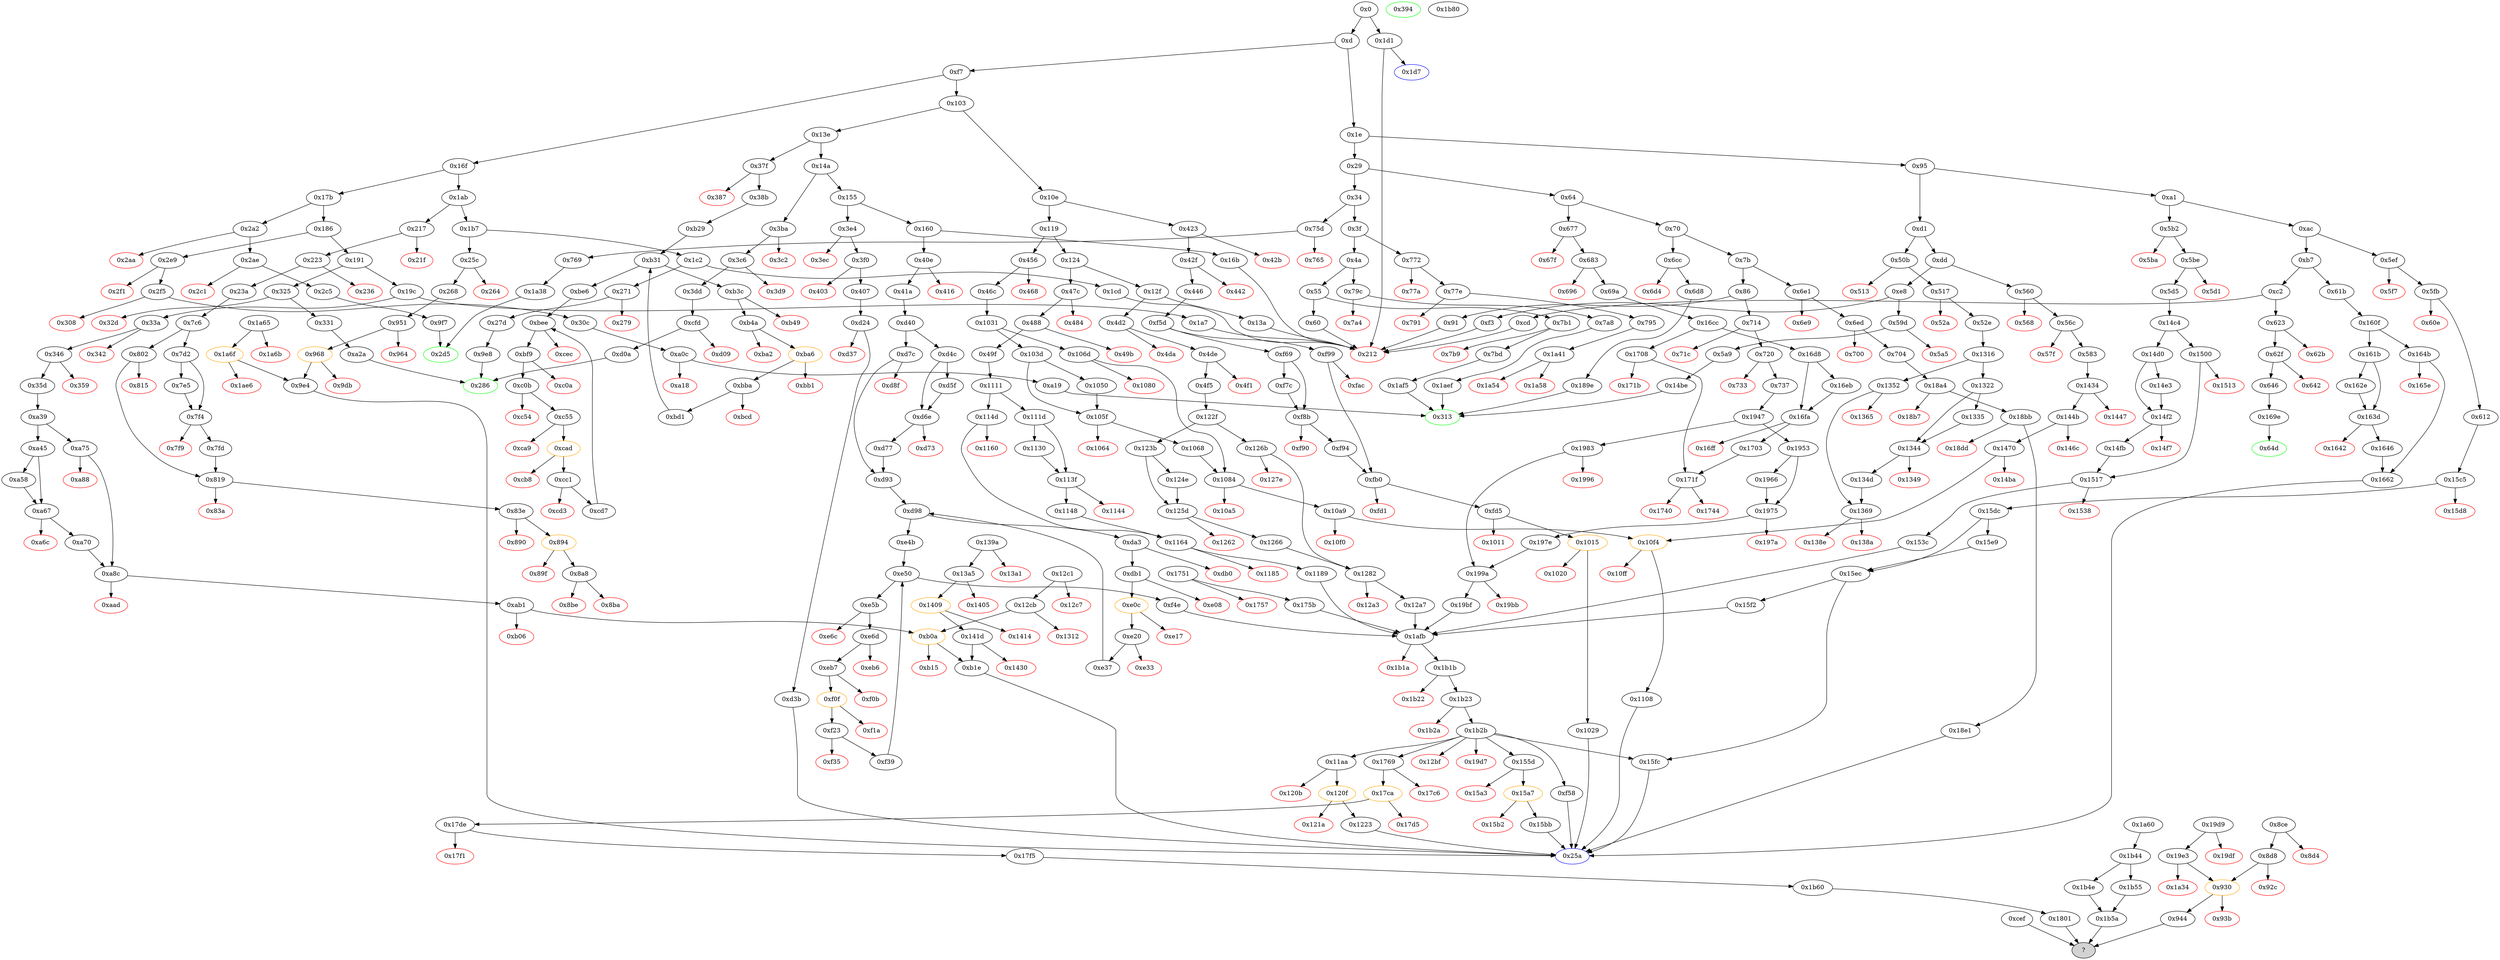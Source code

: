 strict digraph "" {
"0x1cd" [fillcolor=white, id="0x1cd", style=filled, tooltip="Block 0x1cd\n[0x1cd:0x1d0]\n---\nPredecessors: [0x1c2]\nSuccessors: [0x212]\n---\n0x1cd PUSH2 0x212\n0x1d0 JUMP\n---\n0x1cd: V128 = 0x212\n0x1d0: JUMP 0x212\n---\nEntry stack: [V9]\nStack pops: 0\nStack additions: []\nExit stack: [V9]\n\nDef sites:\nV9: {0xd.0x12}\n"];
"0x27d" [fillcolor=white, id="0x27d", style=filled, tooltip="Block 0x27d\n[0x27d:0x285]\n---\nPredecessors: [0x271]\nSuccessors: [0x9e8]\n---\n0x27d JUMPDEST\n0x27e POP\n0x27f PUSH2 0x286\n0x282 PUSH2 0x9e8\n0x285 JUMP\n---\n0x27d: JUMPDEST \n0x27f: V180 = 0x286\n0x282: V181 = 0x9e8\n0x285: JUMP 0x9e8\n---\nEntry stack: [V9, V176]\nStack pops: 1\nStack additions: [0x286]\nExit stack: [V9, 0x286]\n\nDef sites:\nV9: {0xd.0x12}\nV176: {0x271.0x272}\n"];
"0x5b2" [fillcolor=white, id="0x5b2", style=filled, tooltip="Block 0x5b2\n[0x5b2:0x5b9]\n---\nPredecessors: [0xa1]\nSuccessors: [0x5ba, 0x5be]\n---\n0x5b2 JUMPDEST\n0x5b3 CALLVALUE\n0x5b4 DUP1\n0x5b5 ISZERO\n0x5b6 PUSH2 0x5be\n0x5b9 JUMPI\n---\n0x5b2: JUMPDEST \n0x5b3: V505 = CALLVALUE\n0x5b5: V506 = ISZERO V505\n0x5b6: V507 = 0x5be\n0x5b9: JUMPI 0x5be V506\n---\nEntry stack: [V9]\nStack pops: 0\nStack additions: [V505]\nExit stack: [V9, V505]\n\nDef sites:\nV9: {0xd.0x12}\n"];
"0xcc1" [fillcolor=white, id="0xcc1", style=filled, tooltip="Block 0xcc1\n[0xcc1:0xcd2]\n---\nPredecessors: [0xcad]\nSuccessors: [0xcd3, 0xcd7]\n---\n0xcc1 JUMPDEST\n0xcc2 POP\n0xcc3 POP\n0xcc4 POP\n0xcc5 POP\n0xcc6 PUSH1 0x40\n0xcc8 MLOAD\n0xcc9 RETURNDATASIZE\n0xcca PUSH1 0x60\n0xccc DUP2\n0xccd LT\n0xcce ISZERO\n0xccf PUSH2 0xcd7\n0xcd2 JUMPI\n---\n0xcc1: JUMPDEST \n0xcc6: V1192 = 0x40\n0xcc8: V1193 = M[0x40]\n0xcc9: V1194 = RETURNDATASIZE\n0xcca: V1195 = 0x60\n0xccd: V1196 = LT V1194 0x60\n0xcce: V1197 = ISZERO V1196\n0xccf: V1198 = 0xcd7\n0xcd2: JUMPI 0xcd7 V1197\n---\nEntry stack: [V9, 0x394, S12, S11, 0x0, 0x0, S8, S7, S6, V1127, V1139, V1139, 0x6dd8a2e9, V1173, V1185]\nStack pops: 4\nStack additions: [V1193, V1194]\nExit stack: [V9, 0x394, S12, S11, 0x0, 0x0, S8, S7, S6, V1127, V1139, V1193, V1194]\n\nDef sites:\nV9: {0xd.0x12}\n0x394: {0x38b.0x38d}\nS12: {0xcd7.0xcdf, 0xbe6.0xbe8}\nS11: {0xb29.0xb2a, 0xbd1.0xbd9}\n0x0: {0xb29.0xb2a}\n0x0: {0xb29.0xb2a}\nS8: {0xb29.0xb2a, 0xbd1.0xbd6}\nS7: {0xcd7.0xcdc, 0xbe6.0xbe8}\nS6: {0xcd7.0xce7, 0xbe6.0xbe8}\nV1127: {0xc0b.0xc26}\nV1139: {0xc0b.0xc3f}\nV1139: {0xc0b.0xc3f}\n0x6dd8a2e9: {0xc0b.0xc43}\nV1173: {0xc55.0xc91}\nV1185: {0xcad.0xcb1}\n"];
"0x14d0" [fillcolor=white, id="0x14d0", style=filled, tooltip="Block 0x14d0\n[0x14d0:0x14e2]\n---\nPredecessors: [0x14c4]\nSuccessors: [0x14e3, 0x14f2]\n---\n0x14d0 PUSH1 0x0\n0x14d2 SLOAD\n0x14d3 PUSH1 0x1\n0x14d5 PUSH1 0x1\n0x14d7 PUSH1 0xa0\n0x14d9 SHL\n0x14da SUB\n0x14db AND\n0x14dc CALLER\n0x14dd EQ\n0x14de DUP1\n0x14df PUSH2 0x14f2\n0x14e2 JUMPI\n---\n0x14d0: V2026 = 0x0\n0x14d2: V2027 = S[0x0]\n0x14d3: V2028 = 0x1\n0x14d5: V2029 = 0x1\n0x14d7: V2030 = 0xa0\n0x14d9: V2031 = SHL 0xa0 0x1\n0x14da: V2032 = SUB 0x10000000000000000000000000000000000000000 0x1\n0x14db: V2033 = AND 0xffffffffffffffffffffffffffffffffffffffff V2027\n0x14dc: V2034 = CALLER\n0x14dd: V2035 = EQ V2034 V2033\n0x14df: V2036 = 0x14f2\n0x14e2: JUMPI 0x14f2 V2035\n---\nEntry stack: [V9, 0x25a, V524, V529]\nStack pops: 0\nStack additions: [V2035]\nExit stack: [V9, 0x25a, V524, V529, V2035]\n\nDef sites:\nV9: {0xd.0x12}\n0x25a: {0x5be.0x5c0}\nV524: {0x5d5.0x5e1}\nV529: {0x5d5.0x5ea}\n"];
"0x212" [color=red, fillcolor=white, id="0x212", style=filled, tooltip="Block 0x212\n[0x212:0x216]\n---\nPredecessors: [0x60, 0x91, 0xcd, 0xf3, 0x13a, 0x16b, 0x1a7, 0x1cd, 0x1d1]\nSuccessors: []\n---\n0x212 JUMPDEST\n0x213 PUSH1 0x0\n0x215 DUP1\n0x216 REVERT\n---\n0x212: JUMPDEST \n0x213: V141 = 0x0\n0x216: REVERT 0x0 0x0\n---\nEntry stack: [V9]\nStack pops: 0\nStack additions: []\nExit stack: [V9]\n\nDef sites:\nV9: {0xd.0x12}\n"];
"0xf90" [color=red, fillcolor=white, id="0xf90", style=filled, tooltip="Block 0xf90\n[0xf90:0xf93]\n---\nPredecessors: [0xf8b]\nSuccessors: []\n---\n0xf90 PUSH1 0x0\n0xf92 DUP1\n0xf93 REVERT\n---\n0xf90: V1479 = 0x0\n0xf93: REVERT 0x0 0x0\n---\nEntry stack: [V9, 0x25a, V352]\nStack pops: 0\nStack additions: []\nExit stack: [V9, 0x25a, V352]\n\nDef sites:\nV9: {0xd.0x12}\n0x25a: {0x42f.0x431}\nV352: {0x446.0x451}\n"];
"0x1312" [color=red, fillcolor=white, id="0x1312", style=filled, tooltip="Block 0x1312\n[0x1312:0x1315]\n---\nPredecessors: [0x12cb]\nSuccessors: []\n---\n0x1312 PUSH1 0x0\n0x1314 DUP1\n0x1315 REVERT\n---\n0x1312: V1848 = 0x0\n0x1315: REVERT 0x0 0x0\n---\nEntry stack: [S14, S13, S12, S11, V1837, 0x1acbd5fb, S8, V1840, 0x0, V1831, V1843, V1831, S2, V1837, V1845]\nStack pops: 0\nStack additions: []\nExit stack: [S14, S13, S12, S11, V1837, 0x1acbd5fb, S8, V1840, 0x0, V1831, V1843, V1831, S2, V1837, V1845]\n\nDef sites:\nS14: {}\nS13: {}\nS12: {}\nS11: {}\nV1837: {0x12cb.0x12ed}\n0x1acbd5fb: {0x12cb.0x12ef}\nS8: {}\nV1840: {0x12cb.0x12fb}\n0x0: {0x12cb.0x12fd}\nV1831: {0x12cb.0x12e1}\nV1843: {0x12cb.0x1305}\nV1831: {0x12cb.0x12e1}\nS2: {}\nV1837: {0x12cb.0x12ed}\nV1845: {0x12cb.0x130b}\n"];
"0x16f" [fillcolor=white, id="0x16f", style=filled, tooltip="Block 0x16f\n[0x16f:0x17a]\n---\nPredecessors: [0xf7]\nSuccessors: [0x17b, 0x1ab]\n---\n0x16f JUMPDEST\n0x170 DUP1\n0x171 PUSH4 0x2641f358\n0x176 GT\n0x177 PUSH2 0x1ab\n0x17a JUMPI\n---\n0x16f: JUMPDEST \n0x171: V103 = 0x2641f358\n0x176: V104 = GT 0x2641f358 V9\n0x177: V105 = 0x1ab\n0x17a: JUMPI 0x1ab V104\n---\nEntry stack: [V9]\nStack pops: 1\nStack additions: [S0]\nExit stack: [V9]\n\nDef sites:\nV9: {0xd.0x12}\n"];
"0xe6d" [fillcolor=white, id="0xe6d", style=filled, tooltip="Block 0xe6d\n[0xe6d:0xeb5]\n---\nPredecessors: [0xe5b]\nSuccessors: [0xeb6, 0xeb7]\n---\n0xe6d JUMPDEST\n0xe6e PUSH1 0x0\n0xe70 SWAP2\n0xe71 DUP3\n0xe72 MSTORE\n0xe73 PUSH1 0x20\n0xe75 DUP1\n0xe76 DUP4\n0xe77 SHA3\n0xe78 SWAP1\n0xe79 SWAP2\n0xe7a ADD\n0xe7b SLOAD\n0xe7c DUP4\n0xe7d MSTORE\n0xe7e DUP3\n0xe7f ADD\n0xe80 SWAP3\n0xe81 SWAP1\n0xe82 SWAP3\n0xe83 MSTORE\n0xe84 PUSH1 0x40\n0xe86 ADD\n0xe87 SWAP1\n0xe88 SHA3\n0xe89 DUP1\n0xe8a SLOAD\n0xe8b PUSH1 0x1\n0xe8d DUP3\n0xe8e ADD\n0xe8f SLOAD\n0xe90 PUSH1 0x4\n0xe92 DUP1\n0xe93 SLOAD\n0xe94 SWAP4\n0xe95 SWAP5\n0xe96 POP\n0xe97 PUSH1 0x1\n0xe99 PUSH1 0x1\n0xe9b PUSH1 0xa0\n0xe9d SHL\n0xe9e SUB\n0xe9f SWAP3\n0xea0 DUP4\n0xea1 AND\n0xea2 SWAP4\n0xea3 DUP5\n0xea4 SWAP4\n0xea5 PUSH4 0x6dd8a2e9\n0xeaa SWAP4\n0xeab AND\n0xeac SWAP2\n0xead SWAP1\n0xeae DUP8\n0xeaf SWAP1\n0xeb0 DUP2\n0xeb1 LT\n0xeb2 PUSH2 0xeb7\n0xeb5 JUMPI\n---\n0xe6d: JUMPDEST \n0xe6e: V1361 = 0x0\n0xe72: M[0x0] = 0x4\n0xe73: V1362 = 0x20\n0xe77: V1363 = SHA3 0x0 0x20\n0xe7a: V1364 = ADD S0 V1363\n0xe7b: V1365 = S[V1364]\n0xe7d: M[0x0] = V1365\n0xe7f: V1366 = ADD 0x0 0x20\n0xe83: M[0x20] = 0x3\n0xe84: V1367 = 0x40\n0xe86: V1368 = ADD 0x40 0x0\n0xe88: V1369 = SHA3 0x0 0x40\n0xe8a: V1370 = S[V1369]\n0xe8b: V1371 = 0x1\n0xe8e: V1372 = ADD V1369 0x1\n0xe8f: V1373 = S[V1372]\n0xe90: V1374 = 0x4\n0xe93: V1375 = S[0x4]\n0xe97: V1376 = 0x1\n0xe99: V1377 = 0x1\n0xe9b: V1378 = 0xa0\n0xe9d: V1379 = SHL 0xa0 0x1\n0xe9e: V1380 = SUB 0x10000000000000000000000000000000000000000 0x1\n0xea1: V1381 = AND 0xffffffffffffffffffffffffffffffffffffffff V1370\n0xea5: V1382 = 0x6dd8a2e9\n0xeab: V1383 = AND V1373 0xffffffffffffffffffffffffffffffffffffffff\n0xeb1: V1384 = LT S5 V1375\n0xeb2: V1385 = 0xeb7\n0xeb5: JUMPI 0xeb7 V1384\n---\nEntry stack: [V9, 0x25a, S8, S7, S6, S5, 0x0, 0x3, 0x0, 0x4, S0]\nStack pops: 6\nStack additions: [S5, V1369, V1381, V1381, 0x6dd8a2e9, V1383, 0x4, S5]\nExit stack: [V9, 0x25a, S8, S7, S6, S5, V1369, V1381, V1381, 0x6dd8a2e9, V1383, 0x4, S5]\n\nDef sites:\nV9: {0xd.0x12}\n0x25a: {0x41a.0x41c}\nS8: {0xf39.0xf41, 0xd93.0xd94, 0xe37.0xe3f}\nS7: {0xd93.0xd94, 0xe37.0xe3c}\nS6: {0xf39.0xf3e, 0xe4b.0xe4d}\nS5: {0xf39.0xf49, 0xe4b.0xe4d}\n0x0: {0xe5b.0xe5b}\n0x3: {0xe5b.0xe5d}\n0x0: {0xe5b.0xe5f}\n0x4: {0xe5b.0xe61}\nS0: {0xf39.0xf49, 0xe4b.0xe4d}\n"];
"0x5fb" [fillcolor=white, id="0x5fb", style=filled, tooltip="Block 0x5fb\n[0x5fb:0x60d]\n---\nPredecessors: [0x5ef]\nSuccessors: [0x60e, 0x612]\n---\n0x5fb JUMPDEST\n0x5fc POP\n0x5fd PUSH2 0x25a\n0x600 PUSH1 0x4\n0x602 DUP1\n0x603 CALLDATASIZE\n0x604 SUB\n0x605 PUSH1 0x20\n0x607 DUP2\n0x608 LT\n0x609 ISZERO\n0x60a PUSH2 0x612\n0x60d JUMPI\n---\n0x5fb: JUMPDEST \n0x5fd: V535 = 0x25a\n0x600: V536 = 0x4\n0x603: V537 = CALLDATASIZE\n0x604: V538 = SUB V537 0x4\n0x605: V539 = 0x20\n0x608: V540 = LT V538 0x20\n0x609: V541 = ISZERO V540\n0x60a: V542 = 0x612\n0x60d: JUMPI 0x612 V541\n---\nEntry stack: [V9, V531]\nStack pops: 1\nStack additions: [0x25a, 0x4, V538]\nExit stack: [V9, 0x25a, 0x4, V538]\n\nDef sites:\nV9: {0xd.0x12}\nV531: {0x5ef.0x5f0}\n"];
"0x16d8" [fillcolor=white, id="0x16d8", style=filled, tooltip="Block 0x16d8\n[0x16d8:0x16ea]\n---\nPredecessors: [0x16cc]\nSuccessors: [0x16eb, 0x16fa]\n---\n0x16d8 PUSH1 0x0\n0x16da SLOAD\n0x16db PUSH1 0x1\n0x16dd PUSH1 0x1\n0x16df PUSH1 0xa0\n0x16e1 SHL\n0x16e2 SUB\n0x16e3 AND\n0x16e4 CALLER\n0x16e5 EQ\n0x16e6 DUP1\n0x16e7 PUSH2 0x16fa\n0x16ea JUMPI\n---\n0x16d8: V2237 = 0x0\n0x16da: V2238 = S[0x0]\n0x16db: V2239 = 0x1\n0x16dd: V2240 = 0x1\n0x16df: V2241 = 0xa0\n0x16e1: V2242 = SHL 0xa0 0x1\n0x16e2: V2243 = SUB 0x10000000000000000000000000000000000000000 0x1\n0x16e3: V2244 = AND 0xffffffffffffffffffffffffffffffffffffffff V2238\n0x16e4: V2245 = CALLER\n0x16e5: V2246 = EQ V2245 V2244\n0x16e7: V2247 = 0x16fa\n0x16ea: JUMPI 0x16fa V2246\n---\nEntry stack: [V9, 0x25a, V594, V603, V607, V612, V617]\nStack pops: 0\nStack additions: [V2246]\nExit stack: [V9, 0x25a, V594, V603, V607, V612, V617, V2246]\n\nDef sites:\nV9: {0xd.0x12}\n0x25a: {0x683.0x685}\nV594: {0x69a.0x69d}\nV603: {0x69a.0x6ad}\nV607: {0x69a.0x6b6}\nV612: {0x69a.0x6c0}\nV617: {0x69a.0x6c7}\n"];
"0x1b5a" [fillcolor=white, id="0x1b5a", style=filled, tooltip="Block 0x1b5a\n[0x1b5a:0x1b5f]\n---\nPredecessors: [0x1b4e, 0x1b55]\nSuccessors: []\nHas unresolved jump.\n---\n0x1b5a JUMPDEST\n0x1b5b SWAP3\n0x1b5c SWAP2\n0x1b5d POP\n0x1b5e POP\n0x1b5f JUMP\n---\n0x1b5a: JUMPDEST \n0x1b5f: JUMP S3\n---\nEntry stack: [S5, S4, S3, S2, S1, S0]\nStack pops: 4\nStack additions: [S0]\nExit stack: [S5, S4, S0]\n\nDef sites:\nS5: {}\nS4: {}\nS3: {}\nS2: {}\nS1: {}\nS0: {0x1b55.0x1b59, 0x1b4e.0x1b4f}\n"];
"0x52a" [color=red, fillcolor=white, id="0x52a", style=filled, tooltip="Block 0x52a\n[0x52a:0x52d]\n---\nPredecessors: [0x517]\nSuccessors: []\n---\n0x52a PUSH1 0x0\n0x52c DUP1\n0x52d REVERT\n---\n0x52a: V447 = 0x0\n0x52d: REVERT 0x0 0x0\n---\nEntry stack: [V9, 0x25a, 0x4, V442]\nStack pops: 0\nStack additions: []\nExit stack: [V9, 0x25a, 0x4, V442]\n\nDef sites:\nV9: {0xd.0x12}\n0x25a: {0x517.0x519}\n0x4: {0x517.0x51c}\nV442: {0x517.0x520}\n"];
"0x29" [fillcolor=white, id="0x29", style=filled, tooltip="Block 0x29\n[0x29:0x33]\n---\nPredecessors: [0x1e]\nSuccessors: [0x34, 0x64]\n---\n0x29 DUP1\n0x2a PUSH4 0xd9289944\n0x2f GT\n0x30 PUSH2 0x64\n0x33 JUMPI\n---\n0x2a: V16 = 0xd9289944\n0x2f: V17 = GT 0xd9289944 V9\n0x30: V18 = 0x64\n0x33: JUMPI 0x64 V17\n---\nEntry stack: [V9]\nStack pops: 1\nStack additions: [S0]\nExit stack: [V9]\n\nDef sites:\nV9: {0xd.0x12}\n"];
"0x5ba" [color=red, fillcolor=white, id="0x5ba", style=filled, tooltip="Block 0x5ba\n[0x5ba:0x5bd]\n---\nPredecessors: [0x5b2]\nSuccessors: []\n---\n0x5ba PUSH1 0x0\n0x5bc DUP1\n0x5bd REVERT\n---\n0x5ba: V508 = 0x0\n0x5bd: REVERT 0x0 0x0\n---\nEntry stack: [V9, V505]\nStack pops: 0\nStack additions: []\nExit stack: [V9, V505]\n\nDef sites:\nV9: {0xd.0x12}\nV505: {0x5b2.0x5b3}\n"];
"0x141d" [fillcolor=white, id="0x141d", style=filled, tooltip="Block 0x141d\n[0x141d:0x142f]\n---\nPredecessors: [0x1409]\nSuccessors: [0xb1e, 0x1430]\n---\n0x141d JUMPDEST\n0x141e POP\n0x141f POP\n0x1420 POP\n0x1421 POP\n0x1422 POP\n0x1423 PUSH1 0x40\n0x1425 MLOAD\n0x1426 RETURNDATASIZE\n0x1427 PUSH1 0x20\n0x1429 DUP2\n0x142a LT\n0x142b ISZERO\n0x142c PUSH2 0xb1e\n0x142f JUMPI\n---\n0x141d: JUMPDEST \n0x1423: V1955 = 0x40\n0x1425: V1956 = M[0x40]\n0x1426: V1957 = RETURNDATASIZE\n0x1427: V1958 = 0x20\n0x142a: V1959 = LT V1957 0x20\n0x142b: V1960 = ISZERO V1959\n0x142c: V1961 = 0xb1e\n0x142f: JUMPI 0xb1e V1960\n---\nEntry stack: [S11, S10, S9, S8, S7, S6, S5, V1934, 0x2fdd7df3, S2, V1937, V1948]\nStack pops: 5\nStack additions: [V1956, V1957]\nExit stack: [S11, S10, S9, S8, S7, S6, S5, V1956, V1957]\n\nDef sites:\nS11: {}\nS10: {}\nS9: {}\nS8: {}\nS7: {}\nS6: {}\nS5: {}\nV1934: {0x13a5.0x13e0}\n0x2fdd7df3: {0x13a5.0x13e2}\nS2: {}\nV1937: {0x13a5.0x13ee}\nV1948: {0x1409.0x140d}\n"];
"0x114d" [fillcolor=white, id="0x114d", style=filled, tooltip="Block 0x114d\n[0x114d:0x115f]\n---\nPredecessors: [0x1111]\nSuccessors: [0x1160, 0x1164]\n---\n0x114d JUMPDEST\n0x114e PUSH1 0x1\n0x1150 SLOAD\n0x1151 PUSH1 0x1\n0x1153 PUSH1 0x1\n0x1155 PUSH1 0xa0\n0x1157 SHL\n0x1158 SUB\n0x1159 AND\n0x115a CALLER\n0x115b EQ\n0x115c PUSH2 0x1164\n0x115f JUMPI\n---\n0x114d: JUMPDEST \n0x114e: V1668 = 0x1\n0x1150: V1669 = S[0x1]\n0x1151: V1670 = 0x1\n0x1153: V1671 = 0x1\n0x1155: V1672 = 0xa0\n0x1157: V1673 = SHL 0xa0 0x1\n0x1158: V1674 = SUB 0x10000000000000000000000000000000000000000 0x1\n0x1159: V1675 = AND 0xffffffffffffffffffffffffffffffffffffffff V1669\n0x115a: V1676 = CALLER\n0x115b: V1677 = EQ V1676 V1675\n0x115c: V1678 = 0x1164\n0x115f: JUMPI 0x1164 V1677\n---\nEntry stack: [V9, 0x25a, V390, V395, V399, V409]\nStack pops: 0\nStack additions: []\nExit stack: [V9, 0x25a, V390, V395, V399, V409]\n\nDef sites:\nV9: {0xd.0x12}\n0x25a: {0x488.0x48a}\nV390: {0x49f.0x4ad}\nV395: {0x49f.0x4b7}\nV399: {0x49f.0x4be}\nV409: {0x49f.0x4cd}\n"];
"0x568" [color=red, fillcolor=white, id="0x568", style=filled, tooltip="Block 0x568\n[0x568:0x56b]\n---\nPredecessors: [0x560]\nSuccessors: []\n---\n0x568 PUSH1 0x0\n0x56a DUP1\n0x56b REVERT\n---\n0x568: V476 = 0x0\n0x56b: REVERT 0x0 0x0\n---\nEntry stack: [V9, V473]\nStack pops: 0\nStack additions: []\nExit stack: [V9, V473]\n\nDef sites:\nV9: {0xd.0x12}\nV473: {0x560.0x561}\n"];
"0x17c6" [color=red, fillcolor=white, id="0x17c6", style=filled, tooltip="Block 0x17c6\n[0x17c6:0x17c9]\n---\nPredecessors: [0x1769]\nSuccessors: []\n---\n0x17c6 PUSH1 0x0\n0x17c8 DUP1\n0x17c9 REVERT\n---\n0x17c6: V2333 = 0x0\n0x17c9: REVERT 0x0 0x0\n---\nEntry stack: [V9, S18, S17, S16, S15, S14, S13, S12, 0x0, V2322, 0xca1e455d, S8, V2325, 0x20, V2320, V2328, V2320, S2, V2322, V2330]\nStack pops: 0\nStack additions: []\nExit stack: [V9, S18, S17, S16, S15, S14, S13, S12, 0x0, V2322, 0xca1e455d, S8, V2325, 0x20, V2320, V2328, V2320, S2, V2322, V2330]\n\nDef sites:\nV9: {0xd.0x12}\nS18: {0x488.0x48a, 0xd.0x12}\nS17: {0x720.0x722, 0xd.0x12, 0x49f.0x4ad}\nS16: {0x19bf.0x19cb, 0xd.0x12, 0x49f.0x4b7, 0x5be.0x5c0}\nS15: {0x41a.0x41c, 0x5d5.0x5e1, 0x737.0x74a, 0x49f.0x4be, 0x4de.0x4e0}\nS14: {0xf39.0xf41, 0x49f.0x4cd, 0xd93.0xd94, 0x5d5.0x5ea, 0x737.0x753, 0xe37.0xe3f, 0xd.0x12, 0x12a7.0x12b3}\nS13: {0x5fb.0x5fd, 0x5d5.0x5e1, 0x49f.0x4ad, 0x737.0x758, 0xd93.0xd94, 0x4f5.0x506, 0xe37.0xe3c}\nS12: {0xf39.0xf3e, 0x175b.0x1760, 0x153c.0x1554, 0x19bf.0x19ce, 0x612.0x616, 0x1189.0x11a1, 0xe4b.0xe4d, 0x12a7.0x12b6}\n0x0: {0x1769.0x179c}\nV2322: {0x1769.0x17a0}\n0xca1e455d: {0x1769.0x17a2}\nS8: {0x488.0x48a, 0xd.0x12}\nV2325: {0x1769.0x17ae}\n0x20: {0x1769.0x17b0}\nV2320: {0x1769.0x179b}\nV2328: {0x1769.0x17b9}\nV2320: {0x1769.0x179b}\nS2: {0x488.0x48a, 0xd.0x12}\nV2322: {0x1769.0x17a0}\nV2330: {0x1769.0x17bf}\n"];
"0x1a58" [color=red, fillcolor=white, id="0x1a58", style=filled, tooltip="Block 0x1a58\n[0x1a58:0x1a5f]\n---\nPredecessors: [0x1a41]\nSuccessors: []\n---\n0x1a58 JUMPDEST\n0x1a59 PUSH1 0x7\n0x1a5b SLOAD\n0x1a5c PUSH2 0x1a65\n0x1a5f MISSING 0x47\n---\n0x1a58: JUMPDEST \n0x1a59: V2569 = 0x7\n0x1a5b: V2570 = S[0x7]\n0x1a5c: V2571 = 0x1a65\n0x1a5f: MISSING 0x47\n---\nEntry stack: [V9, 0x25a, V696]\nStack pops: 0\nStack additions: [V2570, 0x1a65]\nExit stack: [V9, 0x25a, V696, V2570, 0x1a65]\n\nDef sites:\nV9: {0xd.0x12}\n0x25a: {0x77e.0x780}\nV696: {0x795.0x797}\n"];
"0x720" [fillcolor=white, id="0x720", style=filled, tooltip="Block 0x720\n[0x720:0x732]\n---\nPredecessors: [0x714]\nSuccessors: [0x733, 0x737]\n---\n0x720 JUMPDEST\n0x721 POP\n0x722 PUSH2 0x25a\n0x725 PUSH1 0x4\n0x727 DUP1\n0x728 CALLDATASIZE\n0x729 SUB\n0x72a PUSH1 0x80\n0x72c DUP2\n0x72d LT\n0x72e ISZERO\n0x72f PUSH2 0x737\n0x732 JUMPI\n---\n0x720: JUMPDEST \n0x722: V650 = 0x25a\n0x725: V651 = 0x4\n0x728: V652 = CALLDATASIZE\n0x729: V653 = SUB V652 0x4\n0x72a: V654 = 0x80\n0x72d: V655 = LT V653 0x80\n0x72e: V656 = ISZERO V655\n0x72f: V657 = 0x737\n0x732: JUMPI 0x737 V656\n---\nEntry stack: [V9, V646]\nStack pops: 1\nStack additions: [0x25a, 0x4, V653]\nExit stack: [V9, 0x25a, 0x4, V653]\n\nDef sites:\nV9: {0xd.0x12}\nV646: {0x714.0x715}\n"];
"0x186" [fillcolor=white, id="0x186", style=filled, tooltip="Block 0x186\n[0x186:0x190]\n---\nPredecessors: [0x17b]\nSuccessors: [0x191, 0x2e9]\n---\n0x186 DUP1\n0x187 PUSH4 0x2c0b7553\n0x18c EQ\n0x18d PUSH2 0x2e9\n0x190 JUMPI\n---\n0x187: V109 = 0x2c0b7553\n0x18c: V110 = EQ 0x2c0b7553 V9\n0x18d: V111 = 0x2e9\n0x190: JUMPI 0x2e9 V110\n---\nEntry stack: [V9]\nStack pops: 1\nStack additions: [S0]\nExit stack: [V9]\n\nDef sites:\nV9: {0xd.0x12}\n"];
"0x484" [color=red, fillcolor=white, id="0x484", style=filled, tooltip="Block 0x484\n[0x484:0x487]\n---\nPredecessors: [0x47c]\nSuccessors: []\n---\n0x484 PUSH1 0x0\n0x486 DUP1\n0x487 REVERT\n---\n0x484: V374 = 0x0\n0x487: REVERT 0x0 0x0\n---\nEntry stack: [V9, V371]\nStack pops: 0\nStack additions: []\nExit stack: [V9, V371]\n\nDef sites:\nV9: {0xd.0x12}\nV371: {0x47c.0x47d}\n"];
"0x223" [fillcolor=white, id="0x223", style=filled, tooltip="Block 0x223\n[0x223:0x235]\n---\nPredecessors: [0x217]\nSuccessors: [0x236, 0x23a]\n---\n0x223 JUMPDEST\n0x224 POP\n0x225 PUSH2 0x25a\n0x228 PUSH1 0x4\n0x22a DUP1\n0x22b CALLDATASIZE\n0x22c SUB\n0x22d PUSH1 0x60\n0x22f DUP2\n0x230 LT\n0x231 ISZERO\n0x232 PUSH2 0x23a\n0x235 JUMPI\n---\n0x223: JUMPDEST \n0x225: V146 = 0x25a\n0x228: V147 = 0x4\n0x22b: V148 = CALLDATASIZE\n0x22c: V149 = SUB V148 0x4\n0x22d: V150 = 0x60\n0x230: V151 = LT V149 0x60\n0x231: V152 = ISZERO V151\n0x232: V153 = 0x23a\n0x235: JUMPI 0x23a V152\n---\nEntry stack: [V9, V142]\nStack pops: 1\nStack additions: [0x25a, 0x4, V149]\nExit stack: [V9, 0x25a, 0x4, V149]\n\nDef sites:\nV9: {0xd.0x12}\nV142: {0x217.0x218}\n"];
"0x3ba" [fillcolor=white, id="0x3ba", style=filled, tooltip="Block 0x3ba\n[0x3ba:0x3c1]\n---\nPredecessors: [0x14a]\nSuccessors: [0x3c2, 0x3c6]\n---\n0x3ba JUMPDEST\n0x3bb CALLVALUE\n0x3bc DUP1\n0x3bd ISZERO\n0x3be PUSH2 0x3c6\n0x3c1 JUMPI\n---\n0x3ba: JUMPDEST \n0x3bb: V297 = CALLVALUE\n0x3bd: V298 = ISZERO V297\n0x3be: V299 = 0x3c6\n0x3c1: JUMPI 0x3c6 V298\n---\nEntry stack: [V9]\nStack pops: 0\nStack additions: [V297]\nExit stack: [V9, V297]\n\nDef sites:\nV9: {0xd.0x12}\n"];
"0x7a4" [color=red, fillcolor=white, id="0x7a4", style=filled, tooltip="Block 0x7a4\n[0x7a4:0x7a7]\n---\nPredecessors: [0x79c]\nSuccessors: []\n---\n0x7a4 PUSH1 0x0\n0x7a6 DUP1\n0x7a7 REVERT\n---\n0x7a4: V701 = 0x0\n0x7a7: REVERT 0x0 0x0\n---\nEntry stack: [V9, V698]\nStack pops: 0\nStack additions: []\nExit stack: [V9, V698]\n\nDef sites:\nV9: {0xd.0x12}\nV698: {0x79c.0x79d}\n"];
"0x2d5" [color=green, fillcolor=white, id="0x2d5", style=filled, tooltip="Block 0x2d5\n[0x2d5:0x2e8]\n---\nPredecessors: [0x9f7, 0x1a38]\nSuccessors: []\n---\n0x2d5 JUMPDEST\n0x2d6 PUSH1 0x40\n0x2d8 DUP1\n0x2d9 MLOAD\n0x2da SWAP2\n0x2db ISZERO\n0x2dc ISZERO\n0x2dd DUP3\n0x2de MSTORE\n0x2df MLOAD\n0x2e0 SWAP1\n0x2e1 DUP2\n0x2e2 SWAP1\n0x2e3 SUB\n0x2e4 PUSH1 0x20\n0x2e6 ADD\n0x2e7 SWAP1\n0x2e8 RETURN\n---\n0x2d5: JUMPDEST \n0x2d6: V215 = 0x40\n0x2d9: V216 = M[0x40]\n0x2db: V217 = ISZERO S0\n0x2dc: V218 = ISZERO V217\n0x2de: M[V216] = V218\n0x2df: V219 = M[0x40]\n0x2e3: V220 = SUB V216 V219\n0x2e4: V221 = 0x20\n0x2e6: V222 = ADD 0x20 V220\n0x2e8: RETURN V219 V222\n---\nEntry stack: [V9, 0x2d5, S0]\nStack pops: 1\nStack additions: []\nExit stack: [V9, 0x2d5]\n\nDef sites:\nV9: {0xd.0x12}\n0x2d5: {0x769.0x76b, 0x2ae.0x2b0}\nS0: {0x1a38.0x1a3e, 0x9f7.0xa09}\n"];
"0x359" [color=red, fillcolor=white, id="0x359", style=filled, tooltip="Block 0x359\n[0x359:0x35c]\n---\nPredecessors: [0x346]\nSuccessors: []\n---\n0x359 PUSH1 0x0\n0x35b DUP1\n0x35c REVERT\n---\n0x359: V262 = 0x0\n0x35c: REVERT 0x0 0x0\n---\nEntry stack: [V9, 0x25a, 0x4, V257]\nStack pops: 0\nStack additions: []\nExit stack: [V9, 0x25a, 0x4, V257]\n\nDef sites:\nV9: {0xd.0x12}\n0x25a: {0x346.0x348}\n0x4: {0x346.0x34b}\nV257: {0x346.0x34f}\n"];
"0x12cb" [fillcolor=white, id="0x12cb", style=filled, tooltip="Block 0x12cb\n[0x12cb:0x1311]\n---\nPredecessors: [0x12c1]\nSuccessors: [0xb0a, 0x1312]\n---\n0x12cb JUMPDEST\n0x12cc PUSH1 0x40\n0x12ce DUP1\n0x12cf MLOAD\n0x12d0 PUSH4 0x1acbd5fb\n0x12d5 PUSH1 0xe0\n0x12d7 SHL\n0x12d8 DUP2\n0x12d9 MSTORE\n0x12da ADDRESS\n0x12db PUSH1 0x4\n0x12dd DUP3\n0x12de ADD\n0x12df MSTORE\n0x12e0 SWAP1\n0x12e1 MLOAD\n0x12e2 DUP4\n0x12e3 SWAP2\n0x12e4 PUSH1 0x1\n0x12e6 PUSH1 0x1\n0x12e8 PUSH1 0xa0\n0x12ea SHL\n0x12eb SUB\n0x12ec DUP4\n0x12ed AND\n0x12ee SWAP2\n0x12ef PUSH4 0x1acbd5fb\n0x12f4 SWAP2\n0x12f5 DUP8\n0x12f6 SWAP2\n0x12f7 PUSH1 0x24\n0x12f9 DUP1\n0x12fa DUP4\n0x12fb ADD\n0x12fc SWAP3\n0x12fd PUSH1 0x0\n0x12ff SWAP3\n0x1300 SWAP2\n0x1301 SWAP1\n0x1302 DUP3\n0x1303 SWAP1\n0x1304 SUB\n0x1305 ADD\n0x1306 DUP2\n0x1307 DUP6\n0x1308 DUP9\n0x1309 DUP1\n0x130a EXTCODESIZE\n0x130b ISZERO\n0x130c DUP1\n0x130d ISZERO\n0x130e PUSH2 0xb0a\n0x1311 JUMPI\n---\n0x12cb: JUMPDEST \n0x12cc: V1823 = 0x40\n0x12cf: V1824 = M[0x40]\n0x12d0: V1825 = 0x1acbd5fb\n0x12d5: V1826 = 0xe0\n0x12d7: V1827 = SHL 0xe0 0x1acbd5fb\n0x12d9: M[V1824] = 0x1acbd5fb00000000000000000000000000000000000000000000000000000000\n0x12da: V1828 = ADDRESS\n0x12db: V1829 = 0x4\n0x12de: V1830 = ADD V1824 0x4\n0x12df: M[V1830] = V1828\n0x12e1: V1831 = M[0x40]\n0x12e4: V1832 = 0x1\n0x12e6: V1833 = 0x1\n0x12e8: V1834 = 0xa0\n0x12ea: V1835 = SHL 0xa0 0x1\n0x12eb: V1836 = SUB 0x10000000000000000000000000000000000000000 0x1\n0x12ed: V1837 = AND S1 0xffffffffffffffffffffffffffffffffffffffff\n0x12ef: V1838 = 0x1acbd5fb\n0x12f7: V1839 = 0x24\n0x12fb: V1840 = ADD V1824 0x24\n0x12fd: V1841 = 0x0\n0x1304: V1842 = SUB V1824 V1831\n0x1305: V1843 = ADD V1842 0x24\n0x130a: V1844 = EXTCODESIZE V1837\n0x130b: V1845 = ISZERO V1844\n0x130d: V1846 = ISZERO V1845\n0x130e: V1847 = 0xb0a\n0x1311: JUMPI 0xb0a V1846\n---\nEntry stack: [S2, S1, S0]\nStack pops: 3\nStack additions: [S2, S1, S0, S1, V1837, 0x1acbd5fb, S2, V1840, 0x0, V1831, V1843, V1831, S2, V1837, V1845]\nExit stack: [S2, S1, S0, S1, V1837, 0x1acbd5fb, S2, V1840, 0x0, V1831, V1843, V1831, S2, V1837, V1845]\n\nDef sites:\nS2: {}\nS1: {}\nS0: {}\n"];
"0x125d" [fillcolor=white, id="0x125d", style=filled, tooltip="Block 0x125d\n[0x125d:0x1261]\n---\nPredecessors: [0x123b, 0x124e]\nSuccessors: [0x1262, 0x1266]\n---\n0x125d JUMPDEST\n0x125e PUSH2 0x1266\n0x1261 JUMPI\n---\n0x125d: JUMPDEST \n0x125e: V1782 = 0x1266\n0x1261: JUMPI 0x1266 S0\n---\nEntry stack: [V9, 0x25a, V424, V433, S0]\nStack pops: 1\nStack additions: []\nExit stack: [V9, 0x25a, V424, V433]\n\nDef sites:\nV9: {0xd.0x12}\n0x25a: {0x4de.0x4e0}\nV424: {0x4f5.0x4f8}\nV433: {0x4f5.0x506}\nS0: {0x123b.0x1248, 0x124e.0x125c}\n"];
"0x13a" [fillcolor=white, id="0x13a", style=filled, tooltip="Block 0x13a\n[0x13a:0x13d]\n---\nPredecessors: [0x12f]\nSuccessors: [0x212]\n---\n0x13a PUSH2 0x212\n0x13d JUMP\n---\n0x13a: V89 = 0x212\n0x13d: JUMP 0x212\n---\nEntry stack: [V9]\nStack pops: 0\nStack additions: []\nExit stack: [V9]\n\nDef sites:\nV9: {0xd.0x12}\n"];
"0xd0a" [fillcolor=white, id="0xd0a", style=filled, tooltip="Block 0xd0a\n[0xd0a:0xd23]\n---\nPredecessors: [0xcfd]\nSuccessors: [0x286]\n---\n0xd0a JUMPDEST\n0xd0b PUSH1 0x0\n0xd0d SWAP2\n0xd0e DUP3\n0xd0f MSTORE\n0xd10 PUSH1 0x20\n0xd12 SWAP1\n0xd13 SWAP2\n0xd14 SHA3\n0xd15 ADD\n0xd16 SLOAD\n0xd17 PUSH1 0x1\n0xd19 PUSH1 0x1\n0xd1b PUSH1 0xa0\n0xd1d SHL\n0xd1e SUB\n0xd1f AND\n0xd20 SWAP1\n0xd21 POP\n0xd22 DUP2\n0xd23 JUMP\n---\n0xd0a: JUMPDEST \n0xd0b: V1213 = 0x0\n0xd0f: M[0x0] = 0x5\n0xd10: V1214 = 0x20\n0xd14: V1215 = SHA3 0x0 0x20\n0xd15: V1216 = ADD V1215 V310\n0xd16: V1217 = S[V1216]\n0xd17: V1218 = 0x1\n0xd19: V1219 = 0x1\n0xd1b: V1220 = 0xa0\n0xd1d: V1221 = SHL 0xa0 0x1\n0xd1e: V1222 = SUB 0x10000000000000000000000000000000000000000 0x1\n0xd1f: V1223 = AND 0xffffffffffffffffffffffffffffffffffffffff V1217\n0xd23: JUMP 0x286\n---\nEntry stack: [V9, 0x286, V310, 0x5, V310]\nStack pops: 4\nStack additions: [S3, V1223]\nExit stack: [V9, 0x286, V1223]\n\nDef sites:\nV9: {0xd.0x12}\n0x286: {0x3c6.0x3c8}\nV310: {0x3dd.0x3df}\n0x5: {0xcfd.0xcfe}\nV310: {0x3dd.0x3df}\n"];
"0x12a3" [color=red, fillcolor=white, id="0x12a3", style=filled, tooltip="Block 0x12a3\n[0x12a3:0x12a6]\n---\nPredecessors: [0x1282]\nSuccessors: []\n---\n0x12a3 PUSH1 0x0\n0x12a5 DUP1\n0x12a6 REVERT\n---\n0x12a3: V1812 = 0x0\n0x12a6: REVERT 0x0 0x0\n---\nEntry stack: [V9, 0x25a, V424, V433]\nStack pops: 0\nStack additions: []\nExit stack: [V9, 0x25a, V424, V433]\n\nDef sites:\nV9: {0xd.0x12}\n0x25a: {0x4de.0x4e0}\nV424: {0x4f5.0x4f8}\nV433: {0x4f5.0x506}\n"];
"0x14a" [fillcolor=white, id="0x14a", style=filled, tooltip="Block 0x14a\n[0x14a:0x154]\n---\nPredecessors: [0x13e]\nSuccessors: [0x155, 0x3ba]\n---\n0x14a DUP1\n0x14b PUSH4 0x5a2e6450\n0x150 EQ\n0x151 PUSH2 0x3ba\n0x154 JUMPI\n---\n0x14b: V93 = 0x5a2e6450\n0x150: V94 = EQ 0x5a2e6450 V9\n0x151: V95 = 0x3ba\n0x154: JUMPI 0x3ba V94\n---\nEntry stack: [V9]\nStack pops: 1\nStack additions: [S0]\nExit stack: [V9]\n\nDef sites:\nV9: {0xd.0x12}\n"];
"0x765" [color=red, fillcolor=white, id="0x765", style=filled, tooltip="Block 0x765\n[0x765:0x768]\n---\nPredecessors: [0x75d]\nSuccessors: []\n---\n0x765 PUSH1 0x0\n0x767 DUP1\n0x768 REVERT\n---\n0x765: V680 = 0x0\n0x768: REVERT 0x0 0x0\n---\nEntry stack: [V9, V677]\nStack pops: 0\nStack additions: []\nExit stack: [V9, V677]\n\nDef sites:\nV9: {0xd.0x12}\nV677: {0x75d.0x75e}\n"];
"0x15b2" [color=red, fillcolor=white, id="0x15b2", style=filled, tooltip="Block 0x15b2\n[0x15b2:0x15ba]\n---\nPredecessors: [0x15a7]\nSuccessors: []\n---\n0x15b2 RETURNDATASIZE\n0x15b3 PUSH1 0x0\n0x15b5 DUP1\n0x15b6 RETURNDATACOPY\n0x15b7 RETURNDATASIZE\n0x15b8 PUSH1 0x0\n0x15ba REVERT\n---\n0x15b2: V2123 = RETURNDATASIZE\n0x15b3: V2124 = 0x0\n0x15b6: RETURNDATACOPY 0x0 0x0 V2123\n0x15b7: V2125 = RETURNDATASIZE\n0x15b8: V2126 = 0x0\n0x15ba: REVERT 0x0 V2125\n---\nEntry stack: [V9, S10, S9, S8, S7, S6, S5, S4, V2094, 0xe4456ecb, V2107, V2120]\nStack pops: 0\nStack additions: []\nExit stack: [V9, S10, S9, S8, S7, S6, S5, S4, V2094, 0xe4456ecb, V2107, V2120]\n\nDef sites:\nV9: {0xd.0x12}\nS10: {0x488.0x48a, 0xd.0x12}\nS9: {0x720.0x722, 0xd.0x12, 0x49f.0x4ad}\nS8: {0x19bf.0x19cb, 0xd.0x12, 0x49f.0x4b7, 0x5be.0x5c0}\nS7: {0x41a.0x41c, 0x5d5.0x5e1, 0x737.0x74a, 0x49f.0x4be, 0x4de.0x4e0}\nS6: {0xf39.0xf41, 0x49f.0x4cd, 0xd93.0xd94, 0x5d5.0x5ea, 0x737.0x753, 0xe37.0xe3f, 0xd.0x12, 0x12a7.0x12b3}\nS5: {0x5fb.0x5fd, 0x5d5.0x5e1, 0x49f.0x4ad, 0x737.0x758, 0xd93.0xd94, 0x4f5.0x506, 0xe37.0xe3c}\nS4: {0xf39.0xf3e, 0x175b.0x1760, 0x153c.0x1554, 0x19bf.0x19ce, 0x612.0x616, 0x1189.0x11a1, 0xe4b.0xe4d, 0x12a7.0x12b6}\nV2094: {0x155d.0x1567}\n0xe4456ecb: {0x155d.0x1568}\nV2107: {0x155d.0x158a}\nV2120: {0x15a7.0x15ab}\n"];
"0x138a" [color=red, fillcolor=white, id="0x138a", style=filled, tooltip="Block 0x138a\n[0x138a:0x138d]\n---\nPredecessors: [0x1369]\nSuccessors: []\n---\n0x138a PUSH1 0x0\n0x138c DUP1\n0x138d REVERT\n---\n0x138a: V1906 = 0x0\n0x138d: REVERT 0x0 0x0\n---\nEntry stack: [V9, 0x25a, V448, V457, V462, V465, V468, V471]\nStack pops: 0\nStack additions: []\nExit stack: [V9, 0x25a, V448, V457, V462, V465, V468, V471]\n\nDef sites:\nV9: {0xd.0x12}\n0x25a: {0x517.0x519}\nV448: {0x52e.0x531}\nV457: {0x52e.0x540}\nV462: {0x52e.0x54a}\nV465: {0x52e.0x550}\nV468: {0x52e.0x556}\nV471: {0x52e.0x55b}\n"];
"0x7b9" [color=red, fillcolor=white, id="0x7b9", style=filled, tooltip="Block 0x7b9\n[0x7b9:0x7bc]\n---\nPredecessors: [0x7b1]\nSuccessors: []\n---\n0x7b9 PUSH1 0x0\n0x7bb DUP1\n0x7bc REVERT\n---\n0x7b9: V707 = 0x0\n0x7bc: REVERT 0x0 0x0\n---\nEntry stack: [V9, V704]\nStack pops: 0\nStack additions: []\nExit stack: [V9, V704]\n\nDef sites:\nV9: {0xd.0x12}\nV704: {0x7b1.0x7b2}\n"];
"0x111d" [fillcolor=white, id="0x111d", style=filled, tooltip="Block 0x111d\n[0x111d:0x112f]\n---\nPredecessors: [0x1111]\nSuccessors: [0x1130, 0x113f]\n---\n0x111d PUSH1 0x0\n0x111f SLOAD\n0x1120 PUSH1 0x1\n0x1122 PUSH1 0x1\n0x1124 PUSH1 0xa0\n0x1126 SHL\n0x1127 SUB\n0x1128 AND\n0x1129 CALLER\n0x112a EQ\n0x112b DUP1\n0x112c PUSH2 0x113f\n0x112f JUMPI\n---\n0x111d: V1644 = 0x0\n0x111f: V1645 = S[0x0]\n0x1120: V1646 = 0x1\n0x1122: V1647 = 0x1\n0x1124: V1648 = 0xa0\n0x1126: V1649 = SHL 0xa0 0x1\n0x1127: V1650 = SUB 0x10000000000000000000000000000000000000000 0x1\n0x1128: V1651 = AND 0xffffffffffffffffffffffffffffffffffffffff V1645\n0x1129: V1652 = CALLER\n0x112a: V1653 = EQ V1652 V1651\n0x112c: V1654 = 0x113f\n0x112f: JUMPI 0x113f V1653\n---\nEntry stack: [V9, 0x25a, V390, V395, V399, V409]\nStack pops: 0\nStack additions: [V1653]\nExit stack: [V9, 0x25a, V390, V395, V399, V409, V1653]\n\nDef sites:\nV9: {0xd.0x12}\n0x25a: {0x488.0x48a}\nV390: {0x49f.0x4ad}\nV395: {0x49f.0x4b7}\nV399: {0x49f.0x4be}\nV409: {0x49f.0x4cd}\n"];
"0x15a7" [color=orange, fillcolor=white, id="0x15a7", style=filled, tooltip="Block 0x15a7\n[0x15a7:0x15b1]\n---\nPredecessors: [0x155d]\nSuccessors: [0x15b2, 0x15bb]\n---\n0x15a7 JUMPDEST\n0x15a8 POP\n0x15a9 GAS\n0x15aa CALL\n0x15ab ISZERO\n0x15ac DUP1\n0x15ad ISZERO\n0x15ae PUSH2 0x15bb\n0x15b1 JUMPI\n---\n0x15a7: JUMPDEST \n0x15a9: V2118 = GAS\n0x15aa: V2119 = CALL V2118 V2094 0x0 V2110 V2111 V2110 0x0\n0x15ab: V2120 = ISZERO V2119\n0x15ad: V2121 = ISZERO V2120\n0x15ae: V2122 = 0x15bb\n0x15b1: JUMPI 0x15bb V2121\n---\nEntry stack: [V9, S16, S15, S14, S13, S12, S11, S10, V2094, 0xe4456ecb, V2107, 0x0, V2110, V2111, V2110, 0x0, V2094, V2114]\nStack pops: 7\nStack additions: [V2120]\nExit stack: [V9, S16, S15, S14, S13, S12, S11, S10, V2094, 0xe4456ecb, V2107, V2120]\n\nDef sites:\nV9: {0xd.0x12}\nS16: {0x488.0x48a, 0xd.0x12}\nS15: {0x720.0x722, 0xd.0x12, 0x49f.0x4ad}\nS14: {0x19bf.0x19cb, 0xd.0x12, 0x49f.0x4b7, 0x5be.0x5c0}\nS13: {0x41a.0x41c, 0x5d5.0x5e1, 0x737.0x74a, 0x49f.0x4be, 0x4de.0x4e0}\nS12: {0xf39.0xf41, 0x49f.0x4cd, 0xd93.0xd94, 0x5d5.0x5ea, 0x737.0x753, 0xe37.0xe3f, 0xd.0x12, 0x12a7.0x12b3}\nS11: {0x5fb.0x5fd, 0x5d5.0x5e1, 0x49f.0x4ad, 0x737.0x758, 0xd93.0xd94, 0x4f5.0x506, 0xe37.0xe3c}\nS10: {0xf39.0xf3e, 0x175b.0x1760, 0x153c.0x1554, 0x19bf.0x19ce, 0x612.0x616, 0x1189.0x11a1, 0xe4b.0xe4d, 0x12a7.0x12b6}\nV2094: {0x155d.0x1567}\n0xe4456ecb: {0x155d.0x1568}\nV2107: {0x155d.0x158a}\n0x0: {0x155d.0x158e}\nV2110: {0x155d.0x1592}\nV2111: {0x155d.0x1595}\nV2110: {0x155d.0x1592}\n0x0: {0x155d.0x1597}\nV2094: {0x155d.0x1567}\nV2114: {0x155d.0x159c}\n"];
"0x1a38" [fillcolor=white, id="0x1a38", style=filled, tooltip="Block 0x1a38\n[0x1a38:0x1a40]\n---\nPredecessors: [0x769]\nSuccessors: [0x2d5]\n---\n0x1a38 JUMPDEST\n0x1a39 PUSH1 0x9\n0x1a3b SLOAD\n0x1a3c PUSH1 0xff\n0x1a3e AND\n0x1a3f DUP2\n0x1a40 JUMP\n---\n0x1a38: JUMPDEST \n0x1a39: V2553 = 0x9\n0x1a3b: V2554 = S[0x9]\n0x1a3c: V2555 = 0xff\n0x1a3e: V2556 = AND 0xff V2554\n0x1a40: JUMP 0x2d5\n---\nEntry stack: [V9, 0x2d5]\nStack pops: 1\nStack additions: [S0, V2556]\nExit stack: [V9, 0x2d5, V2556]\n\nDef sites:\nV9: {0xd.0x12}\n0x2d5: {0x769.0x76b}\n"];
"0x105f" [fillcolor=white, id="0x105f", style=filled, tooltip="Block 0x105f\n[0x105f:0x1063]\n---\nPredecessors: [0x103d, 0x1050]\nSuccessors: [0x1064, 0x1068]\n---\n0x105f JUMPDEST\n0x1060 PUSH2 0x1068\n0x1063 JUMPI\n---\n0x105f: JUMPDEST \n0x1060: V1571 = 0x1068\n0x1063: JUMPI 0x1068 S0\n---\nEntry stack: [V9, 0x25a, V369, S0]\nStack pops: 1\nStack additions: []\nExit stack: [V9, 0x25a, V369]\n\nDef sites:\nV9: {0xd.0x12}\n0x25a: {0x456.0x457}\nV369: {0x46c.0x477}\nS0: {0x1050.0x105e, 0x103d.0x104a}\n"];
"0x15fc" [fillcolor=white, id="0x15fc", style=filled, tooltip="Block 0x15fc\n[0x15fc:0x160e]\n---\nPredecessors: [0x15ec, 0x1b2b]\nSuccessors: [0x25a]\n---\n0x15fc JUMPDEST\n0x15fd PUSH1 0x9\n0x15ff DUP1\n0x1600 SLOAD\n0x1601 PUSH1 0xff\n0x1603 NOT\n0x1604 AND\n0x1605 SWAP2\n0x1606 ISZERO\n0x1607 ISZERO\n0x1608 SWAP2\n0x1609 SWAP1\n0x160a SWAP2\n0x160b OR\n0x160c SWAP1\n0x160d SSTORE\n0x160e JUMP\n---\n0x15fc: JUMPDEST \n0x15fd: V2152 = 0x9\n0x1600: V2153 = S[0x9]\n0x1601: V2154 = 0xff\n0x1603: V2155 = NOT 0xff\n0x1604: V2156 = AND 0xffffffffffffffffffffffffffffffffffffffffffffffffffffffffffffff00 V2153\n0x1606: V2157 = ISZERO S0\n0x1607: V2158 = ISZERO V2157\n0x160b: V2159 = OR V2158 V2156\n0x160d: S[0x9] = V2159\n0x160e: JUMP S1\n---\nEntry stack: [V9, S6, S5, S4, S3, S2, S1, S0]\nStack pops: 2\nStack additions: []\nExit stack: [V9, S6, S5, S4, S3, S2]\n\nDef sites:\nV9: {0xd.0x12}\nS6: {0x488.0x48a, 0xd.0x12}\nS5: {0x720.0x722, 0xd.0x12, 0x49f.0x4ad}\nS4: {0x19bf.0x19cb, 0xd.0x12, 0x49f.0x4b7, 0x5be.0x5c0}\nS3: {0x41a.0x41c, 0x5d5.0x5e1, 0x737.0x74a, 0x49f.0x4be, 0x4de.0x4e0}\nS2: {0xf39.0xf41, 0x49f.0x4cd, 0xd93.0xd94, 0x5d5.0x5ea, 0x737.0x753, 0xe37.0xe3f, 0xd.0x12, 0x12a7.0x12b3}\nS1: {0x5fb.0x5fd, 0x5d5.0x5e1, 0x49f.0x4ad, 0x737.0x758, 0xd93.0xd94, 0x4f5.0x506, 0xe37.0xe3c}\nS0: {0xf39.0xf3e, 0x175b.0x1760, 0x153c.0x1554, 0x19bf.0x19ce, 0x612.0x616, 0x1189.0x11a1, 0xe4b.0xe4d, 0x12a7.0x12b6}\n"];
"0x67f" [color=red, fillcolor=white, id="0x67f", style=filled, tooltip="Block 0x67f\n[0x67f:0x682]\n---\nPredecessors: [0x677]\nSuccessors: []\n---\n0x67f PUSH1 0x0\n0x681 DUP1\n0x682 REVERT\n---\n0x67f: V584 = 0x0\n0x682: REVERT 0x0 0x0\n---\nEntry stack: [V9, V581]\nStack pops: 0\nStack additions: []\nExit stack: [V9, V581]\n\nDef sites:\nV9: {0xd.0x12}\nV581: {0x677.0x678}\n"];
"0x264" [color=red, fillcolor=white, id="0x264", style=filled, tooltip="Block 0x264\n[0x264:0x267]\n---\nPredecessors: [0x25c]\nSuccessors: []\n---\n0x264 PUSH1 0x0\n0x266 DUP1\n0x267 REVERT\n---\n0x264: V173 = 0x0\n0x267: REVERT 0x0 0x0\n---\nEntry stack: [V9, V170]\nStack pops: 0\nStack additions: []\nExit stack: [V9, V170]\n\nDef sites:\nV9: {0xd.0x12}\nV170: {0x25c.0x25d}\n"];
"0x6ed" [fillcolor=white, id="0x6ed", style=filled, tooltip="Block 0x6ed\n[0x6ed:0x6ff]\n---\nPredecessors: [0x6e1]\nSuccessors: [0x700, 0x704]\n---\n0x6ed JUMPDEST\n0x6ee POP\n0x6ef PUSH2 0x25a\n0x6f2 PUSH1 0x4\n0x6f4 DUP1\n0x6f5 CALLDATASIZE\n0x6f6 SUB\n0x6f7 PUSH1 0x20\n0x6f9 DUP2\n0x6fa LT\n0x6fb ISZERO\n0x6fc PUSH2 0x704\n0x6ff JUMPI\n---\n0x6ed: JUMPDEST \n0x6ef: V629 = 0x25a\n0x6f2: V630 = 0x4\n0x6f5: V631 = CALLDATASIZE\n0x6f6: V632 = SUB V631 0x4\n0x6f7: V633 = 0x20\n0x6fa: V634 = LT V632 0x20\n0x6fb: V635 = ISZERO V634\n0x6fc: V636 = 0x704\n0x6ff: JUMPI 0x704 V635\n---\nEntry stack: [V9, V625]\nStack pops: 1\nStack additions: [0x25a, 0x4, V632]\nExit stack: [V9, 0x25a, 0x4, V632]\n\nDef sites:\nV9: {0xd.0x12}\nV625: {0x6e1.0x6e2}\n"];
"0x1189" [fillcolor=white, id="0x1189", style=filled, tooltip="Block 0x1189\n[0x1189:0x11a9]\n---\nPredecessors: [0x1164]\nSuccessors: [0x1afb]\n---\n0x1189 JUMPDEST\n0x118a PUSH1 0x8\n0x118c SLOAD\n0x118d DUP5\n0x118e SWAP1\n0x118f PUSH4 0xffffffff\n0x1194 PUSH4 0x3b9aca00\n0x1199 PUSH2 0xffff\n0x119c DUP8\n0x119d AND\n0x119e MUL\n0x119f AND\n0x11a0 SWAP1\n0x11a1 SUB\n0x11a2 PUSH2 0x11aa\n0x11a5 DUP2\n0x11a6 PUSH2 0x1afb\n0x11a9 JUMP\n---\n0x1189: JUMPDEST \n0x118a: V1696 = 0x8\n0x118c: V1697 = S[0x8]\n0x118f: V1698 = 0xffffffff\n0x1194: V1699 = 0x3b9aca00\n0x1199: V1700 = 0xffff\n0x119d: V1701 = AND V395 0xffff\n0x119e: V1702 = MUL V1701 0x3b9aca00\n0x119f: V1703 = AND V1702 0xffffffff\n0x11a1: V1704 = SUB V1697 V1703\n0x11a2: V1705 = 0x11aa\n0x11a6: V1706 = 0x1afb\n0x11a9: JUMP 0x1afb\n---\nEntry stack: [V9, 0x25a, V390, V395, V399, V409]\nStack pops: 4\nStack additions: [S3, S2, S1, S0, S3, V1704, 0x11aa, V1704]\nExit stack: [V9, 0x25a, V390, V395, V399, V409, V390, V1704, 0x11aa, V1704]\n\nDef sites:\nV9: {0xd.0x12}\n0x25a: {0x488.0x48a}\nV390: {0x49f.0x4ad}\nV395: {0x49f.0x4b7}\nV399: {0x49f.0x4be}\nV409: {0x49f.0x4cd}\n"];
"0x1662" [fillcolor=white, id="0x1662", style=filled, tooltip="Block 0x1662\n[0x1662:0x169d]\n---\nPredecessors: [0x1646, 0x164b]\nSuccessors: [0x25a]\n---\n0x1662 JUMPDEST\n0x1663 PUSH1 0x40\n0x1665 DUP1\n0x1666 MLOAD\n0x1667 CALLVALUE\n0x1668 DUP2\n0x1669 MSTORE\n0x166a CALLER\n0x166b PUSH1 0x20\n0x166d DUP3\n0x166e ADD\n0x166f MSTORE\n0x1670 DUP2\n0x1671 MLOAD\n0x1672 PUSH32 0x73f07659b0370d750027e24123e94fff42b849fa4faf2582392c4836f8d88878\n0x1693 SWAP3\n0x1694 SWAP2\n0x1695 DUP2\n0x1696 SWAP1\n0x1697 SUB\n0x1698 SWAP1\n0x1699 SWAP2\n0x169a ADD\n0x169b SWAP1\n0x169c LOG1\n0x169d JUMP\n---\n0x1662: JUMPDEST \n0x1663: V2202 = 0x40\n0x1666: V2203 = M[0x40]\n0x1667: V2204 = CALLVALUE\n0x1669: M[V2203] = V2204\n0x166a: V2205 = CALLER\n0x166b: V2206 = 0x20\n0x166e: V2207 = ADD V2203 0x20\n0x166f: M[V2207] = V2205\n0x1671: V2208 = M[0x40]\n0x1672: V2209 = 0x73f07659b0370d750027e24123e94fff42b849fa4faf2582392c4836f8d88878\n0x1697: V2210 = SUB V2203 V2208\n0x169a: V2211 = ADD 0x40 V2210\n0x169c: LOG V2208 V2211 0x73f07659b0370d750027e24123e94fff42b849fa4faf2582392c4836f8d88878\n0x169d: JUMP 0x25a\n---\nEntry stack: [V9, 0x25a]\nStack pops: 1\nStack additions: []\nExit stack: [V9]\n\nDef sites:\nV9: {0xd.0x12}\n0x25a: {0x61b.0x61c}\n"];
"0x13e" [fillcolor=white, id="0x13e", style=filled, tooltip="Block 0x13e\n[0x13e:0x149]\n---\nPredecessors: [0x103]\nSuccessors: [0x14a, 0x37f]\n---\n0x13e JUMPDEST\n0x13f DUP1\n0x140 PUSH4 0x57e8a1e9\n0x145 EQ\n0x146 PUSH2 0x37f\n0x149 JUMPI\n---\n0x13e: JUMPDEST \n0x140: V90 = 0x57e8a1e9\n0x145: V91 = EQ 0x57e8a1e9 V9\n0x146: V92 = 0x37f\n0x149: JUMPI 0x37f V91\n---\nEntry stack: [V9]\nStack pops: 1\nStack additions: [S0]\nExit stack: [V9]\n\nDef sites:\nV9: {0xd.0x12}\n"];
"0x60" [fillcolor=white, id="0x60", style=filled, tooltip="Block 0x60\n[0x60:0x63]\n---\nPredecessors: [0x55]\nSuccessors: [0x212]\n---\n0x60 PUSH2 0x212\n0x63 JUMP\n---\n0x60: V31 = 0x212\n0x63: JUMP 0x212\n---\nEntry stack: [V9]\nStack pops: 0\nStack additions: []\nExit stack: [V9]\n\nDef sites:\nV9: {0xd.0x12}\n"];
"0x16eb" [fillcolor=white, id="0x16eb", style=filled, tooltip="Block 0x16eb\n[0x16eb:0x16f9]\n---\nPredecessors: [0x16d8]\nSuccessors: [0x16fa]\n---\n0x16eb POP\n0x16ec PUSH1 0x1\n0x16ee SLOAD\n0x16ef PUSH1 0x1\n0x16f1 PUSH1 0x1\n0x16f3 PUSH1 0xa0\n0x16f5 SHL\n0x16f6 SUB\n0x16f7 AND\n0x16f8 CALLER\n0x16f9 EQ\n---\n0x16ec: V2248 = 0x1\n0x16ee: V2249 = S[0x1]\n0x16ef: V2250 = 0x1\n0x16f1: V2251 = 0x1\n0x16f3: V2252 = 0xa0\n0x16f5: V2253 = SHL 0xa0 0x1\n0x16f6: V2254 = SUB 0x10000000000000000000000000000000000000000 0x1\n0x16f7: V2255 = AND 0xffffffffffffffffffffffffffffffffffffffff V2249\n0x16f8: V2256 = CALLER\n0x16f9: V2257 = EQ V2256 V2255\n---\nEntry stack: [V9, 0x25a, V594, V603, V607, V612, V617, V2246]\nStack pops: 1\nStack additions: [V2257]\nExit stack: [V9, 0x25a, V594, V603, V607, V612, V617, V2257]\n\nDef sites:\nV9: {0xd.0x12}\n0x25a: {0x683.0x685}\nV594: {0x69a.0x69d}\nV603: {0x69a.0x6ad}\nV607: {0x69a.0x6b6}\nV612: {0x69a.0x6c0}\nV617: {0x69a.0x6c7}\nV2246: {0x16d8.0x16e5}\n"];
"0x8ce" [fillcolor=white, id="0x8ce", style=filled, tooltip="Block 0x8ce\n[0x8ce:0x8d3]\n---\nPredecessors: []\nSuccessors: [0x8d4, 0x8d8]\n---\n0x8ce DUP2\n0x8cf LT\n0x8d0 PUSH2 0x8d8\n0x8d3 JUMPI\n---\n0x8cf: V821 = LT S1 S0\n0x8d0: V822 = 0x8d8\n0x8d3: JUMPI 0x8d8 V821\n---\nEntry stack: []\nStack pops: 2\nStack additions: [S1]\nExit stack: [S1]\n\nDef sites:\n"];
"0x9e8" [fillcolor=white, id="0x9e8", style=filled, tooltip="Block 0x9e8\n[0x9e8:0x9f6]\n---\nPredecessors: [0x27d]\nSuccessors: [0x286]\n---\n0x9e8 JUMPDEST\n0x9e9 PUSH1 0x1\n0x9eb SLOAD\n0x9ec PUSH1 0x1\n0x9ee PUSH1 0x1\n0x9f0 PUSH1 0xa0\n0x9f2 SHL\n0x9f3 SUB\n0x9f4 AND\n0x9f5 DUP2\n0x9f6 JUMP\n---\n0x9e8: JUMPDEST \n0x9e9: V908 = 0x1\n0x9eb: V909 = S[0x1]\n0x9ec: V910 = 0x1\n0x9ee: V911 = 0x1\n0x9f0: V912 = 0xa0\n0x9f2: V913 = SHL 0xa0 0x1\n0x9f3: V914 = SUB 0x10000000000000000000000000000000000000000 0x1\n0x9f4: V915 = AND 0xffffffffffffffffffffffffffffffffffffffff V909\n0x9f6: JUMP 0x286\n---\nEntry stack: [V9, 0x286]\nStack pops: 1\nStack additions: [S0, V915]\nExit stack: [V9, 0x286, V915]\n\nDef sites:\nV9: {0xd.0x12}\n0x286: {0x27d.0x27f}\n"];
"0x456" [fillcolor=white, id="0x456", style=filled, tooltip="Block 0x456\n[0x456:0x467]\n---\nPredecessors: [0x119]\nSuccessors: [0x468, 0x46c]\n---\n0x456 JUMPDEST\n0x457 PUSH2 0x25a\n0x45a PUSH1 0x4\n0x45c DUP1\n0x45d CALLDATASIZE\n0x45e SUB\n0x45f PUSH1 0x20\n0x461 DUP2\n0x462 LT\n0x463 ISZERO\n0x464 PUSH2 0x46c\n0x467 JUMPI\n---\n0x456: JUMPDEST \n0x457: V354 = 0x25a\n0x45a: V355 = 0x4\n0x45d: V356 = CALLDATASIZE\n0x45e: V357 = SUB V356 0x4\n0x45f: V358 = 0x20\n0x462: V359 = LT V357 0x20\n0x463: V360 = ISZERO V359\n0x464: V361 = 0x46c\n0x467: JUMPI 0x46c V360\n---\nEntry stack: [V9]\nStack pops: 0\nStack additions: [0x25a, 0x4, V357]\nExit stack: [V9, 0x25a, 0x4, V357]\n\nDef sites:\nV9: {0xd.0x12}\n"];
"0x16cc" [fillcolor=white, id="0x16cc", style=filled, tooltip="Block 0x16cc\n[0x16cc:0x16d7]\n---\nPredecessors: [0x69a]\nSuccessors: [0x16d8, 0x1708]\n---\n0x16cc JUMPDEST\n0x16cd PUSH1 0x9\n0x16cf SLOAD\n0x16d0 PUSH1 0xff\n0x16d2 AND\n0x16d3 ISZERO\n0x16d4 PUSH2 0x1708\n0x16d7 JUMPI\n---\n0x16cc: JUMPDEST \n0x16cd: V2231 = 0x9\n0x16cf: V2232 = S[0x9]\n0x16d0: V2233 = 0xff\n0x16d2: V2234 = AND 0xff V2232\n0x16d3: V2235 = ISZERO V2234\n0x16d4: V2236 = 0x1708\n0x16d7: JUMPI 0x1708 V2235\n---\nEntry stack: [V9, 0x25a, V594, V603, V607, V612, V617]\nStack pops: 0\nStack additions: []\nExit stack: [V9, 0x25a, V594, V603, V607, V612, V617]\n\nDef sites:\nV9: {0xd.0x12}\n0x25a: {0x683.0x685}\nV594: {0x69a.0x69d}\nV603: {0x69a.0x6ad}\nV607: {0x69a.0x6b6}\nV612: {0x69a.0x6c0}\nV617: {0x69a.0x6c7}\n"];
"0x9e4" [fillcolor=white, id="0x9e4", style=filled, tooltip="Block 0x9e4\n[0x9e4:0x9e7]\n---\nPredecessors: [0x968, 0x1a6f]\nSuccessors: [0x25a]\n---\n0x9e4 JUMPDEST\n0x9e5 POP\n0x9e6 POP\n0x9e7 JUMP\n---\n0x9e4: JUMPDEST \n0x9e7: JUMP 0x25a\n---\nEntry stack: [V9, 0x25a, V876, S0]\nStack pops: 3\nStack additions: []\nExit stack: [V9]\n\nDef sites:\nV9: {0xd.0x12}\n0x25a: {0x268.0x26a}\nV876: {0x968.0x96c}\nS0: {0x968.0x9d4, 0x1a6f.0x1adf}\n"];
"0x32d" [color=red, fillcolor=white, id="0x32d", style=filled, tooltip="Block 0x32d\n[0x32d:0x330]\n---\nPredecessors: [0x325]\nSuccessors: []\n---\n0x32d PUSH1 0x0\n0x32f DUP1\n0x330 REVERT\n---\n0x32d: V247 = 0x0\n0x330: REVERT 0x0 0x0\n---\nEntry stack: [V9, V244]\nStack pops: 0\nStack additions: []\nExit stack: [V9, V244]\n\nDef sites:\nV9: {0xd.0x12}\nV244: {0x325.0x326}\n"];
"0x1111" [fillcolor=white, id="0x1111", style=filled, tooltip="Block 0x1111\n[0x1111:0x111c]\n---\nPredecessors: [0x49f]\nSuccessors: [0x111d, 0x114d]\n---\n0x1111 JUMPDEST\n0x1112 PUSH1 0x9\n0x1114 SLOAD\n0x1115 PUSH1 0xff\n0x1117 AND\n0x1118 ISZERO\n0x1119 PUSH2 0x114d\n0x111c JUMPI\n---\n0x1111: JUMPDEST \n0x1112: V1638 = 0x9\n0x1114: V1639 = S[0x9]\n0x1115: V1640 = 0xff\n0x1117: V1641 = AND 0xff V1639\n0x1118: V1642 = ISZERO V1641\n0x1119: V1643 = 0x114d\n0x111c: JUMPI 0x114d V1642\n---\nEntry stack: [V9, 0x25a, V390, V395, V399, V409]\nStack pops: 0\nStack additions: []\nExit stack: [V9, 0x25a, V390, V395, V399, V409]\n\nDef sites:\nV9: {0xd.0x12}\n0x25a: {0x488.0x48a}\nV390: {0x49f.0x4ad}\nV395: {0x49f.0x4b7}\nV399: {0x49f.0x4be}\nV409: {0x49f.0x4cd}\n"];
"0x1966" [fillcolor=white, id="0x1966", style=filled, tooltip="Block 0x1966\n[0x1966:0x1974]\n---\nPredecessors: [0x1953]\nSuccessors: [0x1975]\n---\n0x1966 POP\n0x1967 PUSH1 0x1\n0x1969 SLOAD\n0x196a PUSH1 0x1\n0x196c PUSH1 0x1\n0x196e PUSH1 0xa0\n0x1970 SHL\n0x1971 SUB\n0x1972 AND\n0x1973 CALLER\n0x1974 EQ\n---\n0x1967: V2474 = 0x1\n0x1969: V2475 = S[0x1]\n0x196a: V2476 = 0x1\n0x196c: V2477 = 0x1\n0x196e: V2478 = 0xa0\n0x1970: V2479 = SHL 0xa0 0x1\n0x1971: V2480 = SUB 0x10000000000000000000000000000000000000000 0x1\n0x1972: V2481 = AND 0xffffffffffffffffffffffffffffffffffffffff V2475\n0x1973: V2482 = CALLER\n0x1974: V2483 = EQ V2482 V2481\n---\nEntry stack: [V9, 0x25a, V659, V668, V672, V675, V2472]\nStack pops: 1\nStack additions: [V2483]\nExit stack: [V9, 0x25a, V659, V668, V672, V675, V2483]\n\nDef sites:\nV9: {0xd.0x12}\n0x25a: {0x720.0x722}\nV659: {0x737.0x73a}\nV668: {0x737.0x74a}\nV672: {0x737.0x753}\nV675: {0x737.0x758}\nV2472: {0x1953.0x1960}\n"];
"0x7b1" [fillcolor=white, id="0x7b1", style=filled, tooltip="Block 0x7b1\n[0x7b1:0x7b8]\n---\nPredecessors: [0x55]\nSuccessors: [0x7b9, 0x7bd]\n---\n0x7b1 JUMPDEST\n0x7b2 CALLVALUE\n0x7b3 DUP1\n0x7b4 ISZERO\n0x7b5 PUSH2 0x7bd\n0x7b8 JUMPI\n---\n0x7b1: JUMPDEST \n0x7b2: V704 = CALLVALUE\n0x7b4: V705 = ISZERO V704\n0x7b5: V706 = 0x7bd\n0x7b8: JUMPI 0x7bd V705\n---\nEntry stack: [V9]\nStack pops: 0\nStack additions: [V704]\nExit stack: [V9, V704]\n\nDef sites:\nV9: {0xd.0x12}\n"];
"0x15e9" [fillcolor=white, id="0x15e9", style=filled, tooltip="Block 0x15e9\n[0x15e9:0x15eb]\n---\nPredecessors: [0x15dc]\nSuccessors: [0x15ec]\n---\n0x15e9 POP\n0x15ea DUP1\n0x15eb ISZERO\n---\n0x15eb: V2145 = ISZERO V546\n---\nEntry stack: [V9, 0x25a, V546, V2142]\nStack pops: 2\nStack additions: [S1, V2145]\nExit stack: [V9, 0x25a, V546, V2145]\n\nDef sites:\nV9: {0xd.0x12}\n0x25a: {0x5fb.0x5fd}\nV546: {0x612.0x616}\nV2142: {0x15dc.0x15e2}\n"];
"0x1084" [fillcolor=white, id="0x1084", style=filled, tooltip="Block 0x1084\n[0x1084:0x10a4]\n---\nPredecessors: [0x1068, 0x106d]\nSuccessors: [0x10a5, 0x10a9]\n---\n0x1084 JUMPDEST\n0x1085 PUSH1 0x1\n0x1087 PUSH1 0x1\n0x1089 PUSH1 0xa0\n0x108b SHL\n0x108c SUB\n0x108d DUP2\n0x108e AND\n0x108f PUSH1 0x0\n0x1091 SWAP1\n0x1092 DUP2\n0x1093 MSTORE\n0x1094 PUSH1 0x2\n0x1096 PUSH1 0x20\n0x1098 MSTORE\n0x1099 PUSH1 0x40\n0x109b SWAP1\n0x109c SHA3\n0x109d SLOAD\n0x109e PUSH1 0xff\n0x10a0 AND\n0x10a1 PUSH2 0x10a9\n0x10a4 JUMPI\n---\n0x1084: JUMPDEST \n0x1085: V1586 = 0x1\n0x1087: V1587 = 0x1\n0x1089: V1588 = 0xa0\n0x108b: V1589 = SHL 0xa0 0x1\n0x108c: V1590 = SUB 0x10000000000000000000000000000000000000000 0x1\n0x108e: V1591 = AND V369 0xffffffffffffffffffffffffffffffffffffffff\n0x108f: V1592 = 0x0\n0x1093: M[0x0] = V1591\n0x1094: V1593 = 0x2\n0x1096: V1594 = 0x20\n0x1098: M[0x20] = 0x2\n0x1099: V1595 = 0x40\n0x109c: V1596 = SHA3 0x0 0x40\n0x109d: V1597 = S[V1596]\n0x109e: V1598 = 0xff\n0x10a0: V1599 = AND 0xff V1597\n0x10a1: V1600 = 0x10a9\n0x10a4: JUMPI 0x10a9 V1599\n---\nEntry stack: [V9, 0x25a, V369]\nStack pops: 1\nStack additions: [S0]\nExit stack: [V9, 0x25a, V369]\n\nDef sites:\nV9: {0xd.0x12}\n0x25a: {0x456.0x457}\nV369: {0x46c.0x477}\n"];
"0x1751" [fillcolor=white, id="0x1751", style=filled, tooltip="Block 0x1751\n[0x1751:0x1756]\n---\nPredecessors: []\nSuccessors: [0x1757, 0x175b]\n---\n0x1751 DUP7\n0x1752 LT\n0x1753 PUSH2 0x175b\n0x1756 JUMPI\n---\n0x1752: V2291 = LT S6 S0\n0x1753: V2292 = 0x175b\n0x1756: JUMPI 0x175b V2291\n---\nEntry stack: []\nStack pops: 7\nStack additions: [S6, S5, S4, S3, S2, S1]\nExit stack: [S6, S5, S4, S3, S2, S1]\n\nDef sites:\n"];
"0x191" [fillcolor=white, id="0x191", style=filled, tooltip="Block 0x191\n[0x191:0x19b]\n---\nPredecessors: [0x186]\nSuccessors: [0x19c, 0x325]\n---\n0x191 DUP1\n0x192 PUSH4 0x481c6a75\n0x197 EQ\n0x198 PUSH2 0x325\n0x19b JUMPI\n---\n0x192: V112 = 0x481c6a75\n0x197: V113 = EQ 0x481c6a75 V9\n0x198: V114 = 0x325\n0x19b: JUMPI 0x325 V113\n---\nEntry stack: [V9]\nStack pops: 1\nStack additions: [S0]\nExit stack: [V9]\n\nDef sites:\nV9: {0xd.0x12}\n"];
"0x197a" [color=red, fillcolor=white, id="0x197a", style=filled, tooltip="Block 0x197a\n[0x197a:0x197d]\n---\nPredecessors: [0x1975]\nSuccessors: []\n---\n0x197a PUSH1 0x0\n0x197c DUP1\n0x197d REVERT\n---\n0x197a: V2485 = 0x0\n0x197d: REVERT 0x0 0x0\n---\nEntry stack: [V9, 0x25a, V659, V668, V672, V675]\nStack pops: 0\nStack additions: []\nExit stack: [V9, 0x25a, V659, V668, V672, V675]\n\nDef sites:\nV9: {0xd.0x12}\n0x25a: {0x720.0x722}\nV659: {0x737.0x73a}\nV668: {0x737.0x74a}\nV672: {0x737.0x753}\nV675: {0x737.0x758}\n"];
"0x56c" [fillcolor=white, id="0x56c", style=filled, tooltip="Block 0x56c\n[0x56c:0x57e]\n---\nPredecessors: [0x560]\nSuccessors: [0x57f, 0x583]\n---\n0x56c JUMPDEST\n0x56d POP\n0x56e PUSH2 0x25a\n0x571 PUSH1 0x4\n0x573 DUP1\n0x574 CALLDATASIZE\n0x575 SUB\n0x576 PUSH1 0x40\n0x578 DUP2\n0x579 LT\n0x57a ISZERO\n0x57b PUSH2 0x583\n0x57e JUMPI\n---\n0x56c: JUMPDEST \n0x56e: V477 = 0x25a\n0x571: V478 = 0x4\n0x574: V479 = CALLDATASIZE\n0x575: V480 = SUB V479 0x4\n0x576: V481 = 0x40\n0x579: V482 = LT V480 0x40\n0x57a: V483 = ISZERO V482\n0x57b: V484 = 0x583\n0x57e: JUMPI 0x583 V483\n---\nEntry stack: [V9, V473]\nStack pops: 1\nStack additions: [0x25a, 0x4, V480]\nExit stack: [V9, 0x25a, 0x4, V480]\n\nDef sites:\nV9: {0xd.0x12}\nV473: {0x560.0x561}\n"];
"0xb15" [color=red, fillcolor=white, id="0xb15", style=filled, tooltip="Block 0xb15\n[0xb15:0xb1d]\n---\nPredecessors: [0xb0a]\nSuccessors: []\n---\n0xb15 RETURNDATASIZE\n0xb16 PUSH1 0x0\n0xb18 DUP1\n0xb19 RETURNDATACOPY\n0xb1a RETURNDATASIZE\n0xb1b PUSH1 0x0\n0xb1d REVERT\n---\n0xb15: V1033 = RETURNDATASIZE\n0xb16: V1034 = 0x0\n0xb19: RETURNDATACOPY 0x0 0x0 V1033\n0xb1a: V1035 = RETURNDATASIZE\n0xb1b: V1036 = 0x0\n0xb1d: REVERT 0x0 V1035\n---\nEntry stack: [V9, 0x25a, V269, V272, V275, V278, S4, S3, 0x6ebeebd8, S1, V1030]\nStack pops: 0\nStack additions: []\nExit stack: [V9, 0x25a, V269, V272, V275, V278, S4, S3, 0x6ebeebd8, S1, V1030]\n\nDef sites:\nV9: {0xd.0x12}\n0x25a: {0x346.0x348}\nV269: {0x35d.0x369}\nV272: {0x35d.0x36f}\nV275: {0x35d.0x375}\nV278: {0x35d.0x37a}\nS4: {0x12cb.0x12ed, 0x35d.0x369}\nS3: {0xab1.0xae2, 0x12cb.0x12ef}\n0x6ebeebd8: {0xab1.0xae4}\nS1: {0xab1.0xaee, 0x12cb.0x12fb}\nV1030: {0xb0a.0xb0e}\n"];
"0x18e1" [fillcolor=white, id="0x18e1", style=filled, tooltip="Block 0x18e1\n[0x18e1:0x1946]\n---\nPredecessors: [0x18bb]\nSuccessors: [0x25a]\n---\n0x18e1 JUMPDEST\n0x18e2 PUSH1 0x1\n0x18e4 PUSH1 0x1\n0x18e6 PUSH1 0xa0\n0x18e8 SHL\n0x18e9 SUB\n0x18ea AND\n0x18eb PUSH1 0x0\n0x18ed DUP2\n0x18ee DUP2\n0x18ef MSTORE\n0x18f0 PUSH1 0x2\n0x18f2 PUSH1 0x20\n0x18f4 MSTORE\n0x18f5 PUSH1 0x40\n0x18f7 DUP2\n0x18f8 SHA3\n0x18f9 DUP1\n0x18fa SLOAD\n0x18fb PUSH1 0xff\n0x18fd NOT\n0x18fe AND\n0x18ff PUSH1 0x1\n0x1901 SWAP1\n0x1902 DUP2\n0x1903 OR\n0x1904 SWAP1\n0x1905 SWAP2\n0x1906 SSTORE\n0x1907 PUSH1 0x5\n0x1909 DUP1\n0x190a SLOAD\n0x190b SWAP2\n0x190c DUP3\n0x190d ADD\n0x190e DUP2\n0x190f SSTORE\n0x1910 SWAP1\n0x1911 SWAP2\n0x1912 MSTORE\n0x1913 PUSH32 0x36b6384b5eca791c62761152d0c79bb0604c104a5fb6f4eb0703f3154bb3db0\n0x1934 ADD\n0x1935 DUP1\n0x1936 SLOAD\n0x1937 PUSH1 0x1\n0x1939 PUSH1 0x1\n0x193b PUSH1 0xa0\n0x193d SHL\n0x193e SUB\n0x193f NOT\n0x1940 AND\n0x1941 SWAP1\n0x1942 SWAP2\n0x1943 OR\n0x1944 SWAP1\n0x1945 SSTORE\n0x1946 JUMP\n---\n0x18e1: JUMPDEST \n0x18e2: V2426 = 0x1\n0x18e4: V2427 = 0x1\n0x18e6: V2428 = 0xa0\n0x18e8: V2429 = SHL 0xa0 0x1\n0x18e9: V2430 = SUB 0x10000000000000000000000000000000000000000 0x1\n0x18ea: V2431 = AND 0xffffffffffffffffffffffffffffffffffffffff V644\n0x18eb: V2432 = 0x0\n0x18ef: M[0x0] = V2431\n0x18f0: V2433 = 0x2\n0x18f2: V2434 = 0x20\n0x18f4: M[0x20] = 0x2\n0x18f5: V2435 = 0x40\n0x18f8: V2436 = SHA3 0x0 0x40\n0x18fa: V2437 = S[V2436]\n0x18fb: V2438 = 0xff\n0x18fd: V2439 = NOT 0xff\n0x18fe: V2440 = AND 0xffffffffffffffffffffffffffffffffffffffffffffffffffffffffffffff00 V2437\n0x18ff: V2441 = 0x1\n0x1903: V2442 = OR 0x1 V2440\n0x1906: S[V2436] = V2442\n0x1907: V2443 = 0x5\n0x190a: V2444 = S[0x5]\n0x190d: V2445 = ADD V2444 0x1\n0x190f: S[0x5] = V2445\n0x1912: M[0x0] = 0x5\n0x1913: V2446 = 0x36b6384b5eca791c62761152d0c79bb0604c104a5fb6f4eb0703f3154bb3db0\n0x1934: V2447 = ADD 0x36b6384b5eca791c62761152d0c79bb0604c104a5fb6f4eb0703f3154bb3db0 V2444\n0x1936: V2448 = S[V2447]\n0x1937: V2449 = 0x1\n0x1939: V2450 = 0x1\n0x193b: V2451 = 0xa0\n0x193d: V2452 = SHL 0xa0 0x1\n0x193e: V2453 = SUB 0x10000000000000000000000000000000000000000 0x1\n0x193f: V2454 = NOT 0xffffffffffffffffffffffffffffffffffffffff\n0x1940: V2455 = AND 0xffffffffffffffffffffffff0000000000000000000000000000000000000000 V2448\n0x1943: V2456 = OR V2431 V2455\n0x1945: S[V2447] = V2456\n0x1946: JUMP 0x25a\n---\nEntry stack: [V9, 0x25a, V644]\nStack pops: 2\nStack additions: []\nExit stack: [V9]\n\nDef sites:\nV9: {0xd.0x12}\n0x25a: {0x6ed.0x6ef}\nV644: {0x704.0x70f}\n"];
"0x62b" [color=red, fillcolor=white, id="0x62b", style=filled, tooltip="Block 0x62b\n[0x62b:0x62e]\n---\nPredecessors: [0x623]\nSuccessors: []\n---\n0x62b PUSH1 0x0\n0x62d DUP1\n0x62e REVERT\n---\n0x62b: V553 = 0x0\n0x62e: REVERT 0x0 0x0\n---\nEntry stack: [V9, V550]\nStack pops: 0\nStack additions: []\nExit stack: [V9, V550]\n\nDef sites:\nV9: {0xd.0x12}\nV550: {0x623.0x624}\n"];
"0x1a6b" [color=red, fillcolor=white, id="0x1a6b", style=filled, tooltip="Block 0x1a6b\n[0x1a6b:0x1a6e]\n---\nPredecessors: [0x1a65]\nSuccessors: []\n---\n0x1a6b PUSH1 0x0\n0x1a6d DUP1\n0x1a6e REVERT\n---\n0x1a6b: V2575 = 0x0\n0x1a6e: REVERT 0x0 0x0\n---\nEntry stack: []\nStack pops: 0\nStack additions: []\nExit stack: []\n\nDef sites:\n"];
"0x21f" [color=red, fillcolor=white, id="0x21f", style=filled, tooltip="Block 0x21f\n[0x21f:0x222]\n---\nPredecessors: [0x217]\nSuccessors: []\n---\n0x21f PUSH1 0x0\n0x221 DUP1\n0x222 REVERT\n---\n0x21f: V145 = 0x0\n0x222: REVERT 0x0 0x0\n---\nEntry stack: [V9, V142]\nStack pops: 0\nStack additions: []\nExit stack: [V9, V142]\n\nDef sites:\nV9: {0xd.0x12}\nV142: {0x217.0x218}\n"];
"0xdb1" [fillcolor=white, id="0xdb1", style=filled, tooltip="Block 0xdb1\n[0xdb1:0xe07]\n---\nPredecessors: [0xda3]\nSuccessors: [0xe08, 0xe0c]\n---\n0xdb1 JUMPDEST\n0xdb2 PUSH1 0x0\n0xdb4 SWAP2\n0xdb5 DUP3\n0xdb6 MSTORE\n0xdb7 PUSH1 0x20\n0xdb9 SWAP1\n0xdba SWAP2\n0xdbb SHA3\n0xdbc ADD\n0xdbd SLOAD\n0xdbe PUSH1 0x40\n0xdc0 DUP1\n0xdc1 MLOAD\n0xdc2 PUSH1 0x1\n0xdc4 PUSH3 0x2677e5\n0xdc8 PUSH1 0xe0\n0xdca SHL\n0xdcb SUB\n0xdcc NOT\n0xdcd DUP2\n0xdce MSTORE\n0xdcf ADDRESS\n0xdd0 PUSH1 0x4\n0xdd2 DUP3\n0xdd3 ADD\n0xdd4 MSTORE\n0xdd5 SWAP1\n0xdd6 MLOAD\n0xdd7 PUSH1 0x1\n0xdd9 PUSH1 0x1\n0xddb PUSH1 0xa0\n0xddd SHL\n0xdde SUB\n0xddf SWAP1\n0xde0 SWAP3\n0xde1 AND\n0xde2 SWAP3\n0xde3 POP\n0xde4 DUP3\n0xde5 SWAP2\n0xde6 PUSH4 0xffd9881b\n0xdeb SWAP2\n0xdec PUSH1 0x24\n0xdee DUP1\n0xdef DUP3\n0xdf0 ADD\n0xdf1 SWAP3\n0xdf2 PUSH2 0x140\n0xdf5 SWAP3\n0xdf6 SWAP1\n0xdf7 SWAP2\n0xdf8 SWAP1\n0xdf9 DUP3\n0xdfa SWAP1\n0xdfb SUB\n0xdfc ADD\n0xdfd DUP2\n0xdfe DUP7\n0xdff DUP1\n0xe00 EXTCODESIZE\n0xe01 ISZERO\n0xe02 DUP1\n0xe03 ISZERO\n0xe04 PUSH2 0xe0c\n0xe07 JUMPI\n---\n0xdb1: JUMPDEST \n0xdb2: V1290 = 0x0\n0xdb6: M[0x0] = 0x5\n0xdb7: V1291 = 0x20\n0xdbb: V1292 = SHA3 0x0 0x20\n0xdbc: V1293 = ADD V1292 S0\n0xdbd: V1294 = S[V1293]\n0xdbe: V1295 = 0x40\n0xdc1: V1296 = M[0x40]\n0xdc2: V1297 = 0x1\n0xdc4: V1298 = 0x2677e5\n0xdc8: V1299 = 0xe0\n0xdca: V1300 = SHL 0xe0 0x2677e5\n0xdcb: V1301 = SUB 0x2677e500000000000000000000000000000000000000000000000000000000 0x1\n0xdcc: V1302 = NOT 0x2677e4ffffffffffffffffffffffffffffffffffffffffffffffffffffffff\n0xdce: M[V1296] = 0xffd9881b00000000000000000000000000000000000000000000000000000000\n0xdcf: V1303 = ADDRESS\n0xdd0: V1304 = 0x4\n0xdd3: V1305 = ADD V1296 0x4\n0xdd4: M[V1305] = V1303\n0xdd6: V1306 = M[0x40]\n0xdd7: V1307 = 0x1\n0xdd9: V1308 = 0x1\n0xddb: V1309 = 0xa0\n0xddd: V1310 = SHL 0xa0 0x1\n0xdde: V1311 = SUB 0x10000000000000000000000000000000000000000 0x1\n0xde1: V1312 = AND V1294 0xffffffffffffffffffffffffffffffffffffffff\n0xde6: V1313 = 0xffd9881b\n0xdec: V1314 = 0x24\n0xdf0: V1315 = ADD V1296 0x24\n0xdf2: V1316 = 0x140\n0xdfb: V1317 = SUB V1296 V1306\n0xdfc: V1318 = ADD V1317 0x24\n0xe00: V1319 = EXTCODESIZE V1312\n0xe01: V1320 = ISZERO V1319\n0xe03: V1321 = ISZERO V1320\n0xe04: V1322 = 0xe0c\n0xe07: JUMPI 0xe0c V1321\n---\nEntry stack: [V9, 0x25a, S5, S4, S3, 0x0, 0x5, S0]\nStack pops: 3\nStack additions: [V1312, V1312, 0xffd9881b, V1315, 0x140, V1306, V1318, V1306, V1312, V1320]\nExit stack: [V9, 0x25a, S5, S4, S3, V1312, V1312, 0xffd9881b, V1315, 0x140, V1306, V1318, V1306, V1312, V1320]\n\nDef sites:\nV9: {0xd.0x12}\n0x25a: {0x41a.0x41c}\nS5: {0xd93.0xd94, 0xe37.0xe3f}\nS4: {0xd93.0xd94, 0xe37.0xe3c}\nS3: {0xd93.0xd94, 0xe37.0xe46}\n0x0: {0xda3.0xda3}\n0x5: {0xda3.0xda5}\nS0: {0xd93.0xd94, 0xe37.0xe46}\n"];
"0xb1e" [fillcolor=white, id="0xb1e", style=filled, tooltip="Block 0xb1e\n[0xb1e:0xb28]\n---\nPredecessors: [0xb0a, 0x141d]\nSuccessors: [0x25a]\n---\n0xb1e JUMPDEST\n0xb1f POP\n0xb20 POP\n0xb21 POP\n0xb22 POP\n0xb23 POP\n0xb24 POP\n0xb25 POP\n0xb26 POP\n0xb27 POP\n0xb28 JUMP\n---\n0xb1e: JUMPDEST \n0xb28: JUMP 0x25a\n---\nEntry stack: [V9, 0x25a, V269, V272, V275, V278, S4, S3, 0x6ebeebd8, S1, S0]\nStack pops: 10\nStack additions: []\nExit stack: [V9]\n\nDef sites:\nV9: {0xd.0x12}\n0x25a: {0x346.0x348}\nV269: {0x35d.0x369}\nV272: {0x35d.0x36f}\nV275: {0x35d.0x375}\nV278: {0x35d.0x37a}\nS4: {0x12cb.0x12ed, 0x35d.0x369}\nS3: {0xab1.0xae2, 0x12cb.0x12ef}\n0x6ebeebd8: {0xab1.0xae4}\nS1: {0xab1.0xaee, 0x12cb.0x12fb, 0x141d.0x1425}\nS0: {0xb0a.0xb0e, 0x141d.0x1426}\n"];
"0xdb0" [color=red, fillcolor=white, id="0xdb0", style=filled, tooltip="Block 0xdb0\n[0xdb0:0xdb0]\n---\nPredecessors: [0xda3]\nSuccessors: []\n---\n0xdb0 INVALID\n---\n0xdb0: INVALID \n---\nEntry stack: [V9, 0x25a, S5, S4, S3, 0x0, 0x5, S0]\nStack pops: 0\nStack additions: []\nExit stack: [V9, 0x25a, S5, S4, S3, 0x0, 0x5, S0]\n\nDef sites:\nV9: {0xd.0x12}\n0x25a: {0x41a.0x41c}\nS5: {0xd93.0xd94, 0xe37.0xe3f}\nS4: {0xd93.0xd94, 0xe37.0xe3c}\nS3: {0xd93.0xd94, 0xe37.0xe46}\n0x0: {0xda3.0xda3}\n0x5: {0xda3.0xda5}\nS0: {0xd93.0xd94, 0xe37.0xe46}\n"];
"0x1769" [fillcolor=white, id="0x1769", style=filled, tooltip="Block 0x1769\n[0x1769:0x17c5]\n---\nPredecessors: [0x1b2b]\nSuccessors: [0x17c6, 0x17ca]\n---\n0x1769 JUMPDEST\n0x176a PUSH1 0x40\n0x176c DUP1\n0x176d MLOAD\n0x176e PUSH4 0xca1e455d\n0x1773 PUSH1 0xe0\n0x1775 SHL\n0x1776 DUP2\n0x1777 MSTORE\n0x1778 PUSH1 0x1\n0x177a PUSH1 0x1\n0x177c PUSH1 0xa0\n0x177e SHL\n0x177f SUB\n0x1780 DUP8\n0x1781 DUP2\n0x1782 AND\n0x1783 PUSH1 0x4\n0x1785 DUP4\n0x1786 ADD\n0x1787 MSTORE\n0x1788 PUSH2 0xffff\n0x178b DUP8\n0x178c AND\n0x178d PUSH1 0x24\n0x178f DUP4\n0x1790 ADD\n0x1791 MSTORE\n0x1792 DUP6\n0x1793 ISZERO\n0x1794 ISZERO\n0x1795 PUSH1 0x44\n0x1797 DUP4\n0x1798 ADD\n0x1799 MSTORE\n0x179a SWAP2\n0x179b MLOAD\n0x179c PUSH1 0x0\n0x179e SWAP3\n0x179f DUP6\n0x17a0 AND\n0x17a1 SWAP2\n0x17a2 PUSH4 0xca1e455d\n0x17a7 SWAP2\n0x17a8 DUP12\n0x17a9 SWAP2\n0x17aa PUSH1 0x64\n0x17ac DUP1\n0x17ad DUP3\n0x17ae ADD\n0x17af SWAP3\n0x17b0 PUSH1 0x20\n0x17b2 SWAP3\n0x17b3 SWAP1\n0x17b4 SWAP2\n0x17b5 SWAP1\n0x17b6 DUP3\n0x17b7 SWAP1\n0x17b8 SUB\n0x17b9 ADD\n0x17ba DUP2\n0x17bb DUP6\n0x17bc DUP9\n0x17bd DUP1\n0x17be EXTCODESIZE\n0x17bf ISZERO\n0x17c0 DUP1\n0x17c1 ISZERO\n0x17c2 PUSH2 0x17ca\n0x17c5 JUMPI\n---\n0x1769: JUMPDEST \n0x176a: V2299 = 0x40\n0x176d: V2300 = M[0x40]\n0x176e: V2301 = 0xca1e455d\n0x1773: V2302 = 0xe0\n0x1775: V2303 = SHL 0xe0 0xca1e455d\n0x1777: M[V2300] = 0xca1e455d00000000000000000000000000000000000000000000000000000000\n0x1778: V2304 = 0x1\n0x177a: V2305 = 0x1\n0x177c: V2306 = 0xa0\n0x177e: V2307 = SHL 0xa0 0x1\n0x177f: V2308 = SUB 0x10000000000000000000000000000000000000000 0x1\n0x1782: V2309 = AND 0xffffffffffffffffffffffffffffffffffffffff S4\n0x1783: V2310 = 0x4\n0x1786: V2311 = ADD V2300 0x4\n0x1787: M[V2311] = V2309\n0x1788: V2312 = 0xffff\n0x178c: V2313 = AND S3 0xffff\n0x178d: V2314 = 0x24\n0x1790: V2315 = ADD V2300 0x24\n0x1791: M[V2315] = V2313\n0x1793: V2316 = ISZERO S2\n0x1794: V2317 = ISZERO V2316\n0x1795: V2318 = 0x44\n0x1798: V2319 = ADD V2300 0x44\n0x1799: M[V2319] = V2317\n0x179b: V2320 = M[0x40]\n0x179c: V2321 = 0x0\n0x17a0: V2322 = AND S1 0xffffffffffffffffffffffffffffffffffffffff\n0x17a2: V2323 = 0xca1e455d\n0x17aa: V2324 = 0x64\n0x17ae: V2325 = ADD V2300 0x64\n0x17b0: V2326 = 0x20\n0x17b8: V2327 = SUB V2300 V2320\n0x17b9: V2328 = ADD V2327 0x64\n0x17be: V2329 = EXTCODESIZE V2322\n0x17bf: V2330 = ISZERO V2329\n0x17c1: V2331 = ISZERO V2330\n0x17c2: V2332 = 0x17ca\n0x17c5: JUMPI 0x17ca V2331\n---\nEntry stack: [V9, S6, S5, S4, S3, S2, S1, S0]\nStack pops: 7\nStack additions: [S6, S5, S4, S3, S2, S1, S0, 0x0, V2322, 0xca1e455d, S6, V2325, 0x20, V2320, V2328, V2320, S6, V2322, V2330]\nExit stack: [V9, S6, S5, S4, S3, S2, S1, S0, 0x0, V2322, 0xca1e455d, S6, V2325, 0x20, V2320, V2328, V2320, S6, V2322, V2330]\n\nDef sites:\nV9: {0xd.0x12}\nS6: {0x488.0x48a, 0xd.0x12}\nS5: {0x720.0x722, 0xd.0x12, 0x49f.0x4ad}\nS4: {0x19bf.0x19cb, 0xd.0x12, 0x49f.0x4b7, 0x5be.0x5c0}\nS3: {0x41a.0x41c, 0x5d5.0x5e1, 0x737.0x74a, 0x49f.0x4be, 0x4de.0x4e0}\nS2: {0xf39.0xf41, 0x49f.0x4cd, 0xd93.0xd94, 0x5d5.0x5ea, 0x737.0x753, 0xe37.0xe3f, 0xd.0x12, 0x12a7.0x12b3}\nS1: {0x5fb.0x5fd, 0x5d5.0x5e1, 0x49f.0x4ad, 0x737.0x758, 0xd93.0xd94, 0x4f5.0x506, 0xe37.0xe3c}\nS0: {0xf39.0xf3e, 0x175b.0x1760, 0x153c.0x1554, 0x19bf.0x19ce, 0x612.0x616, 0x1189.0x11a1, 0xe4b.0xe4d, 0x12a7.0x12b6}\n"];
"0x1a34" [color=red, fillcolor=white, id="0x1a34", style=filled, tooltip="Block 0x1a34\n[0x1a34:0x1a37]\n---\nPredecessors: [0x19e3]\nSuccessors: []\n---\n0x1a34 PUSH1 0x0\n0x1a36 DUP1\n0x1a37 REVERT\n---\n0x1a34: V2552 = 0x0\n0x1a37: REVERT 0x0 0x0\n---\nEntry stack: [S16, S15, S14, S13, S12, S11, V2541, 0x362f5fab, S8, V2544, 0x0, V2540, V2547, V2540, S2, V2541, V2549]\nStack pops: 0\nStack additions: []\nExit stack: [S16, S15, S14, S13, S12, S11, V2541, 0x362f5fab, S8, V2544, 0x0, V2540, V2547, V2540, S2, V2541, V2549]\n\nDef sites:\nS16: {}\nS15: {}\nS14: {}\nS13: {}\nS12: {}\nS11: {}\nV2541: {0x19e3.0x1a0e}\n0x362f5fab: {0x19e3.0x1a10}\nS8: {}\nV2544: {0x19e3.0x1a1c}\n0x0: {0x19e3.0x1a1e}\nV2540: {0x19e3.0x1a0a}\nV2547: {0x19e3.0x1a27}\nV2540: {0x19e3.0x1a0a}\nS2: {}\nV2541: {0x19e3.0x1a0e}\nV2549: {0x19e3.0x1a2d}\n"];
"0x1500" [fillcolor=white, id="0x1500", style=filled, tooltip="Block 0x1500\n[0x1500:0x1512]\n---\nPredecessors: [0x14c4]\nSuccessors: [0x1513, 0x1517]\n---\n0x1500 JUMPDEST\n0x1501 PUSH1 0x1\n0x1503 SLOAD\n0x1504 PUSH1 0x1\n0x1506 PUSH1 0x1\n0x1508 PUSH1 0xa0\n0x150a SHL\n0x150b SUB\n0x150c AND\n0x150d CALLER\n0x150e EQ\n0x150f PUSH2 0x1517\n0x1512 JUMPI\n---\n0x1500: JUMPDEST \n0x1501: V2050 = 0x1\n0x1503: V2051 = S[0x1]\n0x1504: V2052 = 0x1\n0x1506: V2053 = 0x1\n0x1508: V2054 = 0xa0\n0x150a: V2055 = SHL 0xa0 0x1\n0x150b: V2056 = SUB 0x10000000000000000000000000000000000000000 0x1\n0x150c: V2057 = AND 0xffffffffffffffffffffffffffffffffffffffff V2051\n0x150d: V2058 = CALLER\n0x150e: V2059 = EQ V2058 V2057\n0x150f: V2060 = 0x1517\n0x1512: JUMPI 0x1517 V2059\n---\nEntry stack: [V9, 0x25a, V524, V529]\nStack pops: 0\nStack additions: []\nExit stack: [V9, 0x25a, V524, V529]\n\nDef sites:\nV9: {0xd.0x12}\n0x25a: {0x5be.0x5c0}\nV524: {0x5d5.0x5e1}\nV529: {0x5d5.0x5ea}\n"];
"0x1068" [fillcolor=white, id="0x1068", style=filled, tooltip="Block 0x1068\n[0x1068:0x106c]\n---\nPredecessors: [0x105f]\nSuccessors: [0x1084]\n---\n0x1068 JUMPDEST\n0x1069 PUSH2 0x1084\n0x106c JUMP\n---\n0x1068: JUMPDEST \n0x1069: V1573 = 0x1084\n0x106c: JUMP 0x1084\n---\nEntry stack: [V9, 0x25a, V369]\nStack pops: 0\nStack additions: []\nExit stack: [V9, 0x25a, V369]\n\nDef sites:\nV9: {0xd.0x12}\n0x25a: {0x456.0x457}\nV369: {0x46c.0x477}\n"];
"0xbd1" [fillcolor=white, id="0xbd1", style=filled, tooltip="Block 0xbd1\n[0xbd1:0xbe5]\n---\nPredecessors: [0xbba]\nSuccessors: [0xb31]\n---\n0xbd1 JUMPDEST\n0xbd2 POP\n0xbd3 PUSH1 0x20\n0xbd5 ADD\n0xbd6 MLOAD\n0xbd7 SWAP7\n0xbd8 DUP8\n0xbd9 ADD\n0xbda SWAP7\n0xbdb SWAP4\n0xbdc POP\n0xbdd POP\n0xbde POP\n0xbdf PUSH1 0x1\n0xbe1 ADD\n0xbe2 PUSH2 0xb31\n0xbe5 JUMP\n---\n0xbd1: JUMPDEST \n0xbd3: V1099 = 0x20\n0xbd5: V1100 = ADD 0x20 V1092\n0xbd6: V1101 = M[V1100]\n0xbd9: V1102 = ADD V1101 S8\n0xbdf: V1103 = 0x1\n0xbe1: V1104 = ADD 0x1 S4\n0xbe2: V1105 = 0xb31\n0xbe5: JUMP 0xb31\n---\nEntry stack: [V9, 0x394, 0x0, S8, 0x0, 0x0, S5, S4, V1070, V1070, V1092, V1093]\nStack pops: 9\nStack additions: [V1102, S7, S6, V1101, V1104]\nExit stack: [V9, 0x394, 0x0, V1102, 0x0, 0x0, V1101, V1104]\n\nDef sites:\nV9: {0xd.0x12}\n0x394: {0x38b.0x38d}\n0x0: {0xb29.0xb2a}\nS8: {0xb29.0xb2a, 0xbd1.0xbd9}\n0x0: {0xb29.0xb2a}\n0x0: {0xb29.0xb2a}\nS5: {0xb29.0xb2a, 0xbd1.0xbd6}\nS4: {0xb29.0xb2a, 0xbd1.0xbe1}\nV1070: {0xb4a.0xb7a}\nV1070: {0xb4a.0xb7a}\nV1092: {0xbba.0xbc1}\nV1093: {0xbba.0xbc2}\n"];
"0x623" [fillcolor=white, id="0x623", style=filled, tooltip="Block 0x623\n[0x623:0x62a]\n---\nPredecessors: [0xc2]\nSuccessors: [0x62b, 0x62f]\n---\n0x623 JUMPDEST\n0x624 CALLVALUE\n0x625 DUP1\n0x626 ISZERO\n0x627 PUSH2 0x62f\n0x62a JUMPI\n---\n0x623: JUMPDEST \n0x624: V550 = CALLVALUE\n0x626: V551 = ISZERO V550\n0x627: V552 = 0x62f\n0x62a: JUMPI 0x62f V551\n---\nEntry stack: [V9]\nStack pops: 0\nStack additions: [V550]\nExit stack: [V9, V550]\n\nDef sites:\nV9: {0xd.0x12}\n"];
"0x0" [fillcolor=white, id="0x0", style=filled, tooltip="Block 0x0\n[0x0:0xc]\n---\nPredecessors: []\nSuccessors: [0xd, 0x1d1]\n---\n0x0 PUSH1 0x80\n0x2 PUSH1 0x40\n0x4 MSTORE\n0x5 PUSH1 0x4\n0x7 CALLDATASIZE\n0x8 LT\n0x9 PUSH2 0x1d1\n0xc JUMPI\n---\n0x0: V0 = 0x80\n0x2: V1 = 0x40\n0x4: M[0x40] = 0x80\n0x5: V2 = 0x4\n0x7: V3 = CALLDATASIZE\n0x8: V4 = LT V3 0x4\n0x9: V5 = 0x1d1\n0xc: JUMPI 0x1d1 V4\n---\nEntry stack: []\nStack pops: 0\nStack additions: []\nExit stack: []\n\nDef sites:\n"];
"0x19c" [fillcolor=white, id="0x19c", style=filled, tooltip="Block 0x19c\n[0x19c:0x1a6]\n---\nPredecessors: [0x191]\nSuccessors: [0x1a7, 0x33a]\n---\n0x19c DUP1\n0x19d PUSH4 0x4b81cff6\n0x1a2 EQ\n0x1a3 PUSH2 0x33a\n0x1a6 JUMPI\n---\n0x19d: V115 = 0x4b81cff6\n0x1a2: V116 = EQ 0x4b81cff6 V9\n0x1a3: V117 = 0x33a\n0x1a6: JUMPI 0x33a V116\n---\nEntry stack: [V9]\nStack pops: 1\nStack additions: [S0]\nExit stack: [V9]\n\nDef sites:\nV9: {0xd.0x12}\n"];
"0xa70" [fillcolor=white, id="0xa70", style=filled, tooltip="Block 0xa70\n[0xa70:0xa74]\n---\nPredecessors: [0xa67]\nSuccessors: [0xa8c]\n---\n0xa70 JUMPDEST\n0xa71 PUSH2 0xa8c\n0xa74 JUMP\n---\n0xa70: JUMPDEST \n0xa71: V970 = 0xa8c\n0xa74: JUMP 0xa8c\n---\nEntry stack: [V9, 0x25a, V269, V272, V275, V278]\nStack pops: 0\nStack additions: []\nExit stack: [V9, 0x25a, V269, V272, V275, V278]\n\nDef sites:\nV9: {0xd.0x12}\n0x25a: {0x346.0x348}\nV269: {0x35d.0x369}\nV272: {0x35d.0x36f}\nV275: {0x35d.0x375}\nV278: {0x35d.0x37a}\n"];
"0x25a" [color=blue, fillcolor=white, id="0x25a", style=filled, tooltip="Block 0x25a\n[0x25a:0x25b]\n---\nPredecessors: [0x9e4, 0xb1e, 0xd3b, 0xf58, 0x1029, 0x1108, 0x1223, 0x15bb, 0x15fc, 0x1662, 0x18e1]\nSuccessors: []\n---\n0x25a JUMPDEST\n0x25b STOP\n---\n0x25a: JUMPDEST \n0x25b: STOP \n---\nEntry stack: [V9, S4, S3, S2, S1, S0]\nStack pops: 0\nStack additions: []\nExit stack: [V9, S4, S3, S2, S1, S0]\n\nDef sites:\nV9: {0xd.0x12}\nS4: {0x488.0x48a, 0xd.0x12}\nS3: {0x720.0x722, 0xd.0x12, 0x49f.0x4ad}\nS2: {0x488.0x48a, 0xd.0x12, 0x49f.0x4b7, 0x19bf.0x19cb, 0x5be.0x5c0}\nS1: {0x41a.0x41c, 0x49f.0x4ad, 0x49f.0x4be, 0x4de.0x4e0, 0x5d5.0x5e1, 0x737.0x74a, 0x488.0x48a, 0xd.0x12, 0x720.0x722}\nS0: {0xf39.0xf41, 0x49f.0x4ad, 0x19bf.0x19cb, 0x49f.0x4b7, 0x5be.0x5c0, 0x49f.0x4cd, 0xd93.0xd94, 0x5d5.0x5ea, 0x737.0x753, 0xe37.0xe3f, 0xd.0x12, 0x720.0x722, 0x12a7.0x12b3}\n"];
"0x1414" [color=red, fillcolor=white, id="0x1414", style=filled, tooltip="Block 0x1414\n[0x1414:0x141c]\n---\nPredecessors: [0x1409]\nSuccessors: []\n---\n0x1414 RETURNDATASIZE\n0x1415 PUSH1 0x0\n0x1417 DUP1\n0x1418 RETURNDATACOPY\n0x1419 RETURNDATASIZE\n0x141a PUSH1 0x0\n0x141c REVERT\n---\n0x1414: V1951 = RETURNDATASIZE\n0x1415: V1952 = 0x0\n0x1418: RETURNDATACOPY 0x0 0x0 V1951\n0x1419: V1953 = RETURNDATASIZE\n0x141a: V1954 = 0x0\n0x141c: REVERT 0x0 V1953\n---\nEntry stack: [S11, S10, S9, S8, S7, S6, S5, V1934, 0x2fdd7df3, S2, V1937, V1948]\nStack pops: 0\nStack additions: []\nExit stack: [S11, S10, S9, S8, S7, S6, S5, V1934, 0x2fdd7df3, S2, V1937, V1948]\n\nDef sites:\nS11: {}\nS10: {}\nS9: {}\nS8: {}\nS7: {}\nS6: {}\nS5: {}\nV1934: {0x13a5.0x13e0}\n0x2fdd7df3: {0x13a5.0x13e2}\nS2: {}\nV1937: {0x13a5.0x13ee}\nV1948: {0x1409.0x140d}\n"];
"0xa8c" [fillcolor=white, id="0xa8c", style=filled, tooltip="Block 0xa8c\n[0xa8c:0xaac]\n---\nPredecessors: [0xa70, 0xa75]\nSuccessors: [0xaad, 0xab1]\n---\n0xa8c JUMPDEST\n0xa8d PUSH1 0x1\n0xa8f PUSH1 0x1\n0xa91 PUSH1 0xa0\n0xa93 SHL\n0xa94 SUB\n0xa95 DUP5\n0xa96 AND\n0xa97 PUSH1 0x0\n0xa99 SWAP1\n0xa9a DUP2\n0xa9b MSTORE\n0xa9c PUSH1 0x2\n0xa9e PUSH1 0x20\n0xaa0 MSTORE\n0xaa1 PUSH1 0x40\n0xaa3 SWAP1\n0xaa4 SHA3\n0xaa5 SLOAD\n0xaa6 PUSH1 0xff\n0xaa8 AND\n0xaa9 PUSH2 0xab1\n0xaac JUMPI\n---\n0xa8c: JUMPDEST \n0xa8d: V983 = 0x1\n0xa8f: V984 = 0x1\n0xa91: V985 = 0xa0\n0xa93: V986 = SHL 0xa0 0x1\n0xa94: V987 = SUB 0x10000000000000000000000000000000000000000 0x1\n0xa96: V988 = AND V269 0xffffffffffffffffffffffffffffffffffffffff\n0xa97: V989 = 0x0\n0xa9b: M[0x0] = V988\n0xa9c: V990 = 0x2\n0xa9e: V991 = 0x20\n0xaa0: M[0x20] = 0x2\n0xaa1: V992 = 0x40\n0xaa4: V993 = SHA3 0x0 0x40\n0xaa5: V994 = S[V993]\n0xaa6: V995 = 0xff\n0xaa8: V996 = AND 0xff V994\n0xaa9: V997 = 0xab1\n0xaac: JUMPI 0xab1 V996\n---\nEntry stack: [V9, 0x25a, V269, V272, V275, V278]\nStack pops: 4\nStack additions: [S3, S2, S1, S0]\nExit stack: [V9, 0x25a, V269, V272, V275, V278]\n\nDef sites:\nV9: {0xd.0x12}\n0x25a: {0x346.0x348}\nV269: {0x35d.0x369}\nV272: {0x35d.0x36f}\nV275: {0x35d.0x375}\nV278: {0x35d.0x37a}\n"];
"0xab1" [fillcolor=white, id="0xab1", style=filled, tooltip="Block 0xab1\n[0xab1:0xb05]\n---\nPredecessors: [0xa8c]\nSuccessors: [0xb06, 0xb0a]\n---\n0xab1 JUMPDEST\n0xab2 PUSH1 0x40\n0xab4 DUP1\n0xab5 MLOAD\n0xab6 PUSH4 0xdd7dd7b\n0xabb PUSH1 0xe3\n0xabd SHL\n0xabe DUP2\n0xabf MSTORE\n0xac0 PUSH1 0x4\n0xac2 DUP2\n0xac3 ADD\n0xac4 DUP6\n0xac5 SWAP1\n0xac6 MSTORE\n0xac7 PUSH1 0x24\n0xac9 DUP2\n0xaca ADD\n0xacb DUP5\n0xacc SWAP1\n0xacd MSTORE\n0xace PUSH1 0x44\n0xad0 DUP2\n0xad1 ADD\n0xad2 DUP4\n0xad3 SWAP1\n0xad4 MSTORE\n0xad5 SWAP1\n0xad6 MLOAD\n0xad7 DUP6\n0xad8 SWAP2\n0xad9 PUSH1 0x1\n0xadb PUSH1 0x1\n0xadd PUSH1 0xa0\n0xadf SHL\n0xae0 SUB\n0xae1 DUP4\n0xae2 AND\n0xae3 SWAP2\n0xae4 PUSH4 0x6ebeebd8\n0xae9 SWAP2\n0xaea PUSH1 0x64\n0xaec DUP1\n0xaed DUP3\n0xaee ADD\n0xaef SWAP3\n0xaf0 PUSH1 0x0\n0xaf2 SWAP3\n0xaf3 SWAP1\n0xaf4 SWAP2\n0xaf5 SWAP1\n0xaf6 DUP3\n0xaf7 SWAP1\n0xaf8 SUB\n0xaf9 ADD\n0xafa DUP2\n0xafb DUP4\n0xafc DUP8\n0xafd DUP1\n0xafe EXTCODESIZE\n0xaff ISZERO\n0xb00 DUP1\n0xb01 ISZERO\n0xb02 PUSH2 0xb0a\n0xb05 JUMPI\n---\n0xab1: JUMPDEST \n0xab2: V999 = 0x40\n0xab5: V1000 = M[0x40]\n0xab6: V1001 = 0xdd7dd7b\n0xabb: V1002 = 0xe3\n0xabd: V1003 = SHL 0xe3 0xdd7dd7b\n0xabf: M[V1000] = 0x6ebeebd800000000000000000000000000000000000000000000000000000000\n0xac0: V1004 = 0x4\n0xac3: V1005 = ADD V1000 0x4\n0xac6: M[V1005] = V272\n0xac7: V1006 = 0x24\n0xaca: V1007 = ADD V1000 0x24\n0xacd: M[V1007] = V275\n0xace: V1008 = 0x44\n0xad1: V1009 = ADD V1000 0x44\n0xad4: M[V1009] = V278\n0xad6: V1010 = M[0x40]\n0xad9: V1011 = 0x1\n0xadb: V1012 = 0x1\n0xadd: V1013 = 0xa0\n0xadf: V1014 = SHL 0xa0 0x1\n0xae0: V1015 = SUB 0x10000000000000000000000000000000000000000 0x1\n0xae2: V1016 = AND V269 0xffffffffffffffffffffffffffffffffffffffff\n0xae4: V1017 = 0x6ebeebd8\n0xaea: V1018 = 0x64\n0xaee: V1019 = ADD V1000 0x64\n0xaf0: V1020 = 0x0\n0xaf8: V1021 = SUB V1000 V1010\n0xaf9: V1022 = ADD V1021 0x64\n0xafe: V1023 = EXTCODESIZE V1016\n0xaff: V1024 = ISZERO V1023\n0xb01: V1025 = ISZERO V1024\n0xb02: V1026 = 0xb0a\n0xb05: JUMPI 0xb0a V1025\n---\nEntry stack: [V9, 0x25a, V269, V272, V275, V278]\nStack pops: 4\nStack additions: [S3, S2, S1, S0, S3, V1016, 0x6ebeebd8, V1019, 0x0, V1010, V1022, V1010, 0x0, V1016, V1024]\nExit stack: [V9, 0x25a, V269, V272, V275, V278, V269, V1016, 0x6ebeebd8, V1019, 0x0, V1010, V1022, V1010, 0x0, V1016, V1024]\n\nDef sites:\nV9: {0xd.0x12}\n0x25a: {0x346.0x348}\nV269: {0x35d.0x369}\nV272: {0x35d.0x36f}\nV275: {0x35d.0x375}\nV278: {0x35d.0x37a}\n"];
"0x1ae6" [color=red, fillcolor=white, id="0x1ae6", style=filled, tooltip="Block 0x1ae6\n[0x1ae6:0x1aee]\n---\nPredecessors: [0x1a6f]\nSuccessors: []\n---\n0x1ae6 RETURNDATASIZE\n0x1ae7 PUSH1 0x0\n0x1ae9 DUP1\n0x1aea RETURNDATACOPY\n0x1aeb RETURNDATASIZE\n0x1aec PUSH1 0x0\n0x1aee REVERT\n---\n0x1ae6: V2610 = RETURNDATASIZE\n0x1ae7: V2611 = 0x0\n0x1aea: RETURNDATACOPY 0x0 0x0 V2610\n0x1aeb: V2612 = RETURNDATASIZE\n0x1aec: V2613 = 0x0\n0x1aee: REVERT 0x0 V2612\n---\nEntry stack: [S1, V2607]\nStack pops: 0\nStack additions: []\nExit stack: [S1, V2607]\n\nDef sites:\nS1: {}\nV2607: {0x1a6f.0x1adf}\n"];
"0x123b" [fillcolor=white, id="0x123b", style=filled, tooltip="Block 0x123b\n[0x123b:0x124d]\n---\nPredecessors: [0x122f]\nSuccessors: [0x124e, 0x125d]\n---\n0x123b PUSH1 0x0\n0x123d SLOAD\n0x123e PUSH1 0x1\n0x1240 PUSH1 0x1\n0x1242 PUSH1 0xa0\n0x1244 SHL\n0x1245 SUB\n0x1246 AND\n0x1247 CALLER\n0x1248 EQ\n0x1249 DUP1\n0x124a PUSH2 0x125d\n0x124d JUMPI\n---\n0x123b: V1761 = 0x0\n0x123d: V1762 = S[0x0]\n0x123e: V1763 = 0x1\n0x1240: V1764 = 0x1\n0x1242: V1765 = 0xa0\n0x1244: V1766 = SHL 0xa0 0x1\n0x1245: V1767 = SUB 0x10000000000000000000000000000000000000000 0x1\n0x1246: V1768 = AND 0xffffffffffffffffffffffffffffffffffffffff V1762\n0x1247: V1769 = CALLER\n0x1248: V1770 = EQ V1769 V1768\n0x124a: V1771 = 0x125d\n0x124d: JUMPI 0x125d V1770\n---\nEntry stack: [V9, 0x25a, V424, V433]\nStack pops: 0\nStack additions: [V1770]\nExit stack: [V9, 0x25a, V424, V433, V1770]\n\nDef sites:\nV9: {0xd.0x12}\n0x25a: {0x4de.0x4e0}\nV424: {0x4f5.0x4f8}\nV433: {0x4f5.0x506}\n"];
"0x15f2" [fillcolor=white, id="0x15f2", style=filled, tooltip="Block 0x15f2\n[0x15f2:0x15fb]\n---\nPredecessors: [0x15ec]\nSuccessors: [0x1afb]\n---\n0x15f2 PUSH2 0x15fc\n0x15f5 PUSH1 0x8\n0x15f7 SLOAD\n0x15f8 PUSH2 0x1afb\n0x15fb JUMP\n---\n0x15f2: V2148 = 0x15fc\n0x15f5: V2149 = 0x8\n0x15f7: V2150 = S[0x8]\n0x15f8: V2151 = 0x1afb\n0x15fb: JUMP 0x1afb\n---\nEntry stack: [V9, 0x25a, V546]\nStack pops: 0\nStack additions: [0x15fc, V2150]\nExit stack: [V9, 0x25a, V546, 0x15fc, V2150]\n\nDef sites:\nV9: {0xd.0x12}\n0x25a: {0x5fb.0x5fd}\nV546: {0x612.0x616}\n"];
"0x1011" [color=red, fillcolor=white, id="0x1011", style=filled, tooltip="Block 0x1011\n[0x1011:0x1014]\n---\nPredecessors: [0xfd5]\nSuccessors: []\n---\n0x1011 PUSH1 0x0\n0x1013 DUP1\n0x1014 REVERT\n---\n0x1011: V1534 = 0x0\n0x1014: REVERT 0x0 0x0\n---\nEntry stack: [V9, 0x25a, V352, V352, V1515, 0x6453ef76, V1524, 0x0, V1527, V1528, V1527, 0x0, V1515, V1531]\nStack pops: 0\nStack additions: []\nExit stack: [V9, 0x25a, V352, V352, V1515, 0x6453ef76, V1524, 0x0, V1527, V1528, V1527, 0x0, V1515, V1531]\n\nDef sites:\nV9: {0xd.0x12}\n0x25a: {0x42f.0x431}\nV352: {0x446.0x451}\nV352: {0x446.0x451}\nV1515: {0xfd5.0xfe4}\n0x6453ef76: {0xfd5.0xfe5}\nV1524: {0xfd5.0xffb}\n0x0: {0xfd5.0xffc}\nV1527: {0xfd5.0x1000}\nV1528: {0xfd5.0x1003}\nV1527: {0xfd5.0x1000}\n0x0: {0xfd5.0x1005}\nV1515: {0xfd5.0xfe4}\nV1531: {0xfd5.0x100a}\n"];
"0x17f1" [color=red, fillcolor=white, id="0x17f1", style=filled, tooltip="Block 0x17f1\n[0x17f1:0x17f4]\n---\nPredecessors: [0x17de]\nSuccessors: []\n---\n0x17f1 PUSH1 0x0\n0x17f3 DUP1\n0x17f4 REVERT\n---\n0x17f1: V2350 = 0x0\n0x17f4: REVERT 0x0 0x0\n---\nEntry stack: [V9, S9, S8, S7, S6, S5, S4, S3, 0x0, V2344, V2345]\nStack pops: 0\nStack additions: []\nExit stack: [V9, S9, S8, S7, S6, S5, S4, S3, 0x0, V2344, V2345]\n\nDef sites:\nV9: {0xd.0x12}\nS9: {0x488.0x48a, 0xd.0x12}\nS8: {0x720.0x722, 0xd.0x12, 0x49f.0x4ad}\nS7: {0x19bf.0x19cb, 0xd.0x12, 0x49f.0x4b7, 0x5be.0x5c0}\nS6: {0x41a.0x41c, 0x5d5.0x5e1, 0x737.0x74a, 0x49f.0x4be, 0x4de.0x4e0}\nS5: {0xf39.0xf41, 0x49f.0x4cd, 0xd93.0xd94, 0x5d5.0x5ea, 0x737.0x753, 0xe37.0xe3f, 0xd.0x12, 0x12a7.0x12b3}\nS4: {0x5fb.0x5fd, 0x5d5.0x5e1, 0x49f.0x4ad, 0x737.0x758, 0xd93.0xd94, 0x4f5.0x506, 0xe37.0xe3c}\nS3: {0xf39.0xf3e, 0x175b.0x1760, 0x153c.0x1554, 0x19bf.0x19ce, 0x612.0x616, 0x1189.0x11a1, 0xe4b.0xe4d, 0x12a7.0x12b6}\n0x0: {0x1769.0x179c}\nV2344: {0x17de.0x17e6}\nV2345: {0x17de.0x17e7}\n"];
"0x1405" [color=red, fillcolor=white, id="0x1405", style=filled, tooltip="Block 0x1405\n[0x1405:0x1408]\n---\nPredecessors: [0x13a5]\nSuccessors: []\n---\n0x1405 PUSH1 0x0\n0x1407 DUP1\n0x1408 REVERT\n---\n0x1405: V1945 = 0x0\n0x1408: REVERT 0x0 0x0\n---\nEntry stack: [S17, S16, S15, S14, S13, S12, S11, V1934, 0x2fdd7df3, S8, V1937, 0x20, V1928, V1940, V1928, S2, V1934, V1942]\nStack pops: 0\nStack additions: []\nExit stack: [S17, S16, S15, S14, S13, S12, S11, V1934, 0x2fdd7df3, S8, V1937, 0x20, V1928, V1940, V1928, S2, V1934, V1942]\n\nDef sites:\nS17: {}\nS16: {}\nS15: {}\nS14: {}\nS13: {}\nS12: {}\nS11: {}\nV1934: {0x13a5.0x13e0}\n0x2fdd7df3: {0x13a5.0x13e2}\nS8: {}\nV1937: {0x13a5.0x13ee}\n0x20: {0x13a5.0x13f0}\nV1928: {0x13a5.0x13d4}\nV1940: {0x13a5.0x13f8}\nV1928: {0x13a5.0x13d4}\nS2: {}\nV1934: {0x13a5.0x13e0}\nV1942: {0x13a5.0x13fe}\n"];
"0x2ae" [fillcolor=white, id="0x2ae", style=filled, tooltip="Block 0x2ae\n[0x2ae:0x2c0]\n---\nPredecessors: [0x2a2]\nSuccessors: [0x2c1, 0x2c5]\n---\n0x2ae JUMPDEST\n0x2af POP\n0x2b0 PUSH2 0x2d5\n0x2b3 PUSH1 0x4\n0x2b5 DUP1\n0x2b6 CALLDATASIZE\n0x2b7 SUB\n0x2b8 PUSH1 0x20\n0x2ba DUP2\n0x2bb LT\n0x2bc ISZERO\n0x2bd PUSH2 0x2c5\n0x2c0 JUMPI\n---\n0x2ae: JUMPDEST \n0x2b0: V198 = 0x2d5\n0x2b3: V199 = 0x4\n0x2b6: V200 = CALLDATASIZE\n0x2b7: V201 = SUB V200 0x4\n0x2b8: V202 = 0x20\n0x2bb: V203 = LT V201 0x20\n0x2bc: V204 = ISZERO V203\n0x2bd: V205 = 0x2c5\n0x2c0: JUMPI 0x2c5 V204\n---\nEntry stack: [V9, V194]\nStack pops: 1\nStack additions: [0x2d5, 0x4, V201]\nExit stack: [V9, 0x2d5, 0x4, V201]\n\nDef sites:\nV9: {0xd.0x12}\nV194: {0x2a2.0x2a3}\n"];
"0x10f4" [color=orange, fillcolor=white, id="0x10f4", style=filled, tooltip="Block 0x10f4\n[0x10f4:0x10fe]\n---\nPredecessors: [0x10a9, 0x1470]\nSuccessors: [0x10ff, 0x1108]\n---\n0x10f4 JUMPDEST\n0x10f5 POP\n0x10f6 GAS\n0x10f7 CALL\n0x10f8 ISZERO\n0x10f9 DUP1\n0x10fa ISZERO\n0x10fb PUSH2 0x1108\n0x10fe JUMPI\n---\n0x10f4: JUMPDEST \n0x10f6: V1629 = GAS\n0x10f7: V1630 = CALL V1629 S1 S2 S3 S4 S5 0x0\n0x10f8: V1631 = ISZERO V1630\n0x10fa: V1632 = ISZERO V1631\n0x10fb: V1633 = 0x1108\n0x10fe: JUMPI 0x1108 V1632\n---\nEntry stack: [V9, 0x25a, S12, S11, S10, S9, S8, S7, 0x0, S5, S4, S3, S2, S1, S0]\nStack pops: 7\nStack additions: [V1631]\nExit stack: [V9, 0x25a, S12, S11, S10, S9, S8, S7, V1631]\n\nDef sites:\nV9: {0xd.0x12}\n0x25a: {0x56c.0x56e, 0x456.0x457}\nS12: {0x583.0x58a, 0x46c.0x477}\nS11: {0x583.0x598, 0x46c.0x477}\nS10: {0x10a9.0x10cb, 0x583.0x598}\nS9: {0x10a9.0x10cd, 0x1470.0x1496}\nS8: {0x10a9.0x10d3, 0x1470.0x1498}\nS7: {0x10a9.0x10d9, 0x1470.0x14a2}\n0x0: {0x10a9.0x10db, 0x1470.0x14a4}\nS5: {0x10a9.0x10bf, 0x1470.0x148a}\nS4: {0x10a9.0x10e3, 0x1470.0x14ad}\nS3: {0x10a9.0x10bf, 0x1470.0x148a}\nS2: {0x10a9.0x10d3, 0x1470.0x14a4}\nS1: {0x10a9.0x10cb, 0x1470.0x1496}\nS0: {0x10a9.0x10e9, 0x1470.0x14b3}\n"];
"0x17f5" [fillcolor=white, id="0x17f5", style=filled, tooltip="Block 0x17f5\n[0x17f5:0x1800]\n---\nPredecessors: [0x17de]\nSuccessors: [0x1b60]\n---\n0x17f5 JUMPDEST\n0x17f6 POP\n0x17f7 MLOAD\n0x17f8 SWAP1\n0x17f9 POP\n0x17fa PUSH2 0x1801\n0x17fd PUSH2 0x1b60\n0x1800 JUMP\n---\n0x17f5: JUMPDEST \n0x17f7: V2351 = M[V2344]\n0x17fa: V2352 = 0x1801\n0x17fd: V2353 = 0x1b60\n0x1800: JUMP 0x1b60\n---\nEntry stack: [V9, S9, S8, S7, S6, S5, S4, S3, 0x0, V2344, V2345]\nStack pops: 3\nStack additions: [V2351, 0x1801]\nExit stack: [V9, S9, S8, S7, S6, S5, S4, S3, V2351, 0x1801]\n\nDef sites:\nV9: {0xd.0x12}\nS9: {0x488.0x48a, 0xd.0x12}\nS8: {0x720.0x722, 0xd.0x12, 0x49f.0x4ad}\nS7: {0x19bf.0x19cb, 0xd.0x12, 0x49f.0x4b7, 0x5be.0x5c0}\nS6: {0x41a.0x41c, 0x5d5.0x5e1, 0x737.0x74a, 0x49f.0x4be, 0x4de.0x4e0}\nS5: {0xf39.0xf41, 0x49f.0x4cd, 0xd93.0xd94, 0x5d5.0x5ea, 0x737.0x753, 0xe37.0xe3f, 0xd.0x12, 0x12a7.0x12b3}\nS4: {0x5fb.0x5fd, 0x5d5.0x5e1, 0x49f.0x4ad, 0x737.0x758, 0xd93.0xd94, 0x4f5.0x506, 0xe37.0xe3c}\nS3: {0xf39.0xf3e, 0x175b.0x1760, 0x153c.0x1554, 0x19bf.0x19ce, 0x612.0x616, 0x1189.0x11a1, 0xe4b.0xe4d, 0x12a7.0x12b6}\n0x0: {0x1769.0x179c}\nV2344: {0x17de.0x17e6}\nV2345: {0x17de.0x17e7}\n"];
"0x155" [fillcolor=white, id="0x155", style=filled, tooltip="Block 0x155\n[0x155:0x15f]\n---\nPredecessors: [0x14a]\nSuccessors: [0x160, 0x3e4]\n---\n0x155 DUP1\n0x156 PUSH4 0x6f46003c\n0x15b EQ\n0x15c PUSH2 0x3e4\n0x15f JUMPI\n---\n0x156: V96 = 0x6f46003c\n0x15b: V97 = EQ 0x6f46003c V9\n0x15c: V98 = 0x3e4\n0x15f: JUMPI 0x3e4 V97\n---\nEntry stack: [V9]\nStack pops: 1\nStack additions: [S0]\nExit stack: [V9]\n\nDef sites:\nV9: {0xd.0x12}\n"];
"0x1947" [fillcolor=white, id="0x1947", style=filled, tooltip="Block 0x1947\n[0x1947:0x1952]\n---\nPredecessors: [0x737]\nSuccessors: [0x1953, 0x1983]\n---\n0x1947 JUMPDEST\n0x1948 PUSH1 0x9\n0x194a SLOAD\n0x194b PUSH1 0xff\n0x194d AND\n0x194e ISZERO\n0x194f PUSH2 0x1983\n0x1952 JUMPI\n---\n0x1947: JUMPDEST \n0x1948: V2457 = 0x9\n0x194a: V2458 = S[0x9]\n0x194b: V2459 = 0xff\n0x194d: V2460 = AND 0xff V2458\n0x194e: V2461 = ISZERO V2460\n0x194f: V2462 = 0x1983\n0x1952: JUMPI 0x1983 V2461\n---\nEntry stack: [V9, 0x25a, V659, V668, V672, V675]\nStack pops: 0\nStack additions: []\nExit stack: [V9, 0x25a, V659, V668, V672, V675]\n\nDef sites:\nV9: {0xd.0x12}\n0x25a: {0x720.0x722}\nV659: {0x737.0x73a}\nV668: {0x737.0x74a}\nV672: {0x737.0x753}\nV675: {0x737.0x758}\n"];
"0xeb7" [fillcolor=white, id="0xeb7", style=filled, tooltip="Block 0xeb7\n[0xeb7:0xf0a]\n---\nPredecessors: [0xe6d]\nSuccessors: [0xf0b, 0xf0f]\n---\n0xeb7 JUMPDEST\n0xeb8 SWAP1\n0xeb9 PUSH1 0x0\n0xebb MSTORE\n0xebc PUSH1 0x20\n0xebe PUSH1 0x0\n0xec0 SHA3\n0xec1 ADD\n0xec2 SLOAD\n0xec3 PUSH1 0x40\n0xec5 MLOAD\n0xec6 DUP4\n0xec7 PUSH4 0xffffffff\n0xecc AND\n0xecd PUSH1 0xe0\n0xecf SHL\n0xed0 DUP2\n0xed1 MSTORE\n0xed2 PUSH1 0x4\n0xed4 ADD\n0xed5 DUP1\n0xed6 DUP4\n0xed7 PUSH1 0x1\n0xed9 PUSH1 0x1\n0xedb PUSH1 0xa0\n0xedd SHL\n0xede SUB\n0xedf AND\n0xee0 PUSH1 0x1\n0xee2 PUSH1 0x1\n0xee4 PUSH1 0xa0\n0xee6 SHL\n0xee7 SUB\n0xee8 AND\n0xee9 DUP2\n0xeea MSTORE\n0xeeb PUSH1 0x20\n0xeed ADD\n0xeee DUP3\n0xeef DUP2\n0xef0 MSTORE\n0xef1 PUSH1 0x20\n0xef3 ADD\n0xef4 SWAP3\n0xef5 POP\n0xef6 POP\n0xef7 POP\n0xef8 PUSH1 0x60\n0xefa PUSH1 0x40\n0xefc MLOAD\n0xefd DUP1\n0xefe DUP4\n0xeff SUB\n0xf00 DUP2\n0xf01 DUP7\n0xf02 DUP1\n0xf03 EXTCODESIZE\n0xf04 ISZERO\n0xf05 DUP1\n0xf06 ISZERO\n0xf07 PUSH2 0xf0f\n0xf0a JUMPI\n---\n0xeb7: JUMPDEST \n0xeb9: V1386 = 0x0\n0xebb: M[0x0] = 0x4\n0xebc: V1387 = 0x20\n0xebe: V1388 = 0x0\n0xec0: V1389 = SHA3 0x0 0x20\n0xec1: V1390 = ADD V1389 S0\n0xec2: V1391 = S[V1390]\n0xec3: V1392 = 0x40\n0xec5: V1393 = M[0x40]\n0xec7: V1394 = 0xffffffff\n0xecc: V1395 = AND 0xffffffff 0x6dd8a2e9\n0xecd: V1396 = 0xe0\n0xecf: V1397 = SHL 0xe0 0x6dd8a2e9\n0xed1: M[V1393] = 0x6dd8a2e900000000000000000000000000000000000000000000000000000000\n0xed2: V1398 = 0x4\n0xed4: V1399 = ADD 0x4 V1393\n0xed7: V1400 = 0x1\n0xed9: V1401 = 0x1\n0xedb: V1402 = 0xa0\n0xedd: V1403 = SHL 0xa0 0x1\n0xede: V1404 = SUB 0x10000000000000000000000000000000000000000 0x1\n0xedf: V1405 = AND 0xffffffffffffffffffffffffffffffffffffffff V1383\n0xee0: V1406 = 0x1\n0xee2: V1407 = 0x1\n0xee4: V1408 = 0xa0\n0xee6: V1409 = SHL 0xa0 0x1\n0xee7: V1410 = SUB 0x10000000000000000000000000000000000000000 0x1\n0xee8: V1411 = AND 0xffffffffffffffffffffffffffffffffffffffff V1405\n0xeea: M[V1399] = V1411\n0xeeb: V1412 = 0x20\n0xeed: V1413 = ADD 0x20 V1399\n0xef0: M[V1413] = V1391\n0xef1: V1414 = 0x20\n0xef3: V1415 = ADD 0x20 V1413\n0xef8: V1416 = 0x60\n0xefa: V1417 = 0x40\n0xefc: V1418 = M[0x40]\n0xeff: V1419 = SUB V1415 V1418\n0xf03: V1420 = EXTCODESIZE V1381\n0xf04: V1421 = ISZERO V1420\n0xf06: V1422 = ISZERO V1421\n0xf07: V1423 = 0xf0f\n0xf0a: JUMPI 0xf0f V1422\n---\nEntry stack: [V9, 0x25a, S10, S9, S8, S7, V1369, V1381, V1381, 0x6dd8a2e9, V1383, 0x4, S0]\nStack pops: 5\nStack additions: [S4, S3, V1415, 0x60, V1418, V1419, V1418, S4, V1421]\nExit stack: [V9, 0x25a, S10, S9, S8, S7, V1369, V1381, V1381, 0x6dd8a2e9, V1415, 0x60, V1418, V1419, V1418, V1381, V1421]\n\nDef sites:\nV9: {0xd.0x12}\n0x25a: {0x41a.0x41c}\nS10: {0xf39.0xf41, 0xd93.0xd94, 0xe37.0xe3f}\nS9: {0xd93.0xd94, 0xe37.0xe3c}\nS8: {0xf39.0xf3e, 0xe4b.0xe4d}\nS7: {0xf39.0xf49, 0xe4b.0xe4d}\nV1369: {0xe6d.0xe88}\nV1381: {0xe6d.0xea1}\nV1381: {0xe6d.0xea1}\n0x6dd8a2e9: {0xe6d.0xea5}\nV1383: {0xe6d.0xeab}\n0x4: {0xe6d.0xe90}\nS0: {0xf39.0xf49, 0xe4b.0xe4d}\n"];
"0xeb6" [color=red, fillcolor=white, id="0xeb6", style=filled, tooltip="Block 0xeb6\n[0xeb6:0xeb6]\n---\nPredecessors: [0xe6d]\nSuccessors: []\n---\n0xeb6 INVALID\n---\n0xeb6: INVALID \n---\nEntry stack: [V9, 0x25a, S10, S9, S8, S7, V1369, V1381, V1381, 0x6dd8a2e9, V1383, 0x4, S0]\nStack pops: 0\nStack additions: []\nExit stack: [V9, 0x25a, S10, S9, S8, S7, V1369, V1381, V1381, 0x6dd8a2e9, V1383, 0x4, S0]\n\nDef sites:\nV9: {0xd.0x12}\n0x25a: {0x41a.0x41c}\nS10: {0xf39.0xf41, 0xd93.0xd94, 0xe37.0xe3f}\nS9: {0xd93.0xd94, 0xe37.0xe3c}\nS8: {0xf39.0xf3e, 0xe4b.0xe4d}\nS7: {0xf39.0xf49, 0xe4b.0xe4d}\nV1369: {0xe6d.0xe88}\nV1381: {0xe6d.0xea1}\nV1381: {0xe6d.0xea1}\n0x6dd8a2e9: {0xe6d.0xea5}\nV1383: {0xe6d.0xeab}\n0x4: {0xe6d.0xe90}\nS0: {0xf39.0xf49, 0xe4b.0xe4d}\n"];
"0xcad" [color=orange, fillcolor=white, id="0xcad", style=filled, tooltip="Block 0xcad\n[0xcad:0xcb7]\n---\nPredecessors: [0xc55]\nSuccessors: [0xcb8, 0xcc1]\n---\n0xcad JUMPDEST\n0xcae POP\n0xcaf GAS\n0xcb0 STATICCALL\n0xcb1 ISZERO\n0xcb2 DUP1\n0xcb3 ISZERO\n0xcb4 PUSH2 0xcc1\n0xcb7 JUMPI\n---\n0xcad: JUMPDEST \n0xcaf: V1183 = GAS\n0xcb0: V1184 = STATICCALL V1183 V1139 V1176 V1177 V1176 0x60\n0xcb1: V1185 = ISZERO V1184\n0xcb3: V1186 = ISZERO V1185\n0xcb4: V1187 = 0xcc1\n0xcb7: JUMPI 0xcc1 V1186\n---\nEntry stack: [V9, 0x394, S17, S16, 0x0, 0x0, S13, S12, S11, V1127, V1139, V1139, 0x6dd8a2e9, V1173, 0x60, V1176, V1177, V1176, V1139, V1179]\nStack pops: 6\nStack additions: [V1185]\nExit stack: [V9, 0x394, S17, S16, 0x0, 0x0, S13, S12, S11, V1127, V1139, V1139, 0x6dd8a2e9, V1173, V1185]\n\nDef sites:\nV9: {0xd.0x12}\n0x394: {0x38b.0x38d}\nS17: {0xcd7.0xcdf, 0xbe6.0xbe8}\nS16: {0xb29.0xb2a, 0xbd1.0xbd9}\n0x0: {0xb29.0xb2a}\n0x0: {0xb29.0xb2a}\nS13: {0xb29.0xb2a, 0xbd1.0xbd6}\nS12: {0xcd7.0xcdc, 0xbe6.0xbe8}\nS11: {0xcd7.0xce7, 0xbe6.0xbe8}\nV1127: {0xc0b.0xc26}\nV1139: {0xc0b.0xc3f}\nV1139: {0xc0b.0xc3f}\n0x6dd8a2e9: {0xc0b.0xc43}\nV1173: {0xc55.0xc91}\n0x60: {0xc55.0xc96}\nV1176: {0xc55.0xc9a}\nV1177: {0xc55.0xc9d}\nV1176: {0xc55.0xc9a}\nV1139: {0xc0b.0xc3f}\nV1179: {0xc55.0xca2}\n"];
"0x10a5" [color=red, fillcolor=white, id="0x10a5", style=filled, tooltip="Block 0x10a5\n[0x10a5:0x10a8]\n---\nPredecessors: [0x1084]\nSuccessors: []\n---\n0x10a5 PUSH1 0x0\n0x10a7 DUP1\n0x10a8 REVERT\n---\n0x10a5: V1601 = 0x0\n0x10a8: REVERT 0x0 0x0\n---\nEntry stack: [V9, 0x25a, V369]\nStack pops: 0\nStack additions: []\nExit stack: [V9, 0x25a, V369]\n\nDef sites:\nV9: {0xd.0x12}\n0x25a: {0x456.0x457}\nV369: {0x46c.0x477}\n"];
"0xbee" [fillcolor=white, id="0xbee", style=filled, tooltip="Block 0xbee\n[0xbee:0xbf8]\n---\nPredecessors: [0xbe6, 0xcd7]\nSuccessors: [0xbf9, 0xcec]\n---\n0xbee JUMPDEST\n0xbef PUSH1 0x4\n0xbf1 SLOAD\n0xbf2 DUP2\n0xbf3 LT\n0xbf4 ISZERO\n0xbf5 PUSH2 0xcec\n0xbf8 JUMPI\n---\n0xbee: JUMPDEST \n0xbef: V1107 = 0x4\n0xbf1: V1108 = S[0x4]\n0xbf3: V1109 = LT S0 V1108\n0xbf4: V1110 = ISZERO V1109\n0xbf5: V1111 = 0xcec\n0xbf8: JUMPI 0xcec V1110\n---\nEntry stack: [V9, 0x394, S6, S5, 0x0, 0x0, S2, S1, S0]\nStack pops: 1\nStack additions: [S0]\nExit stack: [V9, 0x394, S6, S5, 0x0, 0x0, S2, S1, S0]\n\nDef sites:\nV9: {0xd.0x12}\n0x394: {0x38b.0x38d}\nS6: {0xcd7.0xcdf, 0xbe6.0xbe8}\nS5: {0xb29.0xb2a, 0xbd1.0xbd9}\n0x0: {0xb29.0xb2a}\n0x0: {0xb29.0xb2a}\nS2: {0xb29.0xb2a, 0xbd1.0xbd6}\nS1: {0xcd7.0xcdc, 0xbe6.0xbe8}\nS0: {0xcd7.0xce7, 0xbe6.0xbe8}\n"];
"0x61b" [fillcolor=white, id="0x61b", style=filled, tooltip="Block 0x61b\n[0x61b:0x622]\n---\nPredecessors: [0xb7]\nSuccessors: [0x160f]\n---\n0x61b JUMPDEST\n0x61c PUSH2 0x25a\n0x61f PUSH2 0x160f\n0x622 JUMP\n---\n0x61b: JUMPDEST \n0x61c: V548 = 0x25a\n0x61f: V549 = 0x160f\n0x622: JUMP 0x160f\n---\nEntry stack: [V9]\nStack pops: 0\nStack additions: [0x25a]\nExit stack: [V9, 0x25a]\n\nDef sites:\nV9: {0xd.0x12}\n"];
"0x1a65" [fillcolor=white, id="0x1a65", style=filled, tooltip="Block 0x1a65\n[0x1a65:0x1a6a]\n---\nPredecessors: []\nSuccessors: [0x1a6b, 0x1a6f]\n---\n0x1a65 JUMPDEST\n0x1a66 GT\n0x1a67 PUSH2 0x1a6f\n0x1a6a JUMPI\n---\n0x1a65: JUMPDEST \n0x1a66: V2573 = GT S0 S1\n0x1a67: V2574 = 0x1a6f\n0x1a6a: JUMPI 0x1a6f V2573\n---\nEntry stack: []\nStack pops: 2\nStack additions: []\nExit stack: []\n\nDef sites:\n"];
"0x15d8" [color=red, fillcolor=white, id="0x15d8", style=filled, tooltip="Block 0x15d8\n[0x15d8:0x15db]\n---\nPredecessors: [0x15c5]\nSuccessors: []\n---\n0x15d8 PUSH1 0x0\n0x15da DUP1\n0x15db REVERT\n---\n0x15d8: V2138 = 0x0\n0x15db: REVERT 0x0 0x0\n---\nEntry stack: [V9, 0x25a, V546]\nStack pops: 0\nStack additions: []\nExit stack: [V9, 0x25a, V546]\n\nDef sites:\nV9: {0xd.0x12}\n0x25a: {0x5fb.0x5fd}\nV546: {0x612.0x616}\n"];
"0xa67" [fillcolor=white, id="0xa67", style=filled, tooltip="Block 0xa67\n[0xa67:0xa6b]\n---\nPredecessors: [0xa45, 0xa58]\nSuccessors: [0xa6c, 0xa70]\n---\n0xa67 JUMPDEST\n0xa68 PUSH2 0xa70\n0xa6b JUMPI\n---\n0xa67: JUMPDEST \n0xa68: V968 = 0xa70\n0xa6b: JUMPI 0xa70 S0\n---\nEntry stack: [V9, 0x25a, V269, V272, V275, V278, S0]\nStack pops: 1\nStack additions: []\nExit stack: [V9, 0x25a, V269, V272, V275, V278]\n\nDef sites:\nV9: {0xd.0x12}\n0x25a: {0x346.0x348}\nV269: {0x35d.0x369}\nV272: {0x35d.0x36f}\nV275: {0x35d.0x375}\nV278: {0x35d.0x37a}\nS0: {0xa58.0xa66, 0xa45.0xa52}\n"];
"0xcd" [fillcolor=white, id="0xcd", style=filled, tooltip="Block 0xcd\n[0xcd:0xd0]\n---\nPredecessors: [0xc2]\nSuccessors: [0x212]\n---\n0xcd PUSH2 0x212\n0xd0 JUMP\n---\n0xcd: V60 = 0x212\n0xd0: JUMP 0x212\n---\nEntry stack: [V9]\nStack pops: 0\nStack additions: []\nExit stack: [V9]\n\nDef sites:\nV9: {0xd.0x12}\n"];
"0x120b" [color=red, fillcolor=white, id="0x120b", style=filled, tooltip="Block 0x120b\n[0x120b:0x120e]\n---\nPredecessors: [0x11aa]\nSuccessors: []\n---\n0x120b PUSH1 0x0\n0x120d DUP1\n0x120e REVERT\n---\n0x120b: V1745 = 0x0\n0x120e: REVERT 0x0 0x0\n---\nEntry stack: [V9, S16, S15, S14, S13, S12, S11, S10, V1734, 0x16065017, V1737, 0x0, V1733, V1740, V1733, 0x0, V1734, V1742]\nStack pops: 0\nStack additions: []\nExit stack: [V9, S16, S15, S14, S13, S12, S11, S10, V1734, 0x16065017, V1737, 0x0, V1733, V1740, V1733, 0x0, V1734, V1742]\n\nDef sites:\nV9: {0xd.0x12}\nS16: {0x488.0x48a, 0xd.0x12}\nS15: {0x720.0x722, 0xd.0x12, 0x49f.0x4ad}\nS14: {0x19bf.0x19cb, 0xd.0x12, 0x49f.0x4b7, 0x5be.0x5c0}\nS13: {0x41a.0x41c, 0x5d5.0x5e1, 0x737.0x74a, 0x49f.0x4be, 0x4de.0x4e0}\nS12: {0xf39.0xf41, 0x49f.0x4cd, 0xd93.0xd94, 0x5d5.0x5ea, 0x737.0x753, 0xe37.0xe3f, 0xd.0x12, 0x12a7.0x12b3}\nS11: {0x5fb.0x5fd, 0x5d5.0x5e1, 0x49f.0x4ad, 0x737.0x758, 0xd93.0xd94, 0x4f5.0x506, 0xe37.0xe3c}\nS10: {0xf39.0xf3e, 0x175b.0x1760, 0x153c.0x1554, 0x19bf.0x19ce, 0x612.0x616, 0x1189.0x11a1, 0xe4b.0xe4d, 0x12a7.0x12b6}\nV1734: {0x11aa.0x11e7}\n0x16065017: {0x11aa.0x11e9}\nV1737: {0x11aa.0x11f3}\n0x0: {0x11aa.0x11f5}\nV1733: {0x11aa.0x11e4}\nV1740: {0x11aa.0x11fe}\nV1733: {0x11aa.0x11e4}\n0x0: {0x11aa.0x11f5}\nV1734: {0x11aa.0x11e7}\nV1742: {0x11aa.0x1204}\n"];
"0x160f" [fillcolor=white, id="0x160f", style=filled, tooltip="Block 0x160f\n[0x160f:0x161a]\n---\nPredecessors: [0x61b]\nSuccessors: [0x161b, 0x164b]\n---\n0x160f JUMPDEST\n0x1610 PUSH1 0x9\n0x1612 SLOAD\n0x1613 PUSH1 0xff\n0x1615 AND\n0x1616 ISZERO\n0x1617 PUSH2 0x164b\n0x161a JUMPI\n---\n0x160f: JUMPDEST \n0x1610: V2160 = 0x9\n0x1612: V2161 = S[0x9]\n0x1613: V2162 = 0xff\n0x1615: V2163 = AND 0xff V2161\n0x1616: V2164 = ISZERO V2163\n0x1617: V2165 = 0x164b\n0x161a: JUMPI 0x164b V2164\n---\nEntry stack: [V9, 0x25a]\nStack pops: 0\nStack additions: []\nExit stack: [V9, 0x25a]\n\nDef sites:\nV9: {0xd.0x12}\n0x25a: {0x61b.0x61c}\n"];
"0xe50" [fillcolor=white, id="0xe50", style=filled, tooltip="Block 0xe50\n[0xe50:0xe5a]\n---\nPredecessors: [0xe4b, 0xf39]\nSuccessors: [0xe5b, 0xf4e]\n---\n0xe50 JUMPDEST\n0xe51 PUSH1 0x4\n0xe53 SLOAD\n0xe54 DUP2\n0xe55 LT\n0xe56 ISZERO\n0xe57 PUSH2 0xf4e\n0xe5a JUMPI\n---\n0xe50: JUMPDEST \n0xe51: V1349 = 0x4\n0xe53: V1350 = S[0x4]\n0xe55: V1351 = LT S0 V1350\n0xe56: V1352 = ISZERO V1351\n0xe57: V1353 = 0xf4e\n0xe5a: JUMPI 0xf4e V1352\n---\nEntry stack: [V9, 0x25a, S3, S2, S1, S0]\nStack pops: 1\nStack additions: [S0]\nExit stack: [V9, 0x25a, S3, S2, S1, S0]\n\nDef sites:\nV9: {0xd.0x12}\n0x25a: {0x41a.0x41c}\nS3: {0xf39.0xf41, 0xd93.0xd94, 0xe37.0xe3f}\nS2: {0xd93.0xd94, 0xe37.0xe3c}\nS1: {0xf39.0xf3e, 0xe4b.0xe4d}\nS0: {0xf39.0xf49, 0xe4b.0xe4d}\n"];
"0x217" [fillcolor=white, id="0x217", style=filled, tooltip="Block 0x217\n[0x217:0x21e]\n---\nPredecessors: [0x1ab]\nSuccessors: [0x21f, 0x223]\n---\n0x217 JUMPDEST\n0x218 CALLVALUE\n0x219 DUP1\n0x21a ISZERO\n0x21b PUSH2 0x223\n0x21e JUMPI\n---\n0x217: JUMPDEST \n0x218: V142 = CALLVALUE\n0x21a: V143 = ISZERO V142\n0x21b: V144 = 0x223\n0x21e: JUMPI 0x223 V143\n---\nEntry stack: [V9]\nStack pops: 0\nStack additions: [V142]\nExit stack: [V9, V142]\n\nDef sites:\nV9: {0xd.0x12}\n"];
"0x815" [color=red, fillcolor=white, id="0x815", style=filled, tooltip="Block 0x815\n[0x815:0x818]\n---\nPredecessors: [0x802]\nSuccessors: []\n---\n0x815 PUSH1 0x0\n0x817 DUP1\n0x818 REVERT\n---\n0x815: V751 = 0x0\n0x818: REVERT 0x0 0x0\n---\nEntry stack: [V9, 0x25a, V161, V165, V168]\nStack pops: 0\nStack additions: []\nExit stack: [V9, 0x25a, V161, V165, V168]\n\nDef sites:\nV9: {0xd.0x12}\n0x25a: {0x223.0x225}\nV161: {0x23a.0x247}\nV165: {0x23a.0x250}\nV168: {0x23a.0x255}\n"];
"0x7d2" [fillcolor=white, id="0x7d2", style=filled, tooltip="Block 0x7d2\n[0x7d2:0x7e4]\n---\nPredecessors: [0x7c6]\nSuccessors: [0x7e5, 0x7f4]\n---\n0x7d2 PUSH1 0x0\n0x7d4 SLOAD\n0x7d5 PUSH1 0x1\n0x7d7 PUSH1 0x1\n0x7d9 PUSH1 0xa0\n0x7db SHL\n0x7dc SUB\n0x7dd AND\n0x7de CALLER\n0x7df EQ\n0x7e0 DUP1\n0x7e1 PUSH2 0x7f4\n0x7e4 JUMPI\n---\n0x7d2: V716 = 0x0\n0x7d4: V717 = S[0x0]\n0x7d5: V718 = 0x1\n0x7d7: V719 = 0x1\n0x7d9: V720 = 0xa0\n0x7db: V721 = SHL 0xa0 0x1\n0x7dc: V722 = SUB 0x10000000000000000000000000000000000000000 0x1\n0x7dd: V723 = AND 0xffffffffffffffffffffffffffffffffffffffff V717\n0x7de: V724 = CALLER\n0x7df: V725 = EQ V724 V723\n0x7e1: V726 = 0x7f4\n0x7e4: JUMPI 0x7f4 V725\n---\nEntry stack: [V9, 0x25a, V161, V165, V168]\nStack pops: 0\nStack additions: [V725]\nExit stack: [V9, 0x25a, V161, V165, V168, V725]\n\nDef sites:\nV9: {0xd.0x12}\n0x25a: {0x223.0x225}\nV161: {0x23a.0x247}\nV165: {0x23a.0x250}\nV168: {0x23a.0x255}\n"];
"0xe4b" [fillcolor=white, id="0xe4b", style=filled, tooltip="Block 0xe4b\n[0xe4b:0xe4f]\n---\nPredecessors: [0xd98]\nSuccessors: [0xe50]\n---\n0xe4b JUMPDEST\n0xe4c POP\n0xe4d PUSH1 0x0\n0xe4f DUP1\n---\n0xe4b: JUMPDEST \n0xe4d: V1348 = 0x0\n---\nEntry stack: [V9, 0x25a, S2, S1, S0]\nStack pops: 1\nStack additions: [0x0, 0x0]\nExit stack: [V9, 0x25a, S2, S1, 0x0, 0x0]\n\nDef sites:\nV9: {0xd.0x12}\n0x25a: {0x41a.0x41c}\nS2: {0xd93.0xd94, 0xe37.0xe3f}\nS1: {0xd93.0xd94, 0xe37.0xe3c}\nS0: {0xd93.0xd94, 0xe37.0xe46}\n"];
"0xa0c" [fillcolor=white, id="0xa0c", style=filled, tooltip="Block 0xa0c\n[0xa0c:0xa17]\n---\nPredecessors: [0x30c]\nSuccessors: [0xa18, 0xa19]\n---\n0xa0c JUMPDEST\n0xa0d PUSH1 0x4\n0xa0f DUP2\n0xa10 DUP2\n0xa11 SLOAD\n0xa12 DUP2\n0xa13 LT\n0xa14 PUSH2 0xa19\n0xa17 JUMPI\n---\n0xa0c: JUMPDEST \n0xa0d: V924 = 0x4\n0xa11: V925 = S[0x4]\n0xa13: V926 = LT V236 V925\n0xa14: V927 = 0xa19\n0xa17: JUMPI 0xa19 V926\n---\nEntry stack: [V9, 0x313, V236]\nStack pops: 1\nStack additions: [S0, 0x4, S0]\nExit stack: [V9, 0x313, V236, 0x4, V236]\n\nDef sites:\nV9: {0xd.0x12}\n0x313: {0x2f5.0x2f7}\nV236: {0x30c.0x30e}\n"];
"0x387" [color=red, fillcolor=white, id="0x387", style=filled, tooltip="Block 0x387\n[0x387:0x38a]\n---\nPredecessors: [0x37f]\nSuccessors: []\n---\n0x387 PUSH1 0x0\n0x389 DUP1\n0x38a REVERT\n---\n0x387: V283 = 0x0\n0x38a: REVERT 0x0 0x0\n---\nEntry stack: [V9, V280]\nStack pops: 0\nStack additions: []\nExit stack: [V9, V280]\n\nDef sites:\nV9: {0xd.0x12}\nV280: {0x37f.0x380}\n"];
"0x13a1" [color=red, fillcolor=white, id="0x13a1", style=filled, tooltip="Block 0x13a1\n[0x13a1:0x13a4]\n---\nPredecessors: [0x139a]\nSuccessors: []\n---\n0x13a1 PUSH1 0x0\n0x13a3 DUP1\n0x13a4 REVERT\n---\n0x13a1: V1912 = 0x0\n0x13a4: REVERT 0x0 0x0\n---\nEntry stack: [S5, S4, S3, S2, S1, S0]\nStack pops: 0\nStack additions: []\nExit stack: [S5, S4, S3, S2, S1, S0]\n\nDef sites:\nS5: {}\nS4: {}\nS3: {}\nS2: {}\nS1: {}\nS0: {}\n"];
"0x16ff" [color=red, fillcolor=white, id="0x16ff", style=filled, tooltip="Block 0x16ff\n[0x16ff:0x1702]\n---\nPredecessors: [0x16fa]\nSuccessors: []\n---\n0x16ff PUSH1 0x0\n0x1701 DUP1\n0x1702 REVERT\n---\n0x16ff: V2259 = 0x0\n0x1702: REVERT 0x0 0x0\n---\nEntry stack: [V9, 0x25a, V594, V603, V607, V612, V617]\nStack pops: 0\nStack additions: []\nExit stack: [V9, 0x25a, V594, V603, V607, V612, V617]\n\nDef sites:\nV9: {0xd.0x12}\n0x25a: {0x683.0x685}\nV594: {0x69a.0x69d}\nV603: {0x69a.0x6ad}\nV607: {0x69a.0x6b6}\nV612: {0x69a.0x6c0}\nV617: {0x69a.0x6c7}\n"];
"0xba6" [color=orange, fillcolor=white, id="0xba6", style=filled, tooltip="Block 0xba6\n[0xba6:0xbb0]\n---\nPredecessors: [0xb4a]\nSuccessors: [0xbb1, 0xbba]\n---\n0xba6 JUMPDEST\n0xba7 POP\n0xba8 GAS\n0xba9 STATICCALL\n0xbaa ISZERO\n0xbab DUP1\n0xbac ISZERO\n0xbad PUSH2 0xbba\n0xbb0 JUMPI\n---\n0xba6: JUMPDEST \n0xba8: V1082 = GAS\n0xba9: V1083 = STATICCALL V1082 V1070 V1064 V1076 V1064 0x140\n0xbaa: V1084 = ISZERO V1083\n0xbac: V1085 = ISZERO V1084\n0xbad: V1086 = 0xbba\n0xbb0: JUMPI 0xbba V1085\n---\nEntry stack: [V9, 0x394, 0x0, S15, 0x0, 0x0, S12, S11, V1070, V1070, V1070, 0xffd9881b, V1073, 0x140, V1064, V1076, V1064, V1070, V1078]\nStack pops: 6\nStack additions: [V1084]\nExit stack: [V9, 0x394, 0x0, S15, 0x0, 0x0, S12, S11, V1070, V1070, V1070, 0xffd9881b, V1073, V1084]\n\nDef sites:\nV9: {0xd.0x12}\n0x394: {0x38b.0x38d}\n0x0: {0xb29.0xb2a}\nS15: {0xb29.0xb2a, 0xbd1.0xbd9}\n0x0: {0xb29.0xb2a}\n0x0: {0xb29.0xb2a}\nS12: {0xb29.0xb2a, 0xbd1.0xbd6}\nS11: {0xb29.0xb2a, 0xbd1.0xbe1}\nV1070: {0xb4a.0xb7a}\nV1070: {0xb4a.0xb7a}\nV1070: {0xb4a.0xb7a}\n0xffd9881b: {0xb4a.0xb81}\nV1073: {0xb4a.0xb8b}\n0x140: {0xb4a.0xb8d}\nV1064: {0xb4a.0xb6f}\nV1076: {0xb4a.0xb96}\nV1064: {0xb4a.0xb6f}\nV1070: {0xb4a.0xb7a}\nV1078: {0xb4a.0xb9b}\n"];
"0x14ba" [color=red, fillcolor=white, id="0x14ba", style=filled, tooltip="Block 0x14ba\n[0x14ba:0x14bd]\n---\nPredecessors: [0x1470]\nSuccessors: []\n---\n0x14ba PUSH1 0x0\n0x14bc DUP1\n0x14bd REVERT\n---\n0x14ba: V2017 = 0x0\n0x14bd: REVERT 0x0 0x0\n---\nEntry stack: [V9, 0x25a, V488, V497, V497, V2006, 0xe9011c0e, V2009, 0x0, V2000, V2012, V2000, 0x0, V2006, V2014]\nStack pops: 0\nStack additions: []\nExit stack: [V9, 0x25a, V488, V497, V497, V2006, 0xe9011c0e, V2009, 0x0, V2000, V2012, V2000, 0x0, V2006, V2014]\n\nDef sites:\nV9: {0xd.0x12}\n0x25a: {0x56c.0x56e}\nV488: {0x583.0x58a}\nV497: {0x583.0x598}\nV497: {0x583.0x598}\nV2006: {0x1470.0x1496}\n0xe9011c0e: {0x1470.0x1498}\nV2009: {0x1470.0x14a2}\n0x0: {0x1470.0x14a4}\nV2000: {0x1470.0x148a}\nV2012: {0x1470.0x14ad}\nV2000: {0x1470.0x148a}\n0x0: {0x1470.0x14a4}\nV2006: {0x1470.0x1496}\nV2014: {0x1470.0x14b3}\n"];
"0x279" [color=red, fillcolor=white, id="0x279", style=filled, tooltip="Block 0x279\n[0x279:0x27c]\n---\nPredecessors: [0x271]\nSuccessors: []\n---\n0x279 PUSH1 0x0\n0x27b DUP1\n0x27c REVERT\n---\n0x279: V179 = 0x0\n0x27c: REVERT 0x0 0x0\n---\nEntry stack: [V9, V176]\nStack pops: 0\nStack additions: []\nExit stack: [V9, V176]\n\nDef sites:\nV9: {0xd.0x12}\nV176: {0x271.0x272}\n"];
"0x153c" [fillcolor=white, id="0x153c", style=filled, tooltip="Block 0x153c\n[0x153c:0x155c]\n---\nPredecessors: [0x1517]\nSuccessors: [0x1afb]\n---\n0x153c JUMPDEST\n0x153d PUSH1 0x8\n0x153f SLOAD\n0x1540 DUP3\n0x1541 SWAP1\n0x1542 PUSH4 0xffffffff\n0x1547 PUSH4 0x3b9aca00\n0x154c PUSH2 0xffff\n0x154f DUP6\n0x1550 AND\n0x1551 MUL\n0x1552 AND\n0x1553 SWAP1\n0x1554 SUB\n0x1555 PUSH2 0x155d\n0x1558 DUP2\n0x1559 PUSH2 0x1afb\n0x155c JUMP\n---\n0x153c: JUMPDEST \n0x153d: V2078 = 0x8\n0x153f: V2079 = S[0x8]\n0x1542: V2080 = 0xffffffff\n0x1547: V2081 = 0x3b9aca00\n0x154c: V2082 = 0xffff\n0x1550: V2083 = AND V529 0xffff\n0x1551: V2084 = MUL V2083 0x3b9aca00\n0x1552: V2085 = AND V2084 0xffffffff\n0x1554: V2086 = SUB V2079 V2085\n0x1555: V2087 = 0x155d\n0x1559: V2088 = 0x1afb\n0x155c: JUMP 0x1afb\n---\nEntry stack: [V9, 0x25a, V524, V529]\nStack pops: 2\nStack additions: [S1, S0, S1, V2086, 0x155d, V2086]\nExit stack: [V9, 0x25a, V524, V529, V524, V2086, 0x155d, V2086]\n\nDef sites:\nV9: {0xd.0x12}\n0x25a: {0x5be.0x5c0}\nV524: {0x5d5.0x5e1}\nV529: {0x5d5.0x5ea}\n"];
"0x6cc" [fillcolor=white, id="0x6cc", style=filled, tooltip="Block 0x6cc\n[0x6cc:0x6d3]\n---\nPredecessors: [0x70]\nSuccessors: [0x6d4, 0x6d8]\n---\n0x6cc JUMPDEST\n0x6cd CALLVALUE\n0x6ce DUP1\n0x6cf ISZERO\n0x6d0 PUSH2 0x6d8\n0x6d3 JUMPI\n---\n0x6cc: JUMPDEST \n0x6cd: V619 = CALLVALUE\n0x6cf: V620 = ISZERO V619\n0x6d0: V621 = 0x6d8\n0x6d3: JUMPI 0x6d8 V620\n---\nEntry stack: [V9]\nStack pops: 0\nStack additions: [V619]\nExit stack: [V9, V619]\n\nDef sites:\nV9: {0xd.0x12}\n"];
"0x1365" [color=red, fillcolor=white, id="0x1365", style=filled, tooltip="Block 0x1365\n[0x1365:0x1368]\n---\nPredecessors: [0x1352]\nSuccessors: []\n---\n0x1365 PUSH1 0x0\n0x1367 DUP1\n0x1368 REVERT\n---\n0x1365: V1890 = 0x0\n0x1368: REVERT 0x0 0x0\n---\nEntry stack: [V9, 0x25a, V448, V457, V462, V465, V468, V471]\nStack pops: 0\nStack additions: []\nExit stack: [V9, 0x25a, V448, V457, V462, V465, V468, V471]\n\nDef sites:\nV9: {0xd.0x12}\n0x25a: {0x517.0x519}\nV448: {0x52e.0x531}\nV457: {0x52e.0x540}\nV462: {0x52e.0x54a}\nV465: {0x52e.0x550}\nV468: {0x52e.0x556}\nV471: {0x52e.0x55b}\n"];
"0xb31" [fillcolor=white, id="0xb31", style=filled, tooltip="Block 0xb31\n[0xb31:0xb3b]\n---\nPredecessors: [0xb29, 0xbd1]\nSuccessors: [0xb3c, 0xbe6]\n---\n0xb31 JUMPDEST\n0xb32 PUSH1 0x5\n0xb34 SLOAD\n0xb35 DUP2\n0xb36 LT\n0xb37 ISZERO\n0xb38 PUSH2 0xbe6\n0xb3b JUMPI\n---\n0xb31: JUMPDEST \n0xb32: V1038 = 0x5\n0xb34: V1039 = S[0x5]\n0xb36: V1040 = LT S0 V1039\n0xb37: V1041 = ISZERO V1040\n0xb38: V1042 = 0xbe6\n0xb3b: JUMPI 0xbe6 V1041\n---\nEntry stack: [V9, 0x394, 0x0, S4, 0x0, 0x0, S1, S0]\nStack pops: 1\nStack additions: [S0]\nExit stack: [V9, 0x394, 0x0, S4, 0x0, 0x0, S1, S0]\n\nDef sites:\nV9: {0xd.0x12}\n0x394: {0x38b.0x38d}\n0x0: {0xb29.0xb2a}\nS4: {0xb29.0xb2a, 0xbd1.0xbd9}\n0x0: {0xb29.0xb2a}\n0x0: {0xb29.0xb2a}\nS1: {0xb29.0xb2a, 0xbd1.0xbd6}\nS0: {0xb29.0xb2a, 0xbd1.0xbe1}\n"];
"0x1050" [fillcolor=white, id="0x1050", style=filled, tooltip="Block 0x1050\n[0x1050:0x105e]\n---\nPredecessors: [0x103d]\nSuccessors: [0x105f]\n---\n0x1050 POP\n0x1051 PUSH1 0x1\n0x1053 SLOAD\n0x1054 PUSH1 0x1\n0x1056 PUSH1 0x1\n0x1058 PUSH1 0xa0\n0x105a SHL\n0x105b SUB\n0x105c AND\n0x105d CALLER\n0x105e EQ\n---\n0x1051: V1561 = 0x1\n0x1053: V1562 = S[0x1]\n0x1054: V1563 = 0x1\n0x1056: V1564 = 0x1\n0x1058: V1565 = 0xa0\n0x105a: V1566 = SHL 0xa0 0x1\n0x105b: V1567 = SUB 0x10000000000000000000000000000000000000000 0x1\n0x105c: V1568 = AND 0xffffffffffffffffffffffffffffffffffffffff V1562\n0x105d: V1569 = CALLER\n0x105e: V1570 = EQ V1569 V1568\n---\nEntry stack: [V9, 0x25a, V369, V1559]\nStack pops: 1\nStack additions: [V1570]\nExit stack: [V9, 0x25a, V369, V1570]\n\nDef sites:\nV9: {0xd.0x12}\n0x25a: {0x456.0x457}\nV369: {0x46c.0x477}\nV1559: {0x103d.0x104a}\n"];
"0x795" [fillcolor=white, id="0x795", style=filled, tooltip="Block 0x795\n[0x795:0x79b]\n---\nPredecessors: [0x77e]\nSuccessors: [0x1a41]\n---\n0x795 JUMPDEST\n0x796 POP\n0x797 CALLDATALOAD\n0x798 PUSH2 0x1a41\n0x79b JUMP\n---\n0x795: JUMPDEST \n0x797: V696 = CALLDATALOAD 0x4\n0x798: V697 = 0x1a41\n0x79b: JUMP 0x1a41\n---\nEntry stack: [V9, 0x25a, 0x4, V690]\nStack pops: 2\nStack additions: [V696]\nExit stack: [V9, 0x25a, V696]\n\nDef sites:\nV9: {0xd.0x12}\n0x25a: {0x77e.0x780}\n0x4: {0x77e.0x783}\nV690: {0x77e.0x787}\n"];
"0x77e" [fillcolor=white, id="0x77e", style=filled, tooltip="Block 0x77e\n[0x77e:0x790]\n---\nPredecessors: [0x772]\nSuccessors: [0x791, 0x795]\n---\n0x77e JUMPDEST\n0x77f POP\n0x780 PUSH2 0x25a\n0x783 PUSH1 0x4\n0x785 DUP1\n0x786 CALLDATASIZE\n0x787 SUB\n0x788 PUSH1 0x20\n0x78a DUP2\n0x78b LT\n0x78c ISZERO\n0x78d PUSH2 0x795\n0x790 JUMPI\n---\n0x77e: JUMPDEST \n0x780: V687 = 0x25a\n0x783: V688 = 0x4\n0x786: V689 = CALLDATASIZE\n0x787: V690 = SUB V689 0x4\n0x788: V691 = 0x20\n0x78b: V692 = LT V690 0x20\n0x78c: V693 = ISZERO V692\n0x78d: V694 = 0x795\n0x790: JUMPI 0x795 V693\n---\nEntry stack: [V9, V683]\nStack pops: 1\nStack additions: [0x25a, 0x4, V690]\nExit stack: [V9, 0x25a, 0x4, V690]\n\nDef sites:\nV9: {0xd.0x12}\nV683: {0x772.0x773}\n"];
"0x342" [color=red, fillcolor=white, id="0x342", style=filled, tooltip="Block 0x342\n[0x342:0x345]\n---\nPredecessors: [0x33a]\nSuccessors: []\n---\n0x342 PUSH1 0x0\n0x344 DUP1\n0x345 REVERT\n---\n0x342: V253 = 0x0\n0x345: REVERT 0x0 0x0\n---\nEntry stack: [V9, V250]\nStack pops: 0\nStack additions: []\nExit stack: [V9, V250]\n\nDef sites:\nV9: {0xd.0x12}\nV250: {0x33a.0x33b}\n"];
"0xb4a" [fillcolor=white, id="0xb4a", style=filled, tooltip="Block 0xb4a\n[0xb4a:0xba1]\n---\nPredecessors: [0xb3c]\nSuccessors: [0xba2, 0xba6]\n---\n0xb4a JUMPDEST\n0xb4b PUSH1 0x0\n0xb4d SWAP2\n0xb4e DUP3\n0xb4f MSTORE\n0xb50 PUSH1 0x20\n0xb52 SWAP1\n0xb53 SWAP2\n0xb54 SHA3\n0xb55 ADD\n0xb56 SLOAD\n0xb57 PUSH1 0x40\n0xb59 DUP1\n0xb5a MLOAD\n0xb5b PUSH1 0x1\n0xb5d PUSH3 0x2677e5\n0xb61 PUSH1 0xe0\n0xb63 SHL\n0xb64 SUB\n0xb65 NOT\n0xb66 DUP2\n0xb67 MSTORE\n0xb68 ADDRESS\n0xb69 PUSH1 0x4\n0xb6b DUP3\n0xb6c ADD\n0xb6d MSTORE\n0xb6e SWAP1\n0xb6f MLOAD\n0xb70 PUSH1 0x1\n0xb72 PUSH1 0x1\n0xb74 PUSH1 0xa0\n0xb76 SHL\n0xb77 SUB\n0xb78 SWAP1\n0xb79 SWAP3\n0xb7a AND\n0xb7b SWAP3\n0xb7c POP\n0xb7d DUP3\n0xb7e SWAP2\n0xb7f DUP3\n0xb80 SWAP2\n0xb81 PUSH4 0xffd9881b\n0xb86 SWAP2\n0xb87 PUSH1 0x24\n0xb89 DUP1\n0xb8a DUP4\n0xb8b ADD\n0xb8c SWAP3\n0xb8d PUSH2 0x140\n0xb90 SWAP3\n0xb91 SWAP2\n0xb92 SWAP1\n0xb93 DUP3\n0xb94 SWAP1\n0xb95 SUB\n0xb96 ADD\n0xb97 DUP2\n0xb98 DUP7\n0xb99 DUP1\n0xb9a EXTCODESIZE\n0xb9b ISZERO\n0xb9c DUP1\n0xb9d ISZERO\n0xb9e PUSH2 0xba6\n0xba1 JUMPI\n---\n0xb4a: JUMPDEST \n0xb4b: V1048 = 0x0\n0xb4f: M[0x0] = 0x5\n0xb50: V1049 = 0x20\n0xb54: V1050 = SHA3 0x0 0x20\n0xb55: V1051 = ADD V1050 S0\n0xb56: V1052 = S[V1051]\n0xb57: V1053 = 0x40\n0xb5a: V1054 = M[0x40]\n0xb5b: V1055 = 0x1\n0xb5d: V1056 = 0x2677e5\n0xb61: V1057 = 0xe0\n0xb63: V1058 = SHL 0xe0 0x2677e5\n0xb64: V1059 = SUB 0x2677e500000000000000000000000000000000000000000000000000000000 0x1\n0xb65: V1060 = NOT 0x2677e4ffffffffffffffffffffffffffffffffffffffffffffffffffffffff\n0xb67: M[V1054] = 0xffd9881b00000000000000000000000000000000000000000000000000000000\n0xb68: V1061 = ADDRESS\n0xb69: V1062 = 0x4\n0xb6c: V1063 = ADD V1054 0x4\n0xb6d: M[V1063] = V1061\n0xb6f: V1064 = M[0x40]\n0xb70: V1065 = 0x1\n0xb72: V1066 = 0x1\n0xb74: V1067 = 0xa0\n0xb76: V1068 = SHL 0xa0 0x1\n0xb77: V1069 = SUB 0x10000000000000000000000000000000000000000 0x1\n0xb7a: V1070 = AND V1052 0xffffffffffffffffffffffffffffffffffffffff\n0xb81: V1071 = 0xffd9881b\n0xb87: V1072 = 0x24\n0xb8b: V1073 = ADD V1054 0x24\n0xb8d: V1074 = 0x140\n0xb95: V1075 = SUB V1054 V1064\n0xb96: V1076 = ADD V1075 0x24\n0xb9a: V1077 = EXTCODESIZE V1070\n0xb9b: V1078 = ISZERO V1077\n0xb9d: V1079 = ISZERO V1078\n0xb9e: V1080 = 0xba6\n0xba1: JUMPI 0xba6 V1079\n---\nEntry stack: [V9, 0x394, 0x0, S7, 0x0, 0x0, S4, S3, 0x0, 0x5, S0]\nStack pops: 3\nStack additions: [V1070, V1070, V1070, 0xffd9881b, V1073, 0x140, V1064, V1076, V1064, V1070, V1078]\nExit stack: [V9, 0x394, 0x0, S7, 0x0, 0x0, S4, S3, V1070, V1070, V1070, 0xffd9881b, V1073, 0x140, V1064, V1076, V1064, V1070, V1078]\n\nDef sites:\nV9: {0xd.0x12}\n0x394: {0x38b.0x38d}\n0x0: {0xb29.0xb2a}\nS7: {0xb29.0xb2a, 0xbd1.0xbd9}\n0x0: {0xb29.0xb2a}\n0x0: {0xb29.0xb2a}\nS4: {0xb29.0xb2a, 0xbd1.0xbd6}\nS3: {0xb29.0xb2a, 0xbd1.0xbe1}\n0x0: {0xb3c.0xb3c}\n0x5: {0xb3c.0xb3e}\nS0: {0xb29.0xb2a, 0xbd1.0xbe1}\n"];
"0x18bb" [fillcolor=white, id="0x18bb", style=filled, tooltip="Block 0x18bb\n[0x18bb:0x18dc]\n---\nPredecessors: [0x18a4]\nSuccessors: [0x18dd, 0x18e1]\n---\n0x18bb JUMPDEST\n0x18bc PUSH1 0x1\n0x18be PUSH1 0x1\n0x18c0 PUSH1 0xa0\n0x18c2 SHL\n0x18c3 SUB\n0x18c4 DUP2\n0x18c5 AND\n0x18c6 PUSH1 0x0\n0x18c8 SWAP1\n0x18c9 DUP2\n0x18ca MSTORE\n0x18cb PUSH1 0x2\n0x18cd PUSH1 0x20\n0x18cf MSTORE\n0x18d0 PUSH1 0x40\n0x18d2 SWAP1\n0x18d3 SHA3\n0x18d4 SLOAD\n0x18d5 PUSH1 0xff\n0x18d7 AND\n0x18d8 ISZERO\n0x18d9 PUSH2 0x18e1\n0x18dc JUMPI\n---\n0x18bb: JUMPDEST \n0x18bc: V2409 = 0x1\n0x18be: V2410 = 0x1\n0x18c0: V2411 = 0xa0\n0x18c2: V2412 = SHL 0xa0 0x1\n0x18c3: V2413 = SUB 0x10000000000000000000000000000000000000000 0x1\n0x18c5: V2414 = AND V644 0xffffffffffffffffffffffffffffffffffffffff\n0x18c6: V2415 = 0x0\n0x18ca: M[0x0] = V2414\n0x18cb: V2416 = 0x2\n0x18cd: V2417 = 0x20\n0x18cf: M[0x20] = 0x2\n0x18d0: V2418 = 0x40\n0x18d3: V2419 = SHA3 0x0 0x40\n0x18d4: V2420 = S[V2419]\n0x18d5: V2421 = 0xff\n0x18d7: V2422 = AND 0xff V2420\n0x18d8: V2423 = ISZERO V2422\n0x18d9: V2424 = 0x18e1\n0x18dc: JUMPI 0x18e1 V2423\n---\nEntry stack: [V9, 0x25a, V644]\nStack pops: 1\nStack additions: [S0]\nExit stack: [V9, 0x25a, V644]\n\nDef sites:\nV9: {0xd.0x12}\n0x25a: {0x6ed.0x6ef}\nV644: {0x704.0x70f}\n"];
"0x144b" [fillcolor=white, id="0x144b", style=filled, tooltip="Block 0x144b\n[0x144b:0x146b]\n---\nPredecessors: [0x1434]\nSuccessors: [0x146c, 0x1470]\n---\n0x144b JUMPDEST\n0x144c PUSH1 0x1\n0x144e PUSH1 0x1\n0x1450 PUSH1 0xa0\n0x1452 SHL\n0x1453 SUB\n0x1454 DUP2\n0x1455 AND\n0x1456 PUSH1 0x0\n0x1458 SWAP1\n0x1459 DUP2\n0x145a MSTORE\n0x145b PUSH1 0x2\n0x145d PUSH1 0x20\n0x145f MSTORE\n0x1460 PUSH1 0x40\n0x1462 SWAP1\n0x1463 SHA3\n0x1464 SLOAD\n0x1465 PUSH1 0xff\n0x1467 AND\n0x1468 PUSH2 0x1470\n0x146b JUMPI\n---\n0x144b: JUMPDEST \n0x144c: V1975 = 0x1\n0x144e: V1976 = 0x1\n0x1450: V1977 = 0xa0\n0x1452: V1978 = SHL 0xa0 0x1\n0x1453: V1979 = SUB 0x10000000000000000000000000000000000000000 0x1\n0x1455: V1980 = AND V497 0xffffffffffffffffffffffffffffffffffffffff\n0x1456: V1981 = 0x0\n0x145a: M[0x0] = V1980\n0x145b: V1982 = 0x2\n0x145d: V1983 = 0x20\n0x145f: M[0x20] = 0x2\n0x1460: V1984 = 0x40\n0x1463: V1985 = SHA3 0x0 0x40\n0x1464: V1986 = S[V1985]\n0x1465: V1987 = 0xff\n0x1467: V1988 = AND 0xff V1986\n0x1468: V1989 = 0x1470\n0x146b: JUMPI 0x1470 V1988\n---\nEntry stack: [V9, 0x25a, V488, V497]\nStack pops: 1\nStack additions: [S0]\nExit stack: [V9, 0x25a, V488, V497]\n\nDef sites:\nV9: {0xd.0x12}\n0x25a: {0x56c.0x56e}\nV488: {0x583.0x58a}\nV497: {0x583.0x598}\n"];
"0x42b" [color=red, fillcolor=white, id="0x42b", style=filled, tooltip="Block 0x42b\n[0x42b:0x42e]\n---\nPredecessors: [0x423]\nSuccessors: []\n---\n0x42b PUSH1 0x0\n0x42d DUP1\n0x42e REVERT\n---\n0x42b: V336 = 0x0\n0x42e: REVERT 0x0 0x0\n---\nEntry stack: [V9, V333]\nStack pops: 0\nStack additions: []\nExit stack: [V9, V333]\n\nDef sites:\nV9: {0xd.0x12}\nV333: {0x423.0x424}\n"];
"0x2c5" [fillcolor=white, id="0x2c5", style=filled, tooltip="Block 0x2c5\n[0x2c5:0x2d4]\n---\nPredecessors: [0x2ae]\nSuccessors: [0x9f7]\n---\n0x2c5 JUMPDEST\n0x2c6 POP\n0x2c7 CALLDATALOAD\n0x2c8 PUSH1 0x1\n0x2ca PUSH1 0x1\n0x2cc PUSH1 0xa0\n0x2ce SHL\n0x2cf SUB\n0x2d0 AND\n0x2d1 PUSH2 0x9f7\n0x2d4 JUMP\n---\n0x2c5: JUMPDEST \n0x2c7: V207 = CALLDATALOAD 0x4\n0x2c8: V208 = 0x1\n0x2ca: V209 = 0x1\n0x2cc: V210 = 0xa0\n0x2ce: V211 = SHL 0xa0 0x1\n0x2cf: V212 = SUB 0x10000000000000000000000000000000000000000 0x1\n0x2d0: V213 = AND 0xffffffffffffffffffffffffffffffffffffffff V207\n0x2d1: V214 = 0x9f7\n0x2d4: JUMP 0x9f7\n---\nEntry stack: [V9, 0x2d5, 0x4, V201]\nStack pops: 2\nStack additions: [V213]\nExit stack: [V9, 0x2d5, V213]\n\nDef sites:\nV9: {0xd.0x12}\n0x2d5: {0x2ae.0x2b0}\n0x4: {0x2ae.0x2b3}\nV201: {0x2ae.0x2b7}\n"];
"0x791" [color=red, fillcolor=white, id="0x791", style=filled, tooltip="Block 0x791\n[0x791:0x794]\n---\nPredecessors: [0x77e]\nSuccessors: []\n---\n0x791 PUSH1 0x0\n0x793 DUP1\n0x794 REVERT\n---\n0x791: V695 = 0x0\n0x794: REVERT 0x0 0x0\n---\nEntry stack: [V9, 0x25a, 0x4, V690]\nStack pops: 0\nStack additions: []\nExit stack: [V9, 0x25a, 0x4, V690]\n\nDef sites:\nV9: {0xd.0x12}\n0x25a: {0x77e.0x780}\n0x4: {0x77e.0x783}\nV690: {0x77e.0x787}\n"];
"0x4de" [fillcolor=white, id="0x4de", style=filled, tooltip="Block 0x4de\n[0x4de:0x4f0]\n---\nPredecessors: [0x4d2]\nSuccessors: [0x4f1, 0x4f5]\n---\n0x4de JUMPDEST\n0x4df POP\n0x4e0 PUSH2 0x25a\n0x4e3 PUSH1 0x4\n0x4e5 DUP1\n0x4e6 CALLDATASIZE\n0x4e7 SUB\n0x4e8 PUSH1 0x40\n0x4ea DUP2\n0x4eb LT\n0x4ec ISZERO\n0x4ed PUSH2 0x4f5\n0x4f0 JUMPI\n---\n0x4de: JUMPDEST \n0x4e0: V415 = 0x25a\n0x4e3: V416 = 0x4\n0x4e6: V417 = CALLDATASIZE\n0x4e7: V418 = SUB V417 0x4\n0x4e8: V419 = 0x40\n0x4eb: V420 = LT V418 0x40\n0x4ec: V421 = ISZERO V420\n0x4ed: V422 = 0x4f5\n0x4f0: JUMPI 0x4f5 V421\n---\nEntry stack: [V9, V411]\nStack pops: 1\nStack additions: [0x25a, 0x4, V418]\nExit stack: [V9, 0x25a, 0x4, V418]\n\nDef sites:\nV9: {0xd.0x12}\nV411: {0x4d2.0x4d3}\n"];
"0xc55" [fillcolor=white, id="0xc55", style=filled, tooltip="Block 0xc55\n[0xc55:0xca8]\n---\nPredecessors: [0xc0b]\nSuccessors: [0xca9, 0xcad]\n---\n0xc55 JUMPDEST\n0xc56 SWAP1\n0xc57 PUSH1 0x0\n0xc59 MSTORE\n0xc5a PUSH1 0x20\n0xc5c PUSH1 0x0\n0xc5e SHA3\n0xc5f ADD\n0xc60 SLOAD\n0xc61 PUSH1 0x40\n0xc63 MLOAD\n0xc64 DUP4\n0xc65 PUSH4 0xffffffff\n0xc6a AND\n0xc6b PUSH1 0xe0\n0xc6d SHL\n0xc6e DUP2\n0xc6f MSTORE\n0xc70 PUSH1 0x4\n0xc72 ADD\n0xc73 DUP1\n0xc74 DUP4\n0xc75 PUSH1 0x1\n0xc77 PUSH1 0x1\n0xc79 PUSH1 0xa0\n0xc7b SHL\n0xc7c SUB\n0xc7d AND\n0xc7e PUSH1 0x1\n0xc80 PUSH1 0x1\n0xc82 PUSH1 0xa0\n0xc84 SHL\n0xc85 SUB\n0xc86 AND\n0xc87 DUP2\n0xc88 MSTORE\n0xc89 PUSH1 0x20\n0xc8b ADD\n0xc8c DUP3\n0xc8d DUP2\n0xc8e MSTORE\n0xc8f PUSH1 0x20\n0xc91 ADD\n0xc92 SWAP3\n0xc93 POP\n0xc94 POP\n0xc95 POP\n0xc96 PUSH1 0x60\n0xc98 PUSH1 0x40\n0xc9a MLOAD\n0xc9b DUP1\n0xc9c DUP4\n0xc9d SUB\n0xc9e DUP2\n0xc9f DUP7\n0xca0 DUP1\n0xca1 EXTCODESIZE\n0xca2 ISZERO\n0xca3 DUP1\n0xca4 ISZERO\n0xca5 PUSH2 0xcad\n0xca8 JUMPI\n---\n0xc55: JUMPDEST \n0xc57: V1144 = 0x0\n0xc59: M[0x0] = 0x4\n0xc5a: V1145 = 0x20\n0xc5c: V1146 = 0x0\n0xc5e: V1147 = SHA3 0x0 0x20\n0xc5f: V1148 = ADD V1147 S0\n0xc60: V1149 = S[V1148]\n0xc61: V1150 = 0x40\n0xc63: V1151 = M[0x40]\n0xc65: V1152 = 0xffffffff\n0xc6a: V1153 = AND 0xffffffff 0x6dd8a2e9\n0xc6b: V1154 = 0xe0\n0xc6d: V1155 = SHL 0xe0 0x6dd8a2e9\n0xc6f: M[V1151] = 0x6dd8a2e900000000000000000000000000000000000000000000000000000000\n0xc70: V1156 = 0x4\n0xc72: V1157 = ADD 0x4 V1151\n0xc75: V1158 = 0x1\n0xc77: V1159 = 0x1\n0xc79: V1160 = 0xa0\n0xc7b: V1161 = SHL 0xa0 0x1\n0xc7c: V1162 = SUB 0x10000000000000000000000000000000000000000 0x1\n0xc7d: V1163 = AND 0xffffffffffffffffffffffffffffffffffffffff V1141\n0xc7e: V1164 = 0x1\n0xc80: V1165 = 0x1\n0xc82: V1166 = 0xa0\n0xc84: V1167 = SHL 0xa0 0x1\n0xc85: V1168 = SUB 0x10000000000000000000000000000000000000000 0x1\n0xc86: V1169 = AND 0xffffffffffffffffffffffffffffffffffffffff V1163\n0xc88: M[V1157] = V1169\n0xc89: V1170 = 0x20\n0xc8b: V1171 = ADD 0x20 V1157\n0xc8e: M[V1171] = V1149\n0xc8f: V1172 = 0x20\n0xc91: V1173 = ADD 0x20 V1171\n0xc96: V1174 = 0x60\n0xc98: V1175 = 0x40\n0xc9a: V1176 = M[0x40]\n0xc9d: V1177 = SUB V1173 V1176\n0xca1: V1178 = EXTCODESIZE V1139\n0xca2: V1179 = ISZERO V1178\n0xca4: V1180 = ISZERO V1179\n0xca5: V1181 = 0xcad\n0xca8: JUMPI 0xcad V1180\n---\nEntry stack: [V9, 0x394, S13, S12, 0x0, 0x0, S9, S8, S7, V1127, V1139, V1139, 0x6dd8a2e9, V1141, 0x4, S0]\nStack pops: 5\nStack additions: [S4, S3, V1173, 0x60, V1176, V1177, V1176, S4, V1179]\nExit stack: [V9, 0x394, S13, S12, 0x0, 0x0, S9, S8, S7, V1127, V1139, V1139, 0x6dd8a2e9, V1173, 0x60, V1176, V1177, V1176, V1139, V1179]\n\nDef sites:\nV9: {0xd.0x12}\n0x394: {0x38b.0x38d}\nS13: {0xcd7.0xcdf, 0xbe6.0xbe8}\nS12: {0xb29.0xb2a, 0xbd1.0xbd9}\n0x0: {0xb29.0xb2a}\n0x0: {0xb29.0xb2a}\nS9: {0xb29.0xb2a, 0xbd1.0xbd6}\nS8: {0xcd7.0xcdc, 0xbe6.0xbe8}\nS7: {0xcd7.0xce7, 0xbe6.0xbe8}\nV1127: {0xc0b.0xc26}\nV1139: {0xc0b.0xc3f}\nV1139: {0xc0b.0xc3f}\n0x6dd8a2e9: {0xc0b.0xc43}\nV1141: {0xc0b.0xc49}\n0x4: {0xc0b.0xc2e}\nS0: {0xcd7.0xce7, 0xbe6.0xbe8}\n"];
"0x197e" [fillcolor=white, id="0x197e", style=filled, tooltip="Block 0x197e\n[0x197e:0x1982]\n---\nPredecessors: [0x1975]\nSuccessors: [0x199a]\n---\n0x197e JUMPDEST\n0x197f PUSH2 0x199a\n0x1982 JUMP\n---\n0x197e: JUMPDEST \n0x197f: V2486 = 0x199a\n0x1982: JUMP 0x199a\n---\nEntry stack: [V9, 0x25a, V659, V668, V672, V675]\nStack pops: 0\nStack additions: []\nExit stack: [V9, 0x25a, V659, V668, V672, V675]\n\nDef sites:\nV9: {0xd.0x12}\n0x25a: {0x720.0x722}\nV659: {0x737.0x73a}\nV668: {0x737.0x74a}\nV672: {0x737.0x753}\nV675: {0x737.0x758}\n"];
"0xcef" [fillcolor=white, id="0xcef", style=filled, tooltip="Block 0xcef\n[0xcef:0xcfc]\n---\nPredecessors: []\nSuccessors: []\nHas unresolved jump.\n---\n0xcef SWAP4\n0xcf0 POP\n0xcf1 PUSH1 0x7\n0xcf3 SLOAD\n0xcf4 SWAP3\n0xcf5 POP\n0xcf6 POP\n0xcf7 POP\n0xcf8 SWAP1\n0xcf9 SWAP2\n0xcfa SWAP3\n0xcfb SWAP4\n0xcfc JUMP\n---\n0xcf1: V1207 = 0x7\n0xcf3: V1208 = S[0x7]\n0xcfc: JUMP S7\n---\nEntry stack: []\nStack pops: 8\nStack additions: [S6, S5, S0, V1208]\nExit stack: [S6, S5, S0, V1208]\n\nDef sites:\n"];
"0x41a" [fillcolor=white, id="0x41a", style=filled, tooltip="Block 0x41a\n[0x41a:0x422]\n---\nPredecessors: [0x40e]\nSuccessors: [0xd40]\n---\n0x41a JUMPDEST\n0x41b POP\n0x41c PUSH2 0x25a\n0x41f PUSH2 0xd40\n0x422 JUMP\n---\n0x41a: JUMPDEST \n0x41c: V331 = 0x25a\n0x41f: V332 = 0xd40\n0x422: JUMP 0xd40\n---\nEntry stack: [V9, V327]\nStack pops: 1\nStack additions: [0x25a]\nExit stack: [V9, 0x25a]\n\nDef sites:\nV9: {0xd.0x12}\nV327: {0x40e.0x40f}\n"];
"0x7f9" [color=red, fillcolor=white, id="0x7f9", style=filled, tooltip="Block 0x7f9\n[0x7f9:0x7fc]\n---\nPredecessors: [0x7f4]\nSuccessors: []\n---\n0x7f9 PUSH1 0x0\n0x7fb DUP1\n0x7fc REVERT\n---\n0x7f9: V738 = 0x0\n0x7fc: REVERT 0x0 0x0\n---\nEntry stack: [V9, 0x25a, V161, V165, V168]\nStack pops: 0\nStack additions: []\nExit stack: [V9, 0x25a, V161, V165, V168]\n\nDef sites:\nV9: {0xd.0x12}\n0x25a: {0x223.0x225}\nV161: {0x23a.0x247}\nV165: {0x23a.0x250}\nV168: {0x23a.0x255}\n"];
"0xd40" [fillcolor=white, id="0xd40", style=filled, tooltip="Block 0xd40\n[0xd40:0xd4b]\n---\nPredecessors: [0x41a]\nSuccessors: [0xd4c, 0xd7c]\n---\n0xd40 JUMPDEST\n0xd41 PUSH1 0x9\n0xd43 SLOAD\n0xd44 PUSH1 0xff\n0xd46 AND\n0xd47 ISZERO\n0xd48 PUSH2 0xd7c\n0xd4b JUMPI\n---\n0xd40: JUMPDEST \n0xd41: V1237 = 0x9\n0xd43: V1238 = S[0x9]\n0xd44: V1239 = 0xff\n0xd46: V1240 = AND 0xff V1238\n0xd47: V1241 = ISZERO V1240\n0xd48: V1242 = 0xd7c\n0xd4b: JUMPI 0xd7c V1241\n---\nEntry stack: [V9, 0x25a]\nStack pops: 0\nStack additions: []\nExit stack: [V9, 0x25a]\n\nDef sites:\nV9: {0xd.0x12}\n0x25a: {0x41a.0x41c}\n"];
"0x1a41" [fillcolor=white, id="0x1a41", style=filled, tooltip="Block 0x1a41\n[0x1a41:0x1a53]\n---\nPredecessors: [0x795]\nSuccessors: [0x1a54, 0x1a58]\n---\n0x1a41 JUMPDEST\n0x1a42 PUSH1 0x1\n0x1a44 SLOAD\n0x1a45 PUSH1 0x1\n0x1a47 PUSH1 0x1\n0x1a49 PUSH1 0xa0\n0x1a4b SHL\n0x1a4c SUB\n0x1a4d AND\n0x1a4e CALLER\n0x1a4f EQ\n0x1a50 PUSH2 0x1a58\n0x1a53 JUMPI\n---\n0x1a41: JUMPDEST \n0x1a42: V2557 = 0x1\n0x1a44: V2558 = S[0x1]\n0x1a45: V2559 = 0x1\n0x1a47: V2560 = 0x1\n0x1a49: V2561 = 0xa0\n0x1a4b: V2562 = SHL 0xa0 0x1\n0x1a4c: V2563 = SUB 0x10000000000000000000000000000000000000000 0x1\n0x1a4d: V2564 = AND 0xffffffffffffffffffffffffffffffffffffffff V2558\n0x1a4e: V2565 = CALLER\n0x1a4f: V2566 = EQ V2565 V2564\n0x1a50: V2567 = 0x1a58\n0x1a53: JUMPI 0x1a58 V2566\n---\nEntry stack: [V9, 0x25a, V696]\nStack pops: 0\nStack additions: []\nExit stack: [V9, 0x25a, V696]\n\nDef sites:\nV9: {0xd.0x12}\n0x25a: {0x77e.0x780}\nV696: {0x795.0x797}\n"];
"0x163d" [fillcolor=white, id="0x163d", style=filled, tooltip="Block 0x163d\n[0x163d:0x1641]\n---\nPredecessors: [0x161b, 0x162e]\nSuccessors: [0x1642, 0x1646]\n---\n0x163d JUMPDEST\n0x163e PUSH2 0x1646\n0x1641 JUMPI\n---\n0x163d: JUMPDEST \n0x163e: V2187 = 0x1646\n0x1641: JUMPI 0x1646 S0\n---\nEntry stack: [V9, 0x25a, S0]\nStack pops: 1\nStack additions: []\nExit stack: [V9, 0x25a]\n\nDef sites:\nV9: {0xd.0x12}\n0x25a: {0x61b.0x61c}\nS0: {0x161b.0x1628, 0x162e.0x163c}\n"];
"0x951" [fillcolor=white, id="0x951", style=filled, tooltip="Block 0x951\n[0x951:0x963]\n---\nPredecessors: [0x268]\nSuccessors: [0x964, 0x968]\n---\n0x951 JUMPDEST\n0x952 PUSH1 0x0\n0x954 SLOAD\n0x955 PUSH1 0x1\n0x957 PUSH1 0x1\n0x959 PUSH1 0xa0\n0x95b SHL\n0x95c SUB\n0x95d AND\n0x95e CALLER\n0x95f EQ\n0x960 PUSH2 0x968\n0x963 JUMPI\n---\n0x951: JUMPDEST \n0x952: V863 = 0x0\n0x954: V864 = S[0x0]\n0x955: V865 = 0x1\n0x957: V866 = 0x1\n0x959: V867 = 0xa0\n0x95b: V868 = SHL 0xa0 0x1\n0x95c: V869 = SUB 0x10000000000000000000000000000000000000000 0x1\n0x95d: V870 = AND 0xffffffffffffffffffffffffffffffffffffffff V864\n0x95e: V871 = CALLER\n0x95f: V872 = EQ V871 V870\n0x960: V873 = 0x968\n0x963: JUMPI 0x968 V872\n---\nEntry stack: [V9, 0x25a]\nStack pops: 0\nStack additions: []\nExit stack: [V9, 0x25a]\n\nDef sites:\nV9: {0xd.0x12}\n0x25a: {0x268.0x26a}\n"];
"0xcfd" [fillcolor=white, id="0xcfd", style=filled, tooltip="Block 0xcfd\n[0xcfd:0xd08]\n---\nPredecessors: [0x3dd]\nSuccessors: [0xd09, 0xd0a]\n---\n0xcfd JUMPDEST\n0xcfe PUSH1 0x5\n0xd00 DUP2\n0xd01 DUP2\n0xd02 SLOAD\n0xd03 DUP2\n0xd04 LT\n0xd05 PUSH2 0xd0a\n0xd08 JUMPI\n---\n0xcfd: JUMPDEST \n0xcfe: V1209 = 0x5\n0xd02: V1210 = S[0x5]\n0xd04: V1211 = LT V310 V1210\n0xd05: V1212 = 0xd0a\n0xd08: JUMPI 0xd0a V1211\n---\nEntry stack: [V9, 0x286, V310]\nStack pops: 1\nStack additions: [S0, 0x5, S0]\nExit stack: [V9, 0x286, V310, 0x5, V310]\n\nDef sites:\nV9: {0xd.0x12}\n0x286: {0x3c6.0x3c8}\nV310: {0x3dd.0x3df}\n"];
"0xb7" [fillcolor=white, id="0xb7", style=filled, tooltip="Block 0xb7\n[0xb7:0xc1]\n---\nPredecessors: [0xac]\nSuccessors: [0xc2, 0x61b]\n---\n0xb7 DUP1\n0xb8 PUSH4 0xb60d4288\n0xbd EQ\n0xbe PUSH2 0x61b\n0xc1 JUMPI\n---\n0xb8: V54 = 0xb60d4288\n0xbd: V55 = EQ 0xb60d4288 V9\n0xbe: V56 = 0x61b\n0xc1: JUMPI 0x61b V55\n---\nEntry stack: [V9]\nStack pops: 1\nStack additions: [S0]\nExit stack: [V9]\n\nDef sites:\nV9: {0xd.0x12}\n"];
"0x6d4" [color=red, fillcolor=white, id="0x6d4", style=filled, tooltip="Block 0x6d4\n[0x6d4:0x6d7]\n---\nPredecessors: [0x6cc]\nSuccessors: []\n---\n0x6d4 PUSH1 0x0\n0x6d6 DUP1\n0x6d7 REVERT\n---\n0x6d4: V622 = 0x0\n0x6d7: REVERT 0x0 0x0\n---\nEntry stack: [V9, V619]\nStack pops: 0\nStack additions: []\nExit stack: [V9, V619]\n\nDef sites:\nV9: {0xd.0x12}\nV619: {0x6cc.0x6cd}\n"];
"0x1642" [color=red, fillcolor=white, id="0x1642", style=filled, tooltip="Block 0x1642\n[0x1642:0x1645]\n---\nPredecessors: [0x163d]\nSuccessors: []\n---\n0x1642 PUSH1 0x0\n0x1644 DUP1\n0x1645 REVERT\n---\n0x1642: V2188 = 0x0\n0x1645: REVERT 0x0 0x0\n---\nEntry stack: [V9, 0x25a]\nStack pops: 0\nStack additions: []\nExit stack: [V9, 0x25a]\n\nDef sites:\nV9: {0xd.0x12}\n0x25a: {0x61b.0x61c}\n"];
"0xd1" [fillcolor=white, id="0xd1", style=filled, tooltip="Block 0xd1\n[0xd1:0xdc]\n---\nPredecessors: [0x95]\nSuccessors: [0xdd, 0x50b]\n---\n0xd1 JUMPDEST\n0xd2 DUP1\n0xd3 PUSH4 0x91b5dab2\n0xd8 EQ\n0xd9 PUSH2 0x50b\n0xdc JUMPI\n---\n0xd1: JUMPDEST \n0xd3: V61 = 0x91b5dab2\n0xd8: V62 = EQ 0x91b5dab2 V9\n0xd9: V63 = 0x50b\n0xdc: JUMPI 0x50b V62\n---\nEntry stack: [V9]\nStack pops: 1\nStack additions: [S0]\nExit stack: [V9]\n\nDef sites:\nV9: {0xd.0x12}\n"];
"0xda3" [fillcolor=white, id="0xda3", style=filled, tooltip="Block 0xda3\n[0xda3:0xdaf]\n---\nPredecessors: [0xd98]\nSuccessors: [0xdb0, 0xdb1]\n---\n0xda3 PUSH1 0x0\n0xda5 PUSH1 0x5\n0xda7 DUP3\n0xda8 DUP2\n0xda9 SLOAD\n0xdaa DUP2\n0xdab LT\n0xdac PUSH2 0xdb1\n0xdaf JUMPI\n---\n0xda3: V1285 = 0x0\n0xda5: V1286 = 0x5\n0xda9: V1287 = S[0x5]\n0xdab: V1288 = LT S0 V1287\n0xdac: V1289 = 0xdb1\n0xdaf: JUMPI 0xdb1 V1288\n---\nEntry stack: [V9, 0x25a, S2, S1, S0]\nStack pops: 1\nStack additions: [S0, 0x0, 0x5, S0]\nExit stack: [V9, 0x25a, S2, S1, S0, 0x0, 0x5, S0]\n\nDef sites:\nV9: {0xd.0x12}\n0x25a: {0x41a.0x41c}\nS2: {0xd93.0xd94, 0xe37.0xe3f}\nS1: {0xd93.0xd94, 0xe37.0xe3c}\nS0: {0xd93.0xd94, 0xe37.0xe46}\n"];
"0xa2a" [fillcolor=white, id="0xa2a", style=filled, tooltip="Block 0xa2a\n[0xa2a:0xa38]\n---\nPredecessors: [0x331]\nSuccessors: [0x286]\n---\n0xa2a JUMPDEST\n0xa2b PUSH1 0x0\n0xa2d SLOAD\n0xa2e PUSH1 0x1\n0xa30 PUSH1 0x1\n0xa32 PUSH1 0xa0\n0xa34 SHL\n0xa35 SUB\n0xa36 AND\n0xa37 DUP2\n0xa38 JUMP\n---\n0xa2a: JUMPDEST \n0xa2b: V933 = 0x0\n0xa2d: V934 = S[0x0]\n0xa2e: V935 = 0x1\n0xa30: V936 = 0x1\n0xa32: V937 = 0xa0\n0xa34: V938 = SHL 0xa0 0x1\n0xa35: V939 = SUB 0x10000000000000000000000000000000000000000 0x1\n0xa36: V940 = AND 0xffffffffffffffffffffffffffffffffffffffff V934\n0xa38: JUMP 0x286\n---\nEntry stack: [V9, 0x286]\nStack pops: 1\nStack additions: [S0, V940]\nExit stack: [V9, 0x286, V940]\n\nDef sites:\nV9: {0xd.0x12}\n0x286: {0x331.0x333}\n"];
"0x7b" [fillcolor=white, id="0x7b", style=filled, tooltip="Block 0x7b\n[0x7b:0x85]\n---\nPredecessors: [0x70]\nSuccessors: [0x86, 0x6e1]\n---\n0x7b DUP1\n0x7c PUSH4 0xd07a97d9\n0x81 EQ\n0x82 PUSH2 0x6e1\n0x85 JUMPI\n---\n0x7c: V38 = 0xd07a97d9\n0x81: V39 = EQ 0xd07a97d9 V9\n0x82: V40 = 0x6e1\n0x85: JUMPI 0x6e1 V39\n---\nEntry stack: [V9]\nStack pops: 1\nStack additions: [S0]\nExit stack: [V9]\n\nDef sites:\nV9: {0xd.0x12}\n"];
"0x1108" [fillcolor=white, id="0x1108", style=filled, tooltip="Block 0x1108\n[0x1108:0x1110]\n---\nPredecessors: [0x10f4]\nSuccessors: [0x25a]\n---\n0x1108 JUMPDEST\n0x1109 POP\n0x110a POP\n0x110b POP\n0x110c POP\n0x110d POP\n0x110e POP\n0x110f POP\n0x1110 JUMP\n---\n0x1108: JUMPDEST \n0x1110: JUMP 0x25a\n---\nEntry stack: [V9, 0x25a, S6, S5, S4, S3, S2, S1, V1631]\nStack pops: 8\nStack additions: []\nExit stack: [V9]\n\nDef sites:\nV9: {0xd.0x12}\n0x25a: {0x56c.0x56e, 0x456.0x457}\nS6: {0x583.0x58a, 0x46c.0x477}\nS5: {0x583.0x598, 0x46c.0x477}\nS4: {0x10a9.0x10cb, 0x583.0x598}\nS3: {0x10a9.0x10cd, 0x1470.0x1496}\nS2: {0x10a9.0x10d3, 0x1470.0x1498}\nS1: {0x10a9.0x10d9, 0x1470.0x14a2}\nV1631: {0x10f4.0x10f8}\n"];
"0x1447" [color=red, fillcolor=white, id="0x1447", style=filled, tooltip="Block 0x1447\n[0x1447:0x144a]\n---\nPredecessors: [0x1434]\nSuccessors: []\n---\n0x1447 PUSH1 0x0\n0x1449 DUP1\n0x144a REVERT\n---\n0x1447: V1974 = 0x0\n0x144a: REVERT 0x0 0x0\n---\nEntry stack: [V9, 0x25a, V488, V497]\nStack pops: 0\nStack additions: []\nExit stack: [V9, 0x25a, V488, V497]\n\nDef sites:\nV9: {0xd.0x12}\n0x25a: {0x56c.0x56e}\nV488: {0x583.0x58a}\nV497: {0x583.0x598}\n"];
"0x12f" [fillcolor=white, id="0x12f", style=filled, tooltip="Block 0x12f\n[0x12f:0x139]\n---\nPredecessors: [0x124]\nSuccessors: [0x13a, 0x4d2]\n---\n0x12f DUP1\n0x130 PUSH4 0x888250ae\n0x135 EQ\n0x136 PUSH2 0x4d2\n0x139 JUMPI\n---\n0x130: V86 = 0x888250ae\n0x135: V87 = EQ 0x888250ae V9\n0x136: V88 = 0x4d2\n0x139: JUMPI 0x4d2 V87\n---\nEntry stack: [V9]\nStack pops: 1\nStack additions: [S0]\nExit stack: [V9]\n\nDef sites:\nV9: {0xd.0x12}\n"];
"0x1352" [fillcolor=white, id="0x1352", style=filled, tooltip="Block 0x1352\n[0x1352:0x1364]\n---\nPredecessors: [0x1316]\nSuccessors: [0x1365, 0x1369]\n---\n0x1352 JUMPDEST\n0x1353 PUSH1 0x1\n0x1355 SLOAD\n0x1356 PUSH1 0x1\n0x1358 PUSH1 0x1\n0x135a PUSH1 0xa0\n0x135c SHL\n0x135d SUB\n0x135e AND\n0x135f CALLER\n0x1360 EQ\n0x1361 PUSH2 0x1369\n0x1364 JUMPI\n---\n0x1352: JUMPDEST \n0x1353: V1879 = 0x1\n0x1355: V1880 = S[0x1]\n0x1356: V1881 = 0x1\n0x1358: V1882 = 0x1\n0x135a: V1883 = 0xa0\n0x135c: V1884 = SHL 0xa0 0x1\n0x135d: V1885 = SUB 0x10000000000000000000000000000000000000000 0x1\n0x135e: V1886 = AND 0xffffffffffffffffffffffffffffffffffffffff V1880\n0x135f: V1887 = CALLER\n0x1360: V1888 = EQ V1887 V1886\n0x1361: V1889 = 0x1369\n0x1364: JUMPI 0x1369 V1888\n---\nEntry stack: [V9, 0x25a, V448, V457, V462, V465, V468, V471]\nStack pops: 0\nStack additions: []\nExit stack: [V9, 0x25a, V448, V457, V462, V465, V468, V471]\n\nDef sites:\nV9: {0xd.0x12}\n0x25a: {0x517.0x519}\nV448: {0x52e.0x531}\nV457: {0x52e.0x540}\nV462: {0x52e.0x54a}\nV465: {0x52e.0x550}\nV468: {0x52e.0x556}\nV471: {0x52e.0x55b}\n"];
"0x138e" [color=red, fillcolor=white, id="0x138e", style=filled, tooltip="Block 0x138e\n[0x138e:0x1399]\n---\nPredecessors: [0x1369]\nSuccessors: []\n---\n0x138e JUMPDEST\n0x138f DUP6\n0x1390 PUSH5 0xe8d4a51000\n0x1396 MUL\n0x1397 SWAP6\n0x1398 POP\n0x1399 MISSING 0x47\n---\n0x138e: JUMPDEST \n0x1390: V1907 = 0xe8d4a51000\n0x1396: V1908 = MUL 0xe8d4a51000 V448\n0x1399: MISSING 0x47\n---\nEntry stack: [V9, 0x25a, V448, V457, V462, V465, V468, V471]\nStack pops: 6\nStack additions: [V1908, S4, S3, S2, S1, S0]\nExit stack: [V9, 0x25a, V1908, V457, V462, V465, V468, V471]\n\nDef sites:\nV9: {0xd.0x12}\n0x25a: {0x517.0x519}\nV448: {0x52e.0x531}\nV457: {0x52e.0x540}\nV462: {0x52e.0x54a}\nV465: {0x52e.0x550}\nV468: {0x52e.0x556}\nV471: {0x52e.0x55b}\n"];
"0x49f" [fillcolor=white, id="0x49f", style=filled, tooltip="Block 0x49f\n[0x49f:0x4d1]\n---\nPredecessors: [0x488]\nSuccessors: [0x1111]\n---\n0x49f JUMPDEST\n0x4a0 POP\n0x4a1 DUP1\n0x4a2 CALLDATALOAD\n0x4a3 PUSH1 0x1\n0x4a5 PUSH1 0x1\n0x4a7 PUSH1 0xa0\n0x4a9 SHL\n0x4aa SUB\n0x4ab SWAP1\n0x4ac DUP2\n0x4ad AND\n0x4ae SWAP2\n0x4af PUSH1 0x20\n0x4b1 DUP2\n0x4b2 ADD\n0x4b3 CALLDATALOAD\n0x4b4 PUSH2 0xffff\n0x4b7 AND\n0x4b8 SWAP2\n0x4b9 PUSH1 0x40\n0x4bb DUP3\n0x4bc ADD\n0x4bd CALLDATALOAD\n0x4be AND\n0x4bf SWAP1\n0x4c0 PUSH1 0x60\n0x4c2 ADD\n0x4c3 CALLDATALOAD\n0x4c4 PUSH1 0x1\n0x4c6 PUSH1 0x1\n0x4c8 PUSH1 0xf0\n0x4ca SHL\n0x4cb SUB\n0x4cc NOT\n0x4cd AND\n0x4ce PUSH2 0x1111\n0x4d1 JUMP\n---\n0x49f: JUMPDEST \n0x4a2: V384 = CALLDATALOAD 0x4\n0x4a3: V385 = 0x1\n0x4a5: V386 = 0x1\n0x4a7: V387 = 0xa0\n0x4a9: V388 = SHL 0xa0 0x1\n0x4aa: V389 = SUB 0x10000000000000000000000000000000000000000 0x1\n0x4ad: V390 = AND 0xffffffffffffffffffffffffffffffffffffffff V384\n0x4af: V391 = 0x20\n0x4b2: V392 = ADD 0x4 0x20\n0x4b3: V393 = CALLDATALOAD 0x24\n0x4b4: V394 = 0xffff\n0x4b7: V395 = AND 0xffff V393\n0x4b9: V396 = 0x40\n0x4bc: V397 = ADD 0x4 0x40\n0x4bd: V398 = CALLDATALOAD 0x44\n0x4be: V399 = AND V398 0xffffffffffffffffffffffffffffffffffffffff\n0x4c0: V400 = 0x60\n0x4c2: V401 = ADD 0x60 0x4\n0x4c3: V402 = CALLDATALOAD 0x64\n0x4c4: V403 = 0x1\n0x4c6: V404 = 0x1\n0x4c8: V405 = 0xf0\n0x4ca: V406 = SHL 0xf0 0x1\n0x4cb: V407 = SUB 0x1000000000000000000000000000000000000000000000000000000000000 0x1\n0x4cc: V408 = NOT 0xffffffffffffffffffffffffffffffffffffffffffffffffffffffffffff\n0x4cd: V409 = AND 0xffff000000000000000000000000000000000000000000000000000000000000 V402\n0x4ce: V410 = 0x1111\n0x4d1: JUMP 0x1111\n---\nEntry stack: [V9, 0x25a, 0x4, V378]\nStack pops: 2\nStack additions: [V390, V395, V399, V409]\nExit stack: [V9, 0x25a, V390, V395, V399, V409]\n\nDef sites:\nV9: {0xd.0x12}\n0x25a: {0x488.0x48a}\n0x4: {0x488.0x48d}\nV378: {0x488.0x491}\n"];
"0x91" [fillcolor=white, id="0x91", style=filled, tooltip="Block 0x91\n[0x91:0x94]\n---\nPredecessors: [0x86]\nSuccessors: [0x212]\n---\n0x91 PUSH2 0x212\n0x94 JUMP\n---\n0x91: V44 = 0x212\n0x94: JUMP 0x212\n---\nEntry stack: [V9]\nStack pops: 0\nStack additions: []\nExit stack: [V9]\n\nDef sites:\nV9: {0xd.0x12}\n"];
"0x12a7" [fillcolor=white, id="0x12a7", style=filled, tooltip="Block 0x12a7\n[0x12a7:0x12be]\n---\nPredecessors: [0x1282]\nSuccessors: [0x1afb]\n---\n0x12a7 JUMPDEST\n0x12a8 PUSH1 0x8\n0x12aa SLOAD\n0x12ab PUSH5 0xe8d4a51000\n0x12b1 SWAP1\n0x12b2 SWAP3\n0x12b3 MUL\n0x12b4 SWAP2\n0x12b5 DUP3\n0x12b6 ADD\n0x12b7 PUSH2 0x12bf\n0x12ba DUP2\n0x12bb PUSH2 0x1afb\n0x12be JUMP\n---\n0x12a7: JUMPDEST \n0x12a8: V1813 = 0x8\n0x12aa: V1814 = S[0x8]\n0x12ab: V1815 = 0xe8d4a51000\n0x12b3: V1816 = MUL V424 0xe8d4a51000\n0x12b6: V1817 = ADD V1816 V1814\n0x12b7: V1818 = 0x12bf\n0x12bb: V1819 = 0x1afb\n0x12be: JUMP 0x1afb\n---\nEntry stack: [V9, 0x25a, V424, V433]\nStack pops: 2\nStack additions: [V1816, S0, V1817, 0x12bf, V1817]\nExit stack: [V9, 0x25a, V1816, V433, V1817, 0x12bf, V1817]\n\nDef sites:\nV9: {0xd.0x12}\n0x25a: {0x4de.0x4e0}\nV424: {0x4f5.0x4f8}\nV433: {0x4f5.0x506}\n"];
"0x14f2" [fillcolor=white, id="0x14f2", style=filled, tooltip="Block 0x14f2\n[0x14f2:0x14f6]\n---\nPredecessors: [0x14d0, 0x14e3]\nSuccessors: [0x14f7, 0x14fb]\n---\n0x14f2 JUMPDEST\n0x14f3 PUSH2 0x14fb\n0x14f6 JUMPI\n---\n0x14f2: JUMPDEST \n0x14f3: V2047 = 0x14fb\n0x14f6: JUMPI 0x14fb S0\n---\nEntry stack: [V9, 0x25a, V524, V529, S0]\nStack pops: 1\nStack additions: []\nExit stack: [V9, 0x25a, V524, V529]\n\nDef sites:\nV9: {0xd.0x12}\n0x25a: {0x5be.0x5c0}\nV524: {0x5d5.0x5e1}\nV529: {0x5d5.0x5ea}\nS0: {0x14d0.0x14dd, 0x14e3.0x14f1}\n"];
"0x403" [color=red, fillcolor=white, id="0x403", style=filled, tooltip="Block 0x403\n[0x403:0x406]\n---\nPredecessors: [0x3f0]\nSuccessors: []\n---\n0x403 PUSH1 0x0\n0x405 DUP1\n0x406 REVERT\n---\n0x403: V324 = 0x0\n0x406: REVERT 0x0 0x0\n---\nEntry stack: [V9, 0x25a, 0x4, V319]\nStack pops: 0\nStack additions: []\nExit stack: [V9, 0x25a, 0x4, V319]\n\nDef sites:\nV9: {0xd.0x12}\n0x25a: {0x3f0.0x3f2}\n0x4: {0x3f0.0x3f5}\nV319: {0x3f0.0x3f9}\n"];
"0x57f" [color=red, fillcolor=white, id="0x57f", style=filled, tooltip="Block 0x57f\n[0x57f:0x582]\n---\nPredecessors: [0x56c]\nSuccessors: []\n---\n0x57f PUSH1 0x0\n0x581 DUP1\n0x582 REVERT\n---\n0x57f: V485 = 0x0\n0x582: REVERT 0x0 0x0\n---\nEntry stack: [V9, 0x25a, 0x4, V480]\nStack pops: 0\nStack additions: []\nExit stack: [V9, 0x25a, 0x4, V480]\n\nDef sites:\nV9: {0xd.0x12}\n0x25a: {0x56c.0x56e}\n0x4: {0x56c.0x571}\nV480: {0x56c.0x575}\n"];
"0x1757" [color=red, fillcolor=white, id="0x1757", style=filled, tooltip="Block 0x1757\n[0x1757:0x175a]\n---\nPredecessors: [0x1751]\nSuccessors: []\n---\n0x1757 PUSH1 0x0\n0x1759 DUP1\n0x175a REVERT\n---\n0x1757: V2293 = 0x0\n0x175a: REVERT 0x0 0x0\n---\nEntry stack: [S5, S4, S3, S2, S1, S0]\nStack pops: 0\nStack additions: []\nExit stack: [S5, S4, S3, S2, S1, S0]\n\nDef sites:\nS5: {}\nS4: {}\nS3: {}\nS2: {}\nS1: {}\nS0: {}\n"];
"0x18a4" [fillcolor=white, id="0x18a4", style=filled, tooltip="Block 0x18a4\n[0x18a4:0x18b6]\n---\nPredecessors: [0x704]\nSuccessors: [0x18b7, 0x18bb]\n---\n0x18a4 JUMPDEST\n0x18a5 PUSH1 0x1\n0x18a7 SLOAD\n0x18a8 PUSH1 0x1\n0x18aa PUSH1 0x1\n0x18ac PUSH1 0xa0\n0x18ae SHL\n0x18af SUB\n0x18b0 AND\n0x18b1 CALLER\n0x18b2 EQ\n0x18b3 PUSH2 0x18bb\n0x18b6 JUMPI\n---\n0x18a4: JUMPDEST \n0x18a5: V2397 = 0x1\n0x18a7: V2398 = S[0x1]\n0x18a8: V2399 = 0x1\n0x18aa: V2400 = 0x1\n0x18ac: V2401 = 0xa0\n0x18ae: V2402 = SHL 0xa0 0x1\n0x18af: V2403 = SUB 0x10000000000000000000000000000000000000000 0x1\n0x18b0: V2404 = AND 0xffffffffffffffffffffffffffffffffffffffff V2398\n0x18b1: V2405 = CALLER\n0x18b2: V2406 = EQ V2405 V2404\n0x18b3: V2407 = 0x18bb\n0x18b6: JUMPI 0x18bb V2406\n---\nEntry stack: [V9, 0x25a, V644]\nStack pops: 0\nStack additions: []\nExit stack: [V9, 0x25a, V644]\n\nDef sites:\nV9: {0xd.0x12}\n0x25a: {0x6ed.0x6ef}\nV644: {0x704.0x70f}\n"];
"0x18b7" [color=red, fillcolor=white, id="0x18b7", style=filled, tooltip="Block 0x18b7\n[0x18b7:0x18ba]\n---\nPredecessors: [0x18a4]\nSuccessors: []\n---\n0x18b7 PUSH1 0x0\n0x18b9 DUP1\n0x18ba REVERT\n---\n0x18b7: V2408 = 0x0\n0x18ba: REVERT 0x0 0x0\n---\nEntry stack: [V9, 0x25a, V644]\nStack pops: 0\nStack additions: []\nExit stack: [V9, 0x25a, V644]\n\nDef sites:\nV9: {0xd.0x12}\n0x25a: {0x6ed.0x6ef}\nV644: {0x704.0x70f}\n"];
"0x5f7" [color=red, fillcolor=white, id="0x5f7", style=filled, tooltip="Block 0x5f7\n[0x5f7:0x5fa]\n---\nPredecessors: [0x5ef]\nSuccessors: []\n---\n0x5f7 PUSH1 0x0\n0x5f9 DUP1\n0x5fa REVERT\n---\n0x5f7: V534 = 0x0\n0x5fa: REVERT 0x0 0x0\n---\nEntry stack: [V9, V531]\nStack pops: 0\nStack additions: []\nExit stack: [V9, V531]\n\nDef sites:\nV9: {0xd.0x12}\nV531: {0x5ef.0x5f0}\n"];
"0xa45" [fillcolor=white, id="0xa45", style=filled, tooltip="Block 0xa45\n[0xa45:0xa57]\n---\nPredecessors: [0xa39]\nSuccessors: [0xa58, 0xa67]\n---\n0xa45 PUSH1 0x0\n0xa47 SLOAD\n0xa48 PUSH1 0x1\n0xa4a PUSH1 0x1\n0xa4c PUSH1 0xa0\n0xa4e SHL\n0xa4f SUB\n0xa50 AND\n0xa51 CALLER\n0xa52 EQ\n0xa53 DUP1\n0xa54 PUSH2 0xa67\n0xa57 JUMPI\n---\n0xa45: V947 = 0x0\n0xa47: V948 = S[0x0]\n0xa48: V949 = 0x1\n0xa4a: V950 = 0x1\n0xa4c: V951 = 0xa0\n0xa4e: V952 = SHL 0xa0 0x1\n0xa4f: V953 = SUB 0x10000000000000000000000000000000000000000 0x1\n0xa50: V954 = AND 0xffffffffffffffffffffffffffffffffffffffff V948\n0xa51: V955 = CALLER\n0xa52: V956 = EQ V955 V954\n0xa54: V957 = 0xa67\n0xa57: JUMPI 0xa67 V956\n---\nEntry stack: [V9, 0x25a, V269, V272, V275, V278]\nStack pops: 0\nStack additions: [V956]\nExit stack: [V9, 0x25a, V269, V272, V275, V278, V956]\n\nDef sites:\nV9: {0xd.0x12}\n0x25a: {0x346.0x348}\nV269: {0x35d.0x369}\nV272: {0x35d.0x36f}\nV275: {0x35d.0x375}\nV278: {0x35d.0x37a}\n"];
"0xc0a" [color=red, fillcolor=white, id="0xc0a", style=filled, tooltip="Block 0xc0a\n[0xc0a:0xc0a]\n---\nPredecessors: [0xbf9]\nSuccessors: []\n---\n0xc0a INVALID\n---\n0xc0a: INVALID \n---\nEntry stack: [V9, 0x394, S11, S10, 0x0, 0x0, S7, S6, S5, 0x0, 0x3, 0x0, 0x4, S0]\nStack pops: 0\nStack additions: []\nExit stack: [V9, 0x394, S11, S10, 0x0, 0x0, S7, S6, S5, 0x0, 0x3, 0x0, 0x4, S0]\n\nDef sites:\nV9: {0xd.0x12}\n0x394: {0x38b.0x38d}\nS11: {0xcd7.0xcdf, 0xbe6.0xbe8}\nS10: {0xb29.0xb2a, 0xbd1.0xbd9}\n0x0: {0xb29.0xb2a}\n0x0: {0xb29.0xb2a}\nS7: {0xb29.0xb2a, 0xbd1.0xbd6}\nS6: {0xcd7.0xcdc, 0xbe6.0xbe8}\nS5: {0xcd7.0xce7, 0xbe6.0xbe8}\n0x0: {0xbf9.0xbf9}\n0x3: {0xbf9.0xbfb}\n0x0: {0xbf9.0xbfd}\n0x4: {0xbf9.0xbff}\nS0: {0xcd7.0xce7, 0xbe6.0xbe8}\n"];
"0xd7c" [fillcolor=white, id="0xd7c", style=filled, tooltip="Block 0xd7c\n[0xd7c:0xd8e]\n---\nPredecessors: [0xd40]\nSuccessors: [0xd8f, 0xd93]\n---\n0xd7c JUMPDEST\n0xd7d PUSH1 0x1\n0xd7f SLOAD\n0xd80 PUSH1 0x1\n0xd82 PUSH1 0x1\n0xd84 PUSH1 0xa0\n0xd86 SHL\n0xd87 SUB\n0xd88 AND\n0xd89 CALLER\n0xd8a EQ\n0xd8b PUSH2 0xd93\n0xd8e JUMPI\n---\n0xd7c: JUMPDEST \n0xd7d: V1267 = 0x1\n0xd7f: V1268 = S[0x1]\n0xd80: V1269 = 0x1\n0xd82: V1270 = 0x1\n0xd84: V1271 = 0xa0\n0xd86: V1272 = SHL 0xa0 0x1\n0xd87: V1273 = SUB 0x10000000000000000000000000000000000000000 0x1\n0xd88: V1274 = AND 0xffffffffffffffffffffffffffffffffffffffff V1268\n0xd89: V1275 = CALLER\n0xd8a: V1276 = EQ V1275 V1274\n0xd8b: V1277 = 0xd93\n0xd8e: JUMPI 0xd93 V1276\n---\nEntry stack: [V9, 0x25a]\nStack pops: 0\nStack additions: []\nExit stack: [V9, 0x25a]\n\nDef sites:\nV9: {0xd.0x12}\n0x25a: {0x41a.0x41c}\n"];
"0xd24" [fillcolor=white, id="0xd24", style=filled, tooltip="Block 0xd24\n[0xd24:0xd36]\n---\nPredecessors: [0x407]\nSuccessors: [0xd37, 0xd3b]\n---\n0xd24 JUMPDEST\n0xd25 PUSH1 0x1\n0xd27 SLOAD\n0xd28 PUSH1 0x1\n0xd2a PUSH1 0x1\n0xd2c PUSH1 0xa0\n0xd2e SHL\n0xd2f SUB\n0xd30 AND\n0xd31 CALLER\n0xd32 EQ\n0xd33 PUSH2 0xd3b\n0xd36 JUMPI\n---\n0xd24: JUMPDEST \n0xd25: V1224 = 0x1\n0xd27: V1225 = S[0x1]\n0xd28: V1226 = 0x1\n0xd2a: V1227 = 0x1\n0xd2c: V1228 = 0xa0\n0xd2e: V1229 = SHL 0xa0 0x1\n0xd2f: V1230 = SUB 0x10000000000000000000000000000000000000000 0x1\n0xd30: V1231 = AND 0xffffffffffffffffffffffffffffffffffffffff V1225\n0xd31: V1232 = CALLER\n0xd32: V1233 = EQ V1232 V1231\n0xd33: V1234 = 0xd3b\n0xd36: JUMPI 0xd3b V1233\n---\nEntry stack: [V9, 0x25a, V325]\nStack pops: 0\nStack additions: []\nExit stack: [V9, 0x25a, V325]\n\nDef sites:\nV9: {0xd.0x12}\n0x25a: {0x3f0.0x3f2}\nV325: {0x407.0x409}\n"];
"0x802" [fillcolor=white, id="0x802", style=filled, tooltip="Block 0x802\n[0x802:0x814]\n---\nPredecessors: [0x7c6]\nSuccessors: [0x815, 0x819]\n---\n0x802 JUMPDEST\n0x803 PUSH1 0x1\n0x805 SLOAD\n0x806 PUSH1 0x1\n0x808 PUSH1 0x1\n0x80a PUSH1 0xa0\n0x80c SHL\n0x80d SUB\n0x80e AND\n0x80f CALLER\n0x810 EQ\n0x811 PUSH2 0x819\n0x814 JUMPI\n---\n0x802: JUMPDEST \n0x803: V740 = 0x1\n0x805: V741 = S[0x1]\n0x806: V742 = 0x1\n0x808: V743 = 0x1\n0x80a: V744 = 0xa0\n0x80c: V745 = SHL 0xa0 0x1\n0x80d: V746 = SUB 0x10000000000000000000000000000000000000000 0x1\n0x80e: V747 = AND 0xffffffffffffffffffffffffffffffffffffffff V741\n0x80f: V748 = CALLER\n0x810: V749 = EQ V748 V747\n0x811: V750 = 0x819\n0x814: JUMPI 0x819 V749\n---\nEntry stack: [V9, 0x25a, V161, V165, V168]\nStack pops: 0\nStack additions: []\nExit stack: [V9, 0x25a, V161, V165, V168]\n\nDef sites:\nV9: {0xd.0x12}\n0x25a: {0x223.0x225}\nV161: {0x23a.0x247}\nV165: {0x23a.0x250}\nV168: {0x23a.0x255}\n"];
"0x19df" [color=red, fillcolor=white, id="0x19df", style=filled, tooltip="Block 0x19df\n[0x19df:0x19e2]\n---\nPredecessors: [0x19d9]\nSuccessors: []\n---\n0x19df PUSH1 0x0\n0x19e1 DUP1\n0x19e2 REVERT\n---\n0x19df: V2524 = 0x0\n0x19e2: REVERT 0x0 0x0\n---\nEntry stack: [S4, S3, S2, S1, S0]\nStack pops: 0\nStack additions: []\nExit stack: [S4, S3, S2, S1, S0]\n\nDef sites:\nS4: {}\nS3: {}\nS2: {}\nS1: {}\nS0: {}\n"];
"0x14c4" [fillcolor=white, id="0x14c4", style=filled, tooltip="Block 0x14c4\n[0x14c4:0x14cf]\n---\nPredecessors: [0x5d5]\nSuccessors: [0x14d0, 0x1500]\n---\n0x14c4 JUMPDEST\n0x14c5 PUSH1 0x9\n0x14c7 SLOAD\n0x14c8 PUSH1 0xff\n0x14ca AND\n0x14cb ISZERO\n0x14cc PUSH2 0x1500\n0x14cf JUMPI\n---\n0x14c4: JUMPDEST \n0x14c5: V2020 = 0x9\n0x14c7: V2021 = S[0x9]\n0x14c8: V2022 = 0xff\n0x14ca: V2023 = AND 0xff V2021\n0x14cb: V2024 = ISZERO V2023\n0x14cc: V2025 = 0x1500\n0x14cf: JUMPI 0x1500 V2024\n---\nEntry stack: [V9, 0x25a, V524, V529]\nStack pops: 0\nStack additions: []\nExit stack: [V9, 0x25a, V524, V529]\n\nDef sites:\nV9: {0xd.0x12}\n0x25a: {0x5be.0x5c0}\nV524: {0x5d5.0x5e1}\nV529: {0x5d5.0x5ea}\n"];
"0xcec" [color=red, fillcolor=white, id="0xcec", style=filled, tooltip="Block 0xcec\n[0xcec:0xcee]\n---\nPredecessors: [0xbee]\nSuccessors: []\n---\n0xcec JUMPDEST\n0xced POP\n0xcee MISSING 0x47\n---\n0xcec: JUMPDEST \n0xcee: MISSING 0x47\n---\nEntry stack: [V9, 0x394, S6, S5, 0x0, 0x0, S2, S1, S0]\nStack pops: 1\nStack additions: []\nExit stack: [V9, 0x394, S6, S5, 0x0, 0x0, S2, S1]\n\nDef sites:\nV9: {0xd.0x12}\n0x394: {0x38b.0x38d}\nS6: {0xcd7.0xcdf, 0xbe6.0xbe8}\nS5: {0xb29.0xb2a, 0xbd1.0xbd9}\n0x0: {0xb29.0xb2a}\n0x0: {0xb29.0xb2a}\nS2: {0xb29.0xb2a, 0xbd1.0xbd6}\nS1: {0xcd7.0xcdc, 0xbe6.0xbe8}\nS0: {0xcd7.0xce7, 0xbe6.0xbe8}\n"];
"0x14e3" [fillcolor=white, id="0x14e3", style=filled, tooltip="Block 0x14e3\n[0x14e3:0x14f1]\n---\nPredecessors: [0x14d0]\nSuccessors: [0x14f2]\n---\n0x14e3 POP\n0x14e4 PUSH1 0x1\n0x14e6 SLOAD\n0x14e7 PUSH1 0x1\n0x14e9 PUSH1 0x1\n0x14eb PUSH1 0xa0\n0x14ed SHL\n0x14ee SUB\n0x14ef AND\n0x14f0 CALLER\n0x14f1 EQ\n---\n0x14e4: V2037 = 0x1\n0x14e6: V2038 = S[0x1]\n0x14e7: V2039 = 0x1\n0x14e9: V2040 = 0x1\n0x14eb: V2041 = 0xa0\n0x14ed: V2042 = SHL 0xa0 0x1\n0x14ee: V2043 = SUB 0x10000000000000000000000000000000000000000 0x1\n0x14ef: V2044 = AND 0xffffffffffffffffffffffffffffffffffffffff V2038\n0x14f0: V2045 = CALLER\n0x14f1: V2046 = EQ V2045 V2044\n---\nEntry stack: [V9, 0x25a, V524, V529, V2035]\nStack pops: 1\nStack additions: [V2046]\nExit stack: [V9, 0x25a, V524, V529, V2046]\n\nDef sites:\nV9: {0xd.0x12}\n0x25a: {0x5be.0x5c0}\nV524: {0x5d5.0x5e1}\nV529: {0x5d5.0x5ea}\nV2035: {0x14d0.0x14dd}\n"];
"0x7e5" [fillcolor=white, id="0x7e5", style=filled, tooltip="Block 0x7e5\n[0x7e5:0x7f3]\n---\nPredecessors: [0x7d2]\nSuccessors: [0x7f4]\n---\n0x7e5 POP\n0x7e6 PUSH1 0x1\n0x7e8 SLOAD\n0x7e9 PUSH1 0x1\n0x7eb PUSH1 0x1\n0x7ed PUSH1 0xa0\n0x7ef SHL\n0x7f0 SUB\n0x7f1 AND\n0x7f2 CALLER\n0x7f3 EQ\n---\n0x7e6: V727 = 0x1\n0x7e8: V728 = S[0x1]\n0x7e9: V729 = 0x1\n0x7eb: V730 = 0x1\n0x7ed: V731 = 0xa0\n0x7ef: V732 = SHL 0xa0 0x1\n0x7f0: V733 = SUB 0x10000000000000000000000000000000000000000 0x1\n0x7f1: V734 = AND 0xffffffffffffffffffffffffffffffffffffffff V728\n0x7f2: V735 = CALLER\n0x7f3: V736 = EQ V735 V734\n---\nEntry stack: [V9, 0x25a, V161, V165, V168, V725]\nStack pops: 1\nStack additions: [V736]\nExit stack: [V9, 0x25a, V161, V165, V168, V736]\n\nDef sites:\nV9: {0xd.0x12}\n0x25a: {0x223.0x225}\nV161: {0x23a.0x247}\nV165: {0x23a.0x250}\nV168: {0x23a.0x255}\nV725: {0x7d2.0x7df}\n"];
"0x1369" [fillcolor=white, id="0x1369", style=filled, tooltip="Block 0x1369\n[0x1369:0x1389]\n---\nPredecessors: [0x134d, 0x1352]\nSuccessors: [0x138a, 0x138e]\n---\n0x1369 JUMPDEST\n0x136a PUSH1 0x1\n0x136c PUSH1 0x1\n0x136e PUSH1 0xa0\n0x1370 SHL\n0x1371 SUB\n0x1372 DUP6\n0x1373 AND\n0x1374 PUSH1 0x0\n0x1376 SWAP1\n0x1377 DUP2\n0x1378 MSTORE\n0x1379 PUSH1 0x2\n0x137b PUSH1 0x20\n0x137d MSTORE\n0x137e PUSH1 0x40\n0x1380 SWAP1\n0x1381 SHA3\n0x1382 SLOAD\n0x1383 PUSH1 0xff\n0x1385 AND\n0x1386 PUSH2 0x138e\n0x1389 JUMPI\n---\n0x1369: JUMPDEST \n0x136a: V1891 = 0x1\n0x136c: V1892 = 0x1\n0x136e: V1893 = 0xa0\n0x1370: V1894 = SHL 0xa0 0x1\n0x1371: V1895 = SUB 0x10000000000000000000000000000000000000000 0x1\n0x1373: V1896 = AND V457 0xffffffffffffffffffffffffffffffffffffffff\n0x1374: V1897 = 0x0\n0x1378: M[0x0] = V1896\n0x1379: V1898 = 0x2\n0x137b: V1899 = 0x20\n0x137d: M[0x20] = 0x2\n0x137e: V1900 = 0x40\n0x1381: V1901 = SHA3 0x0 0x40\n0x1382: V1902 = S[V1901]\n0x1383: V1903 = 0xff\n0x1385: V1904 = AND 0xff V1902\n0x1386: V1905 = 0x138e\n0x1389: JUMPI 0x138e V1904\n---\nEntry stack: [V9, 0x25a, V448, V457, V462, V465, V468, V471]\nStack pops: 5\nStack additions: [S4, S3, S2, S1, S0]\nExit stack: [V9, 0x25a, V448, V457, V462, V465, V468, V471]\n\nDef sites:\nV9: {0xd.0x12}\n0x25a: {0x517.0x519}\nV448: {0x52e.0x531}\nV457: {0x52e.0x540}\nV462: {0x52e.0x54a}\nV465: {0x52e.0x550}\nV468: {0x52e.0x556}\nV471: {0x52e.0x55b}\n"];
"0x1b7" [fillcolor=white, id="0x1b7", style=filled, tooltip="Block 0x1b7\n[0x1b7:0x1c1]\n---\nPredecessors: [0x1ab]\nSuccessors: [0x1c2, 0x25c]\n---\n0x1b7 DUP1\n0x1b8 PUSH4 0x66de3e3\n0x1bd EQ\n0x1be PUSH2 0x25c\n0x1c1 JUMPI\n---\n0x1b8: V122 = 0x66de3e3\n0x1bd: V123 = EQ 0x66de3e3 V9\n0x1be: V124 = 0x25c\n0x1c1: JUMPI 0x25c V123\n---\nEntry stack: [V9]\nStack pops: 1\nStack additions: [S0]\nExit stack: [V9]\n\nDef sites:\nV9: {0xd.0x12}\n"];
"0x1080" [color=red, fillcolor=white, id="0x1080", style=filled, tooltip="Block 0x1080\n[0x1080:0x1083]\n---\nPredecessors: [0x106d]\nSuccessors: []\n---\n0x1080 PUSH1 0x0\n0x1082 DUP1\n0x1083 REVERT\n---\n0x1080: V1585 = 0x0\n0x1083: REVERT 0x0 0x0\n---\nEntry stack: [V9, 0x25a, V369]\nStack pops: 0\nStack additions: []\nExit stack: [V9, 0x25a, V369]\n\nDef sites:\nV9: {0xd.0x12}\n0x25a: {0x456.0x457}\nV369: {0x46c.0x477}\n"];
"0x1a54" [color=red, fillcolor=white, id="0x1a54", style=filled, tooltip="Block 0x1a54\n[0x1a54:0x1a57]\n---\nPredecessors: [0x1a41]\nSuccessors: []\n---\n0x1a54 PUSH1 0x0\n0x1a56 DUP1\n0x1a57 REVERT\n---\n0x1a54: V2568 = 0x0\n0x1a57: REVERT 0x0 0x0\n---\nEntry stack: [V9, 0x25a, V696]\nStack pops: 0\nStack additions: []\nExit stack: [V9, 0x25a, V696]\n\nDef sites:\nV9: {0xd.0x12}\n0x25a: {0x77e.0x780}\nV696: {0x795.0x797}\n"];
"0xe5b" [fillcolor=white, id="0xe5b", style=filled, tooltip="Block 0xe5b\n[0xe5b:0xe6b]\n---\nPredecessors: [0xe50]\nSuccessors: [0xe6c, 0xe6d]\n---\n0xe5b PUSH1 0x0\n0xe5d PUSH1 0x3\n0xe5f PUSH1 0x0\n0xe61 PUSH1 0x4\n0xe63 DUP5\n0xe64 DUP2\n0xe65 SLOAD\n0xe66 DUP2\n0xe67 LT\n0xe68 PUSH2 0xe6d\n0xe6b JUMPI\n---\n0xe5b: V1354 = 0x0\n0xe5d: V1355 = 0x3\n0xe5f: V1356 = 0x0\n0xe61: V1357 = 0x4\n0xe65: V1358 = S[0x4]\n0xe67: V1359 = LT S0 V1358\n0xe68: V1360 = 0xe6d\n0xe6b: JUMPI 0xe6d V1359\n---\nEntry stack: [V9, 0x25a, S3, S2, S1, S0]\nStack pops: 1\nStack additions: [S0, 0x0, 0x3, 0x0, 0x4, S0]\nExit stack: [V9, 0x25a, S3, S2, S1, S0, 0x0, 0x3, 0x0, 0x4, S0]\n\nDef sites:\nV9: {0xd.0x12}\n0x25a: {0x41a.0x41c}\nS3: {0xf39.0xf41, 0xd93.0xd94, 0xe37.0xe3f}\nS2: {0xd93.0xd94, 0xe37.0xe3c}\nS1: {0xf39.0xf3e, 0xe4b.0xe4d}\nS0: {0xf39.0xf49, 0xe4b.0xe4d}\n"];
"0x38b" [fillcolor=white, id="0x38b", style=filled, tooltip="Block 0x38b\n[0x38b:0x393]\n---\nPredecessors: [0x37f]\nSuccessors: [0xb29]\n---\n0x38b JUMPDEST\n0x38c POP\n0x38d PUSH2 0x394\n0x390 PUSH2 0xb29\n0x393 JUMP\n---\n0x38b: JUMPDEST \n0x38d: V284 = 0x394\n0x390: V285 = 0xb29\n0x393: JUMP 0xb29\n---\nEntry stack: [V9, V280]\nStack pops: 1\nStack additions: [0x394]\nExit stack: [V9, 0x394]\n\nDef sites:\nV9: {0xd.0x12}\nV280: {0x37f.0x380}\n"];
"0x1646" [fillcolor=white, id="0x1646", style=filled, tooltip="Block 0x1646\n[0x1646:0x164a]\n---\nPredecessors: [0x163d]\nSuccessors: [0x1662]\n---\n0x1646 JUMPDEST\n0x1647 PUSH2 0x1662\n0x164a JUMP\n---\n0x1646: JUMPDEST \n0x1647: V2189 = 0x1662\n0x164a: JUMP 0x1662\n---\nEntry stack: [V9, 0x25a]\nStack pops: 0\nStack additions: []\nExit stack: [V9, 0x25a]\n\nDef sites:\nV9: {0xd.0x12}\n0x25a: {0x61b.0x61c}\n"];
"0x704" [fillcolor=white, id="0x704", style=filled, tooltip="Block 0x704\n[0x704:0x713]\n---\nPredecessors: [0x6ed]\nSuccessors: [0x18a4]\n---\n0x704 JUMPDEST\n0x705 POP\n0x706 CALLDATALOAD\n0x707 PUSH1 0x1\n0x709 PUSH1 0x1\n0x70b PUSH1 0xa0\n0x70d SHL\n0x70e SUB\n0x70f AND\n0x710 PUSH2 0x18a4\n0x713 JUMP\n---\n0x704: JUMPDEST \n0x706: V638 = CALLDATALOAD 0x4\n0x707: V639 = 0x1\n0x709: V640 = 0x1\n0x70b: V641 = 0xa0\n0x70d: V642 = SHL 0xa0 0x1\n0x70e: V643 = SUB 0x10000000000000000000000000000000000000000 0x1\n0x70f: V644 = AND 0xffffffffffffffffffffffffffffffffffffffff V638\n0x710: V645 = 0x18a4\n0x713: JUMP 0x18a4\n---\nEntry stack: [V9, 0x25a, 0x4, V632]\nStack pops: 2\nStack additions: [V644]\nExit stack: [V9, 0x25a, V644]\n\nDef sites:\nV9: {0xd.0x12}\n0x25a: {0x6ed.0x6ef}\n0x4: {0x6ed.0x6f2}\nV632: {0x6ed.0x6f6}\n"];
"0x1b2a" [color=red, fillcolor=white, id="0x1b2a", style=filled, tooltip="Block 0x1b2a\n[0x1b2a:0x1b2a]\n---\nPredecessors: [0x1b23]\nSuccessors: []\n---\n0x1b2a INVALID\n---\n0x1b2a: INVALID \n---\nEntry stack: [V9, S11, S10, S9, S8, S7, S6, S5, {0xf58, 0x11aa, 0x12bf, 0x155d, 0x15fc, 0x1769, 0x19d7}, S3, 0x0, 0x15180, V2635]\nStack pops: 0\nStack additions: []\nExit stack: [V9, S11, S10, S9, S8, S7, S6, S5, {0xf58, 0x11aa, 0x12bf, 0x155d, 0x15fc, 0x1769, 0x19d7}, S3, 0x0, 0x15180, V2635]\n\nDef sites:\nV9: {0xd.0x12}\nS11: {0x488.0x48a, 0xd.0x12}\nS10: {0x720.0x722, 0xd.0x12, 0x49f.0x4ad}\nS9: {0x19bf.0x19cb, 0xd.0x12, 0x49f.0x4b7, 0x5be.0x5c0}\nS8: {0x41a.0x41c, 0x5d5.0x5e1, 0x737.0x74a, 0x49f.0x4be, 0x4de.0x4e0}\nS7: {0xf39.0xf41, 0x49f.0x4cd, 0xd93.0xd94, 0x5d5.0x5ea, 0x737.0x753, 0xe37.0xe3f, 0xd.0x12, 0x12a7.0x12b3}\nS6: {0x5fb.0x5fd, 0x5d5.0x5e1, 0x49f.0x4ad, 0x737.0x758, 0xd93.0xd94, 0x4f5.0x506, 0xe37.0xe3c}\nS5: {0xf39.0xf3e, 0x175b.0x1760, 0x153c.0x1554, 0x19bf.0x19ce, 0x612.0x616, 0x1189.0x11a1, 0xe4b.0xe4d, 0x12a7.0x12b6}\n{0xf58, 0x11aa, 0x12bf, 0x155d, 0x15fc, 0x1769, 0x19d7}: {0x1189.0x11a2, 0x175b.0x1761, 0x153c.0x1555, 0x19bf.0x19cf, 0xf4e.0xf50, 0x15f2.0x15f2, 0x12a7.0x12b7}\nS3: {0xf39.0xf41, 0x175b.0x1760, 0x153c.0x1554, 0x19bf.0x19ce, 0xd93.0xd94, 0x15f2.0x15f7, 0xe37.0xe3f, 0x1189.0x11a1, 0x12a7.0x12b6}\n0x0: {0x1afb_0x1189.0x1afc, 0x1afb_0x15f2.0x1afc, 0x1afb_0x12a7.0x1afc, 0x1afb_0x153c.0x1afc, 0x1afb_0x175b.0x1afc, 0x1afb_0x19bf.0x1afc, 0x1afb_0xf4e.0x1afc}\n0x15180: {0x1afb_0x15f2.0x1afe, 0x1afb_0x12a7.0x1afe, 0x1afb_0x153c.0x1afe, 0x1afb_0x175b.0x1afe, 0x1afb_0x19bf.0x1afe, 0x1afb_0xf4e.0x1afe, 0x1afb_0x1189.0x1afe}\nV2635: {0x1b23.0x1b24}\n"];
"0x1b1b" [fillcolor=white, id="0x1b1b", style=filled, tooltip="Block 0x1b1b\n[0x1b1b:0x1b21]\n---\nPredecessors: [0x1afb]\nSuccessors: [0x1b22, 0x1b23]\n---\n0x1b1b JUMPDEST\n0x1b1c DIV\n0x1b1d DUP2\n0x1b1e PUSH2 0x1b23\n0x1b21 JUMPI\n---\n0x1b1b: JUMPDEST \n0x1b1c: V2633 = DIV V2631 0x2710\n0x1b1e: V2634 = 0x1b23\n0x1b21: JUMPI 0x1b23 0x16d\n---\nEntry stack: [V9, S13, S12, S11, S10, S9, S8, S7, {0xf58, 0x11aa, 0x12bf, 0x155d, 0x15fc, 0x1769, 0x19d7}, S5, 0x0, 0x15180, 0x16d, 0x2710, V2631]\nStack pops: 3\nStack additions: [S2, V2633]\nExit stack: [V9, S13, S12, S11, S10, S9, S8, S7, {0xf58, 0x11aa, 0x12bf, 0x155d, 0x15fc, 0x1769, 0x19d7}, S5, 0x0, 0x15180, 0x16d, V2633]\n\nDef sites:\nV9: {0xd.0x12}\nS13: {0x488.0x48a, 0xd.0x12}\nS12: {0x720.0x722, 0xd.0x12, 0x49f.0x4ad}\nS11: {0x19bf.0x19cb, 0xd.0x12, 0x49f.0x4b7, 0x5be.0x5c0}\nS10: {0x41a.0x41c, 0x5d5.0x5e1, 0x737.0x74a, 0x49f.0x4be, 0x4de.0x4e0}\nS9: {0xf39.0xf41, 0x49f.0x4cd, 0xd93.0xd94, 0x5d5.0x5ea, 0x737.0x753, 0xe37.0xe3f, 0xd.0x12, 0x12a7.0x12b3}\nS8: {0x5fb.0x5fd, 0x5d5.0x5e1, 0x49f.0x4ad, 0x737.0x758, 0xd93.0xd94, 0x4f5.0x506, 0xe37.0xe3c}\nS7: {0xf39.0xf3e, 0x175b.0x1760, 0x153c.0x1554, 0x19bf.0x19ce, 0x612.0x616, 0x1189.0x11a1, 0xe4b.0xe4d, 0x12a7.0x12b6}\n{0xf58, 0x11aa, 0x12bf, 0x155d, 0x15fc, 0x1769, 0x19d7}: {0x1189.0x11a2, 0x175b.0x1761, 0x153c.0x1555, 0x19bf.0x19cf, 0xf4e.0xf50, 0x15f2.0x15f2, 0x12a7.0x12b7}\nS5: {0xf39.0xf41, 0x175b.0x1760, 0x153c.0x1554, 0x19bf.0x19ce, 0xd93.0xd94, 0x15f2.0x15f7, 0xe37.0xe3f, 0x1189.0x11a1, 0x12a7.0x12b6}\n0x0: {0x1afb.0x1afc}\n0x15180: {0x1afb.0x1afe}\n0x16d: {0x1afb.0x1b02}\n0x2710: {0x1afb.0x1b05}\nV2631: {0x1afb.0x1b14}\n"];
"0xba2" [color=red, fillcolor=white, id="0xba2", style=filled, tooltip="Block 0xba2\n[0xba2:0xba5]\n---\nPredecessors: [0xb4a]\nSuccessors: []\n---\n0xba2 PUSH1 0x0\n0xba4 DUP1\n0xba5 REVERT\n---\n0xba2: V1081 = 0x0\n0xba5: REVERT 0x0 0x0\n---\nEntry stack: [V9, 0x394, 0x0, S15, 0x0, 0x0, S12, S11, V1070, V1070, V1070, 0xffd9881b, V1073, 0x140, V1064, V1076, V1064, V1070, V1078]\nStack pops: 0\nStack additions: []\nExit stack: [V9, 0x394, 0x0, S15, 0x0, 0x0, S12, S11, V1070, V1070, V1070, 0xffd9881b, V1073, 0x140, V1064, V1076, V1064, V1070, V1078]\n\nDef sites:\nV9: {0xd.0x12}\n0x394: {0x38b.0x38d}\n0x0: {0xb29.0xb2a}\nS15: {0xb29.0xb2a, 0xbd1.0xbd9}\n0x0: {0xb29.0xb2a}\n0x0: {0xb29.0xb2a}\nS12: {0xb29.0xb2a, 0xbd1.0xbd6}\nS11: {0xb29.0xb2a, 0xbd1.0xbe1}\nV1070: {0xb4a.0xb7a}\nV1070: {0xb4a.0xb7a}\nV1070: {0xb4a.0xb7a}\n0xffd9881b: {0xb4a.0xb81}\nV1073: {0xb4a.0xb8b}\n0x140: {0xb4a.0xb8d}\nV1064: {0xb4a.0xb6f}\nV1076: {0xb4a.0xb96}\nV1064: {0xb4a.0xb6f}\nV1070: {0xb4a.0xb7a}\nV1078: {0xb4a.0xb9b}\n"];
"0x5a9" [fillcolor=white, id="0x5a9", style=filled, tooltip="Block 0x5a9\n[0x5a9:0x5b1]\n---\nPredecessors: [0x59d]\nSuccessors: [0x14be]\n---\n0x5a9 JUMPDEST\n0x5aa POP\n0x5ab PUSH2 0x313\n0x5ae PUSH2 0x14be\n0x5b1 JUMP\n---\n0x5a9: JUMPDEST \n0x5ab: V503 = 0x313\n0x5ae: V504 = 0x14be\n0x5b1: JUMP 0x14be\n---\nEntry stack: [V9, V499]\nStack pops: 1\nStack additions: [0x313]\nExit stack: [V9, 0x313]\n\nDef sites:\nV9: {0xd.0x12}\nV499: {0x59d.0x59e}\n"];
"0x171b" [color=red, fillcolor=white, id="0x171b", style=filled, tooltip="Block 0x171b\n[0x171b:0x171e]\n---\nPredecessors: [0x1708]\nSuccessors: []\n---\n0x171b PUSH1 0x0\n0x171d DUP1\n0x171e REVERT\n---\n0x171b: V2272 = 0x0\n0x171e: REVERT 0x0 0x0\n---\nEntry stack: [V9, 0x25a, V594, V603, V607, V612, V617]\nStack pops: 0\nStack additions: []\nExit stack: [V9, 0x25a, V594, V603, V607, V612, V617]\n\nDef sites:\nV9: {0xd.0x12}\n0x25a: {0x683.0x685}\nV594: {0x69a.0x69d}\nV603: {0x69a.0x6ad}\nV607: {0x69a.0x6b6}\nV612: {0x69a.0x6c0}\nV617: {0x69a.0x6c7}\n"];
"0x1144" [color=red, fillcolor=white, id="0x1144", style=filled, tooltip="Block 0x1144\n[0x1144:0x1147]\n---\nPredecessors: [0x113f]\nSuccessors: []\n---\n0x1144 PUSH1 0x0\n0x1146 DUP1\n0x1147 REVERT\n---\n0x1144: V1666 = 0x0\n0x1147: REVERT 0x0 0x0\n---\nEntry stack: [V9, 0x25a, V390, V395, V399, V409]\nStack pops: 0\nStack additions: []\nExit stack: [V9, 0x25a, V390, V395, V399, V409]\n\nDef sites:\nV9: {0xd.0x12}\n0x25a: {0x488.0x48a}\nV390: {0x49f.0x4ad}\nV395: {0x49f.0x4b7}\nV399: {0x49f.0x4be}\nV409: {0x49f.0x4cd}\n"];
"0x25c" [fillcolor=white, id="0x25c", style=filled, tooltip="Block 0x25c\n[0x25c:0x263]\n---\nPredecessors: [0x1b7]\nSuccessors: [0x264, 0x268]\n---\n0x25c JUMPDEST\n0x25d CALLVALUE\n0x25e DUP1\n0x25f ISZERO\n0x260 PUSH2 0x268\n0x263 JUMPI\n---\n0x25c: JUMPDEST \n0x25d: V170 = CALLVALUE\n0x25f: V171 = ISZERO V170\n0x260: V172 = 0x268\n0x263: JUMPI 0x268 V171\n---\nEntry stack: [V9]\nStack pops: 0\nStack additions: [V170]\nExit stack: [V9, V170]\n\nDef sites:\nV9: {0xd.0x12}\n"];
"0x1316" [fillcolor=white, id="0x1316", style=filled, tooltip="Block 0x1316\n[0x1316:0x1321]\n---\nPredecessors: [0x52e]\nSuccessors: [0x1322, 0x1352]\n---\n0x1316 JUMPDEST\n0x1317 PUSH1 0x9\n0x1319 SLOAD\n0x131a PUSH1 0xff\n0x131c AND\n0x131d ISZERO\n0x131e PUSH2 0x1352\n0x1321 JUMPI\n---\n0x1316: JUMPDEST \n0x1317: V1849 = 0x9\n0x1319: V1850 = S[0x9]\n0x131a: V1851 = 0xff\n0x131c: V1852 = AND 0xff V1850\n0x131d: V1853 = ISZERO V1852\n0x131e: V1854 = 0x1352\n0x1321: JUMPI 0x1352 V1853\n---\nEntry stack: [V9, 0x25a, V448, V457, V462, V465, V468, V471]\nStack pops: 0\nStack additions: []\nExit stack: [V9, 0x25a, V448, V457, V462, V465, V468, V471]\n\nDef sites:\nV9: {0xd.0x12}\n0x25a: {0x517.0x519}\nV448: {0x52e.0x531}\nV457: {0x52e.0x540}\nV462: {0x52e.0x54a}\nV465: {0x52e.0x550}\nV468: {0x52e.0x556}\nV471: {0x52e.0x55b}\n"];
"0x3c2" [color=red, fillcolor=white, id="0x3c2", style=filled, tooltip="Block 0x3c2\n[0x3c2:0x3c5]\n---\nPredecessors: [0x3ba]\nSuccessors: []\n---\n0x3c2 PUSH1 0x0\n0x3c4 DUP1\n0x3c5 REVERT\n---\n0x3c2: V300 = 0x0\n0x3c5: REVERT 0x0 0x0\n---\nEntry stack: [V9, V297]\nStack pops: 0\nStack additions: []\nExit stack: [V9, V297]\n\nDef sites:\nV9: {0xd.0x12}\nV297: {0x3ba.0x3bb}\n"];
"0xdd" [fillcolor=white, id="0xdd", style=filled, tooltip="Block 0xdd\n[0xdd:0xe7]\n---\nPredecessors: [0xd1]\nSuccessors: [0xe8, 0x560]\n---\n0xdd DUP1\n0xde PUSH4 0x948e7db3\n0xe3 EQ\n0xe4 PUSH2 0x560\n0xe7 JUMPI\n---\n0xde: V64 = 0x948e7db3\n0xe3: V65 = EQ 0x948e7db3 V9\n0xe4: V66 = 0x560\n0xe7: JUMPI 0x560 V65\n---\nEntry stack: [V9]\nStack pops: 1\nStack additions: [S0]\nExit stack: [V9]\n\nDef sites:\nV9: {0xd.0x12}\n"];
"0x10f0" [color=red, fillcolor=white, id="0x10f0", style=filled, tooltip="Block 0x10f0\n[0x10f0:0x10f3]\n---\nPredecessors: [0x10a9]\nSuccessors: []\n---\n0x10f0 PUSH1 0x0\n0x10f2 DUP1\n0x10f3 REVERT\n---\n0x10f0: V1628 = 0x0\n0x10f3: REVERT 0x0 0x0\n---\nEntry stack: [V9, 0x25a, V369, V369, V1616, 0x9fab3d4b, V1618, V1620, 0x0, V1610, V1623, V1610, V1618, V1616, V1625]\nStack pops: 0\nStack additions: []\nExit stack: [V9, 0x25a, V369, V369, V1616, 0x9fab3d4b, V1618, V1620, 0x0, V1610, V1623, V1610, V1618, V1616, V1625]\n\nDef sites:\nV9: {0xd.0x12}\n0x25a: {0x456.0x457}\nV369: {0x46c.0x477}\nV369: {0x46c.0x477}\nV1616: {0x10a9.0x10cb}\n0x9fab3d4b: {0x10a9.0x10cd}\nV1618: {0x10a9.0x10d3}\nV1620: {0x10a9.0x10d9}\n0x0: {0x10a9.0x10db}\nV1610: {0x10a9.0x10bf}\nV1623: {0x10a9.0x10e3}\nV1610: {0x10a9.0x10bf}\nV1618: {0x10a9.0x10d3}\nV1616: {0x10a9.0x10cb}\nV1625: {0x10a9.0x10e9}\n"];
"0x1d7" [color=blue, fillcolor=white, id="0x1d7", style=filled, tooltip="Block 0x1d7\n[0x1d7:0x211]\n---\nPredecessors: [0x1d1]\nSuccessors: []\n---\n0x1d7 PUSH1 0x40\n0x1d9 DUP1\n0x1da MLOAD\n0x1db CALLVALUE\n0x1dc DUP2\n0x1dd MSTORE\n0x1de CALLER\n0x1df PUSH1 0x20\n0x1e1 DUP3\n0x1e2 ADD\n0x1e3 MSTORE\n0x1e4 DUP2\n0x1e5 MLOAD\n0x1e6 PUSH32 0x73f07659b0370d750027e24123e94fff42b849fa4faf2582392c4836f8d88878\n0x207 SWAP3\n0x208 SWAP2\n0x209 DUP2\n0x20a SWAP1\n0x20b SUB\n0x20c SWAP1\n0x20d SWAP2\n0x20e ADD\n0x20f SWAP1\n0x210 LOG1\n0x211 STOP\n---\n0x1d7: V131 = 0x40\n0x1da: V132 = M[0x40]\n0x1db: V133 = CALLVALUE\n0x1dd: M[V132] = V133\n0x1de: V134 = CALLER\n0x1df: V135 = 0x20\n0x1e2: V136 = ADD V132 0x20\n0x1e3: M[V136] = V134\n0x1e5: V137 = M[0x40]\n0x1e6: V138 = 0x73f07659b0370d750027e24123e94fff42b849fa4faf2582392c4836f8d88878\n0x20b: V139 = SUB V132 V137\n0x20e: V140 = ADD 0x40 V139\n0x210: LOG V137 V140 0x73f07659b0370d750027e24123e94fff42b849fa4faf2582392c4836f8d88878\n0x211: STOP \n---\nEntry stack: []\nStack pops: 0\nStack additions: []\nExit stack: []\n\nDef sites:\n"];
"0x103" [fillcolor=white, id="0x103", style=filled, tooltip="Block 0x103\n[0x103:0x10d]\n---\nPredecessors: [0xf7]\nSuccessors: [0x10e, 0x13e]\n---\n0x103 DUP1\n0x104 PUSH4 0x7c998393\n0x109 GT\n0x10a PUSH2 0x13e\n0x10d JUMPI\n---\n0x104: V74 = 0x7c998393\n0x109: V75 = GT 0x7c998393 V9\n0x10a: V76 = 0x13e\n0x10d: JUMPI 0x13e V75\n---\nEntry stack: [V9]\nStack pops: 1\nStack additions: [S0]\nExit stack: [V9]\n\nDef sites:\nV9: {0xd.0x12}\n"];
"0x70" [fillcolor=white, id="0x70", style=filled, tooltip="Block 0x70\n[0x70:0x7a]\n---\nPredecessors: [0x64]\nSuccessors: [0x7b, 0x6cc]\n---\n0x70 DUP1\n0x71 PUSH4 0xc8f33c91\n0x76 EQ\n0x77 PUSH2 0x6cc\n0x7a JUMPI\n---\n0x71: V35 = 0xc8f33c91\n0x76: V36 = EQ 0xc8f33c91 V9\n0x77: V37 = 0x6cc\n0x7a: JUMPI 0x6cc V36\n---\nEntry stack: [V9]\nStack pops: 1\nStack additions: [S0]\nExit stack: [V9]\n\nDef sites:\nV9: {0xd.0x12}\n"];
"0xbf9" [fillcolor=white, id="0xbf9", style=filled, tooltip="Block 0xbf9\n[0xbf9:0xc09]\n---\nPredecessors: [0xbee]\nSuccessors: [0xc0a, 0xc0b]\n---\n0xbf9 PUSH1 0x0\n0xbfb PUSH1 0x3\n0xbfd PUSH1 0x0\n0xbff PUSH1 0x4\n0xc01 DUP5\n0xc02 DUP2\n0xc03 SLOAD\n0xc04 DUP2\n0xc05 LT\n0xc06 PUSH2 0xc0b\n0xc09 JUMPI\n---\n0xbf9: V1112 = 0x0\n0xbfb: V1113 = 0x3\n0xbfd: V1114 = 0x0\n0xbff: V1115 = 0x4\n0xc03: V1116 = S[0x4]\n0xc05: V1117 = LT S0 V1116\n0xc06: V1118 = 0xc0b\n0xc09: JUMPI 0xc0b V1117\n---\nEntry stack: [V9, 0x394, S6, S5, 0x0, 0x0, S2, S1, S0]\nStack pops: 1\nStack additions: [S0, 0x0, 0x3, 0x0, 0x4, S0]\nExit stack: [V9, 0x394, S6, S5, 0x0, 0x0, S2, S1, S0, 0x0, 0x3, 0x0, 0x4, S0]\n\nDef sites:\nV9: {0xd.0x12}\n0x394: {0x38b.0x38d}\nS6: {0xcd7.0xcdf, 0xbe6.0xbe8}\nS5: {0xb29.0xb2a, 0xbd1.0xbd9}\n0x0: {0xb29.0xb2a}\n0x0: {0xb29.0xb2a}\nS2: {0xb29.0xb2a, 0xbd1.0xbd6}\nS1: {0xcd7.0xcdc, 0xbe6.0xbe8}\nS0: {0xcd7.0xce7, 0xbe6.0xbe8}\n"];
"0xf7" [fillcolor=white, id="0xf7", style=filled, tooltip="Block 0xf7\n[0xf7:0x102]\n---\nPredecessors: [0xd]\nSuccessors: [0x103, 0x16f]\n---\n0xf7 JUMPDEST\n0xf8 DUP1\n0xf9 PUSH4 0x57e8a1e9\n0xfe GT\n0xff PUSH2 0x16f\n0x102 JUMPI\n---\n0xf7: JUMPDEST \n0xf9: V71 = 0x57e8a1e9\n0xfe: V72 = GT 0x57e8a1e9 V9\n0xff: V73 = 0x16f\n0x102: JUMPI 0x16f V72\n---\nEntry stack: [V9]\nStack pops: 1\nStack additions: [S0]\nExit stack: [V9]\n\nDef sites:\nV9: {0xd.0x12}\n"];
"0x1430" [color=red, fillcolor=white, id="0x1430", style=filled, tooltip="Block 0x1430\n[0x1430:0x1433]\n---\nPredecessors: [0x141d]\nSuccessors: []\n---\n0x1430 PUSH1 0x0\n0x1432 DUP1\n0x1433 REVERT\n---\n0x1430: V1962 = 0x0\n0x1433: REVERT 0x0 0x0\n---\nEntry stack: [S8, S7, S6, S5, S4, S3, S2, V1956, V1957]\nStack pops: 0\nStack additions: []\nExit stack: [S8, S7, S6, S5, S4, S3, S2, V1956, V1957]\n\nDef sites:\nS8: {}\nS7: {}\nS6: {}\nS5: {}\nS4: {}\nS3: {}\nS2: {}\nV1956: {0x141d.0x1425}\nV1957: {0x141d.0x1426}\n"];
"0xbba" [fillcolor=white, id="0xbba", style=filled, tooltip="Block 0xbba\n[0xbba:0xbcc]\n---\nPredecessors: [0xba6]\nSuccessors: [0xbcd, 0xbd1]\n---\n0xbba JUMPDEST\n0xbbb POP\n0xbbc POP\n0xbbd POP\n0xbbe POP\n0xbbf PUSH1 0x40\n0xbc1 MLOAD\n0xbc2 RETURNDATASIZE\n0xbc3 PUSH2 0x140\n0xbc6 DUP2\n0xbc7 LT\n0xbc8 ISZERO\n0xbc9 PUSH2 0xbd1\n0xbcc JUMPI\n---\n0xbba: JUMPDEST \n0xbbf: V1091 = 0x40\n0xbc1: V1092 = M[0x40]\n0xbc2: V1093 = RETURNDATASIZE\n0xbc3: V1094 = 0x140\n0xbc7: V1095 = LT V1093 0x140\n0xbc8: V1096 = ISZERO V1095\n0xbc9: V1097 = 0xbd1\n0xbcc: JUMPI 0xbd1 V1096\n---\nEntry stack: [V9, 0x394, 0x0, S10, 0x0, 0x0, S7, S6, V1070, V1070, V1070, 0xffd9881b, V1073, V1084]\nStack pops: 4\nStack additions: [V1092, V1093]\nExit stack: [V9, 0x394, 0x0, S10, 0x0, 0x0, S7, S6, V1070, V1070, V1092, V1093]\n\nDef sites:\nV9: {0xd.0x12}\n0x394: {0x38b.0x38d}\n0x0: {0xb29.0xb2a}\nS10: {0xb29.0xb2a, 0xbd1.0xbd9}\n0x0: {0xb29.0xb2a}\n0x0: {0xb29.0xb2a}\nS7: {0xb29.0xb2a, 0xbd1.0xbd6}\nS6: {0xb29.0xb2a, 0xbd1.0xbe1}\nV1070: {0xb4a.0xb7a}\nV1070: {0xb4a.0xb7a}\nV1070: {0xb4a.0xb7a}\n0xffd9881b: {0xb4a.0xb81}\nV1073: {0xb4a.0xb8b}\nV1084: {0xba6.0xbaa}\n"];
"0x146c" [color=red, fillcolor=white, id="0x146c", style=filled, tooltip="Block 0x146c\n[0x146c:0x146f]\n---\nPredecessors: [0x144b]\nSuccessors: []\n---\n0x146c PUSH1 0x0\n0x146e DUP1\n0x146f REVERT\n---\n0x146c: V1990 = 0x0\n0x146f: REVERT 0x0 0x0\n---\nEntry stack: [V9, 0x25a, V488, V497]\nStack pops: 0\nStack additions: []\nExit stack: [V9, 0x25a, V488, V497]\n\nDef sites:\nV9: {0xd.0x12}\n0x25a: {0x56c.0x56e}\nV488: {0x583.0x58a}\nV497: {0x583.0x598}\n"];
"0x17de" [fillcolor=white, id="0x17de", style=filled, tooltip="Block 0x17de\n[0x17de:0x17f0]\n---\nPredecessors: [0x17ca]\nSuccessors: [0x17f1, 0x17f5]\n---\n0x17de JUMPDEST\n0x17df POP\n0x17e0 POP\n0x17e1 POP\n0x17e2 POP\n0x17e3 POP\n0x17e4 PUSH1 0x40\n0x17e6 MLOAD\n0x17e7 RETURNDATASIZE\n0x17e8 PUSH1 0x20\n0x17ea DUP2\n0x17eb LT\n0x17ec ISZERO\n0x17ed PUSH2 0x17f5\n0x17f0 JUMPI\n---\n0x17de: JUMPDEST \n0x17e4: V2343 = 0x40\n0x17e6: V2344 = M[0x40]\n0x17e7: V2345 = RETURNDATASIZE\n0x17e8: V2346 = 0x20\n0x17eb: V2347 = LT V2345 0x20\n0x17ec: V2348 = ISZERO V2347\n0x17ed: V2349 = 0x17f5\n0x17f0: JUMPI 0x17f5 V2348\n---\nEntry stack: [V9, S12, S11, S10, S9, S8, S7, S6, 0x0, V2322, 0xca1e455d, S2, V2325, V2336]\nStack pops: 5\nStack additions: [V2344, V2345]\nExit stack: [V9, S12, S11, S10, S9, S8, S7, S6, 0x0, V2344, V2345]\n\nDef sites:\nV9: {0xd.0x12}\nS12: {0x488.0x48a, 0xd.0x12}\nS11: {0x720.0x722, 0xd.0x12, 0x49f.0x4ad}\nS10: {0x19bf.0x19cb, 0xd.0x12, 0x49f.0x4b7, 0x5be.0x5c0}\nS9: {0x41a.0x41c, 0x5d5.0x5e1, 0x737.0x74a, 0x49f.0x4be, 0x4de.0x4e0}\nS8: {0xf39.0xf41, 0x49f.0x4cd, 0xd93.0xd94, 0x5d5.0x5ea, 0x737.0x753, 0xe37.0xe3f, 0xd.0x12, 0x12a7.0x12b3}\nS7: {0x5fb.0x5fd, 0x5d5.0x5e1, 0x49f.0x4ad, 0x737.0x758, 0xd93.0xd94, 0x4f5.0x506, 0xe37.0xe3c}\nS6: {0xf39.0xf3e, 0x175b.0x1760, 0x153c.0x1554, 0x19bf.0x19ce, 0x612.0x616, 0x1189.0x11a1, 0xe4b.0xe4d, 0x12a7.0x12b6}\n0x0: {0x1769.0x179c}\nV2322: {0x1769.0x17a0}\n0xca1e455d: {0x1769.0x17a2}\nS2: {0x488.0x48a, 0xd.0x12}\nV2325: {0x1769.0x17ae}\nV2336: {0x17ca.0x17ce}\n"];
"0x17b" [fillcolor=white, id="0x17b", style=filled, tooltip="Block 0x17b\n[0x17b:0x185]\n---\nPredecessors: [0x16f]\nSuccessors: [0x186, 0x2a2]\n---\n0x17b DUP1\n0x17c PUSH4 0x2641f358\n0x181 EQ\n0x182 PUSH2 0x2a2\n0x185 JUMPI\n---\n0x17c: V106 = 0x2641f358\n0x181: V107 = EQ 0x2641f358 V9\n0x182: V108 = 0x2a2\n0x185: JUMPI 0x2a2 V107\n---\nEntry stack: [V9]\nStack pops: 1\nStack additions: [S0]\nExit stack: [V9]\n\nDef sites:\nV9: {0xd.0x12}\n"];
"0xf94" [fillcolor=white, id="0xf94", style=filled, tooltip="Block 0xf94\n[0xf94:0xf98]\n---\nPredecessors: [0xf8b]\nSuccessors: [0xfb0]\n---\n0xf94 JUMPDEST\n0xf95 PUSH2 0xfb0\n0xf98 JUMP\n---\n0xf94: JUMPDEST \n0xf95: V1480 = 0xfb0\n0xf98: JUMP 0xfb0\n---\nEntry stack: [V9, 0x25a, V352]\nStack pops: 0\nStack additions: []\nExit stack: [V9, 0x25a, V352]\n\nDef sites:\nV9: {0xd.0x12}\n0x25a: {0x42f.0x431}\nV352: {0x446.0x451}\n"];
"0x126b" [fillcolor=white, id="0x126b", style=filled, tooltip="Block 0x126b\n[0x126b:0x127d]\n---\nPredecessors: [0x122f]\nSuccessors: [0x127e, 0x1282]\n---\n0x126b JUMPDEST\n0x126c PUSH1 0x1\n0x126e SLOAD\n0x126f PUSH1 0x1\n0x1271 PUSH1 0x1\n0x1273 PUSH1 0xa0\n0x1275 SHL\n0x1276 SUB\n0x1277 AND\n0x1278 CALLER\n0x1279 EQ\n0x127a PUSH2 0x1282\n0x127d JUMPI\n---\n0x126b: JUMPDEST \n0x126c: V1785 = 0x1\n0x126e: V1786 = S[0x1]\n0x126f: V1787 = 0x1\n0x1271: V1788 = 0x1\n0x1273: V1789 = 0xa0\n0x1275: V1790 = SHL 0xa0 0x1\n0x1276: V1791 = SUB 0x10000000000000000000000000000000000000000 0x1\n0x1277: V1792 = AND 0xffffffffffffffffffffffffffffffffffffffff V1786\n0x1278: V1793 = CALLER\n0x1279: V1794 = EQ V1793 V1792\n0x127a: V1795 = 0x1282\n0x127d: JUMPI 0x1282 V1794\n---\nEntry stack: [V9, 0x25a, V424, V433]\nStack pops: 0\nStack additions: []\nExit stack: [V9, 0x25a, V424, V433]\n\nDef sites:\nV9: {0xd.0x12}\n0x25a: {0x4de.0x4e0}\nV424: {0x4f5.0x4f8}\nV433: {0x4f5.0x506}\n"];
"0x83a" [color=red, fillcolor=white, id="0x83a", style=filled, tooltip="Block 0x83a\n[0x83a:0x83d]\n---\nPredecessors: [0x819]\nSuccessors: []\n---\n0x83a PUSH1 0x0\n0x83c DUP1\n0x83d REVERT\n---\n0x83a: V767 = 0x0\n0x83d: REVERT 0x0 0x0\n---\nEntry stack: [V9, 0x25a, V161, V165, V168]\nStack pops: 0\nStack additions: []\nExit stack: [V9, 0x25a, V161, V165, V168]\n\nDef sites:\nV9: {0xd.0x12}\n0x25a: {0x223.0x225}\nV161: {0x23a.0x247}\nV165: {0x23a.0x250}\nV168: {0x23a.0x255}\n"];
"0x3dd" [fillcolor=white, id="0x3dd", style=filled, tooltip="Block 0x3dd\n[0x3dd:0x3e3]\n---\nPredecessors: [0x3c6]\nSuccessors: [0xcfd]\n---\n0x3dd JUMPDEST\n0x3de POP\n0x3df CALLDATALOAD\n0x3e0 PUSH2 0xcfd\n0x3e3 JUMP\n---\n0x3dd: JUMPDEST \n0x3df: V310 = CALLDATALOAD 0x4\n0x3e0: V311 = 0xcfd\n0x3e3: JUMP 0xcfd\n---\nEntry stack: [V9, 0x286, 0x4, V304]\nStack pops: 2\nStack additions: [V310]\nExit stack: [V9, 0x286, V310]\n\nDef sites:\nV9: {0xd.0x12}\n0x286: {0x3c6.0x3c8}\n0x4: {0x3c6.0x3cb}\nV304: {0x3c6.0x3cf}\n"];
"0x16fa" [fillcolor=white, id="0x16fa", style=filled, tooltip="Block 0x16fa\n[0x16fa:0x16fe]\n---\nPredecessors: [0x16d8, 0x16eb]\nSuccessors: [0x16ff, 0x1703]\n---\n0x16fa JUMPDEST\n0x16fb PUSH2 0x1703\n0x16fe JUMPI\n---\n0x16fa: JUMPDEST \n0x16fb: V2258 = 0x1703\n0x16fe: JUMPI 0x1703 S0\n---\nEntry stack: [V9, 0x25a, V594, V603, V607, V612, V617, S0]\nStack pops: 1\nStack additions: []\nExit stack: [V9, 0x25a, V594, V603, V607, V612, V617]\n\nDef sites:\nV9: {0xd.0x12}\n0x25a: {0x683.0x685}\nV594: {0x69a.0x69d}\nV603: {0x69a.0x6ad}\nV607: {0x69a.0x6b6}\nV612: {0x69a.0x6c0}\nV617: {0x69a.0x6c7}\nS0: {0x16d8.0x16e5, 0x16eb.0x16f9}\n"];
"0x79c" [fillcolor=white, id="0x79c", style=filled, tooltip="Block 0x79c\n[0x79c:0x7a3]\n---\nPredecessors: [0x4a]\nSuccessors: [0x7a4, 0x7a8]\n---\n0x79c JUMPDEST\n0x79d CALLVALUE\n0x79e DUP1\n0x79f ISZERO\n0x7a0 PUSH2 0x7a8\n0x7a3 JUMPI\n---\n0x79c: JUMPDEST \n0x79d: V698 = CALLVALUE\n0x79f: V699 = ISZERO V698\n0x7a0: V700 = 0x7a8\n0x7a3: JUMPI 0x7a8 V699\n---\nEntry stack: [V9]\nStack pops: 0\nStack additions: [V698]\nExit stack: [V9, V698]\n\nDef sites:\nV9: {0xd.0x12}\n"];
"0x3f" [fillcolor=white, id="0x3f", style=filled, tooltip="Block 0x3f\n[0x3f:0x49]\n---\nPredecessors: [0x34]\nSuccessors: [0x4a, 0x772]\n---\n0x3f DUP1\n0x40 PUSH4 0xe6febc9b\n0x45 EQ\n0x46 PUSH2 0x772\n0x49 JUMPI\n---\n0x40: V22 = 0xe6febc9b\n0x45: V23 = EQ 0xe6febc9b V9\n0x46: V24 = 0x772\n0x49: JUMPI 0x772 V23\n---\nEntry stack: [V9]\nStack pops: 1\nStack additions: [S0]\nExit stack: [V9]\n\nDef sites:\nV9: {0xd.0x12}\n"];
"0x612" [fillcolor=white, id="0x612", style=filled, tooltip="Block 0x612\n[0x612:0x61a]\n---\nPredecessors: [0x5fb]\nSuccessors: [0x15c5]\n---\n0x612 JUMPDEST\n0x613 POP\n0x614 CALLDATALOAD\n0x615 ISZERO\n0x616 ISZERO\n0x617 PUSH2 0x15c5\n0x61a JUMP\n---\n0x612: JUMPDEST \n0x614: V544 = CALLDATALOAD 0x4\n0x615: V545 = ISZERO V544\n0x616: V546 = ISZERO V545\n0x617: V547 = 0x15c5\n0x61a: JUMP 0x15c5\n---\nEntry stack: [V9, 0x25a, 0x4, V538]\nStack pops: 2\nStack additions: [V546]\nExit stack: [V9, 0x25a, V546]\n\nDef sites:\nV9: {0xd.0x12}\n0x25a: {0x5fb.0x5fd}\n0x4: {0x5fb.0x600}\nV538: {0x5fb.0x604}\n"];
"0x64d" [color=green, fillcolor=white, id="0x64d", style=filled, tooltip="Block 0x64d\n[0x64d:0x676]\n---\nPredecessors: [0x169e]\nSuccessors: []\n---\n0x64d JUMPDEST\n0x64e PUSH1 0x40\n0x650 DUP1\n0x651 MLOAD\n0x652 PUSH1 0x1\n0x654 PUSH1 0x1\n0x656 PUSH1 0xa0\n0x658 SHL\n0x659 SUB\n0x65a SWAP5\n0x65b DUP6\n0x65c AND\n0x65d DUP2\n0x65e MSTORE\n0x65f SWAP3\n0x660 SWAP1\n0x661 SWAP4\n0x662 AND\n0x663 PUSH1 0x20\n0x665 DUP4\n0x666 ADD\n0x667 MSTORE\n0x668 DUP2\n0x669 DUP4\n0x66a ADD\n0x66b MSTORE\n0x66c SWAP1\n0x66d MLOAD\n0x66e SWAP1\n0x66f DUP2\n0x670 SWAP1\n0x671 SUB\n0x672 PUSH1 0x60\n0x674 ADD\n0x675 SWAP1\n0x676 RETURN\n---\n0x64d: JUMPDEST \n0x64e: V565 = 0x40\n0x651: V566 = M[0x40]\n0x652: V567 = 0x1\n0x654: V568 = 0x1\n0x656: V569 = 0xa0\n0x658: V570 = SHL 0xa0 0x1\n0x659: V571 = SUB 0x10000000000000000000000000000000000000000 0x1\n0x65c: V572 = AND 0xffffffffffffffffffffffffffffffffffffffff V2229\n0x65e: M[V566] = V572\n0x662: V573 = AND 0xffffffffffffffffffffffffffffffffffffffff V2230\n0x663: V574 = 0x20\n0x666: V575 = ADD V566 0x20\n0x667: M[V575] = V573\n0x66a: V576 = ADD 0x40 V566\n0x66b: M[V576] = V2223\n0x66d: V577 = M[0x40]\n0x671: V578 = SUB V566 V577\n0x672: V579 = 0x60\n0x674: V580 = ADD 0x60 V578\n0x676: RETURN V577 V580\n---\nEntry stack: [V9, 0x64d, V2229, V2230, V2223]\nStack pops: 3\nStack additions: []\nExit stack: [V9, 0x64d]\n\nDef sites:\nV9: {0xd.0x12}\n0x64d: {0x62f.0x631}\nV2229: {0x169e.0x16c4}\nV2230: {0x169e.0x16c8}\nV2223: {0x169e.0x16b9}\n"];
"0xd3b" [fillcolor=white, id="0xd3b", style=filled, tooltip="Block 0xd3b\n[0xd3b:0xd3f]\n---\nPredecessors: [0xd24]\nSuccessors: [0x25a]\n---\n0xd3b JUMPDEST\n0xd3c PUSH1 0xa\n0xd3e SSTORE\n0xd3f JUMP\n---\n0xd3b: JUMPDEST \n0xd3c: V1236 = 0xa\n0xd3e: S[0xa] = V325\n0xd3f: JUMP 0x25a\n---\nEntry stack: [V9, 0x25a, V325]\nStack pops: 2\nStack additions: []\nExit stack: [V9]\n\nDef sites:\nV9: {0xd.0x12}\n0x25a: {0x3f0.0x3f2}\nV325: {0x407.0x409}\n"];
"0xfd1" [color=red, fillcolor=white, id="0xfd1", style=filled, tooltip="Block 0xfd1\n[0xfd1:0xfd4]\n---\nPredecessors: [0xfb0]\nSuccessors: []\n---\n0xfd1 PUSH1 0x0\n0xfd3 DUP1\n0xfd4 REVERT\n---\n0xfd1: V1508 = 0x0\n0xfd4: REVERT 0x0 0x0\n---\nEntry stack: [V9, 0x25a, V352]\nStack pops: 0\nStack additions: []\nExit stack: [V9, 0x25a, V352]\n\nDef sites:\nV9: {0xd.0x12}\n0x25a: {0x42f.0x431}\nV352: {0x446.0x451}\n"];
"0x769" [fillcolor=white, id="0x769", style=filled, tooltip="Block 0x769\n[0x769:0x771]\n---\nPredecessors: [0x75d]\nSuccessors: [0x1a38]\n---\n0x769 JUMPDEST\n0x76a POP\n0x76b PUSH2 0x2d5\n0x76e PUSH2 0x1a38\n0x771 JUMP\n---\n0x769: JUMPDEST \n0x76b: V681 = 0x2d5\n0x76e: V682 = 0x1a38\n0x771: JUMP 0x1a38\n---\nEntry stack: [V9, V677]\nStack pops: 1\nStack additions: [0x2d5]\nExit stack: [V9, 0x2d5]\n\nDef sites:\nV9: {0xd.0x12}\nV677: {0x75d.0x75e}\n"];
"0x1a6f" [color=orange, fillcolor=white, id="0x1a6f", style=filled, tooltip="Block 0x1a6f\n[0x1a6f:0x1ae5]\n---\nPredecessors: [0x1a65]\nSuccessors: [0x9e4, 0x1ae6]\n---\n0x1a6f JUMPDEST\n0x1a70 PUSH1 0x1\n0x1a72 SLOAD\n0x1a73 PUSH1 0x40\n0x1a75 DUP1\n0x1a76 MLOAD\n0x1a77 DUP4\n0x1a78 DUP2\n0x1a79 MSTORE\n0x1a7a PUSH1 0x1\n0x1a7c PUSH1 0x1\n0x1a7e PUSH1 0xa0\n0x1a80 SHL\n0x1a81 SUB\n0x1a82 SWAP1\n0x1a83 SWAP3\n0x1a84 AND\n0x1a85 PUSH1 0x20\n0x1a87 DUP4\n0x1a88 ADD\n0x1a89 MSTORE\n0x1a8a DUP1\n0x1a8b MLOAD\n0x1a8c PUSH32 0xf27072e8da86878013858beedbbcff31ed1d0c6bd16da7ed559154cbe33c0aea\n0x1aad SWAP3\n0x1aae DUP2\n0x1aaf SWAP1\n0x1ab0 SUB\n0x1ab1 SWAP1\n0x1ab2 SWAP2\n0x1ab3 ADD\n0x1ab4 SWAP1\n0x1ab5 LOG1\n0x1ab6 PUSH1 0x1\n0x1ab8 SLOAD\n0x1ab9 PUSH1 0x40\n0x1abb MLOAD\n0x1abc PUSH1 0x1\n0x1abe PUSH1 0x1\n0x1ac0 PUSH1 0xa0\n0x1ac2 SHL\n0x1ac3 SUB\n0x1ac4 SWAP1\n0x1ac5 SWAP2\n0x1ac6 AND\n0x1ac7 SWAP1\n0x1ac8 DUP3\n0x1ac9 ISZERO\n0x1aca PUSH2 0x8fc\n0x1acd MUL\n0x1ace SWAP1\n0x1acf DUP4\n0x1ad0 SWAP1\n0x1ad1 PUSH1 0x0\n0x1ad3 DUP2\n0x1ad4 DUP2\n0x1ad5 DUP2\n0x1ad6 DUP6\n0x1ad7 DUP9\n0x1ad8 DUP9\n0x1ad9 CALL\n0x1ada SWAP4\n0x1adb POP\n0x1adc POP\n0x1add POP\n0x1ade POP\n0x1adf ISZERO\n0x1ae0 DUP1\n0x1ae1 ISZERO\n0x1ae2 PUSH2 0x9e4\n0x1ae5 JUMPI\n---\n0x1a6f: JUMPDEST \n0x1a70: V2576 = 0x1\n0x1a72: V2577 = S[0x1]\n0x1a73: V2578 = 0x40\n0x1a76: V2579 = M[0x40]\n0x1a79: M[V2579] = S0\n0x1a7a: V2580 = 0x1\n0x1a7c: V2581 = 0x1\n0x1a7e: V2582 = 0xa0\n0x1a80: V2583 = SHL 0xa0 0x1\n0x1a81: V2584 = SUB 0x10000000000000000000000000000000000000000 0x1\n0x1a84: V2585 = AND V2577 0xffffffffffffffffffffffffffffffffffffffff\n0x1a85: V2586 = 0x20\n0x1a88: V2587 = ADD V2579 0x20\n0x1a89: M[V2587] = V2585\n0x1a8b: V2588 = M[0x40]\n0x1a8c: V2589 = 0xf27072e8da86878013858beedbbcff31ed1d0c6bd16da7ed559154cbe33c0aea\n0x1ab0: V2590 = SUB V2579 V2588\n0x1ab3: V2591 = ADD 0x40 V2590\n0x1ab5: LOG V2588 V2591 0xf27072e8da86878013858beedbbcff31ed1d0c6bd16da7ed559154cbe33c0aea\n0x1ab6: V2592 = 0x1\n0x1ab8: V2593 = S[0x1]\n0x1ab9: V2594 = 0x40\n0x1abb: V2595 = M[0x40]\n0x1abc: V2596 = 0x1\n0x1abe: V2597 = 0x1\n0x1ac0: V2598 = 0xa0\n0x1ac2: V2599 = SHL 0xa0 0x1\n0x1ac3: V2600 = SUB 0x10000000000000000000000000000000000000000 0x1\n0x1ac6: V2601 = AND V2593 0xffffffffffffffffffffffffffffffffffffffff\n0x1ac9: V2602 = ISZERO S0\n0x1aca: V2603 = 0x8fc\n0x1acd: V2604 = MUL 0x8fc V2602\n0x1ad1: V2605 = 0x0\n0x1ad9: V2606 = CALL V2604 V2601 S0 V2595 0x0 V2595 0x0\n0x1adf: V2607 = ISZERO V2606\n0x1ae1: V2608 = ISZERO V2607\n0x1ae2: V2609 = 0x9e4\n0x1ae5: JUMPI 0x9e4 V2608\n---\nEntry stack: []\nStack pops: 1\nStack additions: [S0, V2607]\nExit stack: [S0, V2607]\n\nDef sites:\n"];
"0x19d9" [fillcolor=white, id="0x19d9", style=filled, tooltip="Block 0x19d9\n[0x19d9:0x19de]\n---\nPredecessors: []\nSuccessors: [0x19df, 0x19e3]\n---\n0x19d9 DUP6\n0x19da LT\n0x19db PUSH2 0x19e3\n0x19de JUMPI\n---\n0x19da: V2522 = LT S5 S0\n0x19db: V2523 = 0x19e3\n0x19de: JUMPI 0x19e3 V2522\n---\nEntry stack: []\nStack pops: 6\nStack additions: [S5, S4, S3, S2, S1]\nExit stack: [S5, S4, S3, S2, S1]\n\nDef sites:\n"];
"0x964" [color=red, fillcolor=white, id="0x964", style=filled, tooltip="Block 0x964\n[0x964:0x967]\n---\nPredecessors: [0x951]\nSuccessors: []\n---\n0x964 PUSH1 0x0\n0x966 DUP1\n0x967 REVERT\n---\n0x964: V874 = 0x0\n0x967: REVERT 0x0 0x0\n---\nEntry stack: [V9, 0x25a]\nStack pops: 0\nStack additions: []\nExit stack: [V9, 0x25a]\n\nDef sites:\nV9: {0xd.0x12}\n0x25a: {0x268.0x26a}\n"];
"0xe37" [fillcolor=white, id="0xe37", style=filled, tooltip="Block 0xe37\n[0xe37:0xe4a]\n---\nPredecessors: [0xe20]\nSuccessors: [0xd98]\n---\n0xe37 JUMPDEST\n0xe38 POP\n0xe39 PUSH1 0x20\n0xe3b ADD\n0xe3c MLOAD\n0xe3d SWAP4\n0xe3e DUP5\n0xe3f ADD\n0xe40 SWAP4\n0xe41 SWAP3\n0xe42 POP\n0xe43 POP\n0xe44 PUSH1 0x1\n0xe46 ADD\n0xe47 PUSH2 0xd98\n0xe4a JUMP\n---\n0xe37: JUMPDEST \n0xe39: V1341 = 0x20\n0xe3b: V1342 = ADD 0x20 V1334\n0xe3c: V1343 = M[V1342]\n0xe3f: V1344 = ADD V1343 S5\n0xe44: V1345 = 0x1\n0xe46: V1346 = ADD 0x1 S3\n0xe47: V1347 = 0xd98\n0xe4a: JUMP 0xd98\n---\nEntry stack: [V9, 0x25a, S5, S4, S3, V1312, V1334, V1335]\nStack pops: 6\nStack additions: [V1344, V1343, V1346]\nExit stack: [V9, 0x25a, V1344, V1343, V1346]\n\nDef sites:\nV9: {0xd.0x12}\n0x25a: {0x41a.0x41c}\nS5: {0xd93.0xd94, 0xe37.0xe3f}\nS4: {0xd93.0xd94, 0xe37.0xe3c}\nS3: {0xd93.0xd94, 0xe37.0xe46}\nV1312: {0xdb1.0xde1}\nV1334: {0xe20.0xe27}\nV1335: {0xe20.0xe28}\n"];
"0xcd3" [color=red, fillcolor=white, id="0xcd3", style=filled, tooltip="Block 0xcd3\n[0xcd3:0xcd6]\n---\nPredecessors: [0xcc1]\nSuccessors: []\n---\n0xcd3 PUSH1 0x0\n0xcd5 DUP1\n0xcd6 REVERT\n---\n0xcd3: V1199 = 0x0\n0xcd6: REVERT 0x0 0x0\n---\nEntry stack: [V9, 0x394, S10, S9, 0x0, 0x0, S6, S5, S4, V1127, V1139, V1193, V1194]\nStack pops: 0\nStack additions: []\nExit stack: [V9, 0x394, S10, S9, 0x0, 0x0, S6, S5, S4, V1127, V1139, V1193, V1194]\n\nDef sites:\nV9: {0xd.0x12}\n0x394: {0x38b.0x38d}\nS10: {0xcd7.0xcdf, 0xbe6.0xbe8}\nS9: {0xb29.0xb2a, 0xbd1.0xbd9}\n0x0: {0xb29.0xb2a}\n0x0: {0xb29.0xb2a}\nS6: {0xb29.0xb2a, 0xbd1.0xbd6}\nS5: {0xcd7.0xcdc, 0xbe6.0xbe8}\nS4: {0xcd7.0xce7, 0xbe6.0xbe8}\nV1127: {0xc0b.0xc26}\nV1139: {0xc0b.0xc3f}\nV1193: {0xcc1.0xcc8}\nV1194: {0xcc1.0xcc9}\n"];
"0x271" [fillcolor=white, id="0x271", style=filled, tooltip="Block 0x271\n[0x271:0x278]\n---\nPredecessors: [0x1c2]\nSuccessors: [0x279, 0x27d]\n---\n0x271 JUMPDEST\n0x272 CALLVALUE\n0x273 DUP1\n0x274 ISZERO\n0x275 PUSH2 0x27d\n0x278 JUMPI\n---\n0x271: JUMPDEST \n0x272: V176 = CALLVALUE\n0x274: V177 = ISZERO V176\n0x275: V178 = 0x27d\n0x278: JUMPI 0x27d V177\n---\nEntry stack: [V9]\nStack pops: 0\nStack additions: [V176]\nExit stack: [V9, V176]\n\nDef sites:\nV9: {0xd.0x12}\n"];
"0x683" [fillcolor=white, id="0x683", style=filled, tooltip="Block 0x683\n[0x683:0x695]\n---\nPredecessors: [0x677]\nSuccessors: [0x696, 0x69a]\n---\n0x683 JUMPDEST\n0x684 POP\n0x685 PUSH2 0x25a\n0x688 PUSH1 0x4\n0x68a DUP1\n0x68b CALLDATASIZE\n0x68c SUB\n0x68d PUSH1 0xa0\n0x68f DUP2\n0x690 LT\n0x691 ISZERO\n0x692 PUSH2 0x69a\n0x695 JUMPI\n---\n0x683: JUMPDEST \n0x685: V585 = 0x25a\n0x688: V586 = 0x4\n0x68b: V587 = CALLDATASIZE\n0x68c: V588 = SUB V587 0x4\n0x68d: V589 = 0xa0\n0x690: V590 = LT V588 0xa0\n0x691: V591 = ISZERO V590\n0x692: V592 = 0x69a\n0x695: JUMPI 0x69a V591\n---\nEntry stack: [V9, V581]\nStack pops: 1\nStack additions: [0x25a, 0x4, V588]\nExit stack: [V9, 0x25a, 0x4, V588]\n\nDef sites:\nV9: {0xd.0x12}\nV581: {0x677.0x678}\n"];
"0x1064" [color=red, fillcolor=white, id="0x1064", style=filled, tooltip="Block 0x1064\n[0x1064:0x1067]\n---\nPredecessors: [0x105f]\nSuccessors: []\n---\n0x1064 PUSH1 0x0\n0x1066 DUP1\n0x1067 REVERT\n---\n0x1064: V1572 = 0x0\n0x1067: REVERT 0x0 0x0\n---\nEntry stack: [V9, 0x25a, V369]\nStack pops: 0\nStack additions: []\nExit stack: [V9, 0x25a, V369]\n\nDef sites:\nV9: {0xd.0x12}\n0x25a: {0x456.0x457}\nV369: {0x46c.0x477}\n"];
"0xd6e" [fillcolor=white, id="0xd6e", style=filled, tooltip="Block 0xd6e\n[0xd6e:0xd72]\n---\nPredecessors: [0xd4c, 0xd5f]\nSuccessors: [0xd73, 0xd77]\n---\n0xd6e JUMPDEST\n0xd6f PUSH2 0xd77\n0xd72 JUMPI\n---\n0xd6e: JUMPDEST \n0xd6f: V1264 = 0xd77\n0xd72: JUMPI 0xd77 S0\n---\nEntry stack: [V9, 0x25a, S0]\nStack pops: 1\nStack additions: []\nExit stack: [V9, 0x25a]\n\nDef sites:\nV9: {0xd.0x12}\n0x25a: {0x41a.0x41c}\nS0: {0xd4c.0xd59, 0xd5f.0xd6d}\n"];
"0xbb1" [color=red, fillcolor=white, id="0xbb1", style=filled, tooltip="Block 0xbb1\n[0xbb1:0xbb9]\n---\nPredecessors: [0xba6]\nSuccessors: []\n---\n0xbb1 RETURNDATASIZE\n0xbb2 PUSH1 0x0\n0xbb4 DUP1\n0xbb5 RETURNDATACOPY\n0xbb6 RETURNDATASIZE\n0xbb7 PUSH1 0x0\n0xbb9 REVERT\n---\n0xbb1: V1087 = RETURNDATASIZE\n0xbb2: V1088 = 0x0\n0xbb5: RETURNDATACOPY 0x0 0x0 V1087\n0xbb6: V1089 = RETURNDATASIZE\n0xbb7: V1090 = 0x0\n0xbb9: REVERT 0x0 V1089\n---\nEntry stack: [V9, 0x394, 0x0, S10, 0x0, 0x0, S7, S6, V1070, V1070, V1070, 0xffd9881b, V1073, V1084]\nStack pops: 0\nStack additions: []\nExit stack: [V9, 0x394, 0x0, S10, 0x0, 0x0, S7, S6, V1070, V1070, V1070, 0xffd9881b, V1073, V1084]\n\nDef sites:\nV9: {0xd.0x12}\n0x394: {0x38b.0x38d}\n0x0: {0xb29.0xb2a}\nS10: {0xb29.0xb2a, 0xbd1.0xbd9}\n0x0: {0xb29.0xb2a}\n0x0: {0xb29.0xb2a}\nS7: {0xb29.0xb2a, 0xbd1.0xbd6}\nS6: {0xb29.0xb2a, 0xbd1.0xbe1}\nV1070: {0xb4a.0xb7a}\nV1070: {0xb4a.0xb7a}\nV1070: {0xb4a.0xb7a}\n0xffd9881b: {0xb4a.0xb81}\nV1073: {0xb4a.0xb8b}\nV1084: {0xba6.0xbaa}\n"];
"0x416" [color=red, fillcolor=white, id="0x416", style=filled, tooltip="Block 0x416\n[0x416:0x419]\n---\nPredecessors: [0x40e]\nSuccessors: []\n---\n0x416 PUSH1 0x0\n0x418 DUP1\n0x419 REVERT\n---\n0x416: V330 = 0x0\n0x419: REVERT 0x0 0x0\n---\nEntry stack: [V9, V327]\nStack pops: 0\nStack additions: []\nExit stack: [V9, V327]\n\nDef sites:\nV9: {0xd.0x12}\nV327: {0x40e.0x40f}\n"];
"0x1434" [fillcolor=white, id="0x1434", style=filled, tooltip="Block 0x1434\n[0x1434:0x1446]\n---\nPredecessors: [0x583]\nSuccessors: [0x1447, 0x144b]\n---\n0x1434 JUMPDEST\n0x1435 PUSH1 0x1\n0x1437 SLOAD\n0x1438 PUSH1 0x1\n0x143a PUSH1 0x1\n0x143c PUSH1 0xa0\n0x143e SHL\n0x143f SUB\n0x1440 AND\n0x1441 CALLER\n0x1442 EQ\n0x1443 PUSH2 0x144b\n0x1446 JUMPI\n---\n0x1434: JUMPDEST \n0x1435: V1963 = 0x1\n0x1437: V1964 = S[0x1]\n0x1438: V1965 = 0x1\n0x143a: V1966 = 0x1\n0x143c: V1967 = 0xa0\n0x143e: V1968 = SHL 0xa0 0x1\n0x143f: V1969 = SUB 0x10000000000000000000000000000000000000000 0x1\n0x1440: V1970 = AND 0xffffffffffffffffffffffffffffffffffffffff V1964\n0x1441: V1971 = CALLER\n0x1442: V1972 = EQ V1971 V1970\n0x1443: V1973 = 0x144b\n0x1446: JUMPI 0x144b V1972\n---\nEntry stack: [V9, 0x25a, V488, V497]\nStack pops: 0\nStack additions: []\nExit stack: [V9, 0x25a, V488, V497]\n\nDef sites:\nV9: {0xd.0x12}\n0x25a: {0x56c.0x56e}\nV488: {0x583.0x58a}\nV497: {0x583.0x598}\n"];
"0x1020" [color=red, fillcolor=white, id="0x1020", style=filled, tooltip="Block 0x1020\n[0x1020:0x1028]\n---\nPredecessors: [0x1015]\nSuccessors: []\n---\n0x1020 RETURNDATASIZE\n0x1021 PUSH1 0x0\n0x1023 DUP1\n0x1024 RETURNDATACOPY\n0x1025 RETURNDATASIZE\n0x1026 PUSH1 0x0\n0x1028 REVERT\n---\n0x1020: V1540 = RETURNDATASIZE\n0x1021: V1541 = 0x0\n0x1024: RETURNDATACOPY 0x0 0x0 V1540\n0x1025: V1542 = RETURNDATASIZE\n0x1026: V1543 = 0x0\n0x1028: REVERT 0x0 V1542\n---\nEntry stack: [V9, 0x25a, V352, V352, V1515, 0x6453ef76, V1524, V1537]\nStack pops: 0\nStack additions: []\nExit stack: [V9, 0x25a, V352, V352, V1515, 0x6453ef76, V1524, V1537]\n\nDef sites:\nV9: {0xd.0x12}\n0x25a: {0x42f.0x431}\nV352: {0x446.0x451}\nV352: {0x446.0x451}\nV1515: {0xfd5.0xfe4}\n0x6453ef76: {0xfd5.0xfe5}\nV1524: {0xfd5.0xffb}\nV1537: {0x1015.0x1019}\n"];
"0x164b" [fillcolor=white, id="0x164b", style=filled, tooltip="Block 0x164b\n[0x164b:0x165d]\n---\nPredecessors: [0x160f]\nSuccessors: [0x165e, 0x1662]\n---\n0x164b JUMPDEST\n0x164c PUSH1 0x1\n0x164e SLOAD\n0x164f PUSH1 0x1\n0x1651 PUSH1 0x1\n0x1653 PUSH1 0xa0\n0x1655 SHL\n0x1656 SUB\n0x1657 AND\n0x1658 CALLER\n0x1659 EQ\n0x165a PUSH2 0x1662\n0x165d JUMPI\n---\n0x164b: JUMPDEST \n0x164c: V2190 = 0x1\n0x164e: V2191 = S[0x1]\n0x164f: V2192 = 0x1\n0x1651: V2193 = 0x1\n0x1653: V2194 = 0xa0\n0x1655: V2195 = SHL 0xa0 0x1\n0x1656: V2196 = SUB 0x10000000000000000000000000000000000000000 0x1\n0x1657: V2197 = AND 0xffffffffffffffffffffffffffffffffffffffff V2191\n0x1658: V2198 = CALLER\n0x1659: V2199 = EQ V2198 V2197\n0x165a: V2200 = 0x1662\n0x165d: JUMPI 0x1662 V2199\n---\nEntry stack: [V9, 0x25a]\nStack pops: 0\nStack additions: []\nExit stack: [V9, 0x25a]\n\nDef sites:\nV9: {0xd.0x12}\n0x25a: {0x61b.0x61c}\n"];
"0x122f" [fillcolor=white, id="0x122f", style=filled, tooltip="Block 0x122f\n[0x122f:0x123a]\n---\nPredecessors: [0x4f5]\nSuccessors: [0x123b, 0x126b]\n---\n0x122f JUMPDEST\n0x1230 PUSH1 0x9\n0x1232 SLOAD\n0x1233 PUSH1 0xff\n0x1235 AND\n0x1236 ISZERO\n0x1237 PUSH2 0x126b\n0x123a JUMPI\n---\n0x122f: JUMPDEST \n0x1230: V1755 = 0x9\n0x1232: V1756 = S[0x9]\n0x1233: V1757 = 0xff\n0x1235: V1758 = AND 0xff V1756\n0x1236: V1759 = ISZERO V1758\n0x1237: V1760 = 0x126b\n0x123a: JUMPI 0x126b V1759\n---\nEntry stack: [V9, 0x25a, V424, V433]\nStack pops: 0\nStack additions: []\nExit stack: [V9, 0x25a, V424, V433]\n\nDef sites:\nV9: {0xd.0x12}\n0x25a: {0x4de.0x4e0}\nV424: {0x4f5.0x4f8}\nV433: {0x4f5.0x506}\n"];
"0x42f" [fillcolor=white, id="0x42f", style=filled, tooltip="Block 0x42f\n[0x42f:0x441]\n---\nPredecessors: [0x423]\nSuccessors: [0x442, 0x446]\n---\n0x42f JUMPDEST\n0x430 POP\n0x431 PUSH2 0x25a\n0x434 PUSH1 0x4\n0x436 DUP1\n0x437 CALLDATASIZE\n0x438 SUB\n0x439 PUSH1 0x20\n0x43b DUP2\n0x43c LT\n0x43d ISZERO\n0x43e PUSH2 0x446\n0x441 JUMPI\n---\n0x42f: JUMPDEST \n0x431: V337 = 0x25a\n0x434: V338 = 0x4\n0x437: V339 = CALLDATASIZE\n0x438: V340 = SUB V339 0x4\n0x439: V341 = 0x20\n0x43c: V342 = LT V340 0x20\n0x43d: V343 = ISZERO V342\n0x43e: V344 = 0x446\n0x441: JUMPI 0x446 V343\n---\nEntry stack: [V9, V333]\nStack pops: 1\nStack additions: [0x25a, 0x4, V340]\nExit stack: [V9, 0x25a, 0x4, V340]\n\nDef sites:\nV9: {0xd.0x12}\nV333: {0x423.0x424}\n"];
"0x134d" [fillcolor=white, id="0x134d", style=filled, tooltip="Block 0x134d\n[0x134d:0x1351]\n---\nPredecessors: [0x1344]\nSuccessors: [0x1369]\n---\n0x134d JUMPDEST\n0x134e PUSH2 0x1369\n0x1351 JUMP\n---\n0x134d: JUMPDEST \n0x134e: V1878 = 0x1369\n0x1351: JUMP 0x1369\n---\nEntry stack: [V9, 0x25a, V448, V457, V462, V465, V468, V471]\nStack pops: 0\nStack additions: []\nExit stack: [V9, 0x25a, V448, V457, V462, V465, V468, V471]\n\nDef sites:\nV9: {0xd.0x12}\n0x25a: {0x517.0x519}\nV448: {0x52e.0x531}\nV457: {0x52e.0x540}\nV462: {0x52e.0x54a}\nV465: {0x52e.0x550}\nV468: {0x52e.0x556}\nV471: {0x52e.0x55b}\n"];
"0x6d8" [fillcolor=white, id="0x6d8", style=filled, tooltip="Block 0x6d8\n[0x6d8:0x6e0]\n---\nPredecessors: [0x6cc]\nSuccessors: [0x189e]\n---\n0x6d8 JUMPDEST\n0x6d9 POP\n0x6da PUSH2 0x313\n0x6dd PUSH2 0x189e\n0x6e0 JUMP\n---\n0x6d8: JUMPDEST \n0x6da: V623 = 0x313\n0x6dd: V624 = 0x189e\n0x6e0: JUMP 0x189e\n---\nEntry stack: [V9, V619]\nStack pops: 1\nStack additions: [0x313]\nExit stack: [V9, 0x313]\n\nDef sites:\nV9: {0xd.0x12}\nV619: {0x6cc.0x6cd}\n"];
"0xd" [fillcolor=white, id="0xd", style=filled, tooltip="Block 0xd\n[0xd:0x1d]\n---\nPredecessors: [0x0]\nSuccessors: [0x1e, 0xf7]\n---\n0xd PUSH1 0x0\n0xf CALLDATALOAD\n0x10 PUSH1 0xe0\n0x12 SHR\n0x13 DUP1\n0x14 PUSH4 0x91b5dab2\n0x19 GT\n0x1a PUSH2 0xf7\n0x1d JUMPI\n---\n0xd: V6 = 0x0\n0xf: V7 = CALLDATALOAD 0x0\n0x10: V8 = 0xe0\n0x12: V9 = SHR 0xe0 V7\n0x14: V10 = 0x91b5dab2\n0x19: V11 = GT 0x91b5dab2 V9\n0x1a: V12 = 0xf7\n0x1d: JUMPI 0xf7 V11\n---\nEntry stack: []\nStack pops: 0\nStack additions: [V9]\nExit stack: [V9]\n\nDef sites:\n"];
"0x2a2" [fillcolor=white, id="0x2a2", style=filled, tooltip="Block 0x2a2\n[0x2a2:0x2a9]\n---\nPredecessors: [0x17b]\nSuccessors: [0x2aa, 0x2ae]\n---\n0x2a2 JUMPDEST\n0x2a3 CALLVALUE\n0x2a4 DUP1\n0x2a5 ISZERO\n0x2a6 PUSH2 0x2ae\n0x2a9 JUMPI\n---\n0x2a2: JUMPDEST \n0x2a3: V194 = CALLVALUE\n0x2a5: V195 = ISZERO V194\n0x2a6: V196 = 0x2ae\n0x2a9: JUMPI 0x2ae V195\n---\nEntry stack: [V9]\nStack pops: 0\nStack additions: [V194]\nExit stack: [V9, V194]\n\nDef sites:\nV9: {0xd.0x12}\n"];
"0x1703" [fillcolor=white, id="0x1703", style=filled, tooltip="Block 0x1703\n[0x1703:0x1707]\n---\nPredecessors: [0x16fa]\nSuccessors: [0x171f]\n---\n0x1703 JUMPDEST\n0x1704 PUSH2 0x171f\n0x1707 JUMP\n---\n0x1703: JUMPDEST \n0x1704: V2260 = 0x171f\n0x1707: JUMP 0x171f\n---\nEntry stack: [V9, 0x25a, V594, V603, V607, V612, V617]\nStack pops: 0\nStack additions: []\nExit stack: [V9, 0x25a, V594, V603, V607, V612, V617]\n\nDef sites:\nV9: {0xd.0x12}\n0x25a: {0x683.0x685}\nV594: {0x69a.0x69d}\nV603: {0x69a.0x6ad}\nV607: {0x69a.0x6b6}\nV612: {0x69a.0x6c0}\nV617: {0x69a.0x6c7}\n"];
"0x10e" [fillcolor=white, id="0x10e", style=filled, tooltip="Block 0x10e\n[0x10e:0x118]\n---\nPredecessors: [0x103]\nSuccessors: [0x119, 0x423]\n---\n0x10e DUP1\n0x10f PUSH4 0x7c998393\n0x114 EQ\n0x115 PUSH2 0x423\n0x118 JUMPI\n---\n0x10f: V77 = 0x7c998393\n0x114: V78 = EQ 0x7c998393 V9\n0x115: V79 = 0x423\n0x118: JUMPI 0x423 V78\n---\nEntry stack: [V9]\nStack pops: 1\nStack additions: [S0]\nExit stack: [V9]\n\nDef sites:\nV9: {0xd.0x12}\n"];
"0xf0f" [color=orange, fillcolor=white, id="0xf0f", style=filled, tooltip="Block 0xf0f\n[0xf0f:0xf19]\n---\nPredecessors: [0xeb7]\nSuccessors: [0xf1a, 0xf23]\n---\n0xf0f JUMPDEST\n0xf10 POP\n0xf11 GAS\n0xf12 STATICCALL\n0xf13 ISZERO\n0xf14 DUP1\n0xf15 ISZERO\n0xf16 PUSH2 0xf23\n0xf19 JUMPI\n---\n0xf0f: JUMPDEST \n0xf11: V1425 = GAS\n0xf12: V1426 = STATICCALL V1425 V1381 V1418 V1419 V1418 0x60\n0xf13: V1427 = ISZERO V1426\n0xf15: V1428 = ISZERO V1427\n0xf16: V1429 = 0xf23\n0xf19: JUMPI 0xf23 V1428\n---\nEntry stack: [V9, 0x25a, S14, S13, S12, S11, V1369, V1381, V1381, 0x6dd8a2e9, V1415, 0x60, V1418, V1419, V1418, V1381, V1421]\nStack pops: 6\nStack additions: [V1427]\nExit stack: [V9, 0x25a, S14, S13, S12, S11, V1369, V1381, V1381, 0x6dd8a2e9, V1415, V1427]\n\nDef sites:\nV9: {0xd.0x12}\n0x25a: {0x41a.0x41c}\nS14: {0xf39.0xf41, 0xd93.0xd94, 0xe37.0xe3f}\nS13: {0xd93.0xd94, 0xe37.0xe3c}\nS12: {0xf39.0xf3e, 0xe4b.0xe4d}\nS11: {0xf39.0xf49, 0xe4b.0xe4d}\nV1369: {0xe6d.0xe88}\nV1381: {0xe6d.0xea1}\nV1381: {0xe6d.0xea1}\n0x6dd8a2e9: {0xe6d.0xea5}\nV1415: {0xeb7.0xef3}\n0x60: {0xeb7.0xef8}\nV1418: {0xeb7.0xefc}\nV1419: {0xeb7.0xeff}\nV1418: {0xeb7.0xefc}\nV1381: {0xe6d.0xea1}\nV1421: {0xeb7.0xf04}\n"];
"0xa39" [fillcolor=white, id="0xa39", style=filled, tooltip="Block 0xa39\n[0xa39:0xa44]\n---\nPredecessors: [0x35d]\nSuccessors: [0xa45, 0xa75]\n---\n0xa39 JUMPDEST\n0xa3a PUSH1 0x9\n0xa3c SLOAD\n0xa3d PUSH1 0xff\n0xa3f AND\n0xa40 ISZERO\n0xa41 PUSH2 0xa75\n0xa44 JUMPI\n---\n0xa39: JUMPDEST \n0xa3a: V941 = 0x9\n0xa3c: V942 = S[0x9]\n0xa3d: V943 = 0xff\n0xa3f: V944 = AND 0xff V942\n0xa40: V945 = ISZERO V944\n0xa41: V946 = 0xa75\n0xa44: JUMPI 0xa75 V945\n---\nEntry stack: [V9, 0x25a, V269, V272, V275, V278]\nStack pops: 0\nStack additions: []\nExit stack: [V9, 0x25a, V269, V272, V275, V278]\n\nDef sites:\nV9: {0xd.0x12}\n0x25a: {0x346.0x348}\nV269: {0x35d.0x369}\nV272: {0x35d.0x36f}\nV275: {0x35d.0x375}\nV278: {0x35d.0x37a}\n"];
"0x642" [color=red, fillcolor=white, id="0x642", style=filled, tooltip="Block 0x642\n[0x642:0x645]\n---\nPredecessors: [0x62f]\nSuccessors: []\n---\n0x642 PUSH1 0x0\n0x644 DUP1\n0x645 REVERT\n---\n0x642: V562 = 0x0\n0x645: REVERT 0x0 0x0\n---\nEntry stack: [V9, 0x64d, 0x4, V557]\nStack pops: 0\nStack additions: []\nExit stack: [V9, 0x64d, 0x4, V557]\n\nDef sites:\nV9: {0xd.0x12}\n0x64d: {0x62f.0x631}\n0x4: {0x62f.0x634}\nV557: {0x62f.0x638}\n"];
"0x19bf" [fillcolor=white, id="0x19bf", style=filled, tooltip="Block 0x19bf\n[0x19bf:0x19d6]\n---\nPredecessors: [0x199a]\nSuccessors: [0x1afb]\n---\n0x19bf JUMPDEST\n0x19c0 PUSH1 0x8\n0x19c2 SLOAD\n0x19c3 PUSH5 0xe8d4a51000\n0x19c9 SWAP1\n0x19ca SWAP5\n0x19cb MUL\n0x19cc SWAP4\n0x19cd DUP5\n0x19ce ADD\n0x19cf PUSH2 0x19d7\n0x19d2 DUP2\n0x19d3 PUSH2 0x1afb\n0x19d6 JUMP\n---\n0x19bf: JUMPDEST \n0x19c0: V2515 = 0x8\n0x19c2: V2516 = S[0x8]\n0x19c3: V2517 = 0xe8d4a51000\n0x19cb: V2518 = MUL V659 0xe8d4a51000\n0x19ce: V2519 = ADD V2518 V2516\n0x19cf: V2520 = 0x19d7\n0x19d3: V2521 = 0x1afb\n0x19d6: JUMP 0x1afb\n---\nEntry stack: [V9, 0x25a, V659, V668, V672, V675]\nStack pops: 4\nStack additions: [V2518, S2, S1, S0, V2519, 0x19d7, V2519]\nExit stack: [V9, 0x25a, V2518, V668, V672, V675, V2519, 0x19d7, V2519]\n\nDef sites:\nV9: {0xd.0x12}\n0x25a: {0x720.0x722}\nV659: {0x737.0x73a}\nV668: {0x737.0x74a}\nV672: {0x737.0x753}\nV675: {0x737.0x758}\n"];
"0x4da" [color=red, fillcolor=white, id="0x4da", style=filled, tooltip="Block 0x4da\n[0x4da:0x4dd]\n---\nPredecessors: [0x4d2]\nSuccessors: []\n---\n0x4da PUSH1 0x0\n0x4dc DUP1\n0x4dd REVERT\n---\n0x4da: V414 = 0x0\n0x4dd: REVERT 0x0 0x0\n---\nEntry stack: [V9, V411]\nStack pops: 0\nStack additions: []\nExit stack: [V9, V411]\n\nDef sites:\nV9: {0xd.0x12}\nV411: {0x4d2.0x4d3}\n"];
"0x1b22" [color=red, fillcolor=white, id="0x1b22", style=filled, tooltip="Block 0x1b22\n[0x1b22:0x1b22]\n---\nPredecessors: [0x1b1b]\nSuccessors: []\n---\n0x1b22 INVALID\n---\n0x1b22: INVALID \n---\nEntry stack: [V9, S12, S11, S10, S9, S8, S7, S6, {0xf58, 0x11aa, 0x12bf, 0x155d, 0x15fc, 0x1769, 0x19d7}, S4, 0x0, 0x15180, 0x16d, V2633]\nStack pops: 0\nStack additions: []\nExit stack: [V9, S12, S11, S10, S9, S8, S7, S6, {0xf58, 0x11aa, 0x12bf, 0x155d, 0x15fc, 0x1769, 0x19d7}, S4, 0x0, 0x15180, 0x16d, V2633]\n\nDef sites:\nV9: {0xd.0x12}\nS12: {0x488.0x48a, 0xd.0x12}\nS11: {0x720.0x722, 0xd.0x12, 0x49f.0x4ad}\nS10: {0x19bf.0x19cb, 0xd.0x12, 0x49f.0x4b7, 0x5be.0x5c0}\nS9: {0x41a.0x41c, 0x5d5.0x5e1, 0x737.0x74a, 0x49f.0x4be, 0x4de.0x4e0}\nS8: {0xf39.0xf41, 0x49f.0x4cd, 0xd93.0xd94, 0x5d5.0x5ea, 0x737.0x753, 0xe37.0xe3f, 0xd.0x12, 0x12a7.0x12b3}\nS7: {0x5fb.0x5fd, 0x5d5.0x5e1, 0x49f.0x4ad, 0x737.0x758, 0xd93.0xd94, 0x4f5.0x506, 0xe37.0xe3c}\nS6: {0xf39.0xf3e, 0x175b.0x1760, 0x153c.0x1554, 0x19bf.0x19ce, 0x612.0x616, 0x1189.0x11a1, 0xe4b.0xe4d, 0x12a7.0x12b6}\n{0xf58, 0x11aa, 0x12bf, 0x155d, 0x15fc, 0x1769, 0x19d7}: {0x1189.0x11a2, 0x175b.0x1761, 0x153c.0x1555, 0x19bf.0x19cf, 0xf4e.0xf50, 0x15f2.0x15f2, 0x12a7.0x12b7}\nS4: {0xf39.0xf41, 0x175b.0x1760, 0x153c.0x1554, 0x19bf.0x19ce, 0xd93.0xd94, 0x15f2.0x15f7, 0xe37.0xe3f, 0x1189.0x11a1, 0x12a7.0x12b6}\n0x0: {0x1afb_0x1189.0x1afc, 0x1afb_0x15f2.0x1afc, 0x1afb_0x12a7.0x1afc, 0x1afb_0x153c.0x1afc, 0x1afb_0x175b.0x1afc, 0x1afb_0x19bf.0x1afc, 0x1afb_0xf4e.0x1afc}\n0x15180: {0x1afb_0x15f2.0x1afe, 0x1afb_0x12a7.0x1afe, 0x1afb_0x153c.0x1afe, 0x1afb_0x175b.0x1afe, 0x1afb_0x19bf.0x1afe, 0x1afb_0xf4e.0x1afe, 0x1afb_0x1189.0x1afe}\n0x16d: {0x1afb_0x153c.0x1b02, 0x1afb_0x1189.0x1b02, 0x1afb_0xf4e.0x1b02, 0x1afb_0x15f2.0x1b02, 0x1afb_0x12a7.0x1b02, 0x1afb_0x175b.0x1b02, 0x1afb_0x19bf.0x1b02}\nV2633: {0x1b1b.0x1b1c}\n"];
"0x1266" [fillcolor=white, id="0x1266", style=filled, tooltip="Block 0x1266\n[0x1266:0x126a]\n---\nPredecessors: [0x125d]\nSuccessors: [0x1282]\n---\n0x1266 JUMPDEST\n0x1267 PUSH2 0x1282\n0x126a JUMP\n---\n0x1266: JUMPDEST \n0x1267: V1784 = 0x1282\n0x126a: JUMP 0x1282\n---\nEntry stack: [V9, 0x25a, V424, V433]\nStack pops: 0\nStack additions: []\nExit stack: [V9, 0x25a, V424, V433]\n\nDef sites:\nV9: {0xd.0x12}\n0x25a: {0x4de.0x4e0}\nV424: {0x4f5.0x4f8}\nV433: {0x4f5.0x506}\n"];
"0xfb0" [fillcolor=white, id="0xfb0", style=filled, tooltip="Block 0xfb0\n[0xfb0:0xfd0]\n---\nPredecessors: [0xf94, 0xf99]\nSuccessors: [0xfd1, 0xfd5]\n---\n0xfb0 JUMPDEST\n0xfb1 PUSH1 0x1\n0xfb3 PUSH1 0x1\n0xfb5 PUSH1 0xa0\n0xfb7 SHL\n0xfb8 SUB\n0xfb9 DUP2\n0xfba AND\n0xfbb PUSH1 0x0\n0xfbd SWAP1\n0xfbe DUP2\n0xfbf MSTORE\n0xfc0 PUSH1 0x2\n0xfc2 PUSH1 0x20\n0xfc4 MSTORE\n0xfc5 PUSH1 0x40\n0xfc7 SWAP1\n0xfc8 SHA3\n0xfc9 SLOAD\n0xfca PUSH1 0xff\n0xfcc AND\n0xfcd PUSH2 0xfd5\n0xfd0 JUMPI\n---\n0xfb0: JUMPDEST \n0xfb1: V1493 = 0x1\n0xfb3: V1494 = 0x1\n0xfb5: V1495 = 0xa0\n0xfb7: V1496 = SHL 0xa0 0x1\n0xfb8: V1497 = SUB 0x10000000000000000000000000000000000000000 0x1\n0xfba: V1498 = AND V352 0xffffffffffffffffffffffffffffffffffffffff\n0xfbb: V1499 = 0x0\n0xfbf: M[0x0] = V1498\n0xfc0: V1500 = 0x2\n0xfc2: V1501 = 0x20\n0xfc4: M[0x20] = 0x2\n0xfc5: V1502 = 0x40\n0xfc8: V1503 = SHA3 0x0 0x40\n0xfc9: V1504 = S[V1503]\n0xfca: V1505 = 0xff\n0xfcc: V1506 = AND 0xff V1504\n0xfcd: V1507 = 0xfd5\n0xfd0: JUMPI 0xfd5 V1506\n---\nEntry stack: [V9, 0x25a, V352]\nStack pops: 1\nStack additions: [S0]\nExit stack: [V9, 0x25a, V352]\n\nDef sites:\nV9: {0xd.0x12}\n0x25a: {0x42f.0x431}\nV352: {0x446.0x451}\n"];
"0x1aef" [fillcolor=white, id="0x1aef", style=filled, tooltip="Block 0x1aef\n[0x1aef:0x1af4]\n---\nPredecessors: [0x7a8]\nSuccessors: [0x313]\n---\n0x1aef JUMPDEST\n0x1af0 PUSH1 0x7\n0x1af2 SLOAD\n0x1af3 DUP2\n0x1af4 JUMP\n---\n0x1aef: JUMPDEST \n0x1af0: V2614 = 0x7\n0x1af2: V2615 = S[0x7]\n0x1af4: JUMP 0x313\n---\nEntry stack: [V9, 0x313]\nStack pops: 1\nStack additions: [S0, V2615]\nExit stack: [V9, 0x313, V2615]\n\nDef sites:\nV9: {0xd.0x12}\n0x313: {0x7a8.0x7aa}\n"];
"0x23a" [fillcolor=white, id="0x23a", style=filled, tooltip="Block 0x23a\n[0x23a:0x259]\n---\nPredecessors: [0x223]\nSuccessors: [0x7c6]\n---\n0x23a JUMPDEST\n0x23b POP\n0x23c PUSH1 0x1\n0x23e PUSH1 0x1\n0x240 PUSH1 0xa0\n0x242 SHL\n0x243 SUB\n0x244 DUP2\n0x245 CALLDATALOAD\n0x246 DUP2\n0x247 AND\n0x248 SWAP2\n0x249 PUSH1 0x20\n0x24b DUP2\n0x24c ADD\n0x24d CALLDATALOAD\n0x24e SWAP1\n0x24f SWAP2\n0x250 AND\n0x251 SWAP1\n0x252 PUSH1 0x40\n0x254 ADD\n0x255 CALLDATALOAD\n0x256 PUSH2 0x7c6\n0x259 JUMP\n---\n0x23a: JUMPDEST \n0x23c: V155 = 0x1\n0x23e: V156 = 0x1\n0x240: V157 = 0xa0\n0x242: V158 = SHL 0xa0 0x1\n0x243: V159 = SUB 0x10000000000000000000000000000000000000000 0x1\n0x245: V160 = CALLDATALOAD 0x4\n0x247: V161 = AND 0xffffffffffffffffffffffffffffffffffffffff V160\n0x249: V162 = 0x20\n0x24c: V163 = ADD 0x4 0x20\n0x24d: V164 = CALLDATALOAD 0x24\n0x250: V165 = AND 0xffffffffffffffffffffffffffffffffffffffff V164\n0x252: V166 = 0x40\n0x254: V167 = ADD 0x40 0x4\n0x255: V168 = CALLDATALOAD 0x44\n0x256: V169 = 0x7c6\n0x259: JUMP 0x7c6\n---\nEntry stack: [V9, 0x25a, 0x4, V149]\nStack pops: 2\nStack additions: [V161, V165, V168]\nExit stack: [V9, 0x25a, V161, V165, V168]\n\nDef sites:\nV9: {0xd.0x12}\n0x25a: {0x223.0x225}\n0x4: {0x223.0x228}\nV149: {0x223.0x22c}\n"];
"0xa1" [fillcolor=white, id="0xa1", style=filled, tooltip="Block 0xa1\n[0xa1:0xab]\n---\nPredecessors: [0x95]\nSuccessors: [0xac, 0x5b2]\n---\n0xa1 DUP1\n0xa2 PUSH4 0xa00dec38\n0xa7 EQ\n0xa8 PUSH2 0x5b2\n0xab JUMPI\n---\n0xa2: V48 = 0xa00dec38\n0xa7: V49 = EQ 0xa00dec38 V9\n0xa8: V50 = 0x5b2\n0xab: JUMPI 0x5b2 V49\n---\nEntry stack: [V9]\nStack pops: 1\nStack additions: [S0]\nExit stack: [V9]\n\nDef sites:\nV9: {0xd.0x12}\n"];
"0x37f" [fillcolor=white, id="0x37f", style=filled, tooltip="Block 0x37f\n[0x37f:0x386]\n---\nPredecessors: [0x13e]\nSuccessors: [0x387, 0x38b]\n---\n0x37f JUMPDEST\n0x380 CALLVALUE\n0x381 DUP1\n0x382 ISZERO\n0x383 PUSH2 0x38b\n0x386 JUMPI\n---\n0x37f: JUMPDEST \n0x380: V280 = CALLVALUE\n0x382: V281 = ISZERO V280\n0x383: V282 = 0x38b\n0x386: JUMPI 0x38b V281\n---\nEntry stack: [V9]\nStack pops: 0\nStack additions: [V280]\nExit stack: [V9, V280]\n\nDef sites:\nV9: {0xd.0x12}\n"];
"0x6e1" [fillcolor=white, id="0x6e1", style=filled, tooltip="Block 0x6e1\n[0x6e1:0x6e8]\n---\nPredecessors: [0x7b]\nSuccessors: [0x6e9, 0x6ed]\n---\n0x6e1 JUMPDEST\n0x6e2 CALLVALUE\n0x6e3 DUP1\n0x6e4 ISZERO\n0x6e5 PUSH2 0x6ed\n0x6e8 JUMPI\n---\n0x6e1: JUMPDEST \n0x6e2: V625 = CALLVALUE\n0x6e4: V626 = ISZERO V625\n0x6e5: V627 = 0x6ed\n0x6e8: JUMPI 0x6ed V626\n---\nEntry stack: [V9]\nStack pops: 0\nStack additions: [V625]\nExit stack: [V9, V625]\n\nDef sites:\nV9: {0xd.0x12}\n"];
"0x5d1" [color=red, fillcolor=white, id="0x5d1", style=filled, tooltip="Block 0x5d1\n[0x5d1:0x5d4]\n---\nPredecessors: [0x5be]\nSuccessors: []\n---\n0x5d1 PUSH1 0x0\n0x5d3 DUP1\n0x5d4 REVERT\n---\n0x5d1: V517 = 0x0\n0x5d4: REVERT 0x0 0x0\n---\nEntry stack: [V9, 0x25a, 0x4, V512]\nStack pops: 0\nStack additions: []\nExit stack: [V9, 0x25a, 0x4, V512]\n\nDef sites:\nV9: {0xd.0x12}\n0x25a: {0x5be.0x5c0}\n0x4: {0x5be.0x5c3}\nV512: {0x5be.0x5c7}\n"];
"0x1b1a" [color=red, fillcolor=white, id="0x1b1a", style=filled, tooltip="Block 0x1b1a\n[0x1b1a:0x1b1a]\n---\nPredecessors: [0x1afb]\nSuccessors: []\n---\n0x1b1a INVALID\n---\n0x1b1a: INVALID \n---\nEntry stack: [V9, S13, S12, S11, S10, S9, S8, S7, {0xf58, 0x11aa, 0x12bf, 0x155d, 0x15fc, 0x1769, 0x19d7}, S5, 0x0, 0x15180, 0x16d, 0x2710, V2631]\nStack pops: 0\nStack additions: []\nExit stack: [V9, S13, S12, S11, S10, S9, S8, S7, {0xf58, 0x11aa, 0x12bf, 0x155d, 0x15fc, 0x1769, 0x19d7}, S5, 0x0, 0x15180, 0x16d, 0x2710, V2631]\n\nDef sites:\nV9: {0xd.0x12}\nS13: {0x488.0x48a, 0xd.0x12}\nS12: {0x720.0x722, 0xd.0x12, 0x49f.0x4ad}\nS11: {0x19bf.0x19cb, 0xd.0x12, 0x49f.0x4b7, 0x5be.0x5c0}\nS10: {0x41a.0x41c, 0x5d5.0x5e1, 0x737.0x74a, 0x49f.0x4be, 0x4de.0x4e0}\nS9: {0xf39.0xf41, 0x49f.0x4cd, 0xd93.0xd94, 0x5d5.0x5ea, 0x737.0x753, 0xe37.0xe3f, 0xd.0x12, 0x12a7.0x12b3}\nS8: {0x5fb.0x5fd, 0x5d5.0x5e1, 0x49f.0x4ad, 0x737.0x758, 0xd93.0xd94, 0x4f5.0x506, 0xe37.0xe3c}\nS7: {0xf39.0xf3e, 0x175b.0x1760, 0x153c.0x1554, 0x19bf.0x19ce, 0x612.0x616, 0x1189.0x11a1, 0xe4b.0xe4d, 0x12a7.0x12b6}\n{0xf58, 0x11aa, 0x12bf, 0x155d, 0x15fc, 0x1769, 0x19d7}: {0x1189.0x11a2, 0x175b.0x1761, 0x153c.0x1555, 0x19bf.0x19cf, 0xf4e.0xf50, 0x15f2.0x15f2, 0x12a7.0x12b7}\nS5: {0xf39.0xf41, 0x175b.0x1760, 0x153c.0x1554, 0x19bf.0x19ce, 0xd93.0xd94, 0x15f2.0x15f7, 0xe37.0xe3f, 0x1189.0x11a1, 0x12a7.0x12b6}\n0x0: {0x1afb.0x1afc}\n0x15180: {0x1afb.0x1afe}\n0x16d: {0x1afb.0x1b02}\n0x2710: {0x1afb.0x1b05}\nV2631: {0x1afb.0x1b14}\n"];
"0xc2" [fillcolor=white, id="0xc2", style=filled, tooltip="Block 0xc2\n[0xc2:0xcc]\n---\nPredecessors: [0xb7]\nSuccessors: [0xcd, 0x623]\n---\n0xc2 DUP1\n0xc3 PUSH4 0xb62e9f6c\n0xc8 EQ\n0xc9 PUSH2 0x623\n0xcc JUMPI\n---\n0xc3: V57 = 0xb62e9f6c\n0xc8: V58 = EQ 0xb62e9f6c V9\n0xc9: V59 = 0x623\n0xcc: JUMPI 0x623 V58\n---\nEntry stack: [V9]\nStack pops: 1\nStack additions: [S0]\nExit stack: [V9]\n\nDef sites:\nV9: {0xd.0x12}\n"];
"0x175b" [fillcolor=white, id="0x175b", style=filled, tooltip="Block 0x175b\n[0x175b:0x1768]\n---\nPredecessors: [0x1751]\nSuccessors: [0x1afb]\n---\n0x175b JUMPDEST\n0x175c PUSH1 0x8\n0x175e SLOAD\n0x175f DUP7\n0x1760 ADD\n0x1761 PUSH2 0x1769\n0x1764 DUP2\n0x1765 PUSH2 0x1afb\n0x1768 JUMP\n---\n0x175b: JUMPDEST \n0x175c: V2294 = 0x8\n0x175e: V2295 = S[0x8]\n0x1760: V2296 = ADD S5 V2295\n0x1761: V2297 = 0x1769\n0x1765: V2298 = 0x1afb\n0x1768: JUMP 0x1afb\n---\nEntry stack: [S5, S4, S3, S2, S1, S0]\nStack pops: 6\nStack additions: [S5, S4, S3, S2, S1, S0, V2296, 0x1769, V2296]\nExit stack: [S5, S4, S3, S2, S1, S0, V2296, 0x1769, V2296]\n\nDef sites:\nS5: {}\nS4: {}\nS3: {}\nS2: {}\nS1: {}\nS0: {}\n"];
"0x423" [fillcolor=white, id="0x423", style=filled, tooltip="Block 0x423\n[0x423:0x42a]\n---\nPredecessors: [0x10e]\nSuccessors: [0x42b, 0x42f]\n---\n0x423 JUMPDEST\n0x424 CALLVALUE\n0x425 DUP1\n0x426 ISZERO\n0x427 PUSH2 0x42f\n0x42a JUMPI\n---\n0x423: JUMPDEST \n0x424: V333 = CALLVALUE\n0x426: V334 = ISZERO V333\n0x427: V335 = 0x42f\n0x42a: JUMPI 0x42f V334\n---\nEntry stack: [V9]\nStack pops: 0\nStack additions: [V333]\nExit stack: [V9, V333]\n\nDef sites:\nV9: {0xd.0x12}\n"];
"0x15dc" [fillcolor=white, id="0x15dc", style=filled, tooltip="Block 0x15dc\n[0x15dc:0x15e8]\n---\nPredecessors: [0x15c5]\nSuccessors: [0x15e9, 0x15ec]\n---\n0x15dc JUMPDEST\n0x15dd PUSH1 0x9\n0x15df SLOAD\n0x15e0 PUSH1 0xff\n0x15e2 AND\n0x15e3 DUP1\n0x15e4 ISZERO\n0x15e5 PUSH2 0x15ec\n0x15e8 JUMPI\n---\n0x15dc: JUMPDEST \n0x15dd: V2139 = 0x9\n0x15df: V2140 = S[0x9]\n0x15e0: V2141 = 0xff\n0x15e2: V2142 = AND 0xff V2140\n0x15e4: V2143 = ISZERO V2142\n0x15e5: V2144 = 0x15ec\n0x15e8: JUMPI 0x15ec V2143\n---\nEntry stack: [V9, 0x25a, V546]\nStack pops: 0\nStack additions: [V2142]\nExit stack: [V9, 0x25a, V546, V2142]\n\nDef sites:\nV9: {0xd.0x12}\n0x25a: {0x5fb.0x5fd}\nV546: {0x612.0x616}\n"];
"0x95" [fillcolor=white, id="0x95", style=filled, tooltip="Block 0x95\n[0x95:0xa0]\n---\nPredecessors: [0x1e]\nSuccessors: [0xa1, 0xd1]\n---\n0x95 JUMPDEST\n0x96 DUP1\n0x97 PUSH4 0xa00dec38\n0x9c GT\n0x9d PUSH2 0xd1\n0xa0 JUMPI\n---\n0x95: JUMPDEST \n0x97: V45 = 0xa00dec38\n0x9c: V46 = GT 0xa00dec38 V9\n0x9d: V47 = 0xd1\n0xa0: JUMPI 0xd1 V46\n---\nEntry stack: [V9]\nStack pops: 1\nStack additions: [S0]\nExit stack: [V9]\n\nDef sites:\nV9: {0xd.0x12}\n"];
"0xf0b" [color=red, fillcolor=white, id="0xf0b", style=filled, tooltip="Block 0xf0b\n[0xf0b:0xf0e]\n---\nPredecessors: [0xeb7]\nSuccessors: []\n---\n0xf0b PUSH1 0x0\n0xf0d DUP1\n0xf0e REVERT\n---\n0xf0b: V1424 = 0x0\n0xf0e: REVERT 0x0 0x0\n---\nEntry stack: [V9, 0x25a, S14, S13, S12, S11, V1369, V1381, V1381, 0x6dd8a2e9, V1415, 0x60, V1418, V1419, V1418, V1381, V1421]\nStack pops: 0\nStack additions: []\nExit stack: [V9, 0x25a, S14, S13, S12, S11, V1369, V1381, V1381, 0x6dd8a2e9, V1415, 0x60, V1418, V1419, V1418, V1381, V1421]\n\nDef sites:\nV9: {0xd.0x12}\n0x25a: {0x41a.0x41c}\nS14: {0xf39.0xf41, 0xd93.0xd94, 0xe37.0xe3f}\nS13: {0xd93.0xd94, 0xe37.0xe3c}\nS12: {0xf39.0xf3e, 0xe4b.0xe4d}\nS11: {0xf39.0xf49, 0xe4b.0xe4d}\nV1369: {0xe6d.0xe88}\nV1381: {0xe6d.0xea1}\nV1381: {0xe6d.0xea1}\n0x6dd8a2e9: {0xe6d.0xea5}\nV1415: {0xeb7.0xef3}\n0x60: {0xeb7.0xef8}\nV1418: {0xeb7.0xefc}\nV1419: {0xeb7.0xeff}\nV1418: {0xeb7.0xefc}\nV1381: {0xe6d.0xea1}\nV1421: {0xeb7.0xf04}\n"];
"0xb49" [color=red, fillcolor=white, id="0xb49", style=filled, tooltip="Block 0xb49\n[0xb49:0xb49]\n---\nPredecessors: [0xb3c]\nSuccessors: []\n---\n0xb49 INVALID\n---\n0xb49: INVALID \n---\nEntry stack: [V9, 0x394, 0x0, S7, 0x0, 0x0, S4, S3, 0x0, 0x5, S0]\nStack pops: 0\nStack additions: []\nExit stack: [V9, 0x394, 0x0, S7, 0x0, 0x0, S4, S3, 0x0, 0x5, S0]\n\nDef sites:\nV9: {0xd.0x12}\n0x394: {0x38b.0x38d}\n0x0: {0xb29.0xb2a}\nS7: {0xb29.0xb2a, 0xbd1.0xbd9}\n0x0: {0xb29.0xb2a}\n0x0: {0xb29.0xb2a}\nS4: {0xb29.0xb2a, 0xbd1.0xbd6}\nS3: {0xb29.0xb2a, 0xbd1.0xbe1}\n0x0: {0xb3c.0xb3c}\n0x5: {0xb3c.0xb3e}\nS0: {0xb29.0xb2a, 0xbd1.0xbe1}\n"];
"0xf99" [fillcolor=white, id="0xf99", style=filled, tooltip="Block 0xf99\n[0xf99:0xfab]\n---\nPredecessors: [0xf5d]\nSuccessors: [0xfac, 0xfb0]\n---\n0xf99 JUMPDEST\n0xf9a PUSH1 0x1\n0xf9c SLOAD\n0xf9d PUSH1 0x1\n0xf9f PUSH1 0x1\n0xfa1 PUSH1 0xa0\n0xfa3 SHL\n0xfa4 SUB\n0xfa5 AND\n0xfa6 CALLER\n0xfa7 EQ\n0xfa8 PUSH2 0xfb0\n0xfab JUMPI\n---\n0xf99: JUMPDEST \n0xf9a: V1481 = 0x1\n0xf9c: V1482 = S[0x1]\n0xf9d: V1483 = 0x1\n0xf9f: V1484 = 0x1\n0xfa1: V1485 = 0xa0\n0xfa3: V1486 = SHL 0xa0 0x1\n0xfa4: V1487 = SUB 0x10000000000000000000000000000000000000000 0x1\n0xfa5: V1488 = AND 0xffffffffffffffffffffffffffffffffffffffff V1482\n0xfa6: V1489 = CALLER\n0xfa7: V1490 = EQ V1489 V1488\n0xfa8: V1491 = 0xfb0\n0xfab: JUMPI 0xfb0 V1490\n---\nEntry stack: [V9, 0x25a, V352]\nStack pops: 0\nStack additions: []\nExit stack: [V9, 0x25a, V352]\n\nDef sites:\nV9: {0xd.0x12}\n0x25a: {0x42f.0x431}\nV352: {0x446.0x451}\n"];
"0x394" [color=green, fillcolor=white, id="0x394", style=filled, tooltip="Block 0x394\n[0x394:0x3b9]\n---\nPredecessors: []\nSuccessors: []\n---\n0x394 JUMPDEST\n0x395 PUSH1 0x40\n0x397 DUP1\n0x398 MLOAD\n0x399 SWAP5\n0x39a DUP6\n0x39b MSTORE\n0x39c PUSH1 0x20\n0x39e DUP6\n0x39f ADD\n0x3a0 SWAP4\n0x3a1 SWAP1\n0x3a2 SWAP4\n0x3a3 MSTORE\n0x3a4 DUP4\n0x3a5 DUP4\n0x3a6 ADD\n0x3a7 SWAP2\n0x3a8 SWAP1\n0x3a9 SWAP2\n0x3aa MSTORE\n0x3ab PUSH1 0x60\n0x3ad DUP4\n0x3ae ADD\n0x3af MSTORE\n0x3b0 MLOAD\n0x3b1 SWAP1\n0x3b2 DUP2\n0x3b3 SWAP1\n0x3b4 SUB\n0x3b5 PUSH1 0x80\n0x3b7 ADD\n0x3b8 SWAP1\n0x3b9 RETURN\n---\n0x394: JUMPDEST \n0x395: V286 = 0x40\n0x398: V287 = M[0x40]\n0x39b: M[V287] = S3\n0x39c: V288 = 0x20\n0x39f: V289 = ADD V287 0x20\n0x3a3: M[V289] = S2\n0x3a6: V290 = ADD 0x40 V287\n0x3aa: M[V290] = S1\n0x3ab: V291 = 0x60\n0x3ae: V292 = ADD V287 0x60\n0x3af: M[V292] = S0\n0x3b0: V293 = M[0x40]\n0x3b4: V294 = SUB V287 V293\n0x3b5: V295 = 0x80\n0x3b7: V296 = ADD 0x80 V294\n0x3b9: RETURN V293 V296\n---\nEntry stack: []\nStack pops: 4\nStack additions: []\nExit stack: []\n\nDef sites:\n"];
"0x3e4" [fillcolor=white, id="0x3e4", style=filled, tooltip="Block 0x3e4\n[0x3e4:0x3eb]\n---\nPredecessors: [0x155]\nSuccessors: [0x3ec, 0x3f0]\n---\n0x3e4 JUMPDEST\n0x3e5 CALLVALUE\n0x3e6 DUP1\n0x3e7 ISZERO\n0x3e8 PUSH2 0x3f0\n0x3eb JUMPI\n---\n0x3e4: JUMPDEST \n0x3e5: V312 = CALLVALUE\n0x3e7: V313 = ISZERO V312\n0x3e8: V314 = 0x3f0\n0x3eb: JUMPI 0x3f0 V313\n---\nEntry stack: [V9]\nStack pops: 0\nStack additions: [V312]\nExit stack: [V9, V312]\n\nDef sites:\nV9: {0xd.0x12}\n"];
"0x2e9" [fillcolor=white, id="0x2e9", style=filled, tooltip="Block 0x2e9\n[0x2e9:0x2f0]\n---\nPredecessors: [0x186]\nSuccessors: [0x2f1, 0x2f5]\n---\n0x2e9 JUMPDEST\n0x2ea CALLVALUE\n0x2eb DUP1\n0x2ec ISZERO\n0x2ed PUSH2 0x2f5\n0x2f0 JUMPI\n---\n0x2e9: JUMPDEST \n0x2ea: V223 = CALLVALUE\n0x2ec: V224 = ISZERO V223\n0x2ed: V225 = 0x2f5\n0x2f0: JUMPI 0x2f5 V224\n---\nEntry stack: [V9]\nStack pops: 0\nStack additions: [V223]\nExit stack: [V9, V223]\n\nDef sites:\nV9: {0xd.0x12}\n"];
"0x5d5" [fillcolor=white, id="0x5d5", style=filled, tooltip="Block 0x5d5\n[0x5d5:0x5ee]\n---\nPredecessors: [0x5be]\nSuccessors: [0x14c4]\n---\n0x5d5 JUMPDEST\n0x5d6 POP\n0x5d7 DUP1\n0x5d8 CALLDATALOAD\n0x5d9 PUSH1 0x1\n0x5db PUSH1 0x1\n0x5dd PUSH1 0xa0\n0x5df SHL\n0x5e0 SUB\n0x5e1 AND\n0x5e2 SWAP1\n0x5e3 PUSH1 0x20\n0x5e5 ADD\n0x5e6 CALLDATALOAD\n0x5e7 PUSH2 0xffff\n0x5ea AND\n0x5eb PUSH2 0x14c4\n0x5ee JUMP\n---\n0x5d5: JUMPDEST \n0x5d8: V518 = CALLDATALOAD 0x4\n0x5d9: V519 = 0x1\n0x5db: V520 = 0x1\n0x5dd: V521 = 0xa0\n0x5df: V522 = SHL 0xa0 0x1\n0x5e0: V523 = SUB 0x10000000000000000000000000000000000000000 0x1\n0x5e1: V524 = AND 0xffffffffffffffffffffffffffffffffffffffff V518\n0x5e3: V525 = 0x20\n0x5e5: V526 = ADD 0x20 0x4\n0x5e6: V527 = CALLDATALOAD 0x24\n0x5e7: V528 = 0xffff\n0x5ea: V529 = AND 0xffff V527\n0x5eb: V530 = 0x14c4\n0x5ee: JUMP 0x14c4\n---\nEntry stack: [V9, 0x25a, 0x4, V512]\nStack pops: 2\nStack additions: [V524, V529]\nExit stack: [V9, 0x25a, V524, V529]\n\nDef sites:\nV9: {0xd.0x12}\n0x25a: {0x5be.0x5c0}\n0x4: {0x5be.0x5c3}\nV512: {0x5be.0x5c7}\n"];
"0x60e" [color=red, fillcolor=white, id="0x60e", style=filled, tooltip="Block 0x60e\n[0x60e:0x611]\n---\nPredecessors: [0x5fb]\nSuccessors: []\n---\n0x60e PUSH1 0x0\n0x610 DUP1\n0x611 REVERT\n---\n0x60e: V543 = 0x0\n0x611: REVERT 0x0 0x0\n---\nEntry stack: [V9, 0x25a, 0x4, V538]\nStack pops: 0\nStack additions: []\nExit stack: [V9, 0x25a, 0x4, V538]\n\nDef sites:\nV9: {0xd.0x12}\n0x25a: {0x5fb.0x5fd}\n0x4: {0x5fb.0x600}\nV538: {0x5fb.0x604}\n"];
"0x19e3" [fillcolor=white, id="0x19e3", style=filled, tooltip="Block 0x19e3\n[0x19e3:0x1a33]\n---\nPredecessors: [0x19d9]\nSuccessors: [0x930, 0x1a34]\n---\n0x19e3 JUMPDEST\n0x19e4 PUSH1 0x40\n0x19e6 DUP1\n0x19e7 MLOAD\n0x19e8 PUSH4 0x362f5fab\n0x19ed PUSH1 0xe0\n0x19ef SHL\n0x19f0 DUP2\n0x19f1 MSTORE\n0x19f2 PUSH1 0x1\n0x19f4 PUSH1 0x1\n0x19f6 PUSH1 0xa0\n0x19f8 SHL\n0x19f9 SUB\n0x19fa DUP6\n0x19fb DUP2\n0x19fc AND\n0x19fd PUSH1 0x4\n0x19ff DUP4\n0x1a00 ADD\n0x1a01 MSTORE\n0x1a02 PUSH1 0x24\n0x1a04 DUP3\n0x1a05 ADD\n0x1a06 DUP6\n0x1a07 SWAP1\n0x1a08 MSTORE\n0x1a09 SWAP2\n0x1a0a MLOAD\n0x1a0b DUP7\n0x1a0c SWAP3\n0x1a0d DUP4\n0x1a0e AND\n0x1a0f SWAP2\n0x1a10 PUSH4 0x362f5fab\n0x1a15 SWAP2\n0x1a16 DUP10\n0x1a17 SWAP2\n0x1a18 PUSH1 0x44\n0x1a1a DUP1\n0x1a1b DUP3\n0x1a1c ADD\n0x1a1d SWAP3\n0x1a1e PUSH1 0x0\n0x1a20 SWAP3\n0x1a21 SWAP1\n0x1a22 SWAP2\n0x1a23 SWAP1\n0x1a24 DUP3\n0x1a25 SWAP1\n0x1a26 SUB\n0x1a27 ADD\n0x1a28 DUP2\n0x1a29 DUP6\n0x1a2a DUP9\n0x1a2b DUP1\n0x1a2c EXTCODESIZE\n0x1a2d ISZERO\n0x1a2e DUP1\n0x1a2f ISZERO\n0x1a30 PUSH2 0x930\n0x1a33 JUMPI\n---\n0x19e3: JUMPDEST \n0x19e4: V2525 = 0x40\n0x19e7: V2526 = M[0x40]\n0x19e8: V2527 = 0x362f5fab\n0x19ed: V2528 = 0xe0\n0x19ef: V2529 = SHL 0xe0 0x362f5fab\n0x19f1: M[V2526] = 0x362f5fab00000000000000000000000000000000000000000000000000000000\n0x19f2: V2530 = 0x1\n0x19f4: V2531 = 0x1\n0x19f6: V2532 = 0xa0\n0x19f8: V2533 = SHL 0xa0 0x1\n0x19f9: V2534 = SUB 0x10000000000000000000000000000000000000000 0x1\n0x19fc: V2535 = AND 0xffffffffffffffffffffffffffffffffffffffff S2\n0x19fd: V2536 = 0x4\n0x1a00: V2537 = ADD V2526 0x4\n0x1a01: M[V2537] = V2535\n0x1a02: V2538 = 0x24\n0x1a05: V2539 = ADD V2526 0x24\n0x1a08: M[V2539] = S1\n0x1a0a: V2540 = M[0x40]\n0x1a0e: V2541 = AND S3 0xffffffffffffffffffffffffffffffffffffffff\n0x1a10: V2542 = 0x362f5fab\n0x1a18: V2543 = 0x44\n0x1a1c: V2544 = ADD V2526 0x44\n0x1a1e: V2545 = 0x0\n0x1a26: V2546 = SUB V2526 V2540\n0x1a27: V2547 = ADD V2546 0x44\n0x1a2c: V2548 = EXTCODESIZE V2541\n0x1a2d: V2549 = ISZERO V2548\n0x1a2f: V2550 = ISZERO V2549\n0x1a30: V2551 = 0x930\n0x1a33: JUMPI 0x930 V2550\n---\nEntry stack: [S4, S3, S2, S1, S0]\nStack pops: 5\nStack additions: [S4, S3, S2, S1, S0, S3, V2541, 0x362f5fab, S4, V2544, 0x0, V2540, V2547, V2540, S4, V2541, V2549]\nExit stack: [S4, S3, S2, S1, S0, S3, V2541, 0x362f5fab, S4, V2544, 0x0, V2540, V2547, V2540, S4, V2541, V2549]\n\nDef sites:\nS4: {}\nS3: {}\nS2: {}\nS1: {}\nS0: {}\n"];
"0x513" [color=red, fillcolor=white, id="0x513", style=filled, tooltip="Block 0x513\n[0x513:0x516]\n---\nPredecessors: [0x50b]\nSuccessors: []\n---\n0x513 PUSH1 0x0\n0x515 DUP1\n0x516 REVERT\n---\n0x513: V438 = 0x0\n0x516: REVERT 0x0 0x0\n---\nEntry stack: [V9, V435]\nStack pops: 0\nStack additions: []\nExit stack: [V9, V435]\n\nDef sites:\nV9: {0xd.0x12}\nV435: {0x50b.0x50c}\n"];
"0x69a" [fillcolor=white, id="0x69a", style=filled, tooltip="Block 0x69a\n[0x69a:0x6cb]\n---\nPredecessors: [0x683]\nSuccessors: [0x16cc]\n---\n0x69a JUMPDEST\n0x69b POP\n0x69c DUP1\n0x69d CALLDATALOAD\n0x69e SWAP1\n0x69f PUSH1 0x1\n0x6a1 PUSH1 0x1\n0x6a3 PUSH1 0xa0\n0x6a5 SHL\n0x6a6 SUB\n0x6a7 PUSH1 0x20\n0x6a9 DUP3\n0x6aa ADD\n0x6ab CALLDATALOAD\n0x6ac DUP2\n0x6ad AND\n0x6ae SWAP2\n0x6af PUSH1 0x40\n0x6b1 DUP2\n0x6b2 ADD\n0x6b3 CALLDATALOAD\n0x6b4 SWAP1\n0x6b5 SWAP2\n0x6b6 AND\n0x6b7 SWAP1\n0x6b8 PUSH2 0xffff\n0x6bb PUSH1 0x60\n0x6bd DUP3\n0x6be ADD\n0x6bf CALLDATALOAD\n0x6c0 AND\n0x6c1 SWAP1\n0x6c2 PUSH1 0x80\n0x6c4 ADD\n0x6c5 CALLDATALOAD\n0x6c6 ISZERO\n0x6c7 ISZERO\n0x6c8 PUSH2 0x16cc\n0x6cb JUMP\n---\n0x69a: JUMPDEST \n0x69d: V594 = CALLDATALOAD 0x4\n0x69f: V595 = 0x1\n0x6a1: V596 = 0x1\n0x6a3: V597 = 0xa0\n0x6a5: V598 = SHL 0xa0 0x1\n0x6a6: V599 = SUB 0x10000000000000000000000000000000000000000 0x1\n0x6a7: V600 = 0x20\n0x6aa: V601 = ADD 0x4 0x20\n0x6ab: V602 = CALLDATALOAD 0x24\n0x6ad: V603 = AND 0xffffffffffffffffffffffffffffffffffffffff V602\n0x6af: V604 = 0x40\n0x6b2: V605 = ADD 0x4 0x40\n0x6b3: V606 = CALLDATALOAD 0x44\n0x6b6: V607 = AND 0xffffffffffffffffffffffffffffffffffffffff V606\n0x6b8: V608 = 0xffff\n0x6bb: V609 = 0x60\n0x6be: V610 = ADD 0x4 0x60\n0x6bf: V611 = CALLDATALOAD 0x64\n0x6c0: V612 = AND V611 0xffff\n0x6c2: V613 = 0x80\n0x6c4: V614 = ADD 0x80 0x4\n0x6c5: V615 = CALLDATALOAD 0x84\n0x6c6: V616 = ISZERO V615\n0x6c7: V617 = ISZERO V616\n0x6c8: V618 = 0x16cc\n0x6cb: JUMP 0x16cc\n---\nEntry stack: [V9, 0x25a, 0x4, V588]\nStack pops: 2\nStack additions: [V594, V603, V607, V612, V617]\nExit stack: [V9, 0x25a, V594, V603, V607, V612, V617]\n\nDef sites:\nV9: {0xd.0x12}\n0x25a: {0x683.0x685}\n0x4: {0x683.0x688}\nV588: {0x683.0x68c}\n"];
"0xa58" [fillcolor=white, id="0xa58", style=filled, tooltip="Block 0xa58\n[0xa58:0xa66]\n---\nPredecessors: [0xa45]\nSuccessors: [0xa67]\n---\n0xa58 POP\n0xa59 PUSH1 0x1\n0xa5b SLOAD\n0xa5c PUSH1 0x1\n0xa5e PUSH1 0x1\n0xa60 PUSH1 0xa0\n0xa62 SHL\n0xa63 SUB\n0xa64 AND\n0xa65 CALLER\n0xa66 EQ\n---\n0xa59: V958 = 0x1\n0xa5b: V959 = S[0x1]\n0xa5c: V960 = 0x1\n0xa5e: V961 = 0x1\n0xa60: V962 = 0xa0\n0xa62: V963 = SHL 0xa0 0x1\n0xa63: V964 = SUB 0x10000000000000000000000000000000000000000 0x1\n0xa64: V965 = AND 0xffffffffffffffffffffffffffffffffffffffff V959\n0xa65: V966 = CALLER\n0xa66: V967 = EQ V966 V965\n---\nEntry stack: [V9, 0x25a, V269, V272, V275, V278, V956]\nStack pops: 1\nStack additions: [V967]\nExit stack: [V9, 0x25a, V269, V272, V275, V278, V967]\n\nDef sites:\nV9: {0xd.0x12}\n0x25a: {0x346.0x348}\nV269: {0x35d.0x369}\nV272: {0x35d.0x36f}\nV275: {0x35d.0x375}\nV278: {0x35d.0x37a}\nV956: {0xa45.0xa52}\n"];
"0x1335" [fillcolor=white, id="0x1335", style=filled, tooltip="Block 0x1335\n[0x1335:0x1343]\n---\nPredecessors: [0x1322]\nSuccessors: [0x1344]\n---\n0x1335 POP\n0x1336 PUSH1 0x1\n0x1338 SLOAD\n0x1339 PUSH1 0x1\n0x133b PUSH1 0x1\n0x133d PUSH1 0xa0\n0x133f SHL\n0x1340 SUB\n0x1341 AND\n0x1342 CALLER\n0x1343 EQ\n---\n0x1336: V1866 = 0x1\n0x1338: V1867 = S[0x1]\n0x1339: V1868 = 0x1\n0x133b: V1869 = 0x1\n0x133d: V1870 = 0xa0\n0x133f: V1871 = SHL 0xa0 0x1\n0x1340: V1872 = SUB 0x10000000000000000000000000000000000000000 0x1\n0x1341: V1873 = AND 0xffffffffffffffffffffffffffffffffffffffff V1867\n0x1342: V1874 = CALLER\n0x1343: V1875 = EQ V1874 V1873\n---\nEntry stack: [V9, 0x25a, V448, V457, V462, V465, V468, V471, V1864]\nStack pops: 1\nStack additions: [V1875]\nExit stack: [V9, 0x25a, V448, V457, V462, V465, V468, V471, V1875]\n\nDef sites:\nV9: {0xd.0x12}\n0x25a: {0x517.0x519}\nV448: {0x52e.0x531}\nV457: {0x52e.0x540}\nV462: {0x52e.0x54a}\nV465: {0x52e.0x550}\nV468: {0x52e.0x556}\nV471: {0x52e.0x55b}\nV1864: {0x1322.0x132f}\n"];
"0x46c" [fillcolor=white, id="0x46c", style=filled, tooltip="Block 0x46c\n[0x46c:0x47b]\n---\nPredecessors: [0x456]\nSuccessors: [0x1031]\n---\n0x46c JUMPDEST\n0x46d POP\n0x46e CALLDATALOAD\n0x46f PUSH1 0x1\n0x471 PUSH1 0x1\n0x473 PUSH1 0xa0\n0x475 SHL\n0x476 SUB\n0x477 AND\n0x478 PUSH2 0x1031\n0x47b JUMP\n---\n0x46c: JUMPDEST \n0x46e: V363 = CALLDATALOAD 0x4\n0x46f: V364 = 0x1\n0x471: V365 = 0x1\n0x473: V366 = 0xa0\n0x475: V367 = SHL 0xa0 0x1\n0x476: V368 = SUB 0x10000000000000000000000000000000000000000 0x1\n0x477: V369 = AND 0xffffffffffffffffffffffffffffffffffffffff V363\n0x478: V370 = 0x1031\n0x47b: JUMP 0x1031\n---\nEntry stack: [V9, 0x25a, 0x4, V357]\nStack pops: 2\nStack additions: [V369]\nExit stack: [V9, 0x25a, V369]\n\nDef sites:\nV9: {0xd.0x12}\n0x25a: {0x456.0x457}\n0x4: {0x456.0x45a}\nV357: {0x456.0x45e}\n"];
"0xb29" [fillcolor=white, id="0xb29", style=filled, tooltip="Block 0xb29\n[0xb29:0xb30]\n---\nPredecessors: [0x38b]\nSuccessors: [0xb31]\n---\n0xb29 JUMPDEST\n0xb2a PUSH1 0x0\n0xb2c DUP1\n0xb2d DUP1\n0xb2e DUP1\n0xb2f DUP1\n0xb30 DUP1\n---\n0xb29: JUMPDEST \n0xb2a: V1037 = 0x0\n---\nEntry stack: [V9, 0x394]\nStack pops: 0\nStack additions: [0x0, 0x0, 0x0, 0x0, 0x0, 0x0]\nExit stack: [V9, 0x394, 0x0, 0x0, 0x0, 0x0, 0x0, 0x0]\n\nDef sites:\nV9: {0xd.0x12}\n0x394: {0x38b.0x38d}\n"];
"0x488" [fillcolor=white, id="0x488", style=filled, tooltip="Block 0x488\n[0x488:0x49a]\n---\nPredecessors: [0x47c]\nSuccessors: [0x49b, 0x49f]\n---\n0x488 JUMPDEST\n0x489 POP\n0x48a PUSH2 0x25a\n0x48d PUSH1 0x4\n0x48f DUP1\n0x490 CALLDATASIZE\n0x491 SUB\n0x492 PUSH1 0x80\n0x494 DUP2\n0x495 LT\n0x496 ISZERO\n0x497 PUSH2 0x49f\n0x49a JUMPI\n---\n0x488: JUMPDEST \n0x48a: V375 = 0x25a\n0x48d: V376 = 0x4\n0x490: V377 = CALLDATASIZE\n0x491: V378 = SUB V377 0x4\n0x492: V379 = 0x80\n0x495: V380 = LT V378 0x80\n0x496: V381 = ISZERO V380\n0x497: V382 = 0x49f\n0x49a: JUMPI 0x49f V381\n---\nEntry stack: [V9, V371]\nStack pops: 1\nStack additions: [0x25a, 0x4, V378]\nExit stack: [V9, 0x25a, 0x4, V378]\n\nDef sites:\nV9: {0xd.0x12}\nV371: {0x47c.0x47d}\n"];
"0x124e" [fillcolor=white, id="0x124e", style=filled, tooltip="Block 0x124e\n[0x124e:0x125c]\n---\nPredecessors: [0x123b]\nSuccessors: [0x125d]\n---\n0x124e POP\n0x124f PUSH1 0x1\n0x1251 SLOAD\n0x1252 PUSH1 0x1\n0x1254 PUSH1 0x1\n0x1256 PUSH1 0xa0\n0x1258 SHL\n0x1259 SUB\n0x125a AND\n0x125b CALLER\n0x125c EQ\n---\n0x124f: V1772 = 0x1\n0x1251: V1773 = S[0x1]\n0x1252: V1774 = 0x1\n0x1254: V1775 = 0x1\n0x1256: V1776 = 0xa0\n0x1258: V1777 = SHL 0xa0 0x1\n0x1259: V1778 = SUB 0x10000000000000000000000000000000000000000 0x1\n0x125a: V1779 = AND 0xffffffffffffffffffffffffffffffffffffffff V1773\n0x125b: V1780 = CALLER\n0x125c: V1781 = EQ V1780 V1779\n---\nEntry stack: [V9, 0x25a, V424, V433, V1770]\nStack pops: 1\nStack additions: [V1781]\nExit stack: [V9, 0x25a, V424, V433, V1781]\n\nDef sites:\nV9: {0xd.0x12}\n0x25a: {0x4de.0x4e0}\nV424: {0x4f5.0x4f8}\nV433: {0x4f5.0x506}\nV1770: {0x123b.0x1248}\n"];
"0xa18" [color=red, fillcolor=white, id="0xa18", style=filled, tooltip="Block 0xa18\n[0xa18:0xa18]\n---\nPredecessors: [0xa0c]\nSuccessors: []\n---\n0xa18 INVALID\n---\n0xa18: INVALID \n---\nEntry stack: [V9, 0x313, V236, 0x4, V236]\nStack pops: 0\nStack additions: []\nExit stack: [V9, 0x313, V236, 0x4, V236]\n\nDef sites:\nV9: {0xd.0x12}\n0x313: {0x2f5.0x2f7}\nV236: {0x30c.0x30e}\n0x4: {0xa0c.0xa0d}\nV236: {0x30c.0x30e}\n"];
"0x3ec" [color=red, fillcolor=white, id="0x3ec", style=filled, tooltip="Block 0x3ec\n[0x3ec:0x3ef]\n---\nPredecessors: [0x3e4]\nSuccessors: []\n---\n0x3ec PUSH1 0x0\n0x3ee DUP1\n0x3ef REVERT\n---\n0x3ec: V315 = 0x0\n0x3ef: REVERT 0x0 0x0\n---\nEntry stack: [V9, V312]\nStack pops: 0\nStack additions: []\nExit stack: [V9, V312]\n\nDef sites:\nV9: {0xd.0x12}\nV312: {0x3e4.0x3e5}\n"];
"0xe6c" [color=red, fillcolor=white, id="0xe6c", style=filled, tooltip="Block 0xe6c\n[0xe6c:0xe6c]\n---\nPredecessors: [0xe5b]\nSuccessors: []\n---\n0xe6c INVALID\n---\n0xe6c: INVALID \n---\nEntry stack: [V9, 0x25a, S8, S7, S6, S5, 0x0, 0x3, 0x0, 0x4, S0]\nStack pops: 0\nStack additions: []\nExit stack: [V9, 0x25a, S8, S7, S6, S5, 0x0, 0x3, 0x0, 0x4, S0]\n\nDef sites:\nV9: {0xd.0x12}\n0x25a: {0x41a.0x41c}\nS8: {0xf39.0xf41, 0xd93.0xd94, 0xe37.0xe3f}\nS7: {0xd93.0xd94, 0xe37.0xe3c}\nS6: {0xf39.0xf3e, 0xe4b.0xe4d}\nS5: {0xf39.0xf49, 0xe4b.0xe4d}\n0x0: {0xe5b.0xe5b}\n0x3: {0xe5b.0xe5d}\n0x0: {0xe5b.0xe5f}\n0x4: {0xe5b.0xe61}\nS0: {0xf39.0xf49, 0xe4b.0xe4d}\n"];
"0x733" [color=red, fillcolor=white, id="0x733", style=filled, tooltip="Block 0x733\n[0x733:0x736]\n---\nPredecessors: [0x720]\nSuccessors: []\n---\n0x733 PUSH1 0x0\n0x735 DUP1\n0x736 REVERT\n---\n0x733: V658 = 0x0\n0x736: REVERT 0x0 0x0\n---\nEntry stack: [V9, 0x25a, 0x4, V653]\nStack pops: 0\nStack additions: []\nExit stack: [V9, 0x25a, 0x4, V653]\n\nDef sites:\nV9: {0xd.0x12}\n0x25a: {0x720.0x722}\n0x4: {0x720.0x725}\nV653: {0x720.0x729}\n"];
"0x1409" [color=orange, fillcolor=white, id="0x1409", style=filled, tooltip="Block 0x1409\n[0x1409:0x1413]\n---\nPredecessors: [0x13a5]\nSuccessors: [0x1414, 0x141d]\n---\n0x1409 JUMPDEST\n0x140a POP\n0x140b GAS\n0x140c CALL\n0x140d ISZERO\n0x140e DUP1\n0x140f ISZERO\n0x1410 PUSH2 0x141d\n0x1413 JUMPI\n---\n0x1409: JUMPDEST \n0x140b: V1946 = GAS\n0x140c: V1947 = CALL V1946 V1934 S2 V1928 V1940 V1928 0x20\n0x140d: V1948 = ISZERO V1947\n0x140f: V1949 = ISZERO V1948\n0x1410: V1950 = 0x141d\n0x1413: JUMPI 0x141d V1949\n---\nEntry stack: [S17, S16, S15, S14, S13, S12, S11, V1934, 0x2fdd7df3, S8, V1937, 0x20, V1928, V1940, V1928, S2, V1934, V1942]\nStack pops: 7\nStack additions: [V1948]\nExit stack: [S17, S16, S15, S14, S13, S12, S11, V1934, 0x2fdd7df3, S8, V1937, V1948]\n\nDef sites:\nS17: {}\nS16: {}\nS15: {}\nS14: {}\nS13: {}\nS12: {}\nS11: {}\nV1934: {0x13a5.0x13e0}\n0x2fdd7df3: {0x13a5.0x13e2}\nS8: {}\nV1937: {0x13a5.0x13ee}\n0x20: {0x13a5.0x13f0}\nV1928: {0x13a5.0x13d4}\nV1940: {0x13a5.0x13f8}\nV1928: {0x13a5.0x13d4}\nS2: {}\nV1934: {0x13a5.0x13e0}\nV1942: {0x13a5.0x13fe}\n"];
"0x737" [fillcolor=white, id="0x737", style=filled, tooltip="Block 0x737\n[0x737:0x75c]\n---\nPredecessors: [0x720]\nSuccessors: [0x1947]\n---\n0x737 JUMPDEST\n0x738 POP\n0x739 DUP1\n0x73a CALLDATALOAD\n0x73b SWAP1\n0x73c PUSH1 0x1\n0x73e PUSH1 0x1\n0x740 PUSH1 0xa0\n0x742 SHL\n0x743 SUB\n0x744 PUSH1 0x20\n0x746 DUP3\n0x747 ADD\n0x748 CALLDATALOAD\n0x749 DUP2\n0x74a AND\n0x74b SWAP2\n0x74c PUSH1 0x40\n0x74e DUP2\n0x74f ADD\n0x750 CALLDATALOAD\n0x751 SWAP1\n0x752 SWAP2\n0x753 AND\n0x754 SWAP1\n0x755 PUSH1 0x60\n0x757 ADD\n0x758 CALLDATALOAD\n0x759 PUSH2 0x1947\n0x75c JUMP\n---\n0x737: JUMPDEST \n0x73a: V659 = CALLDATALOAD 0x4\n0x73c: V660 = 0x1\n0x73e: V661 = 0x1\n0x740: V662 = 0xa0\n0x742: V663 = SHL 0xa0 0x1\n0x743: V664 = SUB 0x10000000000000000000000000000000000000000 0x1\n0x744: V665 = 0x20\n0x747: V666 = ADD 0x4 0x20\n0x748: V667 = CALLDATALOAD 0x24\n0x74a: V668 = AND 0xffffffffffffffffffffffffffffffffffffffff V667\n0x74c: V669 = 0x40\n0x74f: V670 = ADD 0x4 0x40\n0x750: V671 = CALLDATALOAD 0x44\n0x753: V672 = AND 0xffffffffffffffffffffffffffffffffffffffff V671\n0x755: V673 = 0x60\n0x757: V674 = ADD 0x60 0x4\n0x758: V675 = CALLDATALOAD 0x64\n0x759: V676 = 0x1947\n0x75c: JUMP 0x1947\n---\nEntry stack: [V9, 0x25a, 0x4, V653]\nStack pops: 2\nStack additions: [V659, V668, V672, V675]\nExit stack: [V9, 0x25a, V659, V668, V672, V675]\n\nDef sites:\nV9: {0xd.0x12}\n0x25a: {0x720.0x722}\n0x4: {0x720.0x725}\nV653: {0x720.0x729}\n"];
"0xf4e" [fillcolor=white, id="0xf4e", style=filled, tooltip="Block 0xf4e\n[0xf4e:0xf57]\n---\nPredecessors: [0xe50]\nSuccessors: [0x1afb]\n---\n0xf4e JUMPDEST\n0xf4f POP\n0xf50 PUSH2 0xf58\n0xf53 DUP4\n0xf54 PUSH2 0x1afb\n0xf57 JUMP\n---\n0xf4e: JUMPDEST \n0xf50: V1449 = 0xf58\n0xf54: V1450 = 0x1afb\n0xf57: JUMP 0x1afb\n---\nEntry stack: [V9, 0x25a, S3, S2, S1, S0]\nStack pops: 4\nStack additions: [S3, S2, S1, 0xf58, S3]\nExit stack: [V9, 0x25a, S3, S2, S1, 0xf58, S3]\n\nDef sites:\nV9: {0xd.0x12}\n0x25a: {0x41a.0x41c}\nS3: {0xf39.0xf41, 0xd93.0xd94, 0xe37.0xe3f}\nS2: {0xd93.0xd94, 0xe37.0xe3c}\nS1: {0xf39.0xf3e, 0xe4b.0xe4d}\nS0: {0xf39.0xf49, 0xe4b.0xe4d}\n"];
"0x10ff" [color=red, fillcolor=white, id="0x10ff", style=filled, tooltip="Block 0x10ff\n[0x10ff:0x1107]\n---\nPredecessors: [0x10f4]\nSuccessors: []\n---\n0x10ff RETURNDATASIZE\n0x1100 PUSH1 0x0\n0x1102 DUP1\n0x1103 RETURNDATACOPY\n0x1104 RETURNDATASIZE\n0x1105 PUSH1 0x0\n0x1107 REVERT\n---\n0x10ff: V1634 = RETURNDATASIZE\n0x1100: V1635 = 0x0\n0x1103: RETURNDATACOPY 0x0 0x0 V1634\n0x1104: V1636 = RETURNDATASIZE\n0x1105: V1637 = 0x0\n0x1107: REVERT 0x0 V1636\n---\nEntry stack: [V9, 0x25a, S6, S5, S4, S3, S2, S1, V1631]\nStack pops: 0\nStack additions: []\nExit stack: [V9, 0x25a, S6, S5, S4, S3, S2, S1, V1631]\n\nDef sites:\nV9: {0xd.0x12}\n0x25a: {0x56c.0x56e, 0x456.0x457}\nS6: {0x583.0x58a, 0x46c.0x477}\nS5: {0x583.0x598, 0x46c.0x477}\nS4: {0x10a9.0x10cb, 0x583.0x598}\nS3: {0x10a9.0x10cd, 0x1470.0x1496}\nS2: {0x10a9.0x10d3, 0x1470.0x1498}\nS1: {0x10a9.0x10d9, 0x1470.0x14a2}\nV1631: {0x10f4.0x10f8}\n"];
"0x442" [color=red, fillcolor=white, id="0x442", style=filled, tooltip="Block 0x442\n[0x442:0x445]\n---\nPredecessors: [0x42f]\nSuccessors: []\n---\n0x442 PUSH1 0x0\n0x444 DUP1\n0x445 REVERT\n---\n0x442: V345 = 0x0\n0x445: REVERT 0x0 0x0\n---\nEntry stack: [V9, 0x25a, 0x4, V340]\nStack pops: 0\nStack additions: []\nExit stack: [V9, 0x25a, 0x4, V340]\n\nDef sites:\nV9: {0xd.0x12}\n0x25a: {0x42f.0x431}\n0x4: {0x42f.0x434}\nV340: {0x42f.0x438}\n"];
"0xd09" [color=red, fillcolor=white, id="0xd09", style=filled, tooltip="Block 0xd09\n[0xd09:0xd09]\n---\nPredecessors: [0xcfd]\nSuccessors: []\n---\n0xd09 INVALID\n---\n0xd09: INVALID \n---\nEntry stack: [V9, 0x286, V310, 0x5, V310]\nStack pops: 0\nStack additions: []\nExit stack: [V9, 0x286, V310, 0x5, V310]\n\nDef sites:\nV9: {0xd.0x12}\n0x286: {0x3c6.0x3c8}\nV310: {0x3dd.0x3df}\n0x5: {0xcfd.0xcfe}\nV310: {0x3dd.0x3df}\n"];
"0x12bf" [color=red, fillcolor=white, id="0x12bf", style=filled, tooltip="Block 0x12bf\n[0x12bf:0x12c0]\n---\nPredecessors: [0x1b2b]\nSuccessors: []\n---\n0x12bf JUMPDEST\n0x12c0 MISSING 0x47\n---\n0x12bf: JUMPDEST \n0x12c0: MISSING 0x47\n---\nEntry stack: [V9, S6, S5, S4, S3, S2, S1, S0]\nStack pops: 0\nStack additions: []\nExit stack: [V9, S6, S5, S4, S3, S2, S1, S0]\n\nDef sites:\nV9: {0xd.0x12}\nS6: {0x488.0x48a, 0xd.0x12}\nS5: {0x720.0x722, 0xd.0x12, 0x49f.0x4ad}\nS4: {0x19bf.0x19cb, 0xd.0x12, 0x49f.0x4b7, 0x5be.0x5c0}\nS3: {0x41a.0x41c, 0x5d5.0x5e1, 0x737.0x74a, 0x49f.0x4be, 0x4de.0x4e0}\nS2: {0xf39.0xf41, 0x49f.0x4cd, 0xd93.0xd94, 0x5d5.0x5ea, 0x737.0x753, 0xe37.0xe3f, 0xd.0x12, 0x12a7.0x12b3}\nS1: {0x5fb.0x5fd, 0x5d5.0x5e1, 0x49f.0x4ad, 0x737.0x758, 0xd93.0xd94, 0x4f5.0x506, 0xe37.0xe3c}\nS0: {0xf39.0xf3e, 0x175b.0x1760, 0x153c.0x1554, 0x19bf.0x19ce, 0x612.0x616, 0x1189.0x11a1, 0xe4b.0xe4d, 0x12a7.0x12b6}\n"];
"0x1a60" [fillcolor=white, id="0x1a60", style=filled, tooltip="Block 0x1a60\n[0x1a60:0x1a64]\n---\nPredecessors: []\nSuccessors: [0x1b44]\n---\n0x1a60 DUP4\n0x1a61 PUSH2 0x1b44\n0x1a64 JUMP\n---\n0x1a61: V2572 = 0x1b44\n0x1a64: JUMP 0x1b44\n---\nEntry stack: []\nStack pops: 4\nStack additions: [S3, S2, S1, S0, S3]\nExit stack: [S3, S2, S1, S0, S3]\n\nDef sites:\n"];
"0x13a5" [fillcolor=white, id="0x13a5", style=filled, tooltip="Block 0x13a5\n[0x13a5:0x1404]\n---\nPredecessors: [0x139a]\nSuccessors: [0x1405, 0x1409]\n---\n0x13a5 JUMPDEST\n0x13a6 PUSH1 0x40\n0x13a8 DUP1\n0x13a9 MLOAD\n0x13aa PUSH4 0x2fdd7df3\n0x13af PUSH1 0xe0\n0x13b1 SHL\n0x13b2 DUP2\n0x13b3 MSTORE\n0x13b4 PUSH2 0xffff\n0x13b7 DUP7\n0x13b8 AND\n0x13b9 PUSH1 0x4\n0x13bb DUP3\n0x13bc ADD\n0x13bd MSTORE\n0x13be PUSH1 0x24\n0x13c0 DUP2\n0x13c1 ADD\n0x13c2 DUP6\n0x13c3 SWAP1\n0x13c4 MSTORE\n0x13c5 PUSH1 0x44\n0x13c7 DUP2\n0x13c8 ADD\n0x13c9 DUP5\n0x13ca SWAP1\n0x13cb MSTORE\n0x13cc PUSH1 0x64\n0x13ce DUP2\n0x13cf ADD\n0x13d0 DUP4\n0x13d1 SWAP1\n0x13d2 MSTORE\n0x13d3 SWAP1\n0x13d4 MLOAD\n0x13d5 DUP7\n0x13d6 SWAP2\n0x13d7 PUSH1 0x1\n0x13d9 PUSH1 0x1\n0x13db PUSH1 0xa0\n0x13dd SHL\n0x13de SUB\n0x13df DUP4\n0x13e0 AND\n0x13e1 SWAP2\n0x13e2 PUSH4 0x2fdd7df3\n0x13e7 SWAP2\n0x13e8 DUP11\n0x13e9 SWAP2\n0x13ea PUSH1 0x84\n0x13ec DUP1\n0x13ed DUP4\n0x13ee ADD\n0x13ef SWAP3\n0x13f0 PUSH1 0x20\n0x13f2 SWAP3\n0x13f3 SWAP2\n0x13f4 SWAP1\n0x13f5 DUP3\n0x13f6 SWAP1\n0x13f7 SUB\n0x13f8 ADD\n0x13f9 DUP2\n0x13fa DUP6\n0x13fb DUP9\n0x13fc DUP1\n0x13fd EXTCODESIZE\n0x13fe ISZERO\n0x13ff DUP1\n0x1400 ISZERO\n0x1401 PUSH2 0x1409\n0x1404 JUMPI\n---\n0x13a5: JUMPDEST \n0x13a6: V1913 = 0x40\n0x13a9: V1914 = M[0x40]\n0x13aa: V1915 = 0x2fdd7df3\n0x13af: V1916 = 0xe0\n0x13b1: V1917 = SHL 0xe0 0x2fdd7df3\n0x13b3: M[V1914] = 0x2fdd7df300000000000000000000000000000000000000000000000000000000\n0x13b4: V1918 = 0xffff\n0x13b8: V1919 = AND S3 0xffff\n0x13b9: V1920 = 0x4\n0x13bc: V1921 = ADD V1914 0x4\n0x13bd: M[V1921] = V1919\n0x13be: V1922 = 0x24\n0x13c1: V1923 = ADD V1914 0x24\n0x13c4: M[V1923] = S2\n0x13c5: V1924 = 0x44\n0x13c8: V1925 = ADD V1914 0x44\n0x13cb: M[V1925] = S1\n0x13cc: V1926 = 0x64\n0x13cf: V1927 = ADD V1914 0x64\n0x13d2: M[V1927] = S0\n0x13d4: V1928 = M[0x40]\n0x13d7: V1929 = 0x1\n0x13d9: V1930 = 0x1\n0x13db: V1931 = 0xa0\n0x13dd: V1932 = SHL 0xa0 0x1\n0x13de: V1933 = SUB 0x10000000000000000000000000000000000000000 0x1\n0x13e0: V1934 = AND S4 0xffffffffffffffffffffffffffffffffffffffff\n0x13e2: V1935 = 0x2fdd7df3\n0x13ea: V1936 = 0x84\n0x13ee: V1937 = ADD V1914 0x84\n0x13f0: V1938 = 0x20\n0x13f7: V1939 = SUB V1914 V1928\n0x13f8: V1940 = ADD V1939 0x84\n0x13fd: V1941 = EXTCODESIZE V1934\n0x13fe: V1942 = ISZERO V1941\n0x1400: V1943 = ISZERO V1942\n0x1401: V1944 = 0x1409\n0x1404: JUMPI 0x1409 V1943\n---\nEntry stack: [S5, S4, S3, S2, S1, S0]\nStack pops: 6\nStack additions: [S5, S4, S3, S2, S1, S0, S4, V1934, 0x2fdd7df3, S5, V1937, 0x20, V1928, V1940, V1928, S5, V1934, V1942]\nExit stack: [S5, S4, S3, S2, S1, S0, S4, V1934, 0x2fdd7df3, S5, V1937, 0x20, V1928, V1940, V1928, S5, V1934, V1942]\n\nDef sites:\nS5: {}\nS4: {}\nS3: {}\nS2: {}\nS1: {}\nS0: {}\n"];
"0xf1a" [color=red, fillcolor=white, id="0xf1a", style=filled, tooltip="Block 0xf1a\n[0xf1a:0xf22]\n---\nPredecessors: [0xf0f]\nSuccessors: []\n---\n0xf1a RETURNDATASIZE\n0xf1b PUSH1 0x0\n0xf1d DUP1\n0xf1e RETURNDATACOPY\n0xf1f RETURNDATASIZE\n0xf20 PUSH1 0x0\n0xf22 REVERT\n---\n0xf1a: V1430 = RETURNDATASIZE\n0xf1b: V1431 = 0x0\n0xf1e: RETURNDATACOPY 0x0 0x0 V1430\n0xf1f: V1432 = RETURNDATASIZE\n0xf20: V1433 = 0x0\n0xf22: REVERT 0x0 V1432\n---\nEntry stack: [V9, 0x25a, S9, S8, S7, S6, V1369, V1381, V1381, 0x6dd8a2e9, V1415, V1427]\nStack pops: 0\nStack additions: []\nExit stack: [V9, 0x25a, S9, S8, S7, S6, V1369, V1381, V1381, 0x6dd8a2e9, V1415, V1427]\n\nDef sites:\nV9: {0xd.0x12}\n0x25a: {0x41a.0x41c}\nS9: {0xf39.0xf41, 0xd93.0xd94, 0xe37.0xe3f}\nS8: {0xd93.0xd94, 0xe37.0xe3c}\nS7: {0xf39.0xf3e, 0xe4b.0xe4d}\nS6: {0xf39.0xf49, 0xe4b.0xe4d}\nV1369: {0xe6d.0xe88}\nV1381: {0xe6d.0xea1}\nV1381: {0xe6d.0xea1}\n0x6dd8a2e9: {0xe6d.0xea5}\nV1415: {0xeb7.0xef3}\nV1427: {0xf0f.0xf13}\n"];
"0x930" [color=orange, fillcolor=white, id="0x930", style=filled, tooltip="Block 0x930\n[0x930:0x93a]\n---\nPredecessors: [0x8d8, 0x19e3]\nSuccessors: [0x93b, 0x944]\n---\n0x930 JUMPDEST\n0x931 POP\n0x932 GAS\n0x933 CALL\n0x934 ISZERO\n0x935 DUP1\n0x936 ISZERO\n0x937 PUSH2 0x944\n0x93a JUMPI\n---\n0x930: JUMPDEST \n0x932: V854 = GAS\n0x933: V855 = CALL V854 S1 S2 S3 S4 S5 0x0\n0x934: V856 = ISZERO V855\n0x936: V857 = ISZERO V856\n0x937: V858 = 0x944\n0x93a: JUMPI 0x944 V857\n---\nEntry stack: [S16, S15, S14, S13, S12, S11, S10, {0x362f5fab, 0xd6ccc19f}, S8, S7, 0x0, S5, S4, S3, S2, S1, S0]\nStack pops: 7\nStack additions: [V856]\nExit stack: [S16, S15, S14, S13, S12, S11, S10, {0x362f5fab, 0xd6ccc19f}, S8, S7, V856]\n\nDef sites:\nS16: {}\nS15: {}\nS14: {}\nS13: {}\nS12: {}\nS11: {}\nS10: {0x8d8.0x90b, 0x19e3.0x1a0e}\n{0x362f5fab, 0xd6ccc19f}: {0x8d8.0x90d, 0x19e3.0x1a10}\nS8: {}\nS7: {0x8d8.0x919, 0x19e3.0x1a1c}\n0x0: {0x8d8.0x8fe, 0x19e3.0x1a1e}\nS5: {0x8d8.0x908, 0x19e3.0x1a0a}\nS4: {0x8d8.0x91f, 0x19e3.0x1a27}\nS3: {0x8d8.0x908, 0x19e3.0x1a0a}\nS2: {}\nS1: {0x8d8.0x90b, 0x19e3.0x1a0e}\nS0: {0x8d8.0x925, 0x19e3.0x1a2d}\n"];
"0x121a" [color=red, fillcolor=white, id="0x121a", style=filled, tooltip="Block 0x121a\n[0x121a:0x1222]\n---\nPredecessors: [0x120f]\nSuccessors: []\n---\n0x121a RETURNDATASIZE\n0x121b PUSH1 0x0\n0x121d DUP1\n0x121e RETURNDATACOPY\n0x121f RETURNDATASIZE\n0x1220 PUSH1 0x0\n0x1222 REVERT\n---\n0x121a: V1751 = RETURNDATASIZE\n0x121b: V1752 = 0x0\n0x121e: RETURNDATACOPY 0x0 0x0 V1751\n0x121f: V1753 = RETURNDATASIZE\n0x1220: V1754 = 0x0\n0x1222: REVERT 0x0 V1753\n---\nEntry stack: [V9, S10, S9, S8, S7, S6, S5, S4, V1734, 0x16065017, V1737, V1748]\nStack pops: 0\nStack additions: []\nExit stack: [V9, S10, S9, S8, S7, S6, S5, S4, V1734, 0x16065017, V1737, V1748]\n\nDef sites:\nV9: {0xd.0x12}\nS10: {0x488.0x48a, 0xd.0x12}\nS9: {0x720.0x722, 0xd.0x12, 0x49f.0x4ad}\nS8: {0x19bf.0x19cb, 0xd.0x12, 0x49f.0x4b7, 0x5be.0x5c0}\nS7: {0x41a.0x41c, 0x5d5.0x5e1, 0x737.0x74a, 0x49f.0x4be, 0x4de.0x4e0}\nS6: {0xf39.0xf41, 0x49f.0x4cd, 0xd93.0xd94, 0x5d5.0x5ea, 0x737.0x753, 0xe37.0xe3f, 0xd.0x12, 0x12a7.0x12b3}\nS5: {0x5fb.0x5fd, 0x5d5.0x5e1, 0x49f.0x4ad, 0x737.0x758, 0xd93.0xd94, 0x4f5.0x506, 0xe37.0xe3c}\nS4: {0xf39.0xf3e, 0x175b.0x1760, 0x153c.0x1554, 0x19bf.0x19ce, 0x612.0x616, 0x1189.0x11a1, 0xe4b.0xe4d, 0x12a7.0x12b6}\nV1734: {0x11aa.0x11e7}\n0x16065017: {0x11aa.0x11e9}\nV1737: {0x11aa.0x11f3}\nV1748: {0x120f.0x1213}\n"];
"0x62f" [fillcolor=white, id="0x62f", style=filled, tooltip="Block 0x62f\n[0x62f:0x641]\n---\nPredecessors: [0x623]\nSuccessors: [0x642, 0x646]\n---\n0x62f JUMPDEST\n0x630 POP\n0x631 PUSH2 0x64d\n0x634 PUSH1 0x4\n0x636 DUP1\n0x637 CALLDATASIZE\n0x638 SUB\n0x639 PUSH1 0x20\n0x63b DUP2\n0x63c LT\n0x63d ISZERO\n0x63e PUSH2 0x646\n0x641 JUMPI\n---\n0x62f: JUMPDEST \n0x631: V554 = 0x64d\n0x634: V555 = 0x4\n0x637: V556 = CALLDATASIZE\n0x638: V557 = SUB V556 0x4\n0x639: V558 = 0x20\n0x63c: V559 = LT V557 0x20\n0x63d: V560 = ISZERO V559\n0x63e: V561 = 0x646\n0x641: JUMPI 0x646 V560\n---\nEntry stack: [V9, V550]\nStack pops: 1\nStack additions: [0x64d, 0x4, V557]\nExit stack: [V9, 0x64d, 0x4, V557]\n\nDef sites:\nV9: {0xd.0x12}\nV550: {0x623.0x624}\n"];
"0x1b55" [fillcolor=white, id="0x1b55", style=filled, tooltip="Block 0x1b55\n[0x1b55:0x1b59]\n---\nPredecessors: [0x1b44]\nSuccessors: [0x1b5a]\n---\n0x1b55 JUMPDEST\n0x1b56 POP\n0x1b57 DUP1\n0x1b58 DUP3\n0x1b59 SUB\n---\n0x1b55: JUMPDEST \n0x1b59: V2649 = SUB S2 S1\n---\nEntry stack: [S5, S4, S3, S2, S1, 0x0]\nStack pops: 3\nStack additions: [S2, S1, V2649]\nExit stack: [S5, S4, S3, S2, S1, V2649]\n\nDef sites:\nS5: {}\nS4: {}\nS3: {}\nS2: {}\nS1: {}\n0x0: {0x1b44.0x1b45}\n"];
"0x944" [fillcolor=white, id="0x944", style=filled, tooltip="Block 0x944\n[0x944:0x950]\n---\nPredecessors: [0x930]\nSuccessors: []\nHas unresolved jump.\n---\n0x944 JUMPDEST\n0x945 POP\n0x946 POP\n0x947 POP\n0x948 POP\n0x949 POP\n0x94a POP\n0x94b POP\n0x94c POP\n0x94d POP\n0x94e POP\n0x94f POP\n0x950 JUMP\n---\n0x944: JUMPDEST \n0x950: JUMP S11\n---\nEntry stack: [S10, S9, S8, S7, S6, S5, S4, {0x362f5fab, 0xd6ccc19f}, S2, S1, V856]\nStack pops: 12\nStack additions: []\nExit stack: []\n\nDef sites:\nS10: {}\nS9: {}\nS8: {}\nS7: {}\nS6: {}\nS5: {}\nS4: {0x8d8.0x90b, 0x19e3.0x1a0e}\n{0x362f5fab, 0xd6ccc19f}: {0x8d8.0x90d, 0x19e3.0x1a10}\nS2: {}\nS1: {0x8d8.0x919, 0x19e3.0x1a1c}\nV856: {0x930.0x934}\n"];
"0x7f4" [fillcolor=white, id="0x7f4", style=filled, tooltip="Block 0x7f4\n[0x7f4:0x7f8]\n---\nPredecessors: [0x7d2, 0x7e5]\nSuccessors: [0x7f9, 0x7fd]\n---\n0x7f4 JUMPDEST\n0x7f5 PUSH2 0x7fd\n0x7f8 JUMPI\n---\n0x7f4: JUMPDEST \n0x7f5: V737 = 0x7fd\n0x7f8: JUMPI 0x7fd S0\n---\nEntry stack: [V9, 0x25a, V161, V165, V168, S0]\nStack pops: 1\nStack additions: []\nExit stack: [V9, 0x25a, V161, V165, V168]\n\nDef sites:\nV9: {0xd.0x12}\n0x25a: {0x223.0x225}\nV161: {0x23a.0x247}\nV165: {0x23a.0x250}\nV168: {0x23a.0x255}\nS0: {0x7d2.0x7df, 0x7e5.0x7f3}\n"];
"0x325" [fillcolor=white, id="0x325", style=filled, tooltip="Block 0x325\n[0x325:0x32c]\n---\nPredecessors: [0x191]\nSuccessors: [0x32d, 0x331]\n---\n0x325 JUMPDEST\n0x326 CALLVALUE\n0x327 DUP1\n0x328 ISZERO\n0x329 PUSH2 0x331\n0x32c JUMPI\n---\n0x325: JUMPDEST \n0x326: V244 = CALLVALUE\n0x328: V245 = ISZERO V244\n0x329: V246 = 0x331\n0x32c: JUMPI 0x331 V245\n---\nEntry stack: [V9]\nStack pops: 0\nStack additions: [V244]\nExit stack: [V9, V244]\n\nDef sites:\nV9: {0xd.0x12}\n"];
"0x89f" [color=red, fillcolor=white, id="0x89f", style=filled, tooltip="Block 0x89f\n[0x89f:0x8a7]\n---\nPredecessors: [0x894]\nSuccessors: []\n---\n0x89f RETURNDATASIZE\n0x8a0 PUSH1 0x0\n0x8a2 DUP1\n0x8a3 RETURNDATACOPY\n0x8a4 RETURNDATASIZE\n0x8a5 PUSH1 0x0\n0x8a7 REVERT\n---\n0x89f: V802 = RETURNDATASIZE\n0x8a0: V803 = 0x0\n0x8a3: RETURNDATACOPY 0x0 0x0 V802\n0x8a4: V804 = RETURNDATASIZE\n0x8a5: V805 = 0x0\n0x8a7: REVERT 0x0 V804\n---\nEntry stack: [V9, 0x25a, V161, V165, V168, V161, 0x0, V785, 0x6dd8a2e9, V788, V799]\nStack pops: 0\nStack additions: []\nExit stack: [V9, 0x25a, V161, V165, V168, V161, 0x0, V785, 0x6dd8a2e9, V788, V799]\n\nDef sites:\nV9: {0xd.0x12}\n0x25a: {0x223.0x225}\nV161: {0x23a.0x247}\nV165: {0x23a.0x250}\nV168: {0x23a.0x255}\nV161: {0x23a.0x247}\n0x0: {0x83e.0x868}\nV785: {0x83e.0x86d}\n0x6dd8a2e9: {0x83e.0x86f}\nV788: {0x83e.0x879}\nV799: {0x894.0x898}\n"];
"0x3f0" [fillcolor=white, id="0x3f0", style=filled, tooltip="Block 0x3f0\n[0x3f0:0x402]\n---\nPredecessors: [0x3e4]\nSuccessors: [0x403, 0x407]\n---\n0x3f0 JUMPDEST\n0x3f1 POP\n0x3f2 PUSH2 0x25a\n0x3f5 PUSH1 0x4\n0x3f7 DUP1\n0x3f8 CALLDATASIZE\n0x3f9 SUB\n0x3fa PUSH1 0x20\n0x3fc DUP2\n0x3fd LT\n0x3fe ISZERO\n0x3ff PUSH2 0x407\n0x402 JUMPI\n---\n0x3f0: JUMPDEST \n0x3f2: V316 = 0x25a\n0x3f5: V317 = 0x4\n0x3f8: V318 = CALLDATASIZE\n0x3f9: V319 = SUB V318 0x4\n0x3fa: V320 = 0x20\n0x3fd: V321 = LT V319 0x20\n0x3fe: V322 = ISZERO V321\n0x3ff: V323 = 0x407\n0x402: JUMPI 0x407 V322\n---\nEntry stack: [V9, V312]\nStack pops: 1\nStack additions: [0x25a, 0x4, V319]\nExit stack: [V9, 0x25a, 0x4, V319]\n\nDef sites:\nV9: {0xd.0x12}\nV312: {0x3e4.0x3e5}\n"];
"0x468" [color=red, fillcolor=white, id="0x468", style=filled, tooltip="Block 0x468\n[0x468:0x46b]\n---\nPredecessors: [0x456]\nSuccessors: []\n---\n0x468 PUSH1 0x0\n0x46a DUP1\n0x46b REVERT\n---\n0x468: V362 = 0x0\n0x46b: REVERT 0x0 0x0\n---\nEntry stack: [V9, 0x25a, 0x4, V357]\nStack pops: 0\nStack additions: []\nExit stack: [V9, 0x25a, 0x4, V357]\n\nDef sites:\nV9: {0xd.0x12}\n0x25a: {0x456.0x457}\n0x4: {0x456.0x45a}\nV357: {0x456.0x45e}\n"];
"0x83e" [fillcolor=white, id="0x83e", style=filled, tooltip="Block 0x83e\n[0x83e:0x88f]\n---\nPredecessors: [0x819]\nSuccessors: [0x890, 0x894]\n---\n0x83e JUMPDEST\n0x83f PUSH1 0x40\n0x841 DUP1\n0x842 MLOAD\n0x843 PUSH4 0x6dd8a2e9\n0x848 PUSH1 0xe0\n0x84a SHL\n0x84b DUP2\n0x84c MSTORE\n0x84d PUSH1 0x1\n0x84f PUSH1 0x1\n0x851 PUSH1 0xa0\n0x853 SHL\n0x854 SUB\n0x855 DUP5\n0x856 DUP2\n0x857 AND\n0x858 PUSH1 0x4\n0x85a DUP4\n0x85b ADD\n0x85c MSTORE\n0x85d PUSH1 0x24\n0x85f DUP3\n0x860 ADD\n0x861 DUP5\n0x862 SWAP1\n0x863 MSTORE\n0x864 SWAP2\n0x865 MLOAD\n0x866 DUP6\n0x867 SWAP3\n0x868 PUSH1 0x0\n0x86a SWAP3\n0x86b SWAP1\n0x86c DUP5\n0x86d AND\n0x86e SWAP2\n0x86f PUSH4 0x6dd8a2e9\n0x874 SWAP2\n0x875 PUSH1 0x44\n0x877 DUP1\n0x878 DUP3\n0x879 ADD\n0x87a SWAP3\n0x87b PUSH1 0x60\n0x87d SWAP3\n0x87e SWAP1\n0x87f SWAP2\n0x880 SWAP1\n0x881 DUP3\n0x882 SWAP1\n0x883 SUB\n0x884 ADD\n0x885 DUP2\n0x886 DUP7\n0x887 DUP1\n0x888 EXTCODESIZE\n0x889 ISZERO\n0x88a DUP1\n0x88b ISZERO\n0x88c PUSH2 0x894\n0x88f JUMPI\n---\n0x83e: JUMPDEST \n0x83f: V768 = 0x40\n0x842: V769 = M[0x40]\n0x843: V770 = 0x6dd8a2e9\n0x848: V771 = 0xe0\n0x84a: V772 = SHL 0xe0 0x6dd8a2e9\n0x84c: M[V769] = 0x6dd8a2e900000000000000000000000000000000000000000000000000000000\n0x84d: V773 = 0x1\n0x84f: V774 = 0x1\n0x851: V775 = 0xa0\n0x853: V776 = SHL 0xa0 0x1\n0x854: V777 = SUB 0x10000000000000000000000000000000000000000 0x1\n0x857: V778 = AND 0xffffffffffffffffffffffffffffffffffffffff V165\n0x858: V779 = 0x4\n0x85b: V780 = ADD V769 0x4\n0x85c: M[V780] = V778\n0x85d: V781 = 0x24\n0x860: V782 = ADD V769 0x24\n0x863: M[V782] = V168\n0x865: V783 = M[0x40]\n0x868: V784 = 0x0\n0x86d: V785 = AND V161 0xffffffffffffffffffffffffffffffffffffffff\n0x86f: V786 = 0x6dd8a2e9\n0x875: V787 = 0x44\n0x879: V788 = ADD V769 0x44\n0x87b: V789 = 0x60\n0x883: V790 = SUB V769 V783\n0x884: V791 = ADD V790 0x44\n0x888: V792 = EXTCODESIZE V785\n0x889: V793 = ISZERO V792\n0x88b: V794 = ISZERO V793\n0x88c: V795 = 0x894\n0x88f: JUMPI 0x894 V794\n---\nEntry stack: [V9, 0x25a, V161, V165, V168]\nStack pops: 3\nStack additions: [S2, S1, S0, S2, 0x0, V785, 0x6dd8a2e9, V788, 0x60, V783, V791, V783, V785, V793]\nExit stack: [V9, 0x25a, V161, V165, V168, V161, 0x0, V785, 0x6dd8a2e9, V788, 0x60, V783, V791, V783, V785, V793]\n\nDef sites:\nV9: {0xd.0x12}\n0x25a: {0x223.0x225}\nV161: {0x23a.0x247}\nV165: {0x23a.0x250}\nV168: {0x23a.0x255}\n"];
"0x92c" [color=red, fillcolor=white, id="0x92c", style=filled, tooltip="Block 0x92c\n[0x92c:0x92f]\n---\nPredecessors: [0x8d8]\nSuccessors: []\n---\n0x92c PUSH1 0x0\n0x92e DUP1\n0x92f REVERT\n---\n0x92c: V853 = 0x0\n0x92f: REVERT 0x0 0x0\n---\nEntry stack: [S15, S14, S13, S12, S11, V843, 0xd6ccc19f, S8, V846, 0x0, V842, V848, V842, S2, V843, V850]\nStack pops: 0\nStack additions: []\nExit stack: [S15, S14, S13, S12, S11, V843, 0xd6ccc19f, S8, V846, 0x0, V842, V848, V842, S2, V843, V850]\n\nDef sites:\nS15: {}\nS14: {}\nS13: {}\nS12: {}\nS11: {}\nV843: {0x8d8.0x90b}\n0xd6ccc19f: {0x8d8.0x90d}\nS8: {}\nV846: {0x8d8.0x919}\n0x0: {0x8d8.0x8fe}\nV842: {0x8d8.0x908}\nV848: {0x8d8.0x91f}\nV842: {0x8d8.0x908}\nS2: {}\nV843: {0x8d8.0x90b}\nV850: {0x8d8.0x925}\n"];
"0x93b" [color=red, fillcolor=white, id="0x93b", style=filled, tooltip="Block 0x93b\n[0x93b:0x943]\n---\nPredecessors: [0x930]\nSuccessors: []\n---\n0x93b RETURNDATASIZE\n0x93c PUSH1 0x0\n0x93e DUP1\n0x93f RETURNDATACOPY\n0x940 RETURNDATASIZE\n0x941 PUSH1 0x0\n0x943 REVERT\n---\n0x93b: V859 = RETURNDATASIZE\n0x93c: V860 = 0x0\n0x93f: RETURNDATACOPY 0x0 0x0 V859\n0x940: V861 = RETURNDATASIZE\n0x941: V862 = 0x0\n0x943: REVERT 0x0 V861\n---\nEntry stack: [S10, S9, S8, S7, S6, S5, S4, {0x362f5fab, 0xd6ccc19f}, S2, S1, V856]\nStack pops: 0\nStack additions: []\nExit stack: [S10, S9, S8, S7, S6, S5, S4, {0x362f5fab, 0xd6ccc19f}, S2, S1, V856]\n\nDef sites:\nS10: {}\nS9: {}\nS8: {}\nS7: {}\nS6: {}\nS5: {}\nS4: {0x8d8.0x90b, 0x19e3.0x1a0e}\n{0x362f5fab, 0xd6ccc19f}: {0x8d8.0x90d, 0x19e3.0x1a10}\nS2: {}\nS1: {0x8d8.0x919, 0x19e3.0x1a1c}\nV856: {0x930.0x934}\n"];
"0x560" [fillcolor=white, id="0x560", style=filled, tooltip="Block 0x560\n[0x560:0x567]\n---\nPredecessors: [0xdd]\nSuccessors: [0x568, 0x56c]\n---\n0x560 JUMPDEST\n0x561 CALLVALUE\n0x562 DUP1\n0x563 ISZERO\n0x564 PUSH2 0x56c\n0x567 JUMPI\n---\n0x560: JUMPDEST \n0x561: V473 = CALLVALUE\n0x563: V474 = ISZERO V473\n0x564: V475 = 0x56c\n0x567: JUMPI 0x56c V474\n---\nEntry stack: [V9]\nStack pops: 0\nStack additions: [V473]\nExit stack: [V9, V473]\n\nDef sites:\nV9: {0xd.0x12}\n"];
"0x8a8" [fillcolor=white, id="0x8a8", style=filled, tooltip="Block 0x8a8\n[0x8a8:0x8b9]\n---\nPredecessors: [0x894]\nSuccessors: [0x8ba, 0x8be]\n---\n0x8a8 JUMPDEST\n0x8a9 POP\n0x8aa POP\n0x8ab POP\n0x8ac POP\n0x8ad PUSH1 0x40\n0x8af MLOAD\n0x8b0 RETURNDATASIZE\n0x8b1 PUSH1 0x60\n0x8b3 DUP2\n0x8b4 LT\n0x8b5 ISZERO\n0x8b6 PUSH2 0x8be\n0x8b9 JUMPI\n---\n0x8a8: JUMPDEST \n0x8ad: V806 = 0x40\n0x8af: V807 = M[0x40]\n0x8b0: V808 = RETURNDATASIZE\n0x8b1: V809 = 0x60\n0x8b4: V810 = LT V808 0x60\n0x8b5: V811 = ISZERO V810\n0x8b6: V812 = 0x8be\n0x8b9: JUMPI 0x8be V811\n---\nEntry stack: [V9, 0x25a, V161, V165, V168, V161, 0x0, V785, 0x6dd8a2e9, V788, V799]\nStack pops: 4\nStack additions: [V807, V808]\nExit stack: [V9, 0x25a, V161, V165, V168, V161, 0x0, V807, V808]\n\nDef sites:\nV9: {0xd.0x12}\n0x25a: {0x223.0x225}\nV161: {0x23a.0x247}\nV165: {0x23a.0x250}\nV168: {0x23a.0x255}\nV161: {0x23a.0x247}\n0x0: {0x83e.0x868}\nV785: {0x83e.0x86d}\n0x6dd8a2e9: {0x83e.0x86f}\nV788: {0x83e.0x879}\nV799: {0x894.0x898}\n"];
"0x1185" [color=red, fillcolor=white, id="0x1185", style=filled, tooltip="Block 0x1185\n[0x1185:0x1188]\n---\nPredecessors: [0x1164]\nSuccessors: []\n---\n0x1185 PUSH1 0x0\n0x1187 DUP1\n0x1188 REVERT\n---\n0x1185: V1695 = 0x0\n0x1188: REVERT 0x0 0x0\n---\nEntry stack: [V9, 0x25a, V390, V395, V399, V409]\nStack pops: 0\nStack additions: []\nExit stack: [V9, 0x25a, V390, V395, V399, V409]\n\nDef sites:\nV9: {0xd.0x12}\n0x25a: {0x488.0x48a}\nV390: {0x49f.0x4ad}\nV395: {0x49f.0x4b7}\nV399: {0x49f.0x4be}\nV409: {0x49f.0x4cd}\n"];
"0xf5d" [fillcolor=white, id="0xf5d", style=filled, tooltip="Block 0xf5d\n[0xf5d:0xf68]\n---\nPredecessors: [0x446]\nSuccessors: [0xf69, 0xf99]\n---\n0xf5d JUMPDEST\n0xf5e PUSH1 0x9\n0xf60 SLOAD\n0xf61 PUSH1 0xff\n0xf63 AND\n0xf64 ISZERO\n0xf65 PUSH2 0xf99\n0xf68 JUMPI\n---\n0xf5d: JUMPDEST \n0xf5e: V1451 = 0x9\n0xf60: V1452 = S[0x9]\n0xf61: V1453 = 0xff\n0xf63: V1454 = AND 0xff V1452\n0xf64: V1455 = ISZERO V1454\n0xf65: V1456 = 0xf99\n0xf68: JUMPI 0xf99 V1455\n---\nEntry stack: [V9, 0x25a, V352]\nStack pops: 0\nStack additions: []\nExit stack: [V9, 0x25a, V352]\n\nDef sites:\nV9: {0xd.0x12}\n0x25a: {0x42f.0x431}\nV352: {0x446.0x451}\n"];
"0x1b23" [fillcolor=white, id="0x1b23", style=filled, tooltip="Block 0x1b23\n[0x1b23:0x1b29]\n---\nPredecessors: [0x1b1b]\nSuccessors: [0x1b2a, 0x1b2b]\n---\n0x1b23 JUMPDEST\n0x1b24 DIV\n0x1b25 DUP2\n0x1b26 PUSH2 0x1b2b\n0x1b29 JUMPI\n---\n0x1b23: JUMPDEST \n0x1b24: V2635 = DIV V2633 0x16d\n0x1b26: V2636 = 0x1b2b\n0x1b29: JUMPI 0x1b2b 0x15180\n---\nEntry stack: [V9, S12, S11, S10, S9, S8, S7, S6, {0xf58, 0x11aa, 0x12bf, 0x155d, 0x15fc, 0x1769, 0x19d7}, S4, 0x0, 0x15180, 0x16d, V2633]\nStack pops: 3\nStack additions: [S2, V2635]\nExit stack: [V9, S12, S11, S10, S9, S8, S7, S6, {0xf58, 0x11aa, 0x12bf, 0x155d, 0x15fc, 0x1769, 0x19d7}, S4, 0x0, 0x15180, V2635]\n\nDef sites:\nV9: {0xd.0x12}\nS12: {0x488.0x48a, 0xd.0x12}\nS11: {0x720.0x722, 0xd.0x12, 0x49f.0x4ad}\nS10: {0x19bf.0x19cb, 0xd.0x12, 0x49f.0x4b7, 0x5be.0x5c0}\nS9: {0x41a.0x41c, 0x5d5.0x5e1, 0x737.0x74a, 0x49f.0x4be, 0x4de.0x4e0}\nS8: {0xf39.0xf41, 0x49f.0x4cd, 0xd93.0xd94, 0x5d5.0x5ea, 0x737.0x753, 0xe37.0xe3f, 0xd.0x12, 0x12a7.0x12b3}\nS7: {0x5fb.0x5fd, 0x5d5.0x5e1, 0x49f.0x4ad, 0x737.0x758, 0xd93.0xd94, 0x4f5.0x506, 0xe37.0xe3c}\nS6: {0xf39.0xf3e, 0x175b.0x1760, 0x153c.0x1554, 0x19bf.0x19ce, 0x612.0x616, 0x1189.0x11a1, 0xe4b.0xe4d, 0x12a7.0x12b6}\n{0xf58, 0x11aa, 0x12bf, 0x155d, 0x15fc, 0x1769, 0x19d7}: {0x1189.0x11a2, 0x175b.0x1761, 0x153c.0x1555, 0x19bf.0x19cf, 0xf4e.0xf50, 0x15f2.0x15f2, 0x12a7.0x12b7}\nS4: {0xf39.0xf41, 0x175b.0x1760, 0x153c.0x1554, 0x19bf.0x19ce, 0xd93.0xd94, 0x15f2.0x15f7, 0xe37.0xe3f, 0x1189.0x11a1, 0x12a7.0x12b6}\n0x0: {0x1afb_0x1189.0x1afc, 0x1afb_0x15f2.0x1afc, 0x1afb_0x12a7.0x1afc, 0x1afb_0x153c.0x1afc, 0x1afb_0x175b.0x1afc, 0x1afb_0x19bf.0x1afc, 0x1afb_0xf4e.0x1afc}\n0x15180: {0x1afb_0x15f2.0x1afe, 0x1afb_0x12a7.0x1afe, 0x1afb_0x153c.0x1afe, 0x1afb_0x175b.0x1afe, 0x1afb_0x19bf.0x1afe, 0x1afb_0xf4e.0x1afe, 0x1afb_0x1189.0x1afe}\n0x16d: {0x1afb_0x153c.0x1b02, 0x1afb_0x1189.0x1b02, 0x1afb_0xf4e.0x1b02, 0x1afb_0x15f2.0x1b02, 0x1afb_0x12a7.0x1b02, 0x1afb_0x175b.0x1b02, 0x1afb_0x19bf.0x1b02}\nV2633: {0x1b1b.0x1b1c}\n"];
"0x7c6" [fillcolor=white, id="0x7c6", style=filled, tooltip="Block 0x7c6\n[0x7c6:0x7d1]\n---\nPredecessors: [0x23a]\nSuccessors: [0x7d2, 0x802]\n---\n0x7c6 JUMPDEST\n0x7c7 PUSH1 0x9\n0x7c9 SLOAD\n0x7ca PUSH1 0xff\n0x7cc AND\n0x7cd ISZERO\n0x7ce PUSH2 0x802\n0x7d1 JUMPI\n---\n0x7c6: JUMPDEST \n0x7c7: V710 = 0x9\n0x7c9: V711 = S[0x9]\n0x7ca: V712 = 0xff\n0x7cc: V713 = AND 0xff V711\n0x7cd: V714 = ISZERO V713\n0x7ce: V715 = 0x802\n0x7d1: JUMPI 0x802 V714\n---\nEntry stack: [V9, 0x25a, V161, V165, V168]\nStack pops: 0\nStack additions: []\nExit stack: [V9, 0x25a, V161, V165, V168]\n\nDef sites:\nV9: {0xd.0x12}\n0x25a: {0x223.0x225}\nV161: {0x23a.0x247}\nV165: {0x23a.0x250}\nV168: {0x23a.0x255}\n"];
"0x169e" [fillcolor=white, id="0x169e", style=filled, tooltip="Block 0x169e\n[0x169e:0x16cb]\n---\nPredecessors: [0x646]\nSuccessors: [0x64d]\n---\n0x169e JUMPDEST\n0x169f PUSH1 0x3\n0x16a1 PUSH1 0x20\n0x16a3 MSTORE\n0x16a4 PUSH1 0x0\n0x16a6 SWAP1\n0x16a7 DUP2\n0x16a8 MSTORE\n0x16a9 PUSH1 0x40\n0x16ab SWAP1\n0x16ac SHA3\n0x16ad DUP1\n0x16ae SLOAD\n0x16af PUSH1 0x1\n0x16b1 DUP3\n0x16b2 ADD\n0x16b3 SLOAD\n0x16b4 PUSH1 0x2\n0x16b6 SWAP1\n0x16b7 SWAP3\n0x16b8 ADD\n0x16b9 SLOAD\n0x16ba PUSH1 0x1\n0x16bc PUSH1 0x1\n0x16be PUSH1 0xa0\n0x16c0 SHL\n0x16c1 SUB\n0x16c2 SWAP2\n0x16c3 DUP3\n0x16c4 AND\n0x16c5 SWAP3\n0x16c6 SWAP1\n0x16c7 SWAP2\n0x16c8 AND\n0x16c9 SWAP1\n0x16ca DUP4\n0x16cb JUMP\n---\n0x169e: JUMPDEST \n0x169f: V2212 = 0x3\n0x16a1: V2213 = 0x20\n0x16a3: M[0x20] = 0x3\n0x16a4: V2214 = 0x0\n0x16a8: M[0x0] = V563\n0x16a9: V2215 = 0x40\n0x16ac: V2216 = SHA3 0x0 0x40\n0x16ae: V2217 = S[V2216]\n0x16af: V2218 = 0x1\n0x16b2: V2219 = ADD V2216 0x1\n0x16b3: V2220 = S[V2219]\n0x16b4: V2221 = 0x2\n0x16b8: V2222 = ADD V2216 0x2\n0x16b9: V2223 = S[V2222]\n0x16ba: V2224 = 0x1\n0x16bc: V2225 = 0x1\n0x16be: V2226 = 0xa0\n0x16c0: V2227 = SHL 0xa0 0x1\n0x16c1: V2228 = SUB 0x10000000000000000000000000000000000000000 0x1\n0x16c4: V2229 = AND 0xffffffffffffffffffffffffffffffffffffffff V2217\n0x16c8: V2230 = AND 0xffffffffffffffffffffffffffffffffffffffff V2220\n0x16cb: JUMP 0x64d\n---\nEntry stack: [V9, 0x64d, V563]\nStack pops: 2\nStack additions: [S1, V2229, V2230, V2223]\nExit stack: [V9, 0x64d, V2229, V2230, V2223]\n\nDef sites:\nV9: {0xd.0x12}\n0x64d: {0x62f.0x631}\nV563: {0x646.0x648}\n"];
"0xbcd" [color=red, fillcolor=white, id="0xbcd", style=filled, tooltip="Block 0xbcd\n[0xbcd:0xbd0]\n---\nPredecessors: [0xbba]\nSuccessors: []\n---\n0xbcd PUSH1 0x0\n0xbcf DUP1\n0xbd0 REVERT\n---\n0xbcd: V1098 = 0x0\n0xbd0: REVERT 0x0 0x0\n---\nEntry stack: [V9, 0x394, 0x0, S8, 0x0, 0x0, S5, S4, V1070, V1070, V1092, V1093]\nStack pops: 0\nStack additions: []\nExit stack: [V9, 0x394, 0x0, S8, 0x0, 0x0, S5, S4, V1070, V1070, V1092, V1093]\n\nDef sites:\nV9: {0xd.0x12}\n0x394: {0x38b.0x38d}\n0x0: {0xb29.0xb2a}\nS8: {0xb29.0xb2a, 0xbd1.0xbd9}\n0x0: {0xb29.0xb2a}\n0x0: {0xb29.0xb2a}\nS5: {0xb29.0xb2a, 0xbd1.0xbd6}\nS4: {0xb29.0xb2a, 0xbd1.0xbe1}\nV1070: {0xb4a.0xb7a}\nV1070: {0xb4a.0xb7a}\nV1092: {0xbba.0xbc1}\nV1093: {0xbba.0xbc2}\n"];
"0x1015" [color=orange, fillcolor=white, id="0x1015", style=filled, tooltip="Block 0x1015\n[0x1015:0x101f]\n---\nPredecessors: [0xfd5]\nSuccessors: [0x1020, 0x1029]\n---\n0x1015 JUMPDEST\n0x1016 POP\n0x1017 GAS\n0x1018 CALL\n0x1019 ISZERO\n0x101a DUP1\n0x101b ISZERO\n0x101c PUSH2 0x1029\n0x101f JUMPI\n---\n0x1015: JUMPDEST \n0x1017: V1535 = GAS\n0x1018: V1536 = CALL V1535 V1515 0x0 V1527 V1528 V1527 0x0\n0x1019: V1537 = ISZERO V1536\n0x101b: V1538 = ISZERO V1537\n0x101c: V1539 = 0x1029\n0x101f: JUMPI 0x1029 V1538\n---\nEntry stack: [V9, 0x25a, V352, V352, V1515, 0x6453ef76, V1524, 0x0, V1527, V1528, V1527, 0x0, V1515, V1531]\nStack pops: 7\nStack additions: [V1537]\nExit stack: [V9, 0x25a, V352, V352, V1515, 0x6453ef76, V1524, V1537]\n\nDef sites:\nV9: {0xd.0x12}\n0x25a: {0x42f.0x431}\nV352: {0x446.0x451}\nV352: {0x446.0x451}\nV1515: {0xfd5.0xfe4}\n0x6453ef76: {0xfd5.0xfe5}\nV1524: {0xfd5.0xffb}\n0x0: {0xfd5.0xffc}\nV1527: {0xfd5.0x1000}\nV1528: {0xfd5.0x1003}\nV1527: {0xfd5.0x1000}\n0x0: {0xfd5.0x1005}\nV1515: {0xfd5.0xfe4}\nV1531: {0xfd5.0x100a}\n"];
"0x583" [fillcolor=white, id="0x583", style=filled, tooltip="Block 0x583\n[0x583:0x59c]\n---\nPredecessors: [0x56c]\nSuccessors: [0x1434]\n---\n0x583 JUMPDEST\n0x584 POP\n0x585 DUP1\n0x586 CALLDATALOAD\n0x587 PUSH2 0xffff\n0x58a AND\n0x58b SWAP1\n0x58c PUSH1 0x20\n0x58e ADD\n0x58f CALLDATALOAD\n0x590 PUSH1 0x1\n0x592 PUSH1 0x1\n0x594 PUSH1 0xa0\n0x596 SHL\n0x597 SUB\n0x598 AND\n0x599 PUSH2 0x1434\n0x59c JUMP\n---\n0x583: JUMPDEST \n0x586: V486 = CALLDATALOAD 0x4\n0x587: V487 = 0xffff\n0x58a: V488 = AND 0xffff V486\n0x58c: V489 = 0x20\n0x58e: V490 = ADD 0x20 0x4\n0x58f: V491 = CALLDATALOAD 0x24\n0x590: V492 = 0x1\n0x592: V493 = 0x1\n0x594: V494 = 0xa0\n0x596: V495 = SHL 0xa0 0x1\n0x597: V496 = SUB 0x10000000000000000000000000000000000000000 0x1\n0x598: V497 = AND 0xffffffffffffffffffffffffffffffffffffffff V491\n0x599: V498 = 0x1434\n0x59c: JUMP 0x1434\n---\nEntry stack: [V9, 0x25a, 0x4, V480]\nStack pops: 2\nStack additions: [V488, V497]\nExit stack: [V9, 0x25a, V488, V497]\n\nDef sites:\nV9: {0xd.0x12}\n0x25a: {0x56c.0x56e}\n0x4: {0x56c.0x571}\nV480: {0x56c.0x575}\n"];
"0x14fb" [fillcolor=white, id="0x14fb", style=filled, tooltip="Block 0x14fb\n[0x14fb:0x14ff]\n---\nPredecessors: [0x14f2]\nSuccessors: [0x1517]\n---\n0x14fb JUMPDEST\n0x14fc PUSH2 0x1517\n0x14ff JUMP\n---\n0x14fb: JUMPDEST \n0x14fc: V2049 = 0x1517\n0x14ff: JUMP 0x1517\n---\nEntry stack: [V9, 0x25a, V524, V529]\nStack pops: 0\nStack additions: []\nExit stack: [V9, 0x25a, V524, V529]\n\nDef sites:\nV9: {0xd.0x12}\n0x25a: {0x5be.0x5c0}\nV524: {0x5d5.0x5e1}\nV529: {0x5d5.0x5ea}\n"];
"0x968" [color=orange, fillcolor=white, id="0x968", style=filled, tooltip="Block 0x968\n[0x968:0x9da]\n---\nPredecessors: [0x951]\nSuccessors: [0x9db, 0x9e4]\n---\n0x968 JUMPDEST\n0x969 PUSH1 0x7\n0x96b DUP1\n0x96c SLOAD\n0x96d PUSH1 0x0\n0x96f SWAP2\n0x970 DUP3\n0x971 SWAP1\n0x972 SSTORE\n0x973 SWAP1\n0x974 SLOAD\n0x975 PUSH1 0x40\n0x977 DUP1\n0x978 MLOAD\n0x979 DUP4\n0x97a DUP2\n0x97b MSTORE\n0x97c PUSH1 0x1\n0x97e PUSH1 0x1\n0x980 PUSH1 0xa0\n0x982 SHL\n0x983 SUB\n0x984 SWAP1\n0x985 SWAP3\n0x986 AND\n0x987 PUSH1 0x20\n0x989 DUP4\n0x98a ADD\n0x98b MSTORE\n0x98c DUP1\n0x98d MLOAD\n0x98e PUSH32 0xf27072e8da86878013858beedbbcff31ed1d0c6bd16da7ed559154cbe33c0aea\n0x9af SWAP3\n0x9b0 DUP2\n0x9b1 SWAP1\n0x9b2 SUB\n0x9b3 SWAP1\n0x9b4 SWAP2\n0x9b5 ADD\n0x9b6 SWAP1\n0x9b7 LOG1\n0x9b8 PUSH1 0x40\n0x9ba MLOAD\n0x9bb CALLER\n0x9bc SWAP1\n0x9bd DUP3\n0x9be ISZERO\n0x9bf PUSH2 0x8fc\n0x9c2 MUL\n0x9c3 SWAP1\n0x9c4 DUP4\n0x9c5 SWAP1\n0x9c6 PUSH1 0x0\n0x9c8 DUP2\n0x9c9 DUP2\n0x9ca DUP2\n0x9cb DUP6\n0x9cc DUP9\n0x9cd DUP9\n0x9ce CALL\n0x9cf SWAP4\n0x9d0 POP\n0x9d1 POP\n0x9d2 POP\n0x9d3 POP\n0x9d4 ISZERO\n0x9d5 DUP1\n0x9d6 ISZERO\n0x9d7 PUSH2 0x9e4\n0x9da JUMPI\n---\n0x968: JUMPDEST \n0x969: V875 = 0x7\n0x96c: V876 = S[0x7]\n0x96d: V877 = 0x0\n0x972: S[0x7] = 0x0\n0x974: V878 = S[0x0]\n0x975: V879 = 0x40\n0x978: V880 = M[0x40]\n0x97b: M[V880] = V876\n0x97c: V881 = 0x1\n0x97e: V882 = 0x1\n0x980: V883 = 0xa0\n0x982: V884 = SHL 0xa0 0x1\n0x983: V885 = SUB 0x10000000000000000000000000000000000000000 0x1\n0x986: V886 = AND V878 0xffffffffffffffffffffffffffffffffffffffff\n0x987: V887 = 0x20\n0x98a: V888 = ADD V880 0x20\n0x98b: M[V888] = V886\n0x98d: V889 = M[0x40]\n0x98e: V890 = 0xf27072e8da86878013858beedbbcff31ed1d0c6bd16da7ed559154cbe33c0aea\n0x9b2: V891 = SUB V880 V889\n0x9b5: V892 = ADD 0x40 V891\n0x9b7: LOG V889 V892 0xf27072e8da86878013858beedbbcff31ed1d0c6bd16da7ed559154cbe33c0aea\n0x9b8: V893 = 0x40\n0x9ba: V894 = M[0x40]\n0x9bb: V895 = CALLER\n0x9be: V896 = ISZERO V876\n0x9bf: V897 = 0x8fc\n0x9c2: V898 = MUL 0x8fc V896\n0x9c6: V899 = 0x0\n0x9ce: V900 = CALL V898 V895 V876 V894 0x0 V894 0x0\n0x9d4: V901 = ISZERO V900\n0x9d6: V902 = ISZERO V901\n0x9d7: V903 = 0x9e4\n0x9da: JUMPI 0x9e4 V902\n---\nEntry stack: [V9, 0x25a]\nStack pops: 0\nStack additions: [V876, V901]\nExit stack: [V9, 0x25a, V876, V901]\n\nDef sites:\nV9: {0xd.0x12}\n0x25a: {0x268.0x26a}\n"];
"0xf39" [fillcolor=white, id="0xf39", style=filled, tooltip="Block 0xf39\n[0xf39:0xf4d]\n---\nPredecessors: [0xf23]\nSuccessors: [0xe50]\n---\n0xf39 JUMPDEST\n0xf3a POP\n0xf3b PUSH1 0x20\n0xf3d ADD\n0xf3e MLOAD\n0xf3f SWAP6\n0xf40 DUP7\n0xf41 ADD\n0xf42 SWAP6\n0xf43 SWAP4\n0xf44 POP\n0xf45 POP\n0xf46 POP\n0xf47 PUSH1 0x1\n0xf49 ADD\n0xf4a PUSH2 0xe50\n0xf4d JUMP\n---\n0xf39: JUMPDEST \n0xf3b: V1442 = 0x20\n0xf3d: V1443 = ADD 0x20 V1435\n0xf3e: V1444 = M[V1443]\n0xf41: V1445 = ADD V1444 S7\n0xf47: V1446 = 0x1\n0xf49: V1447 = ADD 0x1 S4\n0xf4a: V1448 = 0xe50\n0xf4d: JUMP 0xe50\n---\nEntry stack: [V9, 0x25a, S7, S6, S5, S4, V1369, V1381, V1435, V1436]\nStack pops: 8\nStack additions: [V1445, S6, V1444, V1447]\nExit stack: [V9, 0x25a, V1445, S6, V1444, V1447]\n\nDef sites:\nV9: {0xd.0x12}\n0x25a: {0x41a.0x41c}\nS7: {0xf39.0xf41, 0xd93.0xd94, 0xe37.0xe3f}\nS6: {0xd93.0xd94, 0xe37.0xe3c}\nS5: {0xf39.0xf3e, 0xe4b.0xe4d}\nS4: {0xf39.0xf49, 0xe4b.0xe4d}\nV1369: {0xe6d.0xe88}\nV1381: {0xe6d.0xea1}\nV1435: {0xf23.0xf2a}\nV1436: {0xf23.0xf2b}\n"];
"0x52e" [fillcolor=white, id="0x52e", style=filled, tooltip="Block 0x52e\n[0x52e:0x55f]\n---\nPredecessors: [0x517]\nSuccessors: [0x1316]\n---\n0x52e JUMPDEST\n0x52f POP\n0x530 DUP1\n0x531 CALLDATALOAD\n0x532 SWAP1\n0x533 PUSH1 0x1\n0x535 PUSH1 0x1\n0x537 PUSH1 0xa0\n0x539 SHL\n0x53a SUB\n0x53b PUSH1 0x20\n0x53d DUP3\n0x53e ADD\n0x53f CALLDATALOAD\n0x540 AND\n0x541 SWAP1\n0x542 PUSH2 0xffff\n0x545 PUSH1 0x40\n0x547 DUP3\n0x548 ADD\n0x549 CALLDATALOAD\n0x54a AND\n0x54b SWAP1\n0x54c PUSH1 0x60\n0x54e DUP2\n0x54f ADD\n0x550 CALLDATALOAD\n0x551 SWAP1\n0x552 PUSH1 0x80\n0x554 DUP2\n0x555 ADD\n0x556 CALLDATALOAD\n0x557 SWAP1\n0x558 PUSH1 0xa0\n0x55a ADD\n0x55b CALLDATALOAD\n0x55c PUSH2 0x1316\n0x55f JUMP\n---\n0x52e: JUMPDEST \n0x531: V448 = CALLDATALOAD 0x4\n0x533: V449 = 0x1\n0x535: V450 = 0x1\n0x537: V451 = 0xa0\n0x539: V452 = SHL 0xa0 0x1\n0x53a: V453 = SUB 0x10000000000000000000000000000000000000000 0x1\n0x53b: V454 = 0x20\n0x53e: V455 = ADD 0x4 0x20\n0x53f: V456 = CALLDATALOAD 0x24\n0x540: V457 = AND V456 0xffffffffffffffffffffffffffffffffffffffff\n0x542: V458 = 0xffff\n0x545: V459 = 0x40\n0x548: V460 = ADD 0x4 0x40\n0x549: V461 = CALLDATALOAD 0x44\n0x54a: V462 = AND V461 0xffff\n0x54c: V463 = 0x60\n0x54f: V464 = ADD 0x4 0x60\n0x550: V465 = CALLDATALOAD 0x64\n0x552: V466 = 0x80\n0x555: V467 = ADD 0x4 0x80\n0x556: V468 = CALLDATALOAD 0x84\n0x558: V469 = 0xa0\n0x55a: V470 = ADD 0xa0 0x4\n0x55b: V471 = CALLDATALOAD 0xa4\n0x55c: V472 = 0x1316\n0x55f: JUMP 0x1316\n---\nEntry stack: [V9, 0x25a, 0x4, V442]\nStack pops: 2\nStack additions: [V448, V457, V462, V465, V468, V471]\nExit stack: [V9, 0x25a, V448, V457, V462, V465, V468, V471]\n\nDef sites:\nV9: {0xd.0x12}\n0x25a: {0x517.0x519}\n0x4: {0x517.0x51c}\nV442: {0x517.0x520}\n"];
"0x890" [color=red, fillcolor=white, id="0x890", style=filled, tooltip="Block 0x890\n[0x890:0x893]\n---\nPredecessors: [0x83e]\nSuccessors: []\n---\n0x890 PUSH1 0x0\n0x892 DUP1\n0x893 REVERT\n---\n0x890: V796 = 0x0\n0x893: REVERT 0x0 0x0\n---\nEntry stack: [V9, 0x25a, V161, V165, V168, V161, 0x0, V785, 0x6dd8a2e9, V788, 0x60, V783, V791, V783, V785, V793]\nStack pops: 0\nStack additions: []\nExit stack: [V9, 0x25a, V161, V165, V168, V161, 0x0, V785, 0x6dd8a2e9, V788, 0x60, V783, V791, V783, V785, V793]\n\nDef sites:\nV9: {0xd.0x12}\n0x25a: {0x223.0x225}\nV161: {0x23a.0x247}\nV165: {0x23a.0x250}\nV168: {0x23a.0x255}\nV161: {0x23a.0x247}\n0x0: {0x83e.0x868}\nV785: {0x83e.0x86d}\n0x6dd8a2e9: {0x83e.0x86f}\nV788: {0x83e.0x879}\n0x60: {0x83e.0x87b}\nV783: {0x83e.0x865}\nV791: {0x83e.0x884}\nV783: {0x83e.0x865}\nV785: {0x83e.0x86d}\nV793: {0x83e.0x889}\n"];
"0x4d2" [fillcolor=white, id="0x4d2", style=filled, tooltip="Block 0x4d2\n[0x4d2:0x4d9]\n---\nPredecessors: [0x12f]\nSuccessors: [0x4da, 0x4de]\n---\n0x4d2 JUMPDEST\n0x4d3 CALLVALUE\n0x4d4 DUP1\n0x4d5 ISZERO\n0x4d6 PUSH2 0x4de\n0x4d9 JUMPI\n---\n0x4d2: JUMPDEST \n0x4d3: V411 = CALLVALUE\n0x4d5: V412 = ISZERO V411\n0x4d6: V413 = 0x4de\n0x4d9: JUMPI 0x4de V412\n---\nEntry stack: [V9]\nStack pops: 0\nStack additions: [V411]\nExit stack: [V9, V411]\n\nDef sites:\nV9: {0xd.0x12}\n"];
"0x1349" [color=red, fillcolor=white, id="0x1349", style=filled, tooltip="Block 0x1349\n[0x1349:0x134c]\n---\nPredecessors: [0x1344]\nSuccessors: []\n---\n0x1349 PUSH1 0x0\n0x134b DUP1\n0x134c REVERT\n---\n0x1349: V1877 = 0x0\n0x134c: REVERT 0x0 0x0\n---\nEntry stack: [V9, 0x25a, V448, V457, V462, V465, V468, V471]\nStack pops: 0\nStack additions: []\nExit stack: [V9, 0x25a, V448, V457, V462, V465, V468, V471]\n\nDef sites:\nV9: {0xd.0x12}\n0x25a: {0x517.0x519}\nV448: {0x52e.0x531}\nV457: {0x52e.0x540}\nV462: {0x52e.0x54a}\nV465: {0x52e.0x550}\nV468: {0x52e.0x556}\nV471: {0x52e.0x55b}\n"];
"0x819" [fillcolor=white, id="0x819", style=filled, tooltip="Block 0x819\n[0x819:0x839]\n---\nPredecessors: [0x7fd, 0x802]\nSuccessors: [0x83a, 0x83e]\n---\n0x819 JUMPDEST\n0x81a PUSH1 0x1\n0x81c PUSH1 0x1\n0x81e PUSH1 0xa0\n0x820 SHL\n0x821 SUB\n0x822 DUP4\n0x823 AND\n0x824 PUSH1 0x0\n0x826 SWAP1\n0x827 DUP2\n0x828 MSTORE\n0x829 PUSH1 0x2\n0x82b PUSH1 0x20\n0x82d MSTORE\n0x82e PUSH1 0x40\n0x830 SWAP1\n0x831 SHA3\n0x832 SLOAD\n0x833 PUSH1 0xff\n0x835 AND\n0x836 PUSH2 0x83e\n0x839 JUMPI\n---\n0x819: JUMPDEST \n0x81a: V752 = 0x1\n0x81c: V753 = 0x1\n0x81e: V754 = 0xa0\n0x820: V755 = SHL 0xa0 0x1\n0x821: V756 = SUB 0x10000000000000000000000000000000000000000 0x1\n0x823: V757 = AND V161 0xffffffffffffffffffffffffffffffffffffffff\n0x824: V758 = 0x0\n0x828: M[0x0] = V757\n0x829: V759 = 0x2\n0x82b: V760 = 0x20\n0x82d: M[0x20] = 0x2\n0x82e: V761 = 0x40\n0x831: V762 = SHA3 0x0 0x40\n0x832: V763 = S[V762]\n0x833: V764 = 0xff\n0x835: V765 = AND 0xff V763\n0x836: V766 = 0x83e\n0x839: JUMPI 0x83e V765\n---\nEntry stack: [V9, 0x25a, V161, V165, V168]\nStack pops: 3\nStack additions: [S2, S1, S0]\nExit stack: [V9, 0x25a, V161, V165, V168]\n\nDef sites:\nV9: {0xd.0x12}\n0x25a: {0x223.0x225}\nV161: {0x23a.0x247}\nV165: {0x23a.0x250}\nV168: {0x23a.0x255}\n"];
"0x1b4e" [fillcolor=white, id="0x1b4e", style=filled, tooltip="Block 0x1b4e\n[0x1b4e:0x1b54]\n---\nPredecessors: [0x1b44]\nSuccessors: [0x1b5a]\n---\n0x1b4e POP\n0x1b4f PUSH1 0x0\n0x1b51 PUSH2 0x1b5a\n0x1b54 JUMP\n---\n0x1b4f: V2647 = 0x0\n0x1b51: V2648 = 0x1b5a\n0x1b54: JUMP 0x1b5a\n---\nEntry stack: [S5, S4, S3, S2, S1, 0x0]\nStack pops: 1\nStack additions: [0x0]\nExit stack: [S5, S4, S3, S2, S1, 0x0]\n\nDef sites:\nS5: {}\nS4: {}\nS3: {}\nS2: {}\nS1: {}\n0x0: {0x1b44.0x1b45}\n"];
"0x286" [color=green, fillcolor=white, id="0x286", style=filled, tooltip="Block 0x286\n[0x286:0x2a1]\n---\nPredecessors: [0x9e8, 0xa2a, 0xd0a]\nSuccessors: []\n---\n0x286 JUMPDEST\n0x287 PUSH1 0x40\n0x289 DUP1\n0x28a MLOAD\n0x28b PUSH1 0x1\n0x28d PUSH1 0x1\n0x28f PUSH1 0xa0\n0x291 SHL\n0x292 SUB\n0x293 SWAP1\n0x294 SWAP3\n0x295 AND\n0x296 DUP3\n0x297 MSTORE\n0x298 MLOAD\n0x299 SWAP1\n0x29a DUP2\n0x29b SWAP1\n0x29c SUB\n0x29d PUSH1 0x20\n0x29f ADD\n0x2a0 SWAP1\n0x2a1 RETURN\n---\n0x286: JUMPDEST \n0x287: V182 = 0x40\n0x28a: V183 = M[0x40]\n0x28b: V184 = 0x1\n0x28d: V185 = 0x1\n0x28f: V186 = 0xa0\n0x291: V187 = SHL 0xa0 0x1\n0x292: V188 = SUB 0x10000000000000000000000000000000000000000 0x1\n0x295: V189 = AND S0 0xffffffffffffffffffffffffffffffffffffffff\n0x297: M[V183] = V189\n0x298: V190 = M[0x40]\n0x29c: V191 = SUB V183 V190\n0x29d: V192 = 0x20\n0x29f: V193 = ADD 0x20 V191\n0x2a1: RETURN V190 V193\n---\nEntry stack: [V9, 0x286, S0]\nStack pops: 1\nStack additions: []\nExit stack: [V9, 0x286]\n\nDef sites:\nV9: {0xd.0x12}\n0x286: {0x331.0x333, 0x27d.0x27f, 0x3c6.0x3c8}\nS0: {0x9e8.0x9f4, 0xa2a.0xa36, 0xd0a.0xd1f}\n"];
"0x4f1" [color=red, fillcolor=white, id="0x4f1", style=filled, tooltip="Block 0x4f1\n[0x4f1:0x4f4]\n---\nPredecessors: [0x4de]\nSuccessors: []\n---\n0x4f1 PUSH1 0x0\n0x4f3 DUP1\n0x4f4 REVERT\n---\n0x4f1: V423 = 0x0\n0x4f4: REVERT 0x0 0x0\n---\nEntry stack: [V9, 0x25a, 0x4, V418]\nStack pops: 0\nStack additions: []\nExit stack: [V9, 0x25a, 0x4, V418]\n\nDef sites:\nV9: {0xd.0x12}\n0x25a: {0x4de.0x4e0}\n0x4: {0x4de.0x4e3}\nV418: {0x4de.0x4e7}\n"];
"0xa75" [fillcolor=white, id="0xa75", style=filled, tooltip="Block 0xa75\n[0xa75:0xa87]\n---\nPredecessors: [0xa39]\nSuccessors: [0xa88, 0xa8c]\n---\n0xa75 JUMPDEST\n0xa76 PUSH1 0x1\n0xa78 SLOAD\n0xa79 PUSH1 0x1\n0xa7b PUSH1 0x1\n0xa7d PUSH1 0xa0\n0xa7f SHL\n0xa80 SUB\n0xa81 AND\n0xa82 CALLER\n0xa83 EQ\n0xa84 PUSH2 0xa8c\n0xa87 JUMPI\n---\n0xa75: JUMPDEST \n0xa76: V971 = 0x1\n0xa78: V972 = S[0x1]\n0xa79: V973 = 0x1\n0xa7b: V974 = 0x1\n0xa7d: V975 = 0xa0\n0xa7f: V976 = SHL 0xa0 0x1\n0xa80: V977 = SUB 0x10000000000000000000000000000000000000000 0x1\n0xa81: V978 = AND 0xffffffffffffffffffffffffffffffffffffffff V972\n0xa82: V979 = CALLER\n0xa83: V980 = EQ V979 V978\n0xa84: V981 = 0xa8c\n0xa87: JUMPI 0xa8c V980\n---\nEntry stack: [V9, 0x25a, V269, V272, V275, V278]\nStack pops: 0\nStack additions: []\nExit stack: [V9, 0x25a, V269, V272, V275, V278]\n\nDef sites:\nV9: {0xd.0x12}\n0x25a: {0x346.0x348}\nV269: {0x35d.0x369}\nV272: {0x35d.0x36f}\nV275: {0x35d.0x375}\nV278: {0x35d.0x37a}\n"];
"0x646" [fillcolor=white, id="0x646", style=filled, tooltip="Block 0x646\n[0x646:0x64c]\n---\nPredecessors: [0x62f]\nSuccessors: [0x169e]\n---\n0x646 JUMPDEST\n0x647 POP\n0x648 CALLDATALOAD\n0x649 PUSH2 0x169e\n0x64c JUMP\n---\n0x646: JUMPDEST \n0x648: V563 = CALLDATALOAD 0x4\n0x649: V564 = 0x169e\n0x64c: JUMP 0x169e\n---\nEntry stack: [V9, 0x64d, 0x4, V557]\nStack pops: 2\nStack additions: [V563]\nExit stack: [V9, 0x64d, V563]\n\nDef sites:\nV9: {0xd.0x12}\n0x64d: {0x62f.0x631}\n0x4: {0x62f.0x634}\nV557: {0x62f.0x638}\n"];
"0x33a" [fillcolor=white, id="0x33a", style=filled, tooltip="Block 0x33a\n[0x33a:0x341]\n---\nPredecessors: [0x19c]\nSuccessors: [0x342, 0x346]\n---\n0x33a JUMPDEST\n0x33b CALLVALUE\n0x33c DUP1\n0x33d ISZERO\n0x33e PUSH2 0x346\n0x341 JUMPI\n---\n0x33a: JUMPDEST \n0x33b: V250 = CALLVALUE\n0x33d: V251 = ISZERO V250\n0x33e: V252 = 0x346\n0x341: JUMPI 0x346 V251\n---\nEntry stack: [V9]\nStack pops: 0\nStack additions: [V250]\nExit stack: [V9, V250]\n\nDef sites:\nV9: {0xd.0x12}\n"];
"0x8ba" [color=red, fillcolor=white, id="0x8ba", style=filled, tooltip="Block 0x8ba\n[0x8ba:0x8bd]\n---\nPredecessors: [0x8a8]\nSuccessors: []\n---\n0x8ba PUSH1 0x0\n0x8bc DUP1\n0x8bd REVERT\n---\n0x8ba: V813 = 0x0\n0x8bd: REVERT 0x0 0x0\n---\nEntry stack: [V9, 0x25a, V161, V165, V168, V161, 0x0, V807, V808]\nStack pops: 0\nStack additions: []\nExit stack: [V9, 0x25a, V161, V165, V168, V161, 0x0, V807, V808]\n\nDef sites:\nV9: {0xd.0x12}\n0x25a: {0x223.0x225}\nV161: {0x23a.0x247}\nV165: {0x23a.0x250}\nV168: {0x23a.0x255}\nV161: {0x23a.0x247}\n0x0: {0x83e.0x868}\nV807: {0x8a8.0x8af}\nV808: {0x8a8.0x8b0}\n"];
"0xfac" [color=red, fillcolor=white, id="0xfac", style=filled, tooltip="Block 0xfac\n[0xfac:0xfaf]\n---\nPredecessors: [0xf99]\nSuccessors: []\n---\n0xfac PUSH1 0x0\n0xfae DUP1\n0xfaf REVERT\n---\n0xfac: V1492 = 0x0\n0xfaf: REVERT 0x0 0x0\n---\nEntry stack: [V9, 0x25a, V352]\nStack pops: 0\nStack additions: []\nExit stack: [V9, 0x25a, V352]\n\nDef sites:\nV9: {0xd.0x12}\n0x25a: {0x42f.0x431}\nV352: {0x446.0x451}\n"];
"0x1801" [fillcolor=white, id="0x1801", style=filled, tooltip="Block 0x1801\n[0x1801:0x189d]\n---\nPredecessors: [0x1b60]\nSuccessors: []\nHas unresolved jump.\n---\n0x1801 JUMPDEST\n0x1802 PUSH1 0x1\n0x1804 PUSH1 0x1\n0x1806 PUSH1 0xa0\n0x1808 SHL\n0x1809 SUB\n0x180a SWAP8\n0x180b DUP9\n0x180c AND\n0x180d DUP2\n0x180e MSTORE\n0x180f SWAP6\n0x1810 DUP8\n0x1811 AND\n0x1812 PUSH1 0x20\n0x1814 DUP1\n0x1815 DUP9\n0x1816 ADD\n0x1817 SWAP2\n0x1818 DUP3\n0x1819 MSTORE\n0x181a PUSH1 0x4\n0x181c DUP1\n0x181d SLOAD\n0x181e PUSH1 0x40\n0x1820 DUP1\n0x1821 DUP12\n0x1822 ADD\n0x1823 SWAP2\n0x1824 DUP3\n0x1825 MSTORE\n0x1826 PUSH1 0x0\n0x1828 DUP7\n0x1829 DUP2\n0x182a MSTORE\n0x182b PUSH1 0x3\n0x182d SWAP1\n0x182e SWAP5\n0x182f MSTORE\n0x1830 DUP4\n0x1831 SHA3\n0x1832 SWAP10\n0x1833 MLOAD\n0x1834 DUP11\n0x1835 SLOAD\n0x1836 SWAP1\n0x1837 DUP13\n0x1838 AND\n0x1839 PUSH1 0x1\n0x183b PUSH1 0x1\n0x183d PUSH1 0xa0\n0x183f SHL\n0x1840 SUB\n0x1841 NOT\n0x1842 SWAP2\n0x1843 DUP3\n0x1844 AND\n0x1845 OR\n0x1846 DUP12\n0x1847 SSTORE\n0x1848 SWAP4\n0x1849 MLOAD\n0x184a PUSH1 0x1\n0x184c DUP1\n0x184d DUP13\n0x184e ADD\n0x184f DUP1\n0x1850 SLOAD\n0x1851 SWAP3\n0x1852 SWAP1\n0x1853 SWAP14\n0x1854 AND\n0x1855 SWAP2\n0x1856 SWAP1\n0x1857 SWAP6\n0x1858 AND\n0x1859 OR\n0x185a SWAP1\n0x185b SWAP11\n0x185c SSTORE\n0x185d SWAP9\n0x185e MLOAD\n0x185f PUSH1 0x2\n0x1861 SWAP1\n0x1862 SWAP9\n0x1863 ADD\n0x1864 SWAP8\n0x1865 SWAP1\n0x1866 SWAP8\n0x1867 SSTORE\n0x1868 DUP8\n0x1869 SLOAD\n0x186a SWAP1\n0x186b DUP2\n0x186c ADD\n0x186d DUP9\n0x186e SSTORE\n0x186f SWAP7\n0x1870 SWAP1\n0x1871 SWAP6\n0x1872 MSTORE\n0x1873 POP\n0x1874 POP\n0x1875 POP\n0x1876 POP\n0x1877 PUSH32 0x8a35acfbc15ff81a39ae7d344fd709f28e8600b4aa8c65c6b64bfe7fe36bd19b\n0x1898 SWAP1\n0x1899 SWAP2\n0x189a ADD\n0x189b SSTORE\n0x189c POP\n0x189d JUMP\n---\n0x1801: JUMPDEST \n0x1802: V2354 = 0x1\n0x1804: V2355 = 0x1\n0x1806: V2356 = 0xa0\n0x1808: V2357 = SHL 0xa0 0x1\n0x1809: V2358 = SUB 0x10000000000000000000000000000000000000000 0x1\n0x180c: V2359 = AND 0xffffffffffffffffffffffffffffffffffffffff S7\n0x180e: M[V2651] = V2359\n0x1811: V2360 = AND 0xffffffffffffffffffffffffffffffffffffffff S6\n0x1812: V2361 = 0x20\n0x1816: V2362 = ADD V2651 0x20\n0x1819: M[V2362] = V2360\n0x181a: V2363 = 0x4\n0x181d: V2364 = S[0x4]\n0x181e: V2365 = 0x40\n0x1822: V2366 = ADD V2651 0x40\n0x1825: M[V2366] = V2364\n0x1826: V2367 = 0x0\n0x182a: M[0x0] = V2351\n0x182b: V2368 = 0x3\n0x182f: M[0x20] = 0x3\n0x1831: V2369 = SHA3 0x0 0x40\n0x1833: V2370 = M[V2651]\n0x1835: V2371 = S[V2369]\n0x1838: V2372 = AND 0xffffffffffffffffffffffffffffffffffffffff V2370\n0x1839: V2373 = 0x1\n0x183b: V2374 = 0x1\n0x183d: V2375 = 0xa0\n0x183f: V2376 = SHL 0xa0 0x1\n0x1840: V2377 = SUB 0x10000000000000000000000000000000000000000 0x1\n0x1841: V2378 = NOT 0xffffffffffffffffffffffffffffffffffffffff\n0x1844: V2379 = AND 0xffffffffffffffffffffffff0000000000000000000000000000000000000000 V2371\n0x1845: V2380 = OR V2379 V2372\n0x1847: S[V2369] = V2380\n0x1849: V2381 = M[V2362]\n0x184a: V2382 = 0x1\n0x184e: V2383 = ADD V2369 0x1\n0x1850: V2384 = S[V2383]\n0x1854: V2385 = AND 0xffffffffffffffffffffffffffffffffffffffff V2381\n0x1858: V2386 = AND 0xffffffffffffffffffffffff0000000000000000000000000000000000000000 V2384\n0x1859: V2387 = OR V2386 V2385\n0x185c: S[V2383] = V2387\n0x185e: V2388 = M[V2366]\n0x185f: V2389 = 0x2\n0x1863: V2390 = ADD V2369 0x2\n0x1867: S[V2390] = V2388\n0x1869: V2391 = S[0x4]\n0x186c: V2392 = ADD V2391 0x1\n0x186e: S[0x4] = V2392\n0x1872: M[0x0] = 0x4\n0x1877: V2393 = 0x8a35acfbc15ff81a39ae7d344fd709f28e8600b4aa8c65c6b64bfe7fe36bd19b\n0x189a: V2394 = ADD V2391 0x8a35acfbc15ff81a39ae7d344fd709f28e8600b4aa8c65c6b64bfe7fe36bd19b\n0x189b: S[V2394] = V2351\n0x189d: JUMP V9\n---\nEntry stack: [V9, S8, S7, S6, S5, S4, S3, S2, V2351, V2651]\nStack pops: 10\nStack additions: []\nExit stack: []\n\nDef sites:\nV9: {0xd.0x12}\nS8: {0x488.0x48a, 0xd.0x12}\nS7: {0x720.0x722, 0xd.0x12, 0x49f.0x4ad}\nS6: {0x19bf.0x19cb, 0xd.0x12, 0x49f.0x4b7, 0x5be.0x5c0}\nS5: {0x41a.0x41c, 0x5d5.0x5e1, 0x737.0x74a, 0x49f.0x4be, 0x4de.0x4e0}\nS4: {0xf39.0xf41, 0x49f.0x4cd, 0xd93.0xd94, 0x5d5.0x5ea, 0x737.0x753, 0xe37.0xe3f, 0xd.0x12, 0x12a7.0x12b3}\nS3: {0x5fb.0x5fd, 0x5d5.0x5e1, 0x49f.0x4ad, 0x737.0x758, 0xd93.0xd94, 0x4f5.0x506, 0xe37.0xe3c}\nS2: {0xf39.0xf3e, 0x175b.0x1760, 0x153c.0x1554, 0x19bf.0x19ce, 0x612.0x616, 0x1189.0x11a1, 0xe4b.0xe4d, 0x12a7.0x12b6}\nV2351: {0x17f5.0x17f7}\nV2651: {0x1b60.0x1b64}\n"];
"0xa88" [color=red, fillcolor=white, id="0xa88", style=filled, tooltip="Block 0xa88\n[0xa88:0xa8b]\n---\nPredecessors: [0xa75]\nSuccessors: []\n---\n0xa88 PUSH1 0x0\n0xa8a DUP1\n0xa8b REVERT\n---\n0xa88: V982 = 0x0\n0xa8b: REVERT 0x0 0x0\n---\nEntry stack: [V9, 0x25a, V269, V272, V275, V278]\nStack pops: 0\nStack additions: []\nExit stack: [V9, 0x25a, V269, V272, V275, V278]\n\nDef sites:\nV9: {0xd.0x12}\n0x25a: {0x346.0x348}\nV269: {0x35d.0x369}\nV272: {0x35d.0x36f}\nV275: {0x35d.0x375}\nV278: {0x35d.0x37a}\n"];
"0xf7c" [fillcolor=white, id="0xf7c", style=filled, tooltip="Block 0xf7c\n[0xf7c:0xf8a]\n---\nPredecessors: [0xf69]\nSuccessors: [0xf8b]\n---\n0xf7c POP\n0xf7d PUSH1 0x1\n0xf7f SLOAD\n0xf80 PUSH1 0x1\n0xf82 PUSH1 0x1\n0xf84 PUSH1 0xa0\n0xf86 SHL\n0xf87 SUB\n0xf88 AND\n0xf89 CALLER\n0xf8a EQ\n---\n0xf7d: V1468 = 0x1\n0xf7f: V1469 = S[0x1]\n0xf80: V1470 = 0x1\n0xf82: V1471 = 0x1\n0xf84: V1472 = 0xa0\n0xf86: V1473 = SHL 0xa0 0x1\n0xf87: V1474 = SUB 0x10000000000000000000000000000000000000000 0x1\n0xf88: V1475 = AND 0xffffffffffffffffffffffffffffffffffffffff V1469\n0xf89: V1476 = CALLER\n0xf8a: V1477 = EQ V1476 V1475\n---\nEntry stack: [V9, 0x25a, V352, V1466]\nStack pops: 1\nStack additions: [V1477]\nExit stack: [V9, 0x25a, V352, V1477]\n\nDef sites:\nV9: {0xd.0x12}\n0x25a: {0x42f.0x431}\nV352: {0x446.0x451}\nV1466: {0xf69.0xf76}\n"];
"0x17ca" [color=orange, fillcolor=white, id="0x17ca", style=filled, tooltip="Block 0x17ca\n[0x17ca:0x17d4]\n---\nPredecessors: [0x1769]\nSuccessors: [0x17d5, 0x17de]\n---\n0x17ca JUMPDEST\n0x17cb POP\n0x17cc GAS\n0x17cd CALL\n0x17ce ISZERO\n0x17cf DUP1\n0x17d0 ISZERO\n0x17d1 PUSH2 0x17de\n0x17d4 JUMPI\n---\n0x17ca: JUMPDEST \n0x17cc: V2334 = GAS\n0x17cd: V2335 = CALL V2334 V2322 S2 V2320 V2328 V2320 0x20\n0x17ce: V2336 = ISZERO V2335\n0x17d0: V2337 = ISZERO V2336\n0x17d1: V2338 = 0x17de\n0x17d4: JUMPI 0x17de V2337\n---\nEntry stack: [V9, S18, S17, S16, S15, S14, S13, S12, 0x0, V2322, 0xca1e455d, S8, V2325, 0x20, V2320, V2328, V2320, S2, V2322, V2330]\nStack pops: 7\nStack additions: [V2336]\nExit stack: [V9, S18, S17, S16, S15, S14, S13, S12, 0x0, V2322, 0xca1e455d, S8, V2325, V2336]\n\nDef sites:\nV9: {0xd.0x12}\nS18: {0x488.0x48a, 0xd.0x12}\nS17: {0x720.0x722, 0xd.0x12, 0x49f.0x4ad}\nS16: {0x19bf.0x19cb, 0xd.0x12, 0x49f.0x4b7, 0x5be.0x5c0}\nS15: {0x41a.0x41c, 0x5d5.0x5e1, 0x737.0x74a, 0x49f.0x4be, 0x4de.0x4e0}\nS14: {0xf39.0xf41, 0x49f.0x4cd, 0xd93.0xd94, 0x5d5.0x5ea, 0x737.0x753, 0xe37.0xe3f, 0xd.0x12, 0x12a7.0x12b3}\nS13: {0x5fb.0x5fd, 0x5d5.0x5e1, 0x49f.0x4ad, 0x737.0x758, 0xd93.0xd94, 0x4f5.0x506, 0xe37.0xe3c}\nS12: {0xf39.0xf3e, 0x175b.0x1760, 0x153c.0x1554, 0x19bf.0x19ce, 0x612.0x616, 0x1189.0x11a1, 0xe4b.0xe4d, 0x12a7.0x12b6}\n0x0: {0x1769.0x179c}\nV2322: {0x1769.0x17a0}\n0xca1e455d: {0x1769.0x17a2}\nS8: {0x488.0x48a, 0xd.0x12}\nV2325: {0x1769.0x17ae}\n0x20: {0x1769.0x17b0}\nV2320: {0x1769.0x179b}\nV2328: {0x1769.0x17b9}\nV2320: {0x1769.0x179b}\nS2: {0x488.0x48a, 0xd.0x12}\nV2322: {0x1769.0x17a0}\nV2330: {0x1769.0x17bf}\n"];
"0x1344" [fillcolor=white, id="0x1344", style=filled, tooltip="Block 0x1344\n[0x1344:0x1348]\n---\nPredecessors: [0x1322, 0x1335]\nSuccessors: [0x1349, 0x134d]\n---\n0x1344 JUMPDEST\n0x1345 PUSH2 0x134d\n0x1348 JUMPI\n---\n0x1344: JUMPDEST \n0x1345: V1876 = 0x134d\n0x1348: JUMPI 0x134d S0\n---\nEntry stack: [V9, 0x25a, V448, V457, V462, V465, V468, V471, S0]\nStack pops: 1\nStack additions: []\nExit stack: [V9, 0x25a, V448, V457, V462, V465, V468, V471]\n\nDef sites:\nV9: {0xd.0x12}\n0x25a: {0x517.0x519}\nV448: {0x52e.0x531}\nV457: {0x52e.0x540}\nV462: {0x52e.0x54a}\nV465: {0x52e.0x550}\nV468: {0x52e.0x556}\nV471: {0x52e.0x55b}\nS0: {0x1322.0x132f, 0x1335.0x1343}\n"];
"0x446" [fillcolor=white, id="0x446", style=filled, tooltip="Block 0x446\n[0x446:0x455]\n---\nPredecessors: [0x42f]\nSuccessors: [0xf5d]\n---\n0x446 JUMPDEST\n0x447 POP\n0x448 CALLDATALOAD\n0x449 PUSH1 0x1\n0x44b PUSH1 0x1\n0x44d PUSH1 0xa0\n0x44f SHL\n0x450 SUB\n0x451 AND\n0x452 PUSH2 0xf5d\n0x455 JUMP\n---\n0x446: JUMPDEST \n0x448: V346 = CALLDATALOAD 0x4\n0x449: V347 = 0x1\n0x44b: V348 = 0x1\n0x44d: V349 = 0xa0\n0x44f: V350 = SHL 0xa0 0x1\n0x450: V351 = SUB 0x10000000000000000000000000000000000000000 0x1\n0x451: V352 = AND 0xffffffffffffffffffffffffffffffffffffffff V346\n0x452: V353 = 0xf5d\n0x455: JUMP 0xf5d\n---\nEntry stack: [V9, 0x25a, 0x4, V340]\nStack pops: 2\nStack additions: [V352]\nExit stack: [V9, 0x25a, V352]\n\nDef sites:\nV9: {0xd.0x12}\n0x25a: {0x42f.0x431}\n0x4: {0x42f.0x434}\nV340: {0x42f.0x438}\n"];
"0x155d" [fillcolor=white, id="0x155d", style=filled, tooltip="Block 0x155d\n[0x155d:0x15a2]\n---\nPredecessors: [0x1b2b]\nSuccessors: [0x15a3, 0x15a7]\n---\n0x155d JUMPDEST\n0x155e DUP2\n0x155f PUSH1 0x1\n0x1561 PUSH1 0x1\n0x1563 PUSH1 0xa0\n0x1565 SHL\n0x1566 SUB\n0x1567 AND\n0x1568 PUSH4 0xe4456ecb\n0x156d DUP5\n0x156e PUSH1 0x40\n0x1570 MLOAD\n0x1571 DUP3\n0x1572 PUSH4 0xffffffff\n0x1577 AND\n0x1578 PUSH1 0xe0\n0x157a SHL\n0x157b DUP2\n0x157c MSTORE\n0x157d PUSH1 0x4\n0x157f ADD\n0x1580 DUP1\n0x1581 DUP3\n0x1582 PUSH2 0xffff\n0x1585 AND\n0x1586 DUP2\n0x1587 MSTORE\n0x1588 PUSH1 0x20\n0x158a ADD\n0x158b SWAP2\n0x158c POP\n0x158d POP\n0x158e PUSH1 0x0\n0x1590 PUSH1 0x40\n0x1592 MLOAD\n0x1593 DUP1\n0x1594 DUP4\n0x1595 SUB\n0x1596 DUP2\n0x1597 PUSH1 0x0\n0x1599 DUP8\n0x159a DUP1\n0x159b EXTCODESIZE\n0x159c ISZERO\n0x159d DUP1\n0x159e ISZERO\n0x159f PUSH2 0x15a7\n0x15a2 JUMPI\n---\n0x155d: JUMPDEST \n0x155f: V2089 = 0x1\n0x1561: V2090 = 0x1\n0x1563: V2091 = 0xa0\n0x1565: V2092 = SHL 0xa0 0x1\n0x1566: V2093 = SUB 0x10000000000000000000000000000000000000000 0x1\n0x1567: V2094 = AND 0xffffffffffffffffffffffffffffffffffffffff S1\n0x1568: V2095 = 0xe4456ecb\n0x156e: V2096 = 0x40\n0x1570: V2097 = M[0x40]\n0x1572: V2098 = 0xffffffff\n0x1577: V2099 = AND 0xffffffff 0xe4456ecb\n0x1578: V2100 = 0xe0\n0x157a: V2101 = SHL 0xe0 0xe4456ecb\n0x157c: M[V2097] = 0xe4456ecb00000000000000000000000000000000000000000000000000000000\n0x157d: V2102 = 0x4\n0x157f: V2103 = ADD 0x4 V2097\n0x1582: V2104 = 0xffff\n0x1585: V2105 = AND 0xffff S2\n0x1587: M[V2103] = V2105\n0x1588: V2106 = 0x20\n0x158a: V2107 = ADD 0x20 V2103\n0x158e: V2108 = 0x0\n0x1590: V2109 = 0x40\n0x1592: V2110 = M[0x40]\n0x1595: V2111 = SUB V2107 V2110\n0x1597: V2112 = 0x0\n0x159b: V2113 = EXTCODESIZE V2094\n0x159c: V2114 = ISZERO V2113\n0x159e: V2115 = ISZERO V2114\n0x159f: V2116 = 0x15a7\n0x15a2: JUMPI 0x15a7 V2115\n---\nEntry stack: [V9, S6, S5, S4, S3, S2, S1, S0]\nStack pops: 3\nStack additions: [S2, S1, S0, V2094, 0xe4456ecb, V2107, 0x0, V2110, V2111, V2110, 0x0, V2094, V2114]\nExit stack: [V9, S6, S5, S4, S3, S2, S1, S0, V2094, 0xe4456ecb, V2107, 0x0, V2110, V2111, V2110, 0x0, V2094, V2114]\n\nDef sites:\nV9: {0xd.0x12}\nS6: {0x488.0x48a, 0xd.0x12}\nS5: {0x720.0x722, 0xd.0x12, 0x49f.0x4ad}\nS4: {0x19bf.0x19cb, 0xd.0x12, 0x49f.0x4b7, 0x5be.0x5c0}\nS3: {0x41a.0x41c, 0x5d5.0x5e1, 0x737.0x74a, 0x49f.0x4be, 0x4de.0x4e0}\nS2: {0xf39.0xf41, 0x49f.0x4cd, 0xd93.0xd94, 0x5d5.0x5ea, 0x737.0x753, 0xe37.0xe3f, 0xd.0x12, 0x12a7.0x12b3}\nS1: {0x5fb.0x5fd, 0x5d5.0x5e1, 0x49f.0x4ad, 0x737.0x758, 0xd93.0xd94, 0x4f5.0x506, 0xe37.0xe3c}\nS0: {0xf39.0xf3e, 0x175b.0x1760, 0x153c.0x1554, 0x19bf.0x19ce, 0x612.0x616, 0x1189.0x11a1, 0xe4b.0xe4d, 0x12a7.0x12b6}\n"];
"0xf35" [color=red, fillcolor=white, id="0xf35", style=filled, tooltip="Block 0xf35\n[0xf35:0xf38]\n---\nPredecessors: [0xf23]\nSuccessors: []\n---\n0xf35 PUSH1 0x0\n0xf37 DUP1\n0xf38 REVERT\n---\n0xf35: V1441 = 0x0\n0xf38: REVERT 0x0 0x0\n---\nEntry stack: [V9, 0x25a, S7, S6, S5, S4, V1369, V1381, V1435, V1436]\nStack pops: 0\nStack additions: []\nExit stack: [V9, 0x25a, S7, S6, S5, S4, V1369, V1381, V1435, V1436]\n\nDef sites:\nV9: {0xd.0x12}\n0x25a: {0x41a.0x41c}\nS7: {0xf39.0xf41, 0xd93.0xd94, 0xe37.0xe3f}\nS6: {0xd93.0xd94, 0xe37.0xe3c}\nS5: {0xf39.0xf3e, 0xe4b.0xe4d}\nS4: {0xf39.0xf49, 0xe4b.0xe4d}\nV1369: {0xe6d.0xe88}\nV1381: {0xe6d.0xea1}\nV1435: {0xf23.0xf2a}\nV1436: {0xf23.0xf2b}\n"];
"0x4a" [fillcolor=white, id="0x4a", style=filled, tooltip="Block 0x4a\n[0x4a:0x54]\n---\nPredecessors: [0x3f]\nSuccessors: [0x55, 0x79c]\n---\n0x4a DUP1\n0x4b PUSH4 0xf26f87ad\n0x50 EQ\n0x51 PUSH2 0x79c\n0x54 JUMPI\n---\n0x4b: V25 = 0xf26f87ad\n0x50: V26 = EQ 0xf26f87ad V9\n0x51: V27 = 0x79c\n0x54: JUMPI 0x79c V26\n---\nEntry stack: [V9]\nStack pops: 1\nStack additions: [S0]\nExit stack: [V9]\n\nDef sites:\nV9: {0xd.0x12}\n"];
"0x1517" [fillcolor=white, id="0x1517", style=filled, tooltip="Block 0x1517\n[0x1517:0x1537]\n---\nPredecessors: [0x14fb, 0x1500]\nSuccessors: [0x1538, 0x153c]\n---\n0x1517 JUMPDEST\n0x1518 PUSH1 0x1\n0x151a PUSH1 0x1\n0x151c PUSH1 0xa0\n0x151e SHL\n0x151f SUB\n0x1520 DUP3\n0x1521 AND\n0x1522 PUSH1 0x0\n0x1524 SWAP1\n0x1525 DUP2\n0x1526 MSTORE\n0x1527 PUSH1 0x2\n0x1529 PUSH1 0x20\n0x152b MSTORE\n0x152c PUSH1 0x40\n0x152e SWAP1\n0x152f SHA3\n0x1530 SLOAD\n0x1531 PUSH1 0xff\n0x1533 AND\n0x1534 PUSH2 0x153c\n0x1537 JUMPI\n---\n0x1517: JUMPDEST \n0x1518: V2062 = 0x1\n0x151a: V2063 = 0x1\n0x151c: V2064 = 0xa0\n0x151e: V2065 = SHL 0xa0 0x1\n0x151f: V2066 = SUB 0x10000000000000000000000000000000000000000 0x1\n0x1521: V2067 = AND V524 0xffffffffffffffffffffffffffffffffffffffff\n0x1522: V2068 = 0x0\n0x1526: M[0x0] = V2067\n0x1527: V2069 = 0x2\n0x1529: V2070 = 0x20\n0x152b: M[0x20] = 0x2\n0x152c: V2071 = 0x40\n0x152f: V2072 = SHA3 0x0 0x40\n0x1530: V2073 = S[V2072]\n0x1531: V2074 = 0xff\n0x1533: V2075 = AND 0xff V2073\n0x1534: V2076 = 0x153c\n0x1537: JUMPI 0x153c V2075\n---\nEntry stack: [V9, 0x25a, V524, V529]\nStack pops: 2\nStack additions: [S1, S0]\nExit stack: [V9, 0x25a, V524, V529]\n\nDef sites:\nV9: {0xd.0x12}\n0x25a: {0x5be.0x5c0}\nV524: {0x5d5.0x5e1}\nV529: {0x5d5.0x5ea}\n"];
"0x407" [fillcolor=white, id="0x407", style=filled, tooltip="Block 0x407\n[0x407:0x40d]\n---\nPredecessors: [0x3f0]\nSuccessors: [0xd24]\n---\n0x407 JUMPDEST\n0x408 POP\n0x409 CALLDATALOAD\n0x40a PUSH2 0xd24\n0x40d JUMP\n---\n0x407: JUMPDEST \n0x409: V325 = CALLDATALOAD 0x4\n0x40a: V326 = 0xd24\n0x40d: JUMP 0xd24\n---\nEntry stack: [V9, 0x25a, 0x4, V319]\nStack pops: 2\nStack additions: [V325]\nExit stack: [V9, 0x25a, V325]\n\nDef sites:\nV9: {0xd.0x12}\n0x25a: {0x3f0.0x3f2}\n0x4: {0x3f0.0x3f5}\nV319: {0x3f0.0x3f9}\n"];
"0x1d1" [fillcolor=white, id="0x1d1", style=filled, tooltip="Block 0x1d1\n[0x1d1:0x1d6]\n---\nPredecessors: [0x0]\nSuccessors: [0x1d7, 0x212]\n---\n0x1d1 JUMPDEST\n0x1d2 CALLDATASIZE\n0x1d3 PUSH2 0x212\n0x1d6 JUMPI\n---\n0x1d1: JUMPDEST \n0x1d2: V129 = CALLDATASIZE\n0x1d3: V130 = 0x212\n0x1d6: JUMPI 0x212 V129\n---\nEntry stack: []\nStack pops: 0\nStack additions: []\nExit stack: []\n\nDef sites:\n"];
"0x35d" [fillcolor=white, id="0x35d", style=filled, tooltip="Block 0x35d\n[0x35d:0x37e]\n---\nPredecessors: [0x346]\nSuccessors: [0xa39]\n---\n0x35d JUMPDEST\n0x35e POP\n0x35f PUSH1 0x1\n0x361 PUSH1 0x1\n0x363 PUSH1 0xa0\n0x365 SHL\n0x366 SUB\n0x367 DUP2\n0x368 CALLDATALOAD\n0x369 AND\n0x36a SWAP1\n0x36b PUSH1 0x20\n0x36d DUP2\n0x36e ADD\n0x36f CALLDATALOAD\n0x370 SWAP1\n0x371 PUSH1 0x40\n0x373 DUP2\n0x374 ADD\n0x375 CALLDATALOAD\n0x376 SWAP1\n0x377 PUSH1 0x60\n0x379 ADD\n0x37a CALLDATALOAD\n0x37b PUSH2 0xa39\n0x37e JUMP\n---\n0x35d: JUMPDEST \n0x35f: V263 = 0x1\n0x361: V264 = 0x1\n0x363: V265 = 0xa0\n0x365: V266 = SHL 0xa0 0x1\n0x366: V267 = SUB 0x10000000000000000000000000000000000000000 0x1\n0x368: V268 = CALLDATALOAD 0x4\n0x369: V269 = AND V268 0xffffffffffffffffffffffffffffffffffffffff\n0x36b: V270 = 0x20\n0x36e: V271 = ADD 0x4 0x20\n0x36f: V272 = CALLDATALOAD 0x24\n0x371: V273 = 0x40\n0x374: V274 = ADD 0x4 0x40\n0x375: V275 = CALLDATALOAD 0x44\n0x377: V276 = 0x60\n0x379: V277 = ADD 0x60 0x4\n0x37a: V278 = CALLDATALOAD 0x64\n0x37b: V279 = 0xa39\n0x37e: JUMP 0xa39\n---\nEntry stack: [V9, 0x25a, 0x4, V257]\nStack pops: 2\nStack additions: [V269, V272, V275, V278]\nExit stack: [V9, 0x25a, V269, V272, V275, V278]\n\nDef sites:\nV9: {0xd.0x12}\n0x25a: {0x346.0x348}\n0x4: {0x346.0x34b}\nV257: {0x346.0x34f}\n"];
"0x1b60" [fillcolor=white, id="0x1b60", style=filled, tooltip="Block 0x1b60\n[0x1b60:0x1b7f]\n---\nPredecessors: [0x17f5]\nSuccessors: [0x1801]\n---\n0x1b60 JUMPDEST\n0x1b61 PUSH1 0x40\n0x1b63 DUP1\n0x1b64 MLOAD\n0x1b65 PUSH1 0x60\n0x1b67 DUP2\n0x1b68 ADD\n0x1b69 DUP3\n0x1b6a MSTORE\n0x1b6b PUSH1 0x0\n0x1b6d DUP1\n0x1b6e DUP3\n0x1b6f MSTORE\n0x1b70 PUSH1 0x20\n0x1b72 DUP3\n0x1b73 ADD\n0x1b74 DUP2\n0x1b75 SWAP1\n0x1b76 MSTORE\n0x1b77 SWAP2\n0x1b78 DUP2\n0x1b79 ADD\n0x1b7a SWAP2\n0x1b7b SWAP1\n0x1b7c SWAP2\n0x1b7d MSTORE\n0x1b7e SWAP1\n0x1b7f JUMP\n---\n0x1b60: JUMPDEST \n0x1b61: V2650 = 0x40\n0x1b64: V2651 = M[0x40]\n0x1b65: V2652 = 0x60\n0x1b68: V2653 = ADD V2651 0x60\n0x1b6a: M[0x40] = V2653\n0x1b6b: V2654 = 0x0\n0x1b6f: M[V2651] = 0x0\n0x1b70: V2655 = 0x20\n0x1b73: V2656 = ADD V2651 0x20\n0x1b76: M[V2656] = 0x0\n0x1b79: V2657 = ADD V2651 0x40\n0x1b7d: M[V2657] = 0x0\n0x1b7f: JUMP 0x1801\n---\nEntry stack: [V9, S8, S7, S6, S5, S4, S3, S2, V2351, 0x1801]\nStack pops: 1\nStack additions: [V2651]\nExit stack: [V9, S8, S7, S6, S5, S4, S3, S2, V2351, V2651]\n\nDef sites:\nV9: {0xd.0x12}\nS8: {0x488.0x48a, 0xd.0x12}\nS7: {0x720.0x722, 0xd.0x12, 0x49f.0x4ad}\nS6: {0x19bf.0x19cb, 0xd.0x12, 0x49f.0x4b7, 0x5be.0x5c0}\nS5: {0x41a.0x41c, 0x5d5.0x5e1, 0x737.0x74a, 0x49f.0x4be, 0x4de.0x4e0}\nS4: {0xf39.0xf41, 0x49f.0x4cd, 0xd93.0xd94, 0x5d5.0x5ea, 0x737.0x753, 0xe37.0xe3f, 0xd.0x12, 0x12a7.0x12b3}\nS3: {0x5fb.0x5fd, 0x5d5.0x5e1, 0x49f.0x4ad, 0x737.0x758, 0xd93.0xd94, 0x4f5.0x506, 0xe37.0xe3c}\nS2: {0xf39.0xf3e, 0x175b.0x1760, 0x153c.0x1554, 0x19bf.0x19ce, 0x612.0x616, 0x1189.0x11a1, 0xe4b.0xe4d, 0x12a7.0x12b6}\nV2351: {0x17f5.0x17f7}\n0x1801: {0x17f5.0x17fa}\n"];
"0xbe6" [fillcolor=white, id="0xbe6", style=filled, tooltip="Block 0xbe6\n[0xbe6:0xbed]\n---\nPredecessors: [0xb31]\nSuccessors: [0xbee]\n---\n0xbe6 JUMPDEST\n0xbe7 POP\n0xbe8 PUSH1 0x0\n0xbea SWAP5\n0xbeb POP\n0xbec DUP5\n0xbed DUP1\n---\n0xbe6: JUMPDEST \n0xbe8: V1106 = 0x0\n---\nEntry stack: [V9, 0x394, 0x0, S4, 0x0, 0x0, S1, S0]\nStack pops: 6\nStack additions: [0x0, S4, S3, S2, S1, 0x0, 0x0]\nExit stack: [V9, 0x394, 0x0, S4, 0x0, 0x0, S1, 0x0, 0x0]\n\nDef sites:\nV9: {0xd.0x12}\n0x394: {0x38b.0x38d}\n0x0: {0xb29.0xb2a}\nS4: {0xb29.0xb2a, 0xbd1.0xbd9}\n0x0: {0xb29.0xb2a}\n0x0: {0xb29.0xb2a}\nS1: {0xb29.0xb2a, 0xbd1.0xbd6}\nS0: {0xb29.0xb2a, 0xbd1.0xbe1}\n"];
"0xf3" [fillcolor=white, id="0xf3", style=filled, tooltip="Block 0xf3\n[0xf3:0xf6]\n---\nPredecessors: [0xe8]\nSuccessors: [0x212]\n---\n0xf3 PUSH2 0x212\n0xf6 JUMP\n---\n0xf3: V70 = 0x212\n0xf6: JUMP 0x212\n---\nEntry stack: [V9]\nStack pops: 0\nStack additions: []\nExit stack: [V9]\n\nDef sites:\nV9: {0xd.0x12}\n"];
"0xf8b" [fillcolor=white, id="0xf8b", style=filled, tooltip="Block 0xf8b\n[0xf8b:0xf8f]\n---\nPredecessors: [0xf69, 0xf7c]\nSuccessors: [0xf90, 0xf94]\n---\n0xf8b JUMPDEST\n0xf8c PUSH2 0xf94\n0xf8f JUMPI\n---\n0xf8b: JUMPDEST \n0xf8c: V1478 = 0xf94\n0xf8f: JUMPI 0xf94 S0\n---\nEntry stack: [V9, 0x25a, V352, S0]\nStack pops: 1\nStack additions: []\nExit stack: [V9, 0x25a, V352]\n\nDef sites:\nV9: {0xd.0x12}\n0x25a: {0x42f.0x431}\nV352: {0x446.0x451}\nS0: {0xf69.0xf76, 0xf7c.0xf8a}\n"];
"0x11aa" [fillcolor=white, id="0x11aa", style=filled, tooltip="Block 0x11aa\n[0x11aa:0x120a]\n---\nPredecessors: [0x1b2b]\nSuccessors: [0x120b, 0x120f]\n---\n0x11aa JUMPDEST\n0x11ab PUSH1 0x40\n0x11ad DUP1\n0x11ae MLOAD\n0x11af PUSH4 0x16065017\n0x11b4 PUSH1 0xe0\n0x11b6 SHL\n0x11b7 DUP2\n0x11b8 MSTORE\n0x11b9 PUSH2 0xffff\n0x11bc DUP8\n0x11bd AND\n0x11be PUSH1 0x4\n0x11c0 DUP3\n0x11c1 ADD\n0x11c2 MSTORE\n0x11c3 PUSH1 0x1\n0x11c5 PUSH1 0x1\n0x11c7 PUSH1 0xa0\n0x11c9 SHL\n0x11ca SUB\n0x11cb DUP7\n0x11cc DUP2\n0x11cd AND\n0x11ce PUSH1 0x24\n0x11d0 DUP4\n0x11d1 ADD\n0x11d2 MSTORE\n0x11d3 PUSH1 0x1\n0x11d5 PUSH1 0x1\n0x11d7 PUSH1 0xf0\n0x11d9 SHL\n0x11da SUB\n0x11db NOT\n0x11dc DUP7\n0x11dd AND\n0x11de PUSH1 0x44\n0x11e0 DUP4\n0x11e1 ADD\n0x11e2 MSTORE\n0x11e3 SWAP2\n0x11e4 MLOAD\n0x11e5 SWAP2\n0x11e6 DUP5\n0x11e7 AND\n0x11e8 SWAP2\n0x11e9 PUSH4 0x16065017\n0x11ee SWAP2\n0x11ef PUSH1 0x64\n0x11f1 DUP1\n0x11f2 DUP3\n0x11f3 ADD\n0x11f4 SWAP3\n0x11f5 PUSH1 0x0\n0x11f7 SWAP3\n0x11f8 SWAP1\n0x11f9 SWAP2\n0x11fa SWAP1\n0x11fb DUP3\n0x11fc SWAP1\n0x11fd SUB\n0x11fe ADD\n0x11ff DUP2\n0x1200 DUP4\n0x1201 DUP8\n0x1202 DUP1\n0x1203 EXTCODESIZE\n0x1204 ISZERO\n0x1205 DUP1\n0x1206 ISZERO\n0x1207 PUSH2 0x120f\n0x120a JUMPI\n---\n0x11aa: JUMPDEST \n0x11ab: V1707 = 0x40\n0x11ae: V1708 = M[0x40]\n0x11af: V1709 = 0x16065017\n0x11b4: V1710 = 0xe0\n0x11b6: V1711 = SHL 0xe0 0x16065017\n0x11b8: M[V1708] = 0x1606501700000000000000000000000000000000000000000000000000000000\n0x11b9: V1712 = 0xffff\n0x11bd: V1713 = AND S4 0xffff\n0x11be: V1714 = 0x4\n0x11c1: V1715 = ADD V1708 0x4\n0x11c2: M[V1715] = V1713\n0x11c3: V1716 = 0x1\n0x11c5: V1717 = 0x1\n0x11c7: V1718 = 0xa0\n0x11c9: V1719 = SHL 0xa0 0x1\n0x11ca: V1720 = SUB 0x10000000000000000000000000000000000000000 0x1\n0x11cd: V1721 = AND 0xffffffffffffffffffffffffffffffffffffffff S3\n0x11ce: V1722 = 0x24\n0x11d1: V1723 = ADD V1708 0x24\n0x11d2: M[V1723] = V1721\n0x11d3: V1724 = 0x1\n0x11d5: V1725 = 0x1\n0x11d7: V1726 = 0xf0\n0x11d9: V1727 = SHL 0xf0 0x1\n0x11da: V1728 = SUB 0x1000000000000000000000000000000000000000000000000000000000000 0x1\n0x11db: V1729 = NOT 0xffffffffffffffffffffffffffffffffffffffffffffffffffffffffffff\n0x11dd: V1730 = AND S2 0xffff000000000000000000000000000000000000000000000000000000000000\n0x11de: V1731 = 0x44\n0x11e1: V1732 = ADD V1708 0x44\n0x11e2: M[V1732] = V1730\n0x11e4: V1733 = M[0x40]\n0x11e7: V1734 = AND S1 0xffffffffffffffffffffffffffffffffffffffff\n0x11e9: V1735 = 0x16065017\n0x11ef: V1736 = 0x64\n0x11f3: V1737 = ADD V1708 0x64\n0x11f5: V1738 = 0x0\n0x11fd: V1739 = SUB V1708 V1733\n0x11fe: V1740 = ADD V1739 0x64\n0x1203: V1741 = EXTCODESIZE V1734\n0x1204: V1742 = ISZERO V1741\n0x1206: V1743 = ISZERO V1742\n0x1207: V1744 = 0x120f\n0x120a: JUMPI 0x120f V1743\n---\nEntry stack: [V9, S6, S5, S4, S3, S2, S1, S0]\nStack pops: 5\nStack additions: [S4, S3, S2, S1, S0, V1734, 0x16065017, V1737, 0x0, V1733, V1740, V1733, 0x0, V1734, V1742]\nExit stack: [V9, S6, S5, S4, S3, S2, S1, S0, V1734, 0x16065017, V1737, 0x0, V1733, V1740, V1733, 0x0, V1734, V1742]\n\nDef sites:\nV9: {0xd.0x12}\nS6: {0x488.0x48a, 0xd.0x12}\nS5: {0x720.0x722, 0xd.0x12, 0x49f.0x4ad}\nS4: {0x19bf.0x19cb, 0xd.0x12, 0x49f.0x4b7, 0x5be.0x5c0}\nS3: {0x41a.0x41c, 0x5d5.0x5e1, 0x737.0x74a, 0x49f.0x4be, 0x4de.0x4e0}\nS2: {0xf39.0xf41, 0x49f.0x4cd, 0xd93.0xd94, 0x5d5.0x5ea, 0x737.0x753, 0xe37.0xe3f, 0xd.0x12, 0x12a7.0x12b3}\nS1: {0x5fb.0x5fd, 0x5d5.0x5e1, 0x49f.0x4ad, 0x737.0x758, 0xd93.0xd94, 0x4f5.0x506, 0xe37.0xe3c}\nS0: {0xf39.0xf3e, 0x175b.0x1760, 0x153c.0x1554, 0x19bf.0x19ce, 0x612.0x616, 0x1189.0x11a1, 0xe4b.0xe4d, 0x12a7.0x12b6}\n"];
"0x14f7" [color=red, fillcolor=white, id="0x14f7", style=filled, tooltip="Block 0x14f7\n[0x14f7:0x14fa]\n---\nPredecessors: [0x14f2]\nSuccessors: []\n---\n0x14f7 PUSH1 0x0\n0x14f9 DUP1\n0x14fa REVERT\n---\n0x14f7: V2048 = 0x0\n0x14fa: REVERT 0x0 0x0\n---\nEntry stack: [V9, 0x25a, V524, V529]\nStack pops: 0\nStack additions: []\nExit stack: [V9, 0x25a, V524, V529]\n\nDef sites:\nV9: {0xd.0x12}\n0x25a: {0x5be.0x5c0}\nV524: {0x5d5.0x5e1}\nV529: {0x5d5.0x5ea}\n"];
"0x86" [fillcolor=white, id="0x86", style=filled, tooltip="Block 0x86\n[0x86:0x90]\n---\nPredecessors: [0x7b]\nSuccessors: [0x91, 0x714]\n---\n0x86 DUP1\n0x87 PUSH4 0xd42f27a0\n0x8c EQ\n0x8d PUSH2 0x714\n0x90 JUMPI\n---\n0x87: V41 = 0xd42f27a0\n0x8c: V42 = EQ 0xd42f27a0 V9\n0x8d: V43 = 0x714\n0x90: JUMPI 0x714 V42\n---\nEntry stack: [V9]\nStack pops: 1\nStack additions: [S0]\nExit stack: [V9]\n\nDef sites:\nV9: {0xd.0x12}\n"];
"0x47c" [fillcolor=white, id="0x47c", style=filled, tooltip="Block 0x47c\n[0x47c:0x483]\n---\nPredecessors: [0x124]\nSuccessors: [0x484, 0x488]\n---\n0x47c JUMPDEST\n0x47d CALLVALUE\n0x47e DUP1\n0x47f ISZERO\n0x480 PUSH2 0x488\n0x483 JUMPI\n---\n0x47c: JUMPDEST \n0x47d: V371 = CALLVALUE\n0x47f: V372 = ISZERO V371\n0x480: V373 = 0x488\n0x483: JUMPI 0x488 V372\n---\nEntry stack: [V9]\nStack pops: 0\nStack additions: [V371]\nExit stack: [V9, V371]\n\nDef sites:\nV9: {0xd.0x12}\n"];
"0xcb8" [color=red, fillcolor=white, id="0xcb8", style=filled, tooltip="Block 0xcb8\n[0xcb8:0xcc0]\n---\nPredecessors: [0xcad]\nSuccessors: []\n---\n0xcb8 RETURNDATASIZE\n0xcb9 PUSH1 0x0\n0xcbb DUP1\n0xcbc RETURNDATACOPY\n0xcbd RETURNDATASIZE\n0xcbe PUSH1 0x0\n0xcc0 REVERT\n---\n0xcb8: V1188 = RETURNDATASIZE\n0xcb9: V1189 = 0x0\n0xcbc: RETURNDATACOPY 0x0 0x0 V1188\n0xcbd: V1190 = RETURNDATASIZE\n0xcbe: V1191 = 0x0\n0xcc0: REVERT 0x0 V1190\n---\nEntry stack: [V9, 0x394, S12, S11, 0x0, 0x0, S8, S7, S6, V1127, V1139, V1139, 0x6dd8a2e9, V1173, V1185]\nStack pops: 0\nStack additions: []\nExit stack: [V9, 0x394, S12, S11, 0x0, 0x0, S8, S7, S6, V1127, V1139, V1139, 0x6dd8a2e9, V1173, V1185]\n\nDef sites:\nV9: {0xd.0x12}\n0x394: {0x38b.0x38d}\nS12: {0xcd7.0xcdf, 0xbe6.0xbe8}\nS11: {0xb29.0xb2a, 0xbd1.0xbd9}\n0x0: {0xb29.0xb2a}\n0x0: {0xb29.0xb2a}\nS8: {0xb29.0xb2a, 0xbd1.0xbd6}\nS7: {0xcd7.0xcdc, 0xbe6.0xbe8}\nS6: {0xcd7.0xce7, 0xbe6.0xbe8}\nV1127: {0xc0b.0xc26}\nV1139: {0xc0b.0xc3f}\nV1139: {0xc0b.0xc3f}\n0x6dd8a2e9: {0xc0b.0xc43}\nV1173: {0xc55.0xc91}\nV1185: {0xcad.0xcb1}\n"];
"0xe0c" [color=orange, fillcolor=white, id="0xe0c", style=filled, tooltip="Block 0xe0c\n[0xe0c:0xe16]\n---\nPredecessors: [0xdb1]\nSuccessors: [0xe17, 0xe20]\n---\n0xe0c JUMPDEST\n0xe0d POP\n0xe0e GAS\n0xe0f STATICCALL\n0xe10 ISZERO\n0xe11 DUP1\n0xe12 ISZERO\n0xe13 PUSH2 0xe20\n0xe16 JUMPI\n---\n0xe0c: JUMPDEST \n0xe0e: V1324 = GAS\n0xe0f: V1325 = STATICCALL V1324 V1312 V1306 V1318 V1306 0x140\n0xe10: V1326 = ISZERO V1325\n0xe12: V1327 = ISZERO V1326\n0xe13: V1328 = 0xe20\n0xe16: JUMPI 0xe20 V1327\n---\nEntry stack: [V9, 0x25a, S12, S11, S10, V1312, V1312, 0xffd9881b, V1315, 0x140, V1306, V1318, V1306, V1312, V1320]\nStack pops: 6\nStack additions: [V1326]\nExit stack: [V9, 0x25a, S12, S11, S10, V1312, V1312, 0xffd9881b, V1315, V1326]\n\nDef sites:\nV9: {0xd.0x12}\n0x25a: {0x41a.0x41c}\nS12: {0xd93.0xd94, 0xe37.0xe3f}\nS11: {0xd93.0xd94, 0xe37.0xe3c}\nS10: {0xd93.0xd94, 0xe37.0xe46}\nV1312: {0xdb1.0xde1}\nV1312: {0xdb1.0xde1}\n0xffd9881b: {0xdb1.0xde6}\nV1315: {0xdb1.0xdf0}\n0x140: {0xdb1.0xdf2}\nV1306: {0xdb1.0xdd6}\nV1318: {0xdb1.0xdfc}\nV1306: {0xdb1.0xdd6}\nV1312: {0xdb1.0xde1}\nV1320: {0xdb1.0xe01}\n"];
"0x161b" [fillcolor=white, id="0x161b", style=filled, tooltip="Block 0x161b\n[0x161b:0x162d]\n---\nPredecessors: [0x160f]\nSuccessors: [0x162e, 0x163d]\n---\n0x161b PUSH1 0x0\n0x161d SLOAD\n0x161e PUSH1 0x1\n0x1620 PUSH1 0x1\n0x1622 PUSH1 0xa0\n0x1624 SHL\n0x1625 SUB\n0x1626 AND\n0x1627 CALLER\n0x1628 EQ\n0x1629 DUP1\n0x162a PUSH2 0x163d\n0x162d JUMPI\n---\n0x161b: V2166 = 0x0\n0x161d: V2167 = S[0x0]\n0x161e: V2168 = 0x1\n0x1620: V2169 = 0x1\n0x1622: V2170 = 0xa0\n0x1624: V2171 = SHL 0xa0 0x1\n0x1625: V2172 = SUB 0x10000000000000000000000000000000000000000 0x1\n0x1626: V2173 = AND 0xffffffffffffffffffffffffffffffffffffffff V2167\n0x1627: V2174 = CALLER\n0x1628: V2175 = EQ V2174 V2173\n0x162a: V2176 = 0x163d\n0x162d: JUMPI 0x163d V2175\n---\nEntry stack: [V9, 0x25a]\nStack pops: 0\nStack additions: [V2175]\nExit stack: [V9, 0x25a, V2175]\n\nDef sites:\nV9: {0xd.0x12}\n0x25a: {0x61b.0x61c}\n"];
"0xca9" [color=red, fillcolor=white, id="0xca9", style=filled, tooltip="Block 0xca9\n[0xca9:0xcac]\n---\nPredecessors: [0xc55]\nSuccessors: []\n---\n0xca9 PUSH1 0x0\n0xcab DUP1\n0xcac REVERT\n---\n0xca9: V1182 = 0x0\n0xcac: REVERT 0x0 0x0\n---\nEntry stack: [V9, 0x394, S17, S16, 0x0, 0x0, S13, S12, S11, V1127, V1139, V1139, 0x6dd8a2e9, V1173, 0x60, V1176, V1177, V1176, V1139, V1179]\nStack pops: 0\nStack additions: []\nExit stack: [V9, 0x394, S17, S16, 0x0, 0x0, S13, S12, S11, V1127, V1139, V1139, 0x6dd8a2e9, V1173, 0x60, V1176, V1177, V1176, V1139, V1179]\n\nDef sites:\nV9: {0xd.0x12}\n0x394: {0x38b.0x38d}\nS17: {0xcd7.0xcdf, 0xbe6.0xbe8}\nS16: {0xb29.0xb2a, 0xbd1.0xbd9}\n0x0: {0xb29.0xb2a}\n0x0: {0xb29.0xb2a}\nS13: {0xb29.0xb2a, 0xbd1.0xbd6}\nS12: {0xcd7.0xcdc, 0xbe6.0xbe8}\nS11: {0xcd7.0xce7, 0xbe6.0xbe8}\nV1127: {0xc0b.0xc26}\nV1139: {0xc0b.0xc3f}\nV1139: {0xc0b.0xc3f}\n0x6dd8a2e9: {0xc0b.0xc43}\nV1173: {0xc55.0xc91}\n0x60: {0xc55.0xc96}\nV1176: {0xc55.0xc9a}\nV1177: {0xc55.0xc9d}\nV1176: {0xc55.0xc9a}\nV1139: {0xc0b.0xc3f}\nV1179: {0xc55.0xca2}\n"];
"0x64" [fillcolor=white, id="0x64", style=filled, tooltip="Block 0x64\n[0x64:0x6f]\n---\nPredecessors: [0x29]\nSuccessors: [0x70, 0x677]\n---\n0x64 JUMPDEST\n0x65 DUP1\n0x66 PUSH4 0xba2388ee\n0x6b EQ\n0x6c PUSH2 0x677\n0x6f JUMPI\n---\n0x64: JUMPDEST \n0x66: V32 = 0xba2388ee\n0x6b: V33 = EQ 0xba2388ee V9\n0x6c: V34 = 0x677\n0x6f: JUMPI 0x677 V33\n---\nEntry stack: [V9]\nStack pops: 1\nStack additions: [S0]\nExit stack: [V9]\n\nDef sites:\nV9: {0xd.0x12}\n"];
"0x199a" [fillcolor=white, id="0x199a", style=filled, tooltip="Block 0x199a\n[0x199a:0x19ba]\n---\nPredecessors: [0x197e, 0x1983]\nSuccessors: [0x19bb, 0x19bf]\n---\n0x199a JUMPDEST\n0x199b PUSH1 0x1\n0x199d PUSH1 0x1\n0x199f PUSH1 0xa0\n0x19a1 SHL\n0x19a2 SUB\n0x19a3 DUP4\n0x19a4 AND\n0x19a5 PUSH1 0x0\n0x19a7 SWAP1\n0x19a8 DUP2\n0x19a9 MSTORE\n0x19aa PUSH1 0x2\n0x19ac PUSH1 0x20\n0x19ae MSTORE\n0x19af PUSH1 0x40\n0x19b1 SWAP1\n0x19b2 SHA3\n0x19b3 SLOAD\n0x19b4 PUSH1 0xff\n0x19b6 AND\n0x19b7 PUSH2 0x19bf\n0x19ba JUMPI\n---\n0x199a: JUMPDEST \n0x199b: V2499 = 0x1\n0x199d: V2500 = 0x1\n0x199f: V2501 = 0xa0\n0x19a1: V2502 = SHL 0xa0 0x1\n0x19a2: V2503 = SUB 0x10000000000000000000000000000000000000000 0x1\n0x19a4: V2504 = AND V668 0xffffffffffffffffffffffffffffffffffffffff\n0x19a5: V2505 = 0x0\n0x19a9: M[0x0] = V2504\n0x19aa: V2506 = 0x2\n0x19ac: V2507 = 0x20\n0x19ae: M[0x20] = 0x2\n0x19af: V2508 = 0x40\n0x19b2: V2509 = SHA3 0x0 0x40\n0x19b3: V2510 = S[V2509]\n0x19b4: V2511 = 0xff\n0x19b6: V2512 = AND 0xff V2510\n0x19b7: V2513 = 0x19bf\n0x19ba: JUMPI 0x19bf V2512\n---\nEntry stack: [V9, 0x25a, V659, V668, V672, V675]\nStack pops: 3\nStack additions: [S2, S1, S0]\nExit stack: [V9, 0x25a, V659, V668, V672, V675]\n\nDef sites:\nV9: {0xd.0x12}\n0x25a: {0x720.0x722}\nV659: {0x737.0x73a}\nV668: {0x737.0x74a}\nV672: {0x737.0x753}\nV675: {0x737.0x758}\n"];
"0xd93" [fillcolor=white, id="0xd93", style=filled, tooltip="Block 0xd93\n[0xd93:0xd97]\n---\nPredecessors: [0xd77, 0xd7c]\nSuccessors: [0xd98]\n---\n0xd93 JUMPDEST\n0xd94 PUSH1 0x0\n0xd96 DUP1\n0xd97 DUP1\n---\n0xd93: JUMPDEST \n0xd94: V1279 = 0x0\n---\nEntry stack: [V9, 0x25a]\nStack pops: 0\nStack additions: [0x0, 0x0, 0x0]\nExit stack: [V9, 0x25a, 0x0, 0x0, 0x0]\n\nDef sites:\nV9: {0xd.0x12}\n0x25a: {0x41a.0x41c}\n"];
"0x331" [fillcolor=white, id="0x331", style=filled, tooltip="Block 0x331\n[0x331:0x339]\n---\nPredecessors: [0x325]\nSuccessors: [0xa2a]\n---\n0x331 JUMPDEST\n0x332 POP\n0x333 PUSH2 0x286\n0x336 PUSH2 0xa2a\n0x339 JUMP\n---\n0x331: JUMPDEST \n0x333: V248 = 0x286\n0x336: V249 = 0xa2a\n0x339: JUMP 0xa2a\n---\nEntry stack: [V9, V244]\nStack pops: 1\nStack additions: [0x286]\nExit stack: [V9, 0x286]\n\nDef sites:\nV9: {0xd.0x12}\nV244: {0x325.0x326}\n"];
"0xf69" [fillcolor=white, id="0xf69", style=filled, tooltip="Block 0xf69\n[0xf69:0xf7b]\n---\nPredecessors: [0xf5d]\nSuccessors: [0xf7c, 0xf8b]\n---\n0xf69 PUSH1 0x0\n0xf6b SLOAD\n0xf6c PUSH1 0x1\n0xf6e PUSH1 0x1\n0xf70 PUSH1 0xa0\n0xf72 SHL\n0xf73 SUB\n0xf74 AND\n0xf75 CALLER\n0xf76 EQ\n0xf77 DUP1\n0xf78 PUSH2 0xf8b\n0xf7b JUMPI\n---\n0xf69: V1457 = 0x0\n0xf6b: V1458 = S[0x0]\n0xf6c: V1459 = 0x1\n0xf6e: V1460 = 0x1\n0xf70: V1461 = 0xa0\n0xf72: V1462 = SHL 0xa0 0x1\n0xf73: V1463 = SUB 0x10000000000000000000000000000000000000000 0x1\n0xf74: V1464 = AND 0xffffffffffffffffffffffffffffffffffffffff V1458\n0xf75: V1465 = CALLER\n0xf76: V1466 = EQ V1465 V1464\n0xf78: V1467 = 0xf8b\n0xf7b: JUMPI 0xf8b V1466\n---\nEntry stack: [V9, 0x25a, V352]\nStack pops: 0\nStack additions: [V1466]\nExit stack: [V9, 0x25a, V352, V1466]\n\nDef sites:\nV9: {0xd.0x12}\n0x25a: {0x42f.0x431}\nV352: {0x446.0x451}\n"];
"0x1322" [fillcolor=white, id="0x1322", style=filled, tooltip="Block 0x1322\n[0x1322:0x1334]\n---\nPredecessors: [0x1316]\nSuccessors: [0x1335, 0x1344]\n---\n0x1322 PUSH1 0x0\n0x1324 SLOAD\n0x1325 PUSH1 0x1\n0x1327 PUSH1 0x1\n0x1329 PUSH1 0xa0\n0x132b SHL\n0x132c SUB\n0x132d AND\n0x132e CALLER\n0x132f EQ\n0x1330 DUP1\n0x1331 PUSH2 0x1344\n0x1334 JUMPI\n---\n0x1322: V1855 = 0x0\n0x1324: V1856 = S[0x0]\n0x1325: V1857 = 0x1\n0x1327: V1858 = 0x1\n0x1329: V1859 = 0xa0\n0x132b: V1860 = SHL 0xa0 0x1\n0x132c: V1861 = SUB 0x10000000000000000000000000000000000000000 0x1\n0x132d: V1862 = AND 0xffffffffffffffffffffffffffffffffffffffff V1856\n0x132e: V1863 = CALLER\n0x132f: V1864 = EQ V1863 V1862\n0x1331: V1865 = 0x1344\n0x1334: JUMPI 0x1344 V1864\n---\nEntry stack: [V9, 0x25a, V448, V457, V462, V465, V468, V471]\nStack pops: 0\nStack additions: [V1864]\nExit stack: [V9, 0x25a, V448, V457, V462, V465, V468, V471, V1864]\n\nDef sites:\nV9: {0xd.0x12}\n0x25a: {0x517.0x519}\nV448: {0x52e.0x531}\nV457: {0x52e.0x540}\nV462: {0x52e.0x54a}\nV465: {0x52e.0x550}\nV468: {0x52e.0x556}\nV471: {0x52e.0x55b}\n"];
"0x1513" [color=red, fillcolor=white, id="0x1513", style=filled, tooltip="Block 0x1513\n[0x1513:0x1516]\n---\nPredecessors: [0x1500]\nSuccessors: []\n---\n0x1513 PUSH1 0x0\n0x1515 DUP1\n0x1516 REVERT\n---\n0x1513: V2061 = 0x0\n0x1516: REVERT 0x0 0x0\n---\nEntry stack: [V9, 0x25a, V524, V529]\nStack pops: 0\nStack additions: []\nExit stack: [V9, 0x25a, V524, V529]\n\nDef sites:\nV9: {0xd.0x12}\n0x25a: {0x5be.0x5c0}\nV524: {0x5d5.0x5e1}\nV529: {0x5d5.0x5ea}\n"];
"0x517" [fillcolor=white, id="0x517", style=filled, tooltip="Block 0x517\n[0x517:0x529]\n---\nPredecessors: [0x50b]\nSuccessors: [0x52a, 0x52e]\n---\n0x517 JUMPDEST\n0x518 POP\n0x519 PUSH2 0x25a\n0x51c PUSH1 0x4\n0x51e DUP1\n0x51f CALLDATASIZE\n0x520 SUB\n0x521 PUSH1 0xc0\n0x523 DUP2\n0x524 LT\n0x525 ISZERO\n0x526 PUSH2 0x52e\n0x529 JUMPI\n---\n0x517: JUMPDEST \n0x519: V439 = 0x25a\n0x51c: V440 = 0x4\n0x51f: V441 = CALLDATASIZE\n0x520: V442 = SUB V441 0x4\n0x521: V443 = 0xc0\n0x524: V444 = LT V442 0xc0\n0x525: V445 = ISZERO V444\n0x526: V446 = 0x52e\n0x529: JUMPI 0x52e V445\n---\nEntry stack: [V9, V435]\nStack pops: 1\nStack additions: [0x25a, 0x4, V442]\nExit stack: [V9, 0x25a, 0x4, V442]\n\nDef sites:\nV9: {0xd.0x12}\nV435: {0x50b.0x50c}\n"];
"0x40e" [fillcolor=white, id="0x40e", style=filled, tooltip="Block 0x40e\n[0x40e:0x415]\n---\nPredecessors: [0x160]\nSuccessors: [0x416, 0x41a]\n---\n0x40e JUMPDEST\n0x40f CALLVALUE\n0x410 DUP1\n0x411 ISZERO\n0x412 PUSH2 0x41a\n0x415 JUMPI\n---\n0x40e: JUMPDEST \n0x40f: V327 = CALLVALUE\n0x411: V328 = ISZERO V327\n0x412: V329 = 0x41a\n0x415: JUMPI 0x41a V328\n---\nEntry stack: [V9]\nStack pops: 0\nStack additions: [V327]\nExit stack: [V9, V327]\n\nDef sites:\nV9: {0xd.0x12}\n"];
"0x71c" [color=red, fillcolor=white, id="0x71c", style=filled, tooltip="Block 0x71c\n[0x71c:0x71f]\n---\nPredecessors: [0x714]\nSuccessors: []\n---\n0x71c PUSH1 0x0\n0x71e DUP1\n0x71f REVERT\n---\n0x71c: V649 = 0x0\n0x71f: REVERT 0x0 0x0\n---\nEntry stack: [V9, V646]\nStack pops: 0\nStack additions: []\nExit stack: [V9, V646]\n\nDef sites:\nV9: {0xd.0x12}\nV646: {0x714.0x715}\n"];
"0x1538" [color=red, fillcolor=white, id="0x1538", style=filled, tooltip="Block 0x1538\n[0x1538:0x153b]\n---\nPredecessors: [0x1517]\nSuccessors: []\n---\n0x1538 PUSH1 0x0\n0x153a DUP1\n0x153b REVERT\n---\n0x1538: V2077 = 0x0\n0x153b: REVERT 0x0 0x0\n---\nEntry stack: [V9, 0x25a, V524, V529]\nStack pops: 0\nStack additions: []\nExit stack: [V9, 0x25a, V524, V529]\n\nDef sites:\nV9: {0xd.0x12}\n0x25a: {0x5be.0x5c0}\nV524: {0x5d5.0x5e1}\nV529: {0x5d5.0x5ea}\n"];
"0x1744" [color=red, fillcolor=white, id="0x1744", style=filled, tooltip="Block 0x1744\n[0x1744:0x1750]\n---\nPredecessors: [0x171f]\nSuccessors: []\n---\n0x1744 JUMPDEST\n0x1745 PUSH5 0xe8d4a51000\n0x174b SWAP1\n0x174c SWAP5\n0x174d MUL\n0x174e SWAP4\n0x174f DUP4\n0x1750 MISSING 0x47\n---\n0x1744: JUMPDEST \n0x1745: V2289 = 0xe8d4a51000\n0x174d: V2290 = MUL V594 0xe8d4a51000\n0x1750: MISSING 0x47\n---\nEntry stack: [V9, 0x25a, V594, V603, V607, V612, V617]\nStack pops: 5\nStack additions: [V2290, S3, S2, S1, S0, S3]\nExit stack: [V9, 0x25a, V2290, V603, V607, V612, V617, V603]\n\nDef sites:\nV9: {0xd.0x12}\n0x25a: {0x683.0x685}\nV594: {0x69a.0x69d}\nV603: {0x69a.0x6ad}\nV607: {0x69a.0x6b6}\nV612: {0x69a.0x6c0}\nV617: {0x69a.0x6c7}\n"];
"0x139a" [fillcolor=white, id="0x139a", style=filled, tooltip="Block 0x139a\n[0x139a:0x13a0]\n---\nPredecessors: []\nSuccessors: [0x13a1, 0x13a5]\n---\n0x139a DUP7\n0x139b GT\n0x139c ISZERO\n0x139d PUSH2 0x13a5\n0x13a0 JUMPI\n---\n0x139b: V1909 = GT S6 S0\n0x139c: V1910 = ISZERO V1909\n0x139d: V1911 = 0x13a5\n0x13a0: JUMPI 0x13a5 V1910\n---\nEntry stack: []\nStack pops: 7\nStack additions: [S6, S5, S4, S3, S2, S1]\nExit stack: [S6, S5, S4, S3, S2, S1]\n\nDef sites:\n"];
"0x77a" [color=red, fillcolor=white, id="0x77a", style=filled, tooltip="Block 0x77a\n[0x77a:0x77d]\n---\nPredecessors: [0x772]\nSuccessors: []\n---\n0x77a PUSH1 0x0\n0x77c DUP1\n0x77d REVERT\n---\n0x77a: V686 = 0x0\n0x77d: REVERT 0x0 0x0\n---\nEntry stack: [V9, V683]\nStack pops: 0\nStack additions: []\nExit stack: [V9, V683]\n\nDef sites:\nV9: {0xd.0x12}\nV683: {0x772.0x773}\n"];
"0x7a8" [fillcolor=white, id="0x7a8", style=filled, tooltip="Block 0x7a8\n[0x7a8:0x7b0]\n---\nPredecessors: [0x79c]\nSuccessors: [0x1aef]\n---\n0x7a8 JUMPDEST\n0x7a9 POP\n0x7aa PUSH2 0x313\n0x7ad PUSH2 0x1aef\n0x7b0 JUMP\n---\n0x7a8: JUMPDEST \n0x7aa: V702 = 0x313\n0x7ad: V703 = 0x1aef\n0x7b0: JUMP 0x1aef\n---\nEntry stack: [V9, V698]\nStack pops: 1\nStack additions: [0x313]\nExit stack: [V9, 0x313]\n\nDef sites:\nV9: {0xd.0x12}\nV698: {0x79c.0x79d}\n"];
"0x772" [fillcolor=white, id="0x772", style=filled, tooltip="Block 0x772\n[0x772:0x779]\n---\nPredecessors: [0x3f]\nSuccessors: [0x77a, 0x77e]\n---\n0x772 JUMPDEST\n0x773 CALLVALUE\n0x774 DUP1\n0x775 ISZERO\n0x776 PUSH2 0x77e\n0x779 JUMPI\n---\n0x772: JUMPDEST \n0x773: V683 = CALLVALUE\n0x775: V684 = ISZERO V683\n0x776: V685 = 0x77e\n0x779: JUMPI 0x77e V684\n---\nEntry stack: [V9]\nStack pops: 0\nStack additions: [V683]\nExit stack: [V9, V683]\n\nDef sites:\nV9: {0xd.0x12}\n"];
"0x268" [fillcolor=white, id="0x268", style=filled, tooltip="Block 0x268\n[0x268:0x270]\n---\nPredecessors: [0x25c]\nSuccessors: [0x951]\n---\n0x268 JUMPDEST\n0x269 POP\n0x26a PUSH2 0x25a\n0x26d PUSH2 0x951\n0x270 JUMP\n---\n0x268: JUMPDEST \n0x26a: V174 = 0x25a\n0x26d: V175 = 0x951\n0x270: JUMP 0x951\n---\nEntry stack: [V9, V170]\nStack pops: 1\nStack additions: [0x25a]\nExit stack: [V9, 0x25a]\n\nDef sites:\nV9: {0xd.0x12}\nV170: {0x25c.0x25d}\n"];
"0xa19" [fillcolor=white, id="0xa19", style=filled, tooltip="Block 0xa19\n[0xa19:0xa29]\n---\nPredecessors: [0xa0c]\nSuccessors: [0x313]\n---\n0xa19 JUMPDEST\n0xa1a PUSH1 0x0\n0xa1c SWAP2\n0xa1d DUP3\n0xa1e MSTORE\n0xa1f PUSH1 0x20\n0xa21 SWAP1\n0xa22 SWAP2\n0xa23 SHA3\n0xa24 ADD\n0xa25 SLOAD\n0xa26 SWAP1\n0xa27 POP\n0xa28 DUP2\n0xa29 JUMP\n---\n0xa19: JUMPDEST \n0xa1a: V928 = 0x0\n0xa1e: M[0x0] = 0x4\n0xa1f: V929 = 0x20\n0xa23: V930 = SHA3 0x0 0x20\n0xa24: V931 = ADD V930 V236\n0xa25: V932 = S[V931]\n0xa29: JUMP 0x313\n---\nEntry stack: [V9, 0x313, V236, 0x4, V236]\nStack pops: 4\nStack additions: [S3, V932]\nExit stack: [V9, 0x313, V932]\n\nDef sites:\nV9: {0xd.0x12}\n0x313: {0x2f5.0x2f7}\nV236: {0x30c.0x30e}\n0x4: {0xa0c.0xa0d}\nV236: {0x30c.0x30e}\n"];
"0x55" [fillcolor=white, id="0x55", style=filled, tooltip="Block 0x55\n[0x55:0x5f]\n---\nPredecessors: [0x4a]\nSuccessors: [0x60, 0x7b1]\n---\n0x55 DUP1\n0x56 PUSH4 0xf65d064f\n0x5b EQ\n0x5c PUSH2 0x7b1\n0x5f JUMPI\n---\n0x56: V28 = 0xf65d064f\n0x5b: V29 = EQ 0xf65d064f V9\n0x5c: V30 = 0x7b1\n0x5f: JUMPI 0x7b1 V29\n---\nEntry stack: [V9]\nStack pops: 1\nStack additions: [S0]\nExit stack: [V9]\n\nDef sites:\nV9: {0xd.0x12}\n"];
"0x189e" [fillcolor=white, id="0x189e", style=filled, tooltip="Block 0x189e\n[0x189e:0x18a3]\n---\nPredecessors: [0x6d8]\nSuccessors: [0x313]\n---\n0x189e JUMPDEST\n0x189f PUSH1 0x6\n0x18a1 SLOAD\n0x18a2 DUP2\n0x18a3 JUMP\n---\n0x189e: JUMPDEST \n0x189f: V2395 = 0x6\n0x18a1: V2396 = S[0x6]\n0x18a3: JUMP 0x313\n---\nEntry stack: [V9, 0x313]\nStack pops: 1\nStack additions: [S0, V2396]\nExit stack: [V9, 0x313, V2396]\n\nDef sites:\nV9: {0xd.0x12}\n0x313: {0x6d8.0x6da}\n"];
"0x15bb" [fillcolor=white, id="0x15bb", style=filled, tooltip="Block 0x15bb\n[0x15bb:0x15c4]\n---\nPredecessors: [0x15a7]\nSuccessors: [0x25a]\n---\n0x15bb JUMPDEST\n0x15bc POP\n0x15bd POP\n0x15be POP\n0x15bf POP\n0x15c0 POP\n0x15c1 POP\n0x15c2 POP\n0x15c3 POP\n0x15c4 JUMP\n---\n0x15bb: JUMPDEST \n0x15c4: JUMP S8\n---\nEntry stack: [V9, S10, S9, S8, S7, S6, S5, S4, V2094, 0xe4456ecb, V2107, V2120]\nStack pops: 9\nStack additions: []\nExit stack: [V9, S10, S9]\n\nDef sites:\nV9: {0xd.0x12}\nS10: {0x488.0x48a, 0xd.0x12}\nS9: {0x720.0x722, 0xd.0x12, 0x49f.0x4ad}\nS8: {0x19bf.0x19cb, 0xd.0x12, 0x49f.0x4b7, 0x5be.0x5c0}\nS7: {0x41a.0x41c, 0x5d5.0x5e1, 0x737.0x74a, 0x49f.0x4be, 0x4de.0x4e0}\nS6: {0xf39.0xf41, 0x49f.0x4cd, 0xd93.0xd94, 0x5d5.0x5ea, 0x737.0x753, 0xe37.0xe3f, 0xd.0x12, 0x12a7.0x12b3}\nS5: {0x5fb.0x5fd, 0x5d5.0x5e1, 0x49f.0x4ad, 0x737.0x758, 0xd93.0xd94, 0x4f5.0x506, 0xe37.0xe3c}\nS4: {0xf39.0xf3e, 0x175b.0x1760, 0x153c.0x1554, 0x19bf.0x19ce, 0x612.0x616, 0x1189.0x11a1, 0xe4b.0xe4d, 0x12a7.0x12b6}\nV2094: {0x155d.0x1567}\n0xe4456ecb: {0x155d.0x1568}\nV2107: {0x155d.0x158a}\nV2120: {0x15a7.0x15ab}\n"];
"0xd5f" [fillcolor=white, id="0xd5f", style=filled, tooltip="Block 0xd5f\n[0xd5f:0xd6d]\n---\nPredecessors: [0xd4c]\nSuccessors: [0xd6e]\n---\n0xd5f POP\n0xd60 PUSH1 0x1\n0xd62 SLOAD\n0xd63 PUSH1 0x1\n0xd65 PUSH1 0x1\n0xd67 PUSH1 0xa0\n0xd69 SHL\n0xd6a SUB\n0xd6b AND\n0xd6c CALLER\n0xd6d EQ\n---\n0xd60: V1254 = 0x1\n0xd62: V1255 = S[0x1]\n0xd63: V1256 = 0x1\n0xd65: V1257 = 0x1\n0xd67: V1258 = 0xa0\n0xd69: V1259 = SHL 0xa0 0x1\n0xd6a: V1260 = SUB 0x10000000000000000000000000000000000000000 0x1\n0xd6b: V1261 = AND 0xffffffffffffffffffffffffffffffffffffffff V1255\n0xd6c: V1262 = CALLER\n0xd6d: V1263 = EQ V1262 V1261\n---\nEntry stack: [V9, 0x25a, V1252]\nStack pops: 1\nStack additions: [V1263]\nExit stack: [V9, 0x25a, V1263]\n\nDef sites:\nV9: {0xd.0x12}\n0x25a: {0x41a.0x41c}\nV1252: {0xd4c.0xd59}\n"];
"0x14be" [fillcolor=white, id="0x14be", style=filled, tooltip="Block 0x14be\n[0x14be:0x14c3]\n---\nPredecessors: [0x5a9]\nSuccessors: [0x313]\n---\n0x14be JUMPDEST\n0x14bf PUSH1 0xa\n0x14c1 SLOAD\n0x14c2 DUP2\n0x14c3 JUMP\n---\n0x14be: JUMPDEST \n0x14bf: V2018 = 0xa\n0x14c1: V2019 = S[0xa]\n0x14c3: JUMP 0x313\n---\nEntry stack: [V9, 0x313]\nStack pops: 1\nStack additions: [S0, V2019]\nExit stack: [V9, 0x313, V2019]\n\nDef sites:\nV9: {0xd.0x12}\n0x313: {0x5a9.0x5ab}\n"];
"0x50b" [fillcolor=white, id="0x50b", style=filled, tooltip="Block 0x50b\n[0x50b:0x512]\n---\nPredecessors: [0xd1]\nSuccessors: [0x513, 0x517]\n---\n0x50b JUMPDEST\n0x50c CALLVALUE\n0x50d DUP1\n0x50e ISZERO\n0x50f PUSH2 0x517\n0x512 JUMPI\n---\n0x50b: JUMPDEST \n0x50c: V435 = CALLVALUE\n0x50e: V436 = ISZERO V435\n0x50f: V437 = 0x517\n0x512: JUMPI 0x517 V436\n---\nEntry stack: [V9]\nStack pops: 0\nStack additions: [V435]\nExit stack: [V9, V435]\n\nDef sites:\nV9: {0xd.0x12}\n"];
"0x346" [fillcolor=white, id="0x346", style=filled, tooltip="Block 0x346\n[0x346:0x358]\n---\nPredecessors: [0x33a]\nSuccessors: [0x359, 0x35d]\n---\n0x346 JUMPDEST\n0x347 POP\n0x348 PUSH2 0x25a\n0x34b PUSH1 0x4\n0x34d DUP1\n0x34e CALLDATASIZE\n0x34f SUB\n0x350 PUSH1 0x80\n0x352 DUP2\n0x353 LT\n0x354 ISZERO\n0x355 PUSH2 0x35d\n0x358 JUMPI\n---\n0x346: JUMPDEST \n0x348: V254 = 0x25a\n0x34b: V255 = 0x4\n0x34e: V256 = CALLDATASIZE\n0x34f: V257 = SUB V256 0x4\n0x350: V258 = 0x80\n0x353: V259 = LT V257 0x80\n0x354: V260 = ISZERO V259\n0x355: V261 = 0x35d\n0x358: JUMPI 0x35d V260\n---\nEntry stack: [V9, V250]\nStack pops: 1\nStack additions: [0x25a, 0x4, V257]\nExit stack: [V9, 0x25a, 0x4, V257]\n\nDef sites:\nV9: {0xd.0x12}\nV250: {0x33a.0x33b}\n"];
"0xe33" [color=red, fillcolor=white, id="0xe33", style=filled, tooltip="Block 0xe33\n[0xe33:0xe36]\n---\nPredecessors: [0xe20]\nSuccessors: []\n---\n0xe33 PUSH1 0x0\n0xe35 DUP1\n0xe36 REVERT\n---\n0xe33: V1340 = 0x0\n0xe36: REVERT 0x0 0x0\n---\nEntry stack: [V9, 0x25a, S5, S4, S3, V1312, V1334, V1335]\nStack pops: 0\nStack additions: []\nExit stack: [V9, 0x25a, S5, S4, S3, V1312, V1334, V1335]\n\nDef sites:\nV9: {0xd.0x12}\n0x25a: {0x41a.0x41c}\nS5: {0xd93.0xd94, 0xe37.0xe3f}\nS4: {0xd93.0xd94, 0xe37.0xe3c}\nS3: {0xd93.0xd94, 0xe37.0xe46}\nV1312: {0xdb1.0xde1}\nV1334: {0xe20.0xe27}\nV1335: {0xe20.0xe28}\n"];
"0x696" [color=red, fillcolor=white, id="0x696", style=filled, tooltip="Block 0x696\n[0x696:0x699]\n---\nPredecessors: [0x683]\nSuccessors: []\n---\n0x696 PUSH1 0x0\n0x698 DUP1\n0x699 REVERT\n---\n0x696: V593 = 0x0\n0x699: REVERT 0x0 0x0\n---\nEntry stack: [V9, 0x25a, 0x4, V588]\nStack pops: 0\nStack additions: []\nExit stack: [V9, 0x25a, 0x4, V588]\n\nDef sites:\nV9: {0xd.0x12}\n0x25a: {0x683.0x685}\n0x4: {0x683.0x688}\nV588: {0x683.0x68c}\n"];
"0x236" [color=red, fillcolor=white, id="0x236", style=filled, tooltip="Block 0x236\n[0x236:0x239]\n---\nPredecessors: [0x223]\nSuccessors: []\n---\n0x236 PUSH1 0x0\n0x238 DUP1\n0x239 REVERT\n---\n0x236: V154 = 0x0\n0x239: REVERT 0x0 0x0\n---\nEntry stack: [V9, 0x25a, 0x4, V149]\nStack pops: 0\nStack additions: []\nExit stack: [V9, 0x25a, 0x4, V149]\n\nDef sites:\nV9: {0xd.0x12}\n0x25a: {0x223.0x225}\n0x4: {0x223.0x228}\nV149: {0x223.0x22c}\n"];
"0x2aa" [color=red, fillcolor=white, id="0x2aa", style=filled, tooltip="Block 0x2aa\n[0x2aa:0x2ad]\n---\nPredecessors: [0x2a2]\nSuccessors: []\n---\n0x2aa PUSH1 0x0\n0x2ac DUP1\n0x2ad REVERT\n---\n0x2aa: V197 = 0x0\n0x2ad: REVERT 0x0 0x0\n---\nEntry stack: [V9, V194]\nStack pops: 0\nStack additions: []\nExit stack: [V9, V194]\n\nDef sites:\nV9: {0xd.0x12}\nV194: {0x2a2.0x2a3}\n"];
"0x1740" [color=red, fillcolor=white, id="0x1740", style=filled, tooltip="Block 0x1740\n[0x1740:0x1743]\n---\nPredecessors: [0x171f]\nSuccessors: []\n---\n0x1740 PUSH1 0x0\n0x1742 DUP1\n0x1743 REVERT\n---\n0x1740: V2288 = 0x0\n0x1743: REVERT 0x0 0x0\n---\nEntry stack: [V9, 0x25a, V594, V603, V607, V612, V617]\nStack pops: 0\nStack additions: []\nExit stack: [V9, 0x25a, V594, V603, V607, V612, V617]\n\nDef sites:\nV9: {0xd.0x12}\n0x25a: {0x683.0x685}\nV594: {0x69a.0x69d}\nV603: {0x69a.0x6ad}\nV607: {0x69a.0x6b6}\nV612: {0x69a.0x6c0}\nV617: {0x69a.0x6c7}\n"];
"0x75d" [fillcolor=white, id="0x75d", style=filled, tooltip="Block 0x75d\n[0x75d:0x764]\n---\nPredecessors: [0x34]\nSuccessors: [0x765, 0x769]\n---\n0x75d JUMPDEST\n0x75e CALLVALUE\n0x75f DUP1\n0x760 ISZERO\n0x761 PUSH2 0x769\n0x764 JUMPI\n---\n0x75d: JUMPDEST \n0x75e: V677 = CALLVALUE\n0x760: V678 = ISZERO V677\n0x761: V679 = 0x769\n0x764: JUMPI 0x769 V678\n---\nEntry stack: [V9]\nStack pops: 0\nStack additions: [V677]\nExit stack: [V9, V677]\n\nDef sites:\nV9: {0xd.0x12}\n"];
"0x313" [color=green, fillcolor=white, id="0x313", style=filled, tooltip="Block 0x313\n[0x313:0x324]\n---\nPredecessors: [0xa19, 0x14be, 0x189e, 0x1aef, 0x1af5]\nSuccessors: []\n---\n0x313 JUMPDEST\n0x314 PUSH1 0x40\n0x316 DUP1\n0x317 MLOAD\n0x318 SWAP2\n0x319 DUP3\n0x31a MSTORE\n0x31b MLOAD\n0x31c SWAP1\n0x31d DUP2\n0x31e SWAP1\n0x31f SUB\n0x320 PUSH1 0x20\n0x322 ADD\n0x323 SWAP1\n0x324 RETURN\n---\n0x313: JUMPDEST \n0x314: V238 = 0x40\n0x317: V239 = M[0x40]\n0x31a: M[V239] = S0\n0x31b: V240 = M[0x40]\n0x31f: V241 = SUB V239 V240\n0x320: V242 = 0x20\n0x322: V243 = ADD 0x20 V241\n0x324: RETURN V240 V243\n---\nEntry stack: [V9, 0x313, S0]\nStack pops: 1\nStack additions: []\nExit stack: [V9, 0x313]\n\nDef sites:\nV9: {0xd.0x12}\n0x313: {0x5a9.0x5ab, 0x6d8.0x6da, 0x7bd.0x7bf, 0x7a8.0x7aa, 0x2f5.0x2f7}\nS0: {0xa19.0xa25, 0x14be.0x14c1, 0x1af5.0x1af8, 0x1aef.0x1af2, 0x189e.0x18a1}\n"];
"0x1262" [color=red, fillcolor=white, id="0x1262", style=filled, tooltip="Block 0x1262\n[0x1262:0x1265]\n---\nPredecessors: [0x125d]\nSuccessors: []\n---\n0x1262 PUSH1 0x0\n0x1264 DUP1\n0x1265 REVERT\n---\n0x1262: V1783 = 0x0\n0x1265: REVERT 0x0 0x0\n---\nEntry stack: [V9, 0x25a, V424, V433]\nStack pops: 0\nStack additions: []\nExit stack: [V9, 0x25a, V424, V433]\n\nDef sites:\nV9: {0xd.0x12}\n0x25a: {0x4de.0x4e0}\nV424: {0x4f5.0x4f8}\nV433: {0x4f5.0x506}\n"];
"0x3c6" [fillcolor=white, id="0x3c6", style=filled, tooltip="Block 0x3c6\n[0x3c6:0x3d8]\n---\nPredecessors: [0x3ba]\nSuccessors: [0x3d9, 0x3dd]\n---\n0x3c6 JUMPDEST\n0x3c7 POP\n0x3c8 PUSH2 0x286\n0x3cb PUSH1 0x4\n0x3cd DUP1\n0x3ce CALLDATASIZE\n0x3cf SUB\n0x3d0 PUSH1 0x20\n0x3d2 DUP2\n0x3d3 LT\n0x3d4 ISZERO\n0x3d5 PUSH2 0x3dd\n0x3d8 JUMPI\n---\n0x3c6: JUMPDEST \n0x3c8: V301 = 0x286\n0x3cb: V302 = 0x4\n0x3ce: V303 = CALLDATASIZE\n0x3cf: V304 = SUB V303 0x4\n0x3d0: V305 = 0x20\n0x3d3: V306 = LT V304 0x20\n0x3d4: V307 = ISZERO V306\n0x3d5: V308 = 0x3dd\n0x3d8: JUMPI 0x3dd V307\n---\nEntry stack: [V9, V297]\nStack pops: 1\nStack additions: [0x286, 0x4, V304]\nExit stack: [V9, 0x286, 0x4, V304]\n\nDef sites:\nV9: {0xd.0x12}\nV297: {0x3ba.0x3bb}\n"];
"0x3d9" [color=red, fillcolor=white, id="0x3d9", style=filled, tooltip="Block 0x3d9\n[0x3d9:0x3dc]\n---\nPredecessors: [0x3c6]\nSuccessors: []\n---\n0x3d9 PUSH1 0x0\n0x3db DUP1\n0x3dc REVERT\n---\n0x3d9: V309 = 0x0\n0x3dc: REVERT 0x0 0x0\n---\nEntry stack: [V9, 0x286, 0x4, V304]\nStack pops: 0\nStack additions: []\nExit stack: [V9, 0x286, 0x4, V304]\n\nDef sites:\nV9: {0xd.0x12}\n0x286: {0x3c6.0x3c8}\n0x4: {0x3c6.0x3cb}\nV304: {0x3c6.0x3cf}\n"];
"0xcd7" [fillcolor=white, id="0xcd7", style=filled, tooltip="Block 0xcd7\n[0xcd7:0xceb]\n---\nPredecessors: [0xcc1]\nSuccessors: [0xbee]\n---\n0xcd7 JUMPDEST\n0xcd8 POP\n0xcd9 PUSH1 0x20\n0xcdb ADD\n0xcdc MLOAD\n0xcdd SWAP9\n0xcde DUP10\n0xcdf ADD\n0xce0 SWAP9\n0xce1 SWAP4\n0xce2 POP\n0xce3 POP\n0xce4 POP\n0xce5 PUSH1 0x1\n0xce7 ADD\n0xce8 PUSH2 0xbee\n0xceb JUMP\n---\n0xcd7: JUMPDEST \n0xcd9: V1200 = 0x20\n0xcdb: V1201 = ADD 0x20 V1193\n0xcdc: V1202 = M[V1201]\n0xcdf: V1203 = ADD V1202 S10\n0xce5: V1204 = 0x1\n0xce7: V1205 = ADD 0x1 S4\n0xce8: V1206 = 0xbee\n0xceb: JUMP 0xbee\n---\nEntry stack: [V9, 0x394, S10, S9, 0x0, 0x0, S6, S5, S4, V1127, V1139, V1193, V1194]\nStack pops: 11\nStack additions: [V1203, S9, S8, S7, S6, V1202, V1205]\nExit stack: [V9, 0x394, V1203, S9, 0x0, 0x0, S6, V1202, V1205]\n\nDef sites:\nV9: {0xd.0x12}\n0x394: {0x38b.0x38d}\nS10: {0xcd7.0xcdf, 0xbe6.0xbe8}\nS9: {0xb29.0xb2a, 0xbd1.0xbd9}\n0x0: {0xb29.0xb2a}\n0x0: {0xb29.0xb2a}\nS6: {0xb29.0xb2a, 0xbd1.0xbd6}\nS5: {0xcd7.0xcdc, 0xbe6.0xbe8}\nS4: {0xcd7.0xce7, 0xbe6.0xbe8}\nV1127: {0xc0b.0xc26}\nV1139: {0xc0b.0xc3f}\nV1193: {0xcc1.0xcc8}\nV1194: {0xcc1.0xcc9}\n"];
"0x1af5" [fillcolor=white, id="0x1af5", style=filled, tooltip="Block 0x1af5\n[0x1af5:0x1afa]\n---\nPredecessors: [0x7bd]\nSuccessors: [0x313]\n---\n0x1af5 JUMPDEST\n0x1af6 PUSH1 0x8\n0x1af8 SLOAD\n0x1af9 DUP2\n0x1afa JUMP\n---\n0x1af5: JUMPDEST \n0x1af6: V2616 = 0x8\n0x1af8: V2617 = S[0x8]\n0x1afa: JUMP 0x313\n---\nEntry stack: [V9, 0x313]\nStack pops: 1\nStack additions: [S0, V2617]\nExit stack: [V9, 0x313, V2617]\n\nDef sites:\nV9: {0xd.0x12}\n0x313: {0x7bd.0x7bf}\n"];
"0x1470" [fillcolor=white, id="0x1470", style=filled, tooltip="Block 0x1470\n[0x1470:0x14b9]\n---\nPredecessors: [0x144b]\nSuccessors: [0x10f4, 0x14ba]\n---\n0x1470 JUMPDEST\n0x1471 PUSH1 0x40\n0x1473 DUP1\n0x1474 MLOAD\n0x1475 PUSH4 0x74808e07\n0x147a PUSH1 0xe1\n0x147c SHL\n0x147d DUP2\n0x147e MSTORE\n0x147f PUSH2 0xffff\n0x1482 DUP5\n0x1483 AND\n0x1484 PUSH1 0x4\n0x1486 DUP3\n0x1487 ADD\n0x1488 MSTORE\n0x1489 SWAP1\n0x148a MLOAD\n0x148b DUP3\n0x148c SWAP2\n0x148d PUSH1 0x1\n0x148f PUSH1 0x1\n0x1491 PUSH1 0xa0\n0x1493 SHL\n0x1494 SUB\n0x1495 DUP4\n0x1496 AND\n0x1497 SWAP2\n0x1498 PUSH4 0xe9011c0e\n0x149d SWAP2\n0x149e PUSH1 0x24\n0x14a0 DUP1\n0x14a1 DUP3\n0x14a2 ADD\n0x14a3 SWAP3\n0x14a4 PUSH1 0x0\n0x14a6 SWAP3\n0x14a7 SWAP1\n0x14a8 SWAP2\n0x14a9 SWAP1\n0x14aa DUP3\n0x14ab SWAP1\n0x14ac SUB\n0x14ad ADD\n0x14ae DUP2\n0x14af DUP4\n0x14b0 DUP8\n0x14b1 DUP1\n0x14b2 EXTCODESIZE\n0x14b3 ISZERO\n0x14b4 DUP1\n0x14b5 ISZERO\n0x14b6 PUSH2 0x10f4\n0x14b9 JUMPI\n---\n0x1470: JUMPDEST \n0x1471: V1991 = 0x40\n0x1474: V1992 = M[0x40]\n0x1475: V1993 = 0x74808e07\n0x147a: V1994 = 0xe1\n0x147c: V1995 = SHL 0xe1 0x74808e07\n0x147e: M[V1992] = 0xe9011c0e00000000000000000000000000000000000000000000000000000000\n0x147f: V1996 = 0xffff\n0x1483: V1997 = AND V488 0xffff\n0x1484: V1998 = 0x4\n0x1487: V1999 = ADD V1992 0x4\n0x1488: M[V1999] = V1997\n0x148a: V2000 = M[0x40]\n0x148d: V2001 = 0x1\n0x148f: V2002 = 0x1\n0x1491: V2003 = 0xa0\n0x1493: V2004 = SHL 0xa0 0x1\n0x1494: V2005 = SUB 0x10000000000000000000000000000000000000000 0x1\n0x1496: V2006 = AND V497 0xffffffffffffffffffffffffffffffffffffffff\n0x1498: V2007 = 0xe9011c0e\n0x149e: V2008 = 0x24\n0x14a2: V2009 = ADD V1992 0x24\n0x14a4: V2010 = 0x0\n0x14ac: V2011 = SUB V1992 V2000\n0x14ad: V2012 = ADD V2011 0x24\n0x14b2: V2013 = EXTCODESIZE V2006\n0x14b3: V2014 = ISZERO V2013\n0x14b5: V2015 = ISZERO V2014\n0x14b6: V2016 = 0x10f4\n0x14b9: JUMPI 0x10f4 V2015\n---\nEntry stack: [V9, 0x25a, V488, V497]\nStack pops: 2\nStack additions: [S1, S0, S0, V2006, 0xe9011c0e, V2009, 0x0, V2000, V2012, V2000, 0x0, V2006, V2014]\nExit stack: [V9, 0x25a, V488, V497, V497, V2006, 0xe9011c0e, V2009, 0x0, V2000, V2012, V2000, 0x0, V2006, V2014]\n\nDef sites:\nV9: {0xd.0x12}\n0x25a: {0x56c.0x56e}\nV488: {0x583.0x58a}\nV497: {0x583.0x598}\n"];
"0x1953" [fillcolor=white, id="0x1953", style=filled, tooltip="Block 0x1953\n[0x1953:0x1965]\n---\nPredecessors: [0x1947]\nSuccessors: [0x1966, 0x1975]\n---\n0x1953 PUSH1 0x0\n0x1955 SLOAD\n0x1956 PUSH1 0x1\n0x1958 PUSH1 0x1\n0x195a PUSH1 0xa0\n0x195c SHL\n0x195d SUB\n0x195e AND\n0x195f CALLER\n0x1960 EQ\n0x1961 DUP1\n0x1962 PUSH2 0x1975\n0x1965 JUMPI\n---\n0x1953: V2463 = 0x0\n0x1955: V2464 = S[0x0]\n0x1956: V2465 = 0x1\n0x1958: V2466 = 0x1\n0x195a: V2467 = 0xa0\n0x195c: V2468 = SHL 0xa0 0x1\n0x195d: V2469 = SUB 0x10000000000000000000000000000000000000000 0x1\n0x195e: V2470 = AND 0xffffffffffffffffffffffffffffffffffffffff V2464\n0x195f: V2471 = CALLER\n0x1960: V2472 = EQ V2471 V2470\n0x1962: V2473 = 0x1975\n0x1965: JUMPI 0x1975 V2472\n---\nEntry stack: [V9, 0x25a, V659, V668, V672, V675]\nStack pops: 0\nStack additions: [V2472]\nExit stack: [V9, 0x25a, V659, V668, V672, V675, V2472]\n\nDef sites:\nV9: {0xd.0x12}\n0x25a: {0x720.0x722}\nV659: {0x737.0x73a}\nV668: {0x737.0x74a}\nV672: {0x737.0x753}\nV675: {0x737.0x758}\n"];
"0x8d8" [fillcolor=white, id="0x8d8", style=filled, tooltip="Block 0x8d8\n[0x8d8:0x92b]\n---\nPredecessors: [0x8ce]\nSuccessors: [0x92c, 0x930]\n---\n0x8d8 JUMPDEST\n0x8d9 PUSH1 0x40\n0x8db DUP1\n0x8dc MLOAD\n0x8dd PUSH4 0xd6ccc19f\n0x8e2 PUSH1 0xe0\n0x8e4 SHL\n0x8e5 DUP2\n0x8e6 MSTORE\n0x8e7 PUSH1 0x1\n0x8e9 PUSH1 0x1\n0x8eb PUSH1 0xa0\n0x8ed SHL\n0x8ee SUB\n0x8ef DUP8\n0x8f0 DUP2\n0x8f1 AND\n0x8f2 PUSH1 0x4\n0x8f4 DUP4\n0x8f5 ADD\n0x8f6 MSTORE\n0x8f7 PUSH1 0x24\n0x8f9 DUP3\n0x8fa ADD\n0x8fb DUP8\n0x8fc SWAP1\n0x8fd MSTORE\n0x8fe PUSH1 0x0\n0x900 PUSH1 0x44\n0x902 DUP4\n0x903 ADD\n0x904 DUP2\n0x905 SWAP1\n0x906 MSTORE\n0x907 SWAP3\n0x908 MLOAD\n0x909 SWAP1\n0x90a DUP7\n0x90b AND\n0x90c SWAP3\n0x90d PUSH4 0xd6ccc19f\n0x912 SWAP3\n0x913 DUP6\n0x914 SWAP3\n0x915 PUSH1 0x64\n0x917 DUP1\n0x918 DUP4\n0x919 ADD\n0x91a SWAP4\n0x91b SWAP3\n0x91c DUP3\n0x91d SWAP1\n0x91e SUB\n0x91f ADD\n0x920 DUP2\n0x921 DUP6\n0x922 DUP9\n0x923 DUP1\n0x924 EXTCODESIZE\n0x925 ISZERO\n0x926 DUP1\n0x927 ISZERO\n0x928 PUSH2 0x930\n0x92b JUMPI\n---\n0x8d8: JUMPDEST \n0x8d9: V824 = 0x40\n0x8dc: V825 = M[0x40]\n0x8dd: V826 = 0xd6ccc19f\n0x8e2: V827 = 0xe0\n0x8e4: V828 = SHL 0xe0 0xd6ccc19f\n0x8e6: M[V825] = 0xd6ccc19f00000000000000000000000000000000000000000000000000000000\n0x8e7: V829 = 0x1\n0x8e9: V830 = 0x1\n0x8eb: V831 = 0xa0\n0x8ed: V832 = SHL 0xa0 0x1\n0x8ee: V833 = SUB 0x10000000000000000000000000000000000000000 0x1\n0x8f1: V834 = AND 0xffffffffffffffffffffffffffffffffffffffff S4\n0x8f2: V835 = 0x4\n0x8f5: V836 = ADD V825 0x4\n0x8f6: M[V836] = V834\n0x8f7: V837 = 0x24\n0x8fa: V838 = ADD V825 0x24\n0x8fd: M[V838] = S3\n0x8fe: V839 = 0x0\n0x900: V840 = 0x44\n0x903: V841 = ADD V825 0x44\n0x906: M[V841] = 0x0\n0x908: V842 = M[0x40]\n0x90b: V843 = AND S2 0xffffffffffffffffffffffffffffffffffffffff\n0x90d: V844 = 0xd6ccc19f\n0x915: V845 = 0x64\n0x919: V846 = ADD V825 0x64\n0x91e: V847 = SUB V825 V842\n0x91f: V848 = ADD V847 0x64\n0x924: V849 = EXTCODESIZE V843\n0x925: V850 = ISZERO V849\n0x927: V851 = ISZERO V850\n0x928: V852 = 0x930\n0x92b: JUMPI 0x930 V851\n---\nEntry stack: [S0]\nStack pops: 5\nStack additions: [S4, S3, S2, S1, S0, V843, 0xd6ccc19f, S0, V846, 0x0, V842, V848, V842, S0, V843, V850]\nExit stack: [S3, S2, S1, S0, S0, V843, 0xd6ccc19f, S0, V846, 0x0, V842, V848, V842, S0, V843, V850]\n\nDef sites:\nS0: {}\n"];
"0x6e9" [color=red, fillcolor=white, id="0x6e9", style=filled, tooltip="Block 0x6e9\n[0x6e9:0x6ec]\n---\nPredecessors: [0x6e1]\nSuccessors: []\n---\n0x6e9 PUSH1 0x0\n0x6eb DUP1\n0x6ec REVERT\n---\n0x6e9: V628 = 0x0\n0x6ec: REVERT 0x0 0x0\n---\nEntry stack: [V9, V625]\nStack pops: 0\nStack additions: []\nExit stack: [V9, V625]\n\nDef sites:\nV9: {0xd.0x12}\nV625: {0x6e1.0x6e2}\n"];
"0x7fd" [fillcolor=white, id="0x7fd", style=filled, tooltip="Block 0x7fd\n[0x7fd:0x801]\n---\nPredecessors: [0x7f4]\nSuccessors: [0x819]\n---\n0x7fd JUMPDEST\n0x7fe PUSH2 0x819\n0x801 JUMP\n---\n0x7fd: JUMPDEST \n0x7fe: V739 = 0x819\n0x801: JUMP 0x819\n---\nEntry stack: [V9, 0x25a, V161, V165, V168]\nStack pops: 0\nStack additions: []\nExit stack: [V9, 0x25a, V161, V165, V168]\n\nDef sites:\nV9: {0xd.0x12}\n0x25a: {0x223.0x225}\nV161: {0x23a.0x247}\nV165: {0x23a.0x250}\nV168: {0x23a.0x255}\n"];
"0x7bd" [fillcolor=white, id="0x7bd", style=filled, tooltip="Block 0x7bd\n[0x7bd:0x7c5]\n---\nPredecessors: [0x7b1]\nSuccessors: [0x1af5]\n---\n0x7bd JUMPDEST\n0x7be POP\n0x7bf PUSH2 0x313\n0x7c2 PUSH2 0x1af5\n0x7c5 JUMP\n---\n0x7bd: JUMPDEST \n0x7bf: V708 = 0x313\n0x7c2: V709 = 0x1af5\n0x7c5: JUMP 0x1af5\n---\nEntry stack: [V9, V704]\nStack pops: 1\nStack additions: [0x313]\nExit stack: [V9, 0x313]\n\nDef sites:\nV9: {0xd.0x12}\nV704: {0x7b1.0x7b2}\n"];
"0x1223" [fillcolor=white, id="0x1223", style=filled, tooltip="Block 0x1223\n[0x1223:0x122e]\n---\nPredecessors: [0x120f]\nSuccessors: [0x25a]\n---\n0x1223 JUMPDEST\n0x1224 POP\n0x1225 POP\n0x1226 POP\n0x1227 POP\n0x1228 POP\n0x1229 POP\n0x122a POP\n0x122b POP\n0x122c POP\n0x122d POP\n0x122e JUMP\n---\n0x1223: JUMPDEST \n0x122e: JUMP S10\n---\nEntry stack: [V9, S10, S9, S8, S7, S6, S5, S4, V1734, 0x16065017, V1737, V1748]\nStack pops: 11\nStack additions: []\nExit stack: [V9]\n\nDef sites:\nV9: {0xd.0x12}\nS10: {0x488.0x48a, 0xd.0x12}\nS9: {0x720.0x722, 0xd.0x12, 0x49f.0x4ad}\nS8: {0x19bf.0x19cb, 0xd.0x12, 0x49f.0x4b7, 0x5be.0x5c0}\nS7: {0x41a.0x41c, 0x5d5.0x5e1, 0x737.0x74a, 0x49f.0x4be, 0x4de.0x4e0}\nS6: {0xf39.0xf41, 0x49f.0x4cd, 0xd93.0xd94, 0x5d5.0x5ea, 0x737.0x753, 0xe37.0xe3f, 0xd.0x12, 0x12a7.0x12b3}\nS5: {0x5fb.0x5fd, 0x5d5.0x5e1, 0x49f.0x4ad, 0x737.0x758, 0xd93.0xd94, 0x4f5.0x506, 0xe37.0xe3c}\nS4: {0xf39.0xf3e, 0x175b.0x1760, 0x153c.0x1554, 0x19bf.0x19ce, 0x612.0x616, 0x1189.0x11a1, 0xe4b.0xe4d, 0x12a7.0x12b6}\nV1734: {0x11aa.0x11e7}\n0x16065017: {0x11aa.0x11e9}\nV1737: {0x11aa.0x11f3}\nV1748: {0x120f.0x1213}\n"];
"0xe08" [color=red, fillcolor=white, id="0xe08", style=filled, tooltip="Block 0xe08\n[0xe08:0xe0b]\n---\nPredecessors: [0xdb1]\nSuccessors: []\n---\n0xe08 PUSH1 0x0\n0xe0a DUP1\n0xe0b REVERT\n---\n0xe08: V1323 = 0x0\n0xe0b: REVERT 0x0 0x0\n---\nEntry stack: [V9, 0x25a, S12, S11, S10, V1312, V1312, 0xffd9881b, V1315, 0x140, V1306, V1318, V1306, V1312, V1320]\nStack pops: 0\nStack additions: []\nExit stack: [V9, 0x25a, S12, S11, S10, V1312, V1312, 0xffd9881b, V1315, 0x140, V1306, V1318, V1306, V1312, V1320]\n\nDef sites:\nV9: {0xd.0x12}\n0x25a: {0x41a.0x41c}\nS12: {0xd93.0xd94, 0xe37.0xe3f}\nS11: {0xd93.0xd94, 0xe37.0xe3c}\nS10: {0xd93.0xd94, 0xe37.0xe46}\nV1312: {0xdb1.0xde1}\nV1312: {0xdb1.0xde1}\n0xffd9881b: {0xdb1.0xde6}\nV1315: {0xdb1.0xdf0}\n0x140: {0xdb1.0xdf2}\nV1306: {0xdb1.0xdd6}\nV1318: {0xdb1.0xdfc}\nV1306: {0xdb1.0xdd6}\nV1312: {0xdb1.0xde1}\nV1320: {0xdb1.0xe01}\n"];
"0x894" [color=orange, fillcolor=white, id="0x894", style=filled, tooltip="Block 0x894\n[0x894:0x89e]\n---\nPredecessors: [0x83e]\nSuccessors: [0x89f, 0x8a8]\n---\n0x894 JUMPDEST\n0x895 POP\n0x896 GAS\n0x897 STATICCALL\n0x898 ISZERO\n0x899 DUP1\n0x89a ISZERO\n0x89b PUSH2 0x8a8\n0x89e JUMPI\n---\n0x894: JUMPDEST \n0x896: V797 = GAS\n0x897: V798 = STATICCALL V797 V785 V783 V791 V783 0x60\n0x898: V799 = ISZERO V798\n0x89a: V800 = ISZERO V799\n0x89b: V801 = 0x8a8\n0x89e: JUMPI 0x8a8 V800\n---\nEntry stack: [V9, 0x25a, V161, V165, V168, V161, 0x0, V785, 0x6dd8a2e9, V788, 0x60, V783, V791, V783, V785, V793]\nStack pops: 6\nStack additions: [V799]\nExit stack: [V9, 0x25a, V161, V165, V168, V161, 0x0, V785, 0x6dd8a2e9, V788, V799]\n\nDef sites:\nV9: {0xd.0x12}\n0x25a: {0x223.0x225}\nV161: {0x23a.0x247}\nV165: {0x23a.0x250}\nV168: {0x23a.0x255}\nV161: {0x23a.0x247}\n0x0: {0x83e.0x868}\nV785: {0x83e.0x86d}\n0x6dd8a2e9: {0x83e.0x86f}\nV788: {0x83e.0x879}\n0x60: {0x83e.0x87b}\nV783: {0x83e.0x865}\nV791: {0x83e.0x884}\nV783: {0x83e.0x865}\nV785: {0x83e.0x86d}\nV793: {0x83e.0x889}\n"];
"0x1029" [fillcolor=white, id="0x1029", style=filled, tooltip="Block 0x1029\n[0x1029:0x1030]\n---\nPredecessors: [0x1015]\nSuccessors: [0x25a]\n---\n0x1029 JUMPDEST\n0x102a POP\n0x102b POP\n0x102c POP\n0x102d POP\n0x102e POP\n0x102f POP\n0x1030 JUMP\n---\n0x1029: JUMPDEST \n0x1030: JUMP 0x25a\n---\nEntry stack: [V9, 0x25a, V352, V352, V1515, 0x6453ef76, V1524, V1537]\nStack pops: 7\nStack additions: []\nExit stack: [V9]\n\nDef sites:\nV9: {0xd.0x12}\n0x25a: {0x42f.0x431}\nV352: {0x446.0x451}\nV352: {0x446.0x451}\nV1515: {0xfd5.0xfe4}\n0x6453ef76: {0xfd5.0xfe5}\nV1524: {0xfd5.0xffb}\nV1537: {0x1015.0x1019}\n"];
"0x4f5" [fillcolor=white, id="0x4f5", style=filled, tooltip="Block 0x4f5\n[0x4f5:0x50a]\n---\nPredecessors: [0x4de]\nSuccessors: [0x122f]\n---\n0x4f5 JUMPDEST\n0x4f6 POP\n0x4f7 DUP1\n0x4f8 CALLDATALOAD\n0x4f9 SWAP1\n0x4fa PUSH1 0x20\n0x4fc ADD\n0x4fd CALLDATALOAD\n0x4fe PUSH1 0x1\n0x500 PUSH1 0x1\n0x502 PUSH1 0xa0\n0x504 SHL\n0x505 SUB\n0x506 AND\n0x507 PUSH2 0x122f\n0x50a JUMP\n---\n0x4f5: JUMPDEST \n0x4f8: V424 = CALLDATALOAD 0x4\n0x4fa: V425 = 0x20\n0x4fc: V426 = ADD 0x20 0x4\n0x4fd: V427 = CALLDATALOAD 0x24\n0x4fe: V428 = 0x1\n0x500: V429 = 0x1\n0x502: V430 = 0xa0\n0x504: V431 = SHL 0xa0 0x1\n0x505: V432 = SUB 0x10000000000000000000000000000000000000000 0x1\n0x506: V433 = AND 0xffffffffffffffffffffffffffffffffffffffff V427\n0x507: V434 = 0x122f\n0x50a: JUMP 0x122f\n---\nEntry stack: [V9, 0x25a, 0x4, V418]\nStack pops: 2\nStack additions: [V424, V433]\nExit stack: [V9, 0x25a, V424, V433]\n\nDef sites:\nV9: {0xd.0x12}\n0x25a: {0x4de.0x4e0}\n0x4: {0x4de.0x4e3}\nV418: {0x4de.0x4e7}\n"];
"0x124" [fillcolor=white, id="0x124", style=filled, tooltip="Block 0x124\n[0x124:0x12e]\n---\nPredecessors: [0x119]\nSuccessors: [0x12f, 0x47c]\n---\n0x124 DUP1\n0x125 PUSH4 0x81fec5a2\n0x12a EQ\n0x12b PUSH2 0x47c\n0x12e JUMPI\n---\n0x125: V83 = 0x81fec5a2\n0x12a: V84 = EQ 0x81fec5a2 V9\n0x12b: V85 = 0x47c\n0x12e: JUMPI 0x47c V84\n---\nEntry stack: [V9]\nStack pops: 1\nStack additions: [S0]\nExit stack: [V9]\n\nDef sites:\nV9: {0xd.0x12}\n"];
"0x16b" [fillcolor=white, id="0x16b", style=filled, tooltip="Block 0x16b\n[0x16b:0x16e]\n---\nPredecessors: [0x160]\nSuccessors: [0x212]\n---\n0x16b PUSH2 0x212\n0x16e JUMP\n---\n0x16b: V102 = 0x212\n0x16e: JUMP 0x212\n---\nEntry stack: [V9]\nStack pops: 0\nStack additions: []\nExit stack: [V9]\n\nDef sites:\nV9: {0xd.0x12}\n"];
"0x700" [color=red, fillcolor=white, id="0x700", style=filled, tooltip="Block 0x700\n[0x700:0x703]\n---\nPredecessors: [0x6ed]\nSuccessors: []\n---\n0x700 PUSH1 0x0\n0x702 DUP1\n0x703 REVERT\n---\n0x700: V637 = 0x0\n0x703: REVERT 0x0 0x0\n---\nEntry stack: [V9, 0x25a, 0x4, V632]\nStack pops: 0\nStack additions: []\nExit stack: [V9, 0x25a, 0x4, V632]\n\nDef sites:\nV9: {0xd.0x12}\n0x25a: {0x6ed.0x6ef}\n0x4: {0x6ed.0x6f2}\nV632: {0x6ed.0x6f6}\n"];
"?" [style=filled];
"0x1ab" [fillcolor=white, id="0x1ab", style=filled, tooltip="Block 0x1ab\n[0x1ab:0x1b6]\n---\nPredecessors: [0x16f]\nSuccessors: [0x1b7, 0x217]\n---\n0x1ab JUMPDEST\n0x1ac DUP1\n0x1ad PUSH4 0x5495e35\n0x1b2 EQ\n0x1b3 PUSH2 0x217\n0x1b6 JUMPI\n---\n0x1ab: JUMPDEST \n0x1ad: V119 = 0x5495e35\n0x1b2: V120 = EQ 0x5495e35 V9\n0x1b3: V121 = 0x217\n0x1b6: JUMPI 0x217 V120\n---\nEntry stack: [V9]\nStack pops: 1\nStack additions: [S0]\nExit stack: [V9]\n\nDef sites:\nV9: {0xd.0x12}\n"];
"0xc54" [color=red, fillcolor=white, id="0xc54", style=filled, tooltip="Block 0xc54\n[0xc54:0xc54]\n---\nPredecessors: [0xc0b]\nSuccessors: []\n---\n0xc54 INVALID\n---\n0xc54: INVALID \n---\nEntry stack: [V9, 0x394, S13, S12, 0x0, 0x0, S9, S8, S7, V1127, V1139, V1139, 0x6dd8a2e9, V1141, 0x4, S0]\nStack pops: 0\nStack additions: []\nExit stack: [V9, 0x394, S13, S12, 0x0, 0x0, S9, S8, S7, V1127, V1139, V1139, 0x6dd8a2e9, V1141, 0x4, S0]\n\nDef sites:\nV9: {0xd.0x12}\n0x394: {0x38b.0x38d}\nS13: {0xcd7.0xcdf, 0xbe6.0xbe8}\nS12: {0xb29.0xb2a, 0xbd1.0xbd9}\n0x0: {0xb29.0xb2a}\n0x0: {0xb29.0xb2a}\nS9: {0xb29.0xb2a, 0xbd1.0xbd6}\nS8: {0xcd7.0xcdc, 0xbe6.0xbe8}\nS7: {0xcd7.0xce7, 0xbe6.0xbe8}\nV1127: {0xc0b.0xc26}\nV1139: {0xc0b.0xc3f}\nV1139: {0xc0b.0xc3f}\n0x6dd8a2e9: {0xc0b.0xc43}\nV1141: {0xc0b.0xc49}\n0x4: {0xc0b.0xc2e}\nS0: {0xcd7.0xce7, 0xbe6.0xbe8}\n"];
"0x10a9" [fillcolor=white, id="0x10a9", style=filled, tooltip="Block 0x10a9\n[0x10a9:0x10ef]\n---\nPredecessors: [0x1084]\nSuccessors: [0x10f0, 0x10f4]\n---\n0x10a9 JUMPDEST\n0x10aa PUSH1 0x40\n0x10ac DUP1\n0x10ad MLOAD\n0x10ae PUSH4 0x9fab3d4b\n0x10b3 PUSH1 0xe0\n0x10b5 SHL\n0x10b6 DUP2\n0x10b7 MSTORE\n0x10b8 ADDRESS\n0x10b9 PUSH1 0x4\n0x10bb DUP3\n0x10bc ADD\n0x10bd MSTORE\n0x10be SWAP1\n0x10bf MLOAD\n0x10c0 DUP3\n0x10c1 SWAP2\n0x10c2 PUSH1 0x1\n0x10c4 PUSH1 0x1\n0x10c6 PUSH1 0xa0\n0x10c8 SHL\n0x10c9 SUB\n0x10ca DUP4\n0x10cb AND\n0x10cc SWAP2\n0x10cd PUSH4 0x9fab3d4b\n0x10d2 SWAP2\n0x10d3 CALLVALUE\n0x10d4 SWAP2\n0x10d5 PUSH1 0x24\n0x10d7 DUP1\n0x10d8 DUP4\n0x10d9 ADD\n0x10da SWAP3\n0x10db PUSH1 0x0\n0x10dd SWAP3\n0x10de SWAP2\n0x10df SWAP1\n0x10e0 DUP3\n0x10e1 SWAP1\n0x10e2 SUB\n0x10e3 ADD\n0x10e4 DUP2\n0x10e5 DUP6\n0x10e6 DUP9\n0x10e7 DUP1\n0x10e8 EXTCODESIZE\n0x10e9 ISZERO\n0x10ea DUP1\n0x10eb ISZERO\n0x10ec PUSH2 0x10f4\n0x10ef JUMPI\n---\n0x10a9: JUMPDEST \n0x10aa: V1602 = 0x40\n0x10ad: V1603 = M[0x40]\n0x10ae: V1604 = 0x9fab3d4b\n0x10b3: V1605 = 0xe0\n0x10b5: V1606 = SHL 0xe0 0x9fab3d4b\n0x10b7: M[V1603] = 0x9fab3d4b00000000000000000000000000000000000000000000000000000000\n0x10b8: V1607 = ADDRESS\n0x10b9: V1608 = 0x4\n0x10bc: V1609 = ADD V1603 0x4\n0x10bd: M[V1609] = V1607\n0x10bf: V1610 = M[0x40]\n0x10c2: V1611 = 0x1\n0x10c4: V1612 = 0x1\n0x10c6: V1613 = 0xa0\n0x10c8: V1614 = SHL 0xa0 0x1\n0x10c9: V1615 = SUB 0x10000000000000000000000000000000000000000 0x1\n0x10cb: V1616 = AND V369 0xffffffffffffffffffffffffffffffffffffffff\n0x10cd: V1617 = 0x9fab3d4b\n0x10d3: V1618 = CALLVALUE\n0x10d5: V1619 = 0x24\n0x10d9: V1620 = ADD V1603 0x24\n0x10db: V1621 = 0x0\n0x10e2: V1622 = SUB V1603 V1610\n0x10e3: V1623 = ADD V1622 0x24\n0x10e8: V1624 = EXTCODESIZE V1616\n0x10e9: V1625 = ISZERO V1624\n0x10eb: V1626 = ISZERO V1625\n0x10ec: V1627 = 0x10f4\n0x10ef: JUMPI 0x10f4 V1626\n---\nEntry stack: [V9, 0x25a, V369]\nStack pops: 1\nStack additions: [S0, S0, V1616, 0x9fab3d4b, V1618, V1620, 0x0, V1610, V1623, V1610, V1618, V1616, V1625]\nExit stack: [V9, 0x25a, V369, V369, V1616, 0x9fab3d4b, V1618, V1620, 0x0, V1610, V1623, V1610, V1618, V1616, V1625]\n\nDef sites:\nV9: {0xd.0x12}\n0x25a: {0x456.0x457}\nV369: {0x46c.0x477}\n"];
"0x1160" [color=red, fillcolor=white, id="0x1160", style=filled, tooltip="Block 0x1160\n[0x1160:0x1163]\n---\nPredecessors: [0x114d]\nSuccessors: []\n---\n0x1160 PUSH1 0x0\n0x1162 DUP1\n0x1163 REVERT\n---\n0x1160: V1679 = 0x0\n0x1163: REVERT 0x0 0x0\n---\nEntry stack: [V9, 0x25a, V390, V395, V399, V409]\nStack pops: 0\nStack additions: []\nExit stack: [V9, 0x25a, V390, V395, V399, V409]\n\nDef sites:\nV9: {0xd.0x12}\n0x25a: {0x488.0x48a}\nV390: {0x49f.0x4ad}\nV395: {0x49f.0x4b7}\nV399: {0x49f.0x4be}\nV409: {0x49f.0x4cd}\n"];
"0xd77" [fillcolor=white, id="0xd77", style=filled, tooltip="Block 0xd77\n[0xd77:0xd7b]\n---\nPredecessors: [0xd6e]\nSuccessors: [0xd93]\n---\n0xd77 JUMPDEST\n0xd78 PUSH2 0xd93\n0xd7b JUMP\n---\n0xd77: JUMPDEST \n0xd78: V1266 = 0xd93\n0xd7b: JUMP 0xd93\n---\nEntry stack: [V9, 0x25a]\nStack pops: 0\nStack additions: []\nExit stack: [V9, 0x25a]\n\nDef sites:\nV9: {0xd.0x12}\n0x25a: {0x41a.0x41c}\n"];
"0xe20" [fillcolor=white, id="0xe20", style=filled, tooltip="Block 0xe20\n[0xe20:0xe32]\n---\nPredecessors: [0xe0c]\nSuccessors: [0xe33, 0xe37]\n---\n0xe20 JUMPDEST\n0xe21 POP\n0xe22 POP\n0xe23 POP\n0xe24 POP\n0xe25 PUSH1 0x40\n0xe27 MLOAD\n0xe28 RETURNDATASIZE\n0xe29 PUSH2 0x140\n0xe2c DUP2\n0xe2d LT\n0xe2e ISZERO\n0xe2f PUSH2 0xe37\n0xe32 JUMPI\n---\n0xe20: JUMPDEST \n0xe25: V1333 = 0x40\n0xe27: V1334 = M[0x40]\n0xe28: V1335 = RETURNDATASIZE\n0xe29: V1336 = 0x140\n0xe2d: V1337 = LT V1335 0x140\n0xe2e: V1338 = ISZERO V1337\n0xe2f: V1339 = 0xe37\n0xe32: JUMPI 0xe37 V1338\n---\nEntry stack: [V9, 0x25a, S7, S6, S5, V1312, V1312, 0xffd9881b, V1315, V1326]\nStack pops: 4\nStack additions: [V1334, V1335]\nExit stack: [V9, 0x25a, S7, S6, S5, V1312, V1334, V1335]\n\nDef sites:\nV9: {0xd.0x12}\n0x25a: {0x41a.0x41c}\nS7: {0xd93.0xd94, 0xe37.0xe3f}\nS6: {0xd93.0xd94, 0xe37.0xe3c}\nS5: {0xd93.0xd94, 0xe37.0xe46}\nV1312: {0xdb1.0xde1}\nV1312: {0xdb1.0xde1}\n0xffd9881b: {0xdb1.0xde6}\nV1315: {0xdb1.0xdf0}\nV1326: {0xe0c.0xe10}\n"];
"0x30c" [fillcolor=white, id="0x30c", style=filled, tooltip="Block 0x30c\n[0x30c:0x312]\n---\nPredecessors: [0x2f5]\nSuccessors: [0xa0c]\n---\n0x30c JUMPDEST\n0x30d POP\n0x30e CALLDATALOAD\n0x30f PUSH2 0xa0c\n0x312 JUMP\n---\n0x30c: JUMPDEST \n0x30e: V236 = CALLDATALOAD 0x4\n0x30f: V237 = 0xa0c\n0x312: JUMP 0xa0c\n---\nEntry stack: [V9, 0x313, 0x4, V230]\nStack pops: 2\nStack additions: [V236]\nExit stack: [V9, 0x313, V236]\n\nDef sites:\nV9: {0xd.0x12}\n0x313: {0x2f5.0x2f7}\n0x4: {0x2f5.0x2fa}\nV230: {0x2f5.0x2fe}\n"];
"0xf23" [fillcolor=white, id="0xf23", style=filled, tooltip="Block 0xf23\n[0xf23:0xf34]\n---\nPredecessors: [0xf0f]\nSuccessors: [0xf35, 0xf39]\n---\n0xf23 JUMPDEST\n0xf24 POP\n0xf25 POP\n0xf26 POP\n0xf27 POP\n0xf28 PUSH1 0x40\n0xf2a MLOAD\n0xf2b RETURNDATASIZE\n0xf2c PUSH1 0x60\n0xf2e DUP2\n0xf2f LT\n0xf30 ISZERO\n0xf31 PUSH2 0xf39\n0xf34 JUMPI\n---\n0xf23: JUMPDEST \n0xf28: V1434 = 0x40\n0xf2a: V1435 = M[0x40]\n0xf2b: V1436 = RETURNDATASIZE\n0xf2c: V1437 = 0x60\n0xf2f: V1438 = LT V1436 0x60\n0xf30: V1439 = ISZERO V1438\n0xf31: V1440 = 0xf39\n0xf34: JUMPI 0xf39 V1439\n---\nEntry stack: [V9, 0x25a, S9, S8, S7, S6, V1369, V1381, V1381, 0x6dd8a2e9, V1415, V1427]\nStack pops: 4\nStack additions: [V1435, V1436]\nExit stack: [V9, 0x25a, S9, S8, S7, S6, V1369, V1381, V1435, V1436]\n\nDef sites:\nV9: {0xd.0x12}\n0x25a: {0x41a.0x41c}\nS9: {0xf39.0xf41, 0xd93.0xd94, 0xe37.0xe3f}\nS8: {0xd93.0xd94, 0xe37.0xe3c}\nS7: {0xf39.0xf3e, 0xe4b.0xe4d}\nS6: {0xf39.0xf49, 0xe4b.0xe4d}\nV1369: {0xe6d.0xe88}\nV1381: {0xe6d.0xea1}\nV1381: {0xe6d.0xea1}\n0x6dd8a2e9: {0xe6d.0xea5}\nV1415: {0xeb7.0xef3}\nV1427: {0xf0f.0xf13}\n"];
"0xd37" [color=red, fillcolor=white, id="0xd37", style=filled, tooltip="Block 0xd37\n[0xd37:0xd3a]\n---\nPredecessors: [0xd24]\nSuccessors: []\n---\n0xd37 PUSH1 0x0\n0xd39 DUP1\n0xd3a REVERT\n---\n0xd37: V1235 = 0x0\n0xd3a: REVERT 0x0 0x0\n---\nEntry stack: [V9, 0x25a, V325]\nStack pops: 0\nStack additions: []\nExit stack: [V9, 0x25a, V325]\n\nDef sites:\nV9: {0xd.0x12}\n0x25a: {0x3f0.0x3f2}\nV325: {0x407.0x409}\n"];
"0x1b44" [fillcolor=white, id="0x1b44", style=filled, tooltip="Block 0x1b44\n[0x1b44:0x1b4d]\n---\nPredecessors: [0x1a60]\nSuccessors: [0x1b4e, 0x1b55]\n---\n0x1b44 JUMPDEST\n0x1b45 PUSH1 0x0\n0x1b47 DUP3\n0x1b48 DUP3\n0x1b49 LT\n0x1b4a PUSH2 0x1b55\n0x1b4d JUMPI\n---\n0x1b44: JUMPDEST \n0x1b45: V2644 = 0x0\n0x1b49: V2645 = LT S0 S1\n0x1b4a: V2646 = 0x1b55\n0x1b4d: JUMPI 0x1b55 V2645\n---\nEntry stack: [S4, S3, S2, S1, S0]\nStack pops: 2\nStack additions: [S1, S0, 0x0]\nExit stack: [S4, S3, S2, S1, S0, 0x0]\n\nDef sites:\nS4: {}\nS3: {}\nS2: {}\nS1: {}\nS0: {}\n"];
"0x8be" [color=red, fillcolor=white, id="0x8be", style=filled, tooltip="Block 0x8be\n[0x8be:0x8cd]\n---\nPredecessors: [0x8a8]\nSuccessors: []\n---\n0x8be JUMPDEST\n0x8bf POP\n0x8c0 PUSH1 0x40\n0x8c2 ADD\n0x8c3 MLOAD\n0x8c4 SWAP1\n0x8c5 POP\n0x8c6 PUSH1 0x64\n0x8c8 PUSH1 0x5\n0x8ca DUP3\n0x8cb MUL\n0x8cc DIV\n0x8cd MISSING 0x47\n---\n0x8be: JUMPDEST \n0x8c0: V814 = 0x40\n0x8c2: V815 = ADD 0x40 V807\n0x8c3: V816 = M[V815]\n0x8c6: V817 = 0x64\n0x8c8: V818 = 0x5\n0x8cb: V819 = MUL V816 0x5\n0x8cc: V820 = DIV V819 0x64\n0x8cd: MISSING 0x47\n---\nEntry stack: [V9, 0x25a, V161, V165, V168, V161, 0x0, V807, V808]\nStack pops: 3\nStack additions: [V816, V820]\nExit stack: [V9, 0x25a, V161, V165, V168, V161, V816, V820]\n\nDef sites:\nV9: {0xd.0x12}\n0x25a: {0x223.0x225}\nV161: {0x23a.0x247}\nV165: {0x23a.0x250}\nV168: {0x23a.0x255}\nV161: {0x23a.0x247}\n0x0: {0x83e.0x868}\nV807: {0x8a8.0x8af}\nV808: {0x8a8.0x8b0}\n"];
"0x19bb" [color=red, fillcolor=white, id="0x19bb", style=filled, tooltip="Block 0x19bb\n[0x19bb:0x19be]\n---\nPredecessors: [0x199a]\nSuccessors: []\n---\n0x19bb PUSH1 0x0\n0x19bd DUP1\n0x19be REVERT\n---\n0x19bb: V2514 = 0x0\n0x19be: REVERT 0x0 0x0\n---\nEntry stack: [V9, 0x25a, V659, V668, V672, V675]\nStack pops: 0\nStack additions: []\nExit stack: [V9, 0x25a, V659, V668, V672, V675]\n\nDef sites:\nV9: {0xd.0x12}\n0x25a: {0x720.0x722}\nV659: {0x737.0x73a}\nV668: {0x737.0x74a}\nV672: {0x737.0x753}\nV675: {0x737.0x758}\n"];
"0xaad" [color=red, fillcolor=white, id="0xaad", style=filled, tooltip="Block 0xaad\n[0xaad:0xab0]\n---\nPredecessors: [0xa8c]\nSuccessors: []\n---\n0xaad PUSH1 0x0\n0xaaf DUP1\n0xab0 REVERT\n---\n0xaad: V998 = 0x0\n0xab0: REVERT 0x0 0x0\n---\nEntry stack: [V9, 0x25a, V269, V272, V275, V278]\nStack pops: 0\nStack additions: []\nExit stack: [V9, 0x25a, V269, V272, V275, V278]\n\nDef sites:\nV9: {0xd.0x12}\n0x25a: {0x346.0x348}\nV269: {0x35d.0x369}\nV272: {0x35d.0x36f}\nV275: {0x35d.0x375}\nV278: {0x35d.0x37a}\n"];
"0x18dd" [color=red, fillcolor=white, id="0x18dd", style=filled, tooltip="Block 0x18dd\n[0x18dd:0x18e0]\n---\nPredecessors: [0x18bb]\nSuccessors: []\n---\n0x18dd PUSH1 0x0\n0x18df DUP1\n0x18e0 REVERT\n---\n0x18dd: V2425 = 0x0\n0x18e0: REVERT 0x0 0x0\n---\nEntry stack: [V9, 0x25a, V644]\nStack pops: 0\nStack additions: []\nExit stack: [V9, 0x25a, V644]\n\nDef sites:\nV9: {0xd.0x12}\n0x25a: {0x6ed.0x6ef}\nV644: {0x704.0x70f}\n"];
"0xac" [fillcolor=white, id="0xac", style=filled, tooltip="Block 0xac\n[0xac:0xb6]\n---\nPredecessors: [0xa1]\nSuccessors: [0xb7, 0x5ef]\n---\n0xac DUP1\n0xad PUSH4 0xb01c4a1b\n0xb2 EQ\n0xb3 PUSH2 0x5ef\n0xb6 JUMPI\n---\n0xad: V51 = 0xb01c4a1b\n0xb2: V52 = EQ 0xb01c4a1b V9\n0xb3: V53 = 0x5ef\n0xb6: JUMPI 0x5ef V52\n---\nEntry stack: [V9]\nStack pops: 1\nStack additions: [S0]\nExit stack: [V9]\n\nDef sites:\nV9: {0xd.0x12}\n"];
"0x17d5" [color=red, fillcolor=white, id="0x17d5", style=filled, tooltip="Block 0x17d5\n[0x17d5:0x17dd]\n---\nPredecessors: [0x17ca]\nSuccessors: []\n---\n0x17d5 RETURNDATASIZE\n0x17d6 PUSH1 0x0\n0x17d8 DUP1\n0x17d9 RETURNDATACOPY\n0x17da RETURNDATASIZE\n0x17db PUSH1 0x0\n0x17dd REVERT\n---\n0x17d5: V2339 = RETURNDATASIZE\n0x17d6: V2340 = 0x0\n0x17d9: RETURNDATACOPY 0x0 0x0 V2339\n0x17da: V2341 = RETURNDATASIZE\n0x17db: V2342 = 0x0\n0x17dd: REVERT 0x0 V2341\n---\nEntry stack: [V9, S12, S11, S10, S9, S8, S7, S6, 0x0, V2322, 0xca1e455d, S2, V2325, V2336]\nStack pops: 0\nStack additions: []\nExit stack: [V9, S12, S11, S10, S9, S8, S7, S6, 0x0, V2322, 0xca1e455d, S2, V2325, V2336]\n\nDef sites:\nV9: {0xd.0x12}\nS12: {0x488.0x48a, 0xd.0x12}\nS11: {0x720.0x722, 0xd.0x12, 0x49f.0x4ad}\nS10: {0x19bf.0x19cb, 0xd.0x12, 0x49f.0x4b7, 0x5be.0x5c0}\nS9: {0x41a.0x41c, 0x5d5.0x5e1, 0x737.0x74a, 0x49f.0x4be, 0x4de.0x4e0}\nS8: {0xf39.0xf41, 0x49f.0x4cd, 0xd93.0xd94, 0x5d5.0x5ea, 0x737.0x753, 0xe37.0xe3f, 0xd.0x12, 0x12a7.0x12b3}\nS7: {0x5fb.0x5fd, 0x5d5.0x5e1, 0x49f.0x4ad, 0x737.0x758, 0xd93.0xd94, 0x4f5.0x506, 0xe37.0xe3c}\nS6: {0xf39.0xf3e, 0x175b.0x1760, 0x153c.0x1554, 0x19bf.0x19ce, 0x612.0x616, 0x1189.0x11a1, 0xe4b.0xe4d, 0x12a7.0x12b6}\n0x0: {0x1769.0x179c}\nV2322: {0x1769.0x17a0}\n0xca1e455d: {0x1769.0x17a2}\nS2: {0x488.0x48a, 0xd.0x12}\nV2325: {0x1769.0x17ae}\nV2336: {0x17ca.0x17ce}\n"];
"0x677" [fillcolor=white, id="0x677", style=filled, tooltip="Block 0x677\n[0x677:0x67e]\n---\nPredecessors: [0x64]\nSuccessors: [0x67f, 0x683]\n---\n0x677 JUMPDEST\n0x678 CALLVALUE\n0x679 DUP1\n0x67a ISZERO\n0x67b PUSH2 0x683\n0x67e JUMPI\n---\n0x677: JUMPDEST \n0x678: V581 = CALLVALUE\n0x67a: V582 = ISZERO V581\n0x67b: V583 = 0x683\n0x67e: JUMPI 0x683 V582\n---\nEntry stack: [V9]\nStack pops: 0\nStack additions: [V581]\nExit stack: [V9, V581]\n\nDef sites:\nV9: {0xd.0x12}\n"];
"0x714" [fillcolor=white, id="0x714", style=filled, tooltip="Block 0x714\n[0x714:0x71b]\n---\nPredecessors: [0x86]\nSuccessors: [0x71c, 0x720]\n---\n0x714 JUMPDEST\n0x715 CALLVALUE\n0x716 DUP1\n0x717 ISZERO\n0x718 PUSH2 0x720\n0x71b JUMPI\n---\n0x714: JUMPDEST \n0x715: V646 = CALLVALUE\n0x717: V647 = ISZERO V646\n0x718: V648 = 0x720\n0x71b: JUMPI 0x720 V647\n---\nEntry stack: [V9]\nStack pops: 0\nStack additions: [V646]\nExit stack: [V9, V646]\n\nDef sites:\nV9: {0xd.0x12}\n"];
"0x1031" [fillcolor=white, id="0x1031", style=filled, tooltip="Block 0x1031\n[0x1031:0x103c]\n---\nPredecessors: [0x46c]\nSuccessors: [0x103d, 0x106d]\n---\n0x1031 JUMPDEST\n0x1032 PUSH1 0x9\n0x1034 SLOAD\n0x1035 PUSH1 0xff\n0x1037 AND\n0x1038 ISZERO\n0x1039 PUSH2 0x106d\n0x103c JUMPI\n---\n0x1031: JUMPDEST \n0x1032: V1544 = 0x9\n0x1034: V1545 = S[0x9]\n0x1035: V1546 = 0xff\n0x1037: V1547 = AND 0xff V1545\n0x1038: V1548 = ISZERO V1547\n0x1039: V1549 = 0x106d\n0x103c: JUMPI 0x106d V1548\n---\nEntry stack: [V9, 0x25a, V369]\nStack pops: 0\nStack additions: []\nExit stack: [V9, 0x25a, V369]\n\nDef sites:\nV9: {0xd.0x12}\n0x25a: {0x456.0x457}\nV369: {0x46c.0x477}\n"];
"0x5a5" [color=red, fillcolor=white, id="0x5a5", style=filled, tooltip="Block 0x5a5\n[0x5a5:0x5a8]\n---\nPredecessors: [0x59d]\nSuccessors: []\n---\n0x5a5 PUSH1 0x0\n0x5a7 DUP1\n0x5a8 REVERT\n---\n0x5a5: V502 = 0x0\n0x5a8: REVERT 0x0 0x0\n---\nEntry stack: [V9, V499]\nStack pops: 0\nStack additions: []\nExit stack: [V9, V499]\n\nDef sites:\nV9: {0xd.0x12}\nV499: {0x59d.0x59e}\n"];
"0x15a3" [color=red, fillcolor=white, id="0x15a3", style=filled, tooltip="Block 0x15a3\n[0x15a3:0x15a6]\n---\nPredecessors: [0x155d]\nSuccessors: []\n---\n0x15a3 PUSH1 0x0\n0x15a5 DUP1\n0x15a6 REVERT\n---\n0x15a3: V2117 = 0x0\n0x15a6: REVERT 0x0 0x0\n---\nEntry stack: [V9, S16, S15, S14, S13, S12, S11, S10, V2094, 0xe4456ecb, V2107, 0x0, V2110, V2111, V2110, 0x0, V2094, V2114]\nStack pops: 0\nStack additions: []\nExit stack: [V9, S16, S15, S14, S13, S12, S11, S10, V2094, 0xe4456ecb, V2107, 0x0, V2110, V2111, V2110, 0x0, V2094, V2114]\n\nDef sites:\nV9: {0xd.0x12}\nS16: {0x488.0x48a, 0xd.0x12}\nS15: {0x720.0x722, 0xd.0x12, 0x49f.0x4ad}\nS14: {0x19bf.0x19cb, 0xd.0x12, 0x49f.0x4b7, 0x5be.0x5c0}\nS13: {0x41a.0x41c, 0x5d5.0x5e1, 0x737.0x74a, 0x49f.0x4be, 0x4de.0x4e0}\nS12: {0xf39.0xf41, 0x49f.0x4cd, 0xd93.0xd94, 0x5d5.0x5ea, 0x737.0x753, 0xe37.0xe3f, 0xd.0x12, 0x12a7.0x12b3}\nS11: {0x5fb.0x5fd, 0x5d5.0x5e1, 0x49f.0x4ad, 0x737.0x758, 0xd93.0xd94, 0x4f5.0x506, 0xe37.0xe3c}\nS10: {0xf39.0xf3e, 0x175b.0x1760, 0x153c.0x1554, 0x19bf.0x19ce, 0x612.0x616, 0x1189.0x11a1, 0xe4b.0xe4d, 0x12a7.0x12b6}\nV2094: {0x155d.0x1567}\n0xe4456ecb: {0x155d.0x1568}\nV2107: {0x155d.0x158a}\n0x0: {0x155d.0x158e}\nV2110: {0x155d.0x1592}\nV2111: {0x155d.0x1595}\nV2110: {0x155d.0x1592}\n0x0: {0x155d.0x1597}\nV2094: {0x155d.0x1567}\nV2114: {0x155d.0x159c}\n"];
"0x1a7" [fillcolor=white, id="0x1a7", style=filled, tooltip="Block 0x1a7\n[0x1a7:0x1aa]\n---\nPredecessors: [0x19c]\nSuccessors: [0x212]\n---\n0x1a7 PUSH2 0x212\n0x1aa JUMP\n---\n0x1a7: V118 = 0x212\n0x1aa: JUMP 0x212\n---\nEntry stack: [V9]\nStack pops: 0\nStack additions: []\nExit stack: [V9]\n\nDef sites:\nV9: {0xd.0x12}\n"];
"0x1983" [fillcolor=white, id="0x1983", style=filled, tooltip="Block 0x1983\n[0x1983:0x1995]\n---\nPredecessors: [0x1947]\nSuccessors: [0x1996, 0x199a]\n---\n0x1983 JUMPDEST\n0x1984 PUSH1 0x1\n0x1986 SLOAD\n0x1987 PUSH1 0x1\n0x1989 PUSH1 0x1\n0x198b PUSH1 0xa0\n0x198d SHL\n0x198e SUB\n0x198f AND\n0x1990 CALLER\n0x1991 EQ\n0x1992 PUSH2 0x199a\n0x1995 JUMPI\n---\n0x1983: JUMPDEST \n0x1984: V2487 = 0x1\n0x1986: V2488 = S[0x1]\n0x1987: V2489 = 0x1\n0x1989: V2490 = 0x1\n0x198b: V2491 = 0xa0\n0x198d: V2492 = SHL 0xa0 0x1\n0x198e: V2493 = SUB 0x10000000000000000000000000000000000000000 0x1\n0x198f: V2494 = AND 0xffffffffffffffffffffffffffffffffffffffff V2488\n0x1990: V2495 = CALLER\n0x1991: V2496 = EQ V2495 V2494\n0x1992: V2497 = 0x199a\n0x1995: JUMPI 0x199a V2496\n---\nEntry stack: [V9, 0x25a, V659, V668, V672, V675]\nStack pops: 0\nStack additions: []\nExit stack: [V9, 0x25a, V659, V668, V672, V675]\n\nDef sites:\nV9: {0xd.0x12}\n0x25a: {0x720.0x722}\nV659: {0x737.0x73a}\nV668: {0x737.0x74a}\nV672: {0x737.0x753}\nV675: {0x737.0x758}\n"];
"0x1b2b" [fillcolor=white, id="0x1b2b", style=filled, tooltip="Block 0x1b2b\n[0x1b2b:0x1b43]\n---\nPredecessors: [0x1b23]\nSuccessors: [0xf58, 0x11aa, 0x12bf, 0x155d, 0x15fc, 0x1769, 0x19d7]\n---\n0x1b2b JUMPDEST\n0x1b2c TIMESTAMP\n0x1b2d PUSH1 0x6\n0x1b2f SSTORE\n0x1b30 PUSH1 0x8\n0x1b32 SWAP4\n0x1b33 SWAP1\n0x1b34 SWAP4\n0x1b35 SSTORE\n0x1b36 PUSH1 0x7\n0x1b38 DUP1\n0x1b39 SLOAD\n0x1b3a SWAP2\n0x1b3b SWAP1\n0x1b3c SWAP4\n0x1b3d DIV\n0x1b3e ADD\n0x1b3f SWAP1\n0x1b40 SWAP2\n0x1b41 SSTORE\n0x1b42 POP\n0x1b43 JUMP\n---\n0x1b2b: JUMPDEST \n0x1b2c: V2637 = TIMESTAMP\n0x1b2d: V2638 = 0x6\n0x1b2f: S[0x6] = V2637\n0x1b30: V2639 = 0x8\n0x1b35: S[0x8] = S3\n0x1b36: V2640 = 0x7\n0x1b39: V2641 = S[0x7]\n0x1b3d: V2642 = DIV V2635 0x15180\n0x1b3e: V2643 = ADD V2642 V2641\n0x1b41: S[0x7] = V2643\n0x1b43: JUMP {0xf58, 0x11aa, 0x12bf, 0x155d, 0x15fc, 0x1769, 0x19d7}\n---\nEntry stack: [V9, S11, S10, S9, S8, S7, S6, S5, {0xf58, 0x11aa, 0x12bf, 0x155d, 0x15fc, 0x1769, 0x19d7}, S3, 0x0, 0x15180, V2635]\nStack pops: 5\nStack additions: []\nExit stack: [V9, S11, S10, S9, S8, S7, S6, S5]\n\nDef sites:\nV9: {0xd.0x12}\nS11: {0x488.0x48a, 0xd.0x12}\nS10: {0x720.0x722, 0xd.0x12, 0x49f.0x4ad}\nS9: {0x19bf.0x19cb, 0xd.0x12, 0x49f.0x4b7, 0x5be.0x5c0}\nS8: {0x41a.0x41c, 0x5d5.0x5e1, 0x737.0x74a, 0x49f.0x4be, 0x4de.0x4e0}\nS7: {0xf39.0xf41, 0x49f.0x4cd, 0xd93.0xd94, 0x5d5.0x5ea, 0x737.0x753, 0xe37.0xe3f, 0xd.0x12, 0x12a7.0x12b3}\nS6: {0x5fb.0x5fd, 0x5d5.0x5e1, 0x49f.0x4ad, 0x737.0x758, 0xd93.0xd94, 0x4f5.0x506, 0xe37.0xe3c}\nS5: {0xf39.0xf3e, 0x175b.0x1760, 0x153c.0x1554, 0x19bf.0x19ce, 0x612.0x616, 0x1189.0x11a1, 0xe4b.0xe4d, 0x12a7.0x12b6}\n{0xf58, 0x11aa, 0x12bf, 0x155d, 0x15fc, 0x1769, 0x19d7}: {0x1189.0x11a2, 0x175b.0x1761, 0x153c.0x1555, 0x19bf.0x19cf, 0xf4e.0xf50, 0x15f2.0x15f2, 0x12a7.0x12b7}\nS3: {0xf39.0xf41, 0x175b.0x1760, 0x153c.0x1554, 0x19bf.0x19ce, 0xd93.0xd94, 0x15f2.0x15f7, 0xe37.0xe3f, 0x1189.0x11a1, 0x12a7.0x12b6}\n0x0: {0x1afb_0x1189.0x1afc, 0x1afb_0x15f2.0x1afc, 0x1afb_0x12a7.0x1afc, 0x1afb_0x153c.0x1afc, 0x1afb_0x175b.0x1afc, 0x1afb_0x19bf.0x1afc, 0x1afb_0xf4e.0x1afc}\n0x15180: {0x1afb_0x15f2.0x1afe, 0x1afb_0x12a7.0x1afe, 0x1afb_0x153c.0x1afe, 0x1afb_0x175b.0x1afe, 0x1afb_0x19bf.0x1afe, 0x1afb_0xf4e.0x1afe, 0x1afb_0x1189.0x1afe}\nV2635: {0x1b23.0x1b24}\n"];
"0x1148" [fillcolor=white, id="0x1148", style=filled, tooltip="Block 0x1148\n[0x1148:0x114c]\n---\nPredecessors: [0x113f]\nSuccessors: [0x1164]\n---\n0x1148 JUMPDEST\n0x1149 PUSH2 0x1164\n0x114c JUMP\n---\n0x1148: JUMPDEST \n0x1149: V1667 = 0x1164\n0x114c: JUMP 0x1164\n---\nEntry stack: [V9, 0x25a, V390, V395, V399, V409]\nStack pops: 0\nStack additions: []\nExit stack: [V9, 0x25a, V390, V395, V399, V409]\n\nDef sites:\nV9: {0xd.0x12}\n0x25a: {0x488.0x48a}\nV390: {0x49f.0x4ad}\nV395: {0x49f.0x4b7}\nV399: {0x49f.0x4be}\nV409: {0x49f.0x4cd}\n"];
"0x119" [fillcolor=white, id="0x119", style=filled, tooltip="Block 0x119\n[0x119:0x123]\n---\nPredecessors: [0x10e]\nSuccessors: [0x124, 0x456]\n---\n0x119 DUP1\n0x11a PUSH4 0x8193c13c\n0x11f EQ\n0x120 PUSH2 0x456\n0x123 JUMPI\n---\n0x11a: V80 = 0x8193c13c\n0x11f: V81 = EQ 0x8193c13c V9\n0x120: V82 = 0x456\n0x123: JUMPI 0x456 V81\n---\nEntry stack: [V9]\nStack pops: 1\nStack additions: [S0]\nExit stack: [V9]\n\nDef sites:\nV9: {0xd.0x12}\n"];
"0x165e" [color=red, fillcolor=white, id="0x165e", style=filled, tooltip="Block 0x165e\n[0x165e:0x1661]\n---\nPredecessors: [0x164b]\nSuccessors: []\n---\n0x165e PUSH1 0x0\n0x1660 DUP1\n0x1661 REVERT\n---\n0x165e: V2201 = 0x0\n0x1661: REVERT 0x0 0x0\n---\nEntry stack: [V9, 0x25a]\nStack pops: 0\nStack additions: []\nExit stack: [V9, 0x25a]\n\nDef sites:\nV9: {0xd.0x12}\n0x25a: {0x61b.0x61c}\n"];
"0x127e" [color=red, fillcolor=white, id="0x127e", style=filled, tooltip="Block 0x127e\n[0x127e:0x1281]\n---\nPredecessors: [0x126b]\nSuccessors: []\n---\n0x127e PUSH1 0x0\n0x1280 DUP1\n0x1281 REVERT\n---\n0x127e: V1796 = 0x0\n0x1281: REVERT 0x0 0x0\n---\nEntry stack: [V9, 0x25a, V424, V433]\nStack pops: 0\nStack additions: []\nExit stack: [V9, 0x25a, V424, V433]\n\nDef sites:\nV9: {0xd.0x12}\n0x25a: {0x4de.0x4e0}\nV424: {0x4f5.0x4f8}\nV433: {0x4f5.0x506}\n"];
"0xc0b" [fillcolor=white, id="0xc0b", style=filled, tooltip="Block 0xc0b\n[0xc0b:0xc53]\n---\nPredecessors: [0xbf9]\nSuccessors: [0xc54, 0xc55]\n---\n0xc0b JUMPDEST\n0xc0c PUSH1 0x0\n0xc0e SWAP2\n0xc0f DUP3\n0xc10 MSTORE\n0xc11 PUSH1 0x20\n0xc13 DUP1\n0xc14 DUP4\n0xc15 SHA3\n0xc16 SWAP1\n0xc17 SWAP2\n0xc18 ADD\n0xc19 SLOAD\n0xc1a DUP4\n0xc1b MSTORE\n0xc1c DUP3\n0xc1d ADD\n0xc1e SWAP3\n0xc1f SWAP1\n0xc20 SWAP3\n0xc21 MSTORE\n0xc22 PUSH1 0x40\n0xc24 ADD\n0xc25 SWAP1\n0xc26 SHA3\n0xc27 DUP1\n0xc28 SLOAD\n0xc29 PUSH1 0x1\n0xc2b DUP3\n0xc2c ADD\n0xc2d SLOAD\n0xc2e PUSH1 0x4\n0xc30 DUP1\n0xc31 SLOAD\n0xc32 SWAP4\n0xc33 SWAP5\n0xc34 POP\n0xc35 PUSH1 0x1\n0xc37 PUSH1 0x1\n0xc39 PUSH1 0xa0\n0xc3b SHL\n0xc3c SUB\n0xc3d SWAP3\n0xc3e DUP4\n0xc3f AND\n0xc40 SWAP4\n0xc41 DUP5\n0xc42 SWAP4\n0xc43 PUSH4 0x6dd8a2e9\n0xc48 SWAP4\n0xc49 AND\n0xc4a SWAP2\n0xc4b SWAP1\n0xc4c DUP8\n0xc4d SWAP1\n0xc4e DUP2\n0xc4f LT\n0xc50 PUSH2 0xc55\n0xc53 JUMPI\n---\n0xc0b: JUMPDEST \n0xc0c: V1119 = 0x0\n0xc10: M[0x0] = 0x4\n0xc11: V1120 = 0x20\n0xc15: V1121 = SHA3 0x0 0x20\n0xc18: V1122 = ADD S0 V1121\n0xc19: V1123 = S[V1122]\n0xc1b: M[0x0] = V1123\n0xc1d: V1124 = ADD 0x0 0x20\n0xc21: M[0x20] = 0x3\n0xc22: V1125 = 0x40\n0xc24: V1126 = ADD 0x40 0x0\n0xc26: V1127 = SHA3 0x0 0x40\n0xc28: V1128 = S[V1127]\n0xc29: V1129 = 0x1\n0xc2c: V1130 = ADD V1127 0x1\n0xc2d: V1131 = S[V1130]\n0xc2e: V1132 = 0x4\n0xc31: V1133 = S[0x4]\n0xc35: V1134 = 0x1\n0xc37: V1135 = 0x1\n0xc39: V1136 = 0xa0\n0xc3b: V1137 = SHL 0xa0 0x1\n0xc3c: V1138 = SUB 0x10000000000000000000000000000000000000000 0x1\n0xc3f: V1139 = AND 0xffffffffffffffffffffffffffffffffffffffff V1128\n0xc43: V1140 = 0x6dd8a2e9\n0xc49: V1141 = AND V1131 0xffffffffffffffffffffffffffffffffffffffff\n0xc4f: V1142 = LT S5 V1133\n0xc50: V1143 = 0xc55\n0xc53: JUMPI 0xc55 V1142\n---\nEntry stack: [V9, 0x394, S11, S10, 0x0, 0x0, S7, S6, S5, 0x0, 0x3, 0x0, 0x4, S0]\nStack pops: 6\nStack additions: [S5, V1127, V1139, V1139, 0x6dd8a2e9, V1141, 0x4, S5]\nExit stack: [V9, 0x394, S11, S10, 0x0, 0x0, S7, S6, S5, V1127, V1139, V1139, 0x6dd8a2e9, V1141, 0x4, S5]\n\nDef sites:\nV9: {0xd.0x12}\n0x394: {0x38b.0x38d}\nS11: {0xcd7.0xcdf, 0xbe6.0xbe8}\nS10: {0xb29.0xb2a, 0xbd1.0xbd9}\n0x0: {0xb29.0xb2a}\n0x0: {0xb29.0xb2a}\nS7: {0xb29.0xb2a, 0xbd1.0xbd6}\nS6: {0xcd7.0xcdc, 0xbe6.0xbe8}\nS5: {0xcd7.0xce7, 0xbe6.0xbe8}\n0x0: {0xbf9.0xbf9}\n0x3: {0xbf9.0xbfb}\n0x0: {0xbf9.0xbfd}\n0x4: {0xbf9.0xbff}\nS0: {0xcd7.0xce7, 0xbe6.0xbe8}\n"];
"0x171f" [fillcolor=white, id="0x171f", style=filled, tooltip="Block 0x171f\n[0x171f:0x173f]\n---\nPredecessors: [0x1703, 0x1708]\nSuccessors: [0x1740, 0x1744]\n---\n0x171f JUMPDEST\n0x1720 PUSH1 0x1\n0x1722 PUSH1 0x1\n0x1724 PUSH1 0xa0\n0x1726 SHL\n0x1727 SUB\n0x1728 DUP5\n0x1729 AND\n0x172a PUSH1 0x0\n0x172c SWAP1\n0x172d DUP2\n0x172e MSTORE\n0x172f PUSH1 0x2\n0x1731 PUSH1 0x20\n0x1733 MSTORE\n0x1734 PUSH1 0x40\n0x1736 SWAP1\n0x1737 SHA3\n0x1738 SLOAD\n0x1739 PUSH1 0xff\n0x173b AND\n0x173c PUSH2 0x1744\n0x173f JUMPI\n---\n0x171f: JUMPDEST \n0x1720: V2273 = 0x1\n0x1722: V2274 = 0x1\n0x1724: V2275 = 0xa0\n0x1726: V2276 = SHL 0xa0 0x1\n0x1727: V2277 = SUB 0x10000000000000000000000000000000000000000 0x1\n0x1729: V2278 = AND V603 0xffffffffffffffffffffffffffffffffffffffff\n0x172a: V2279 = 0x0\n0x172e: M[0x0] = V2278\n0x172f: V2280 = 0x2\n0x1731: V2281 = 0x20\n0x1733: M[0x20] = 0x2\n0x1734: V2282 = 0x40\n0x1737: V2283 = SHA3 0x0 0x40\n0x1738: V2284 = S[V2283]\n0x1739: V2285 = 0xff\n0x173b: V2286 = AND 0xff V2284\n0x173c: V2287 = 0x1744\n0x173f: JUMPI 0x1744 V2286\n---\nEntry stack: [V9, 0x25a, V594, V603, V607, V612, V617]\nStack pops: 4\nStack additions: [S3, S2, S1, S0]\nExit stack: [V9, 0x25a, V594, V603, V607, V612, V617]\n\nDef sites:\nV9: {0xd.0x12}\n0x25a: {0x683.0x685}\nV594: {0x69a.0x69d}\nV603: {0x69a.0x6ad}\nV607: {0x69a.0x6b6}\nV612: {0x69a.0x6c0}\nV617: {0x69a.0x6c7}\n"];
"0x103d" [fillcolor=white, id="0x103d", style=filled, tooltip="Block 0x103d\n[0x103d:0x104f]\n---\nPredecessors: [0x1031]\nSuccessors: [0x1050, 0x105f]\n---\n0x103d PUSH1 0x0\n0x103f SLOAD\n0x1040 PUSH1 0x1\n0x1042 PUSH1 0x1\n0x1044 PUSH1 0xa0\n0x1046 SHL\n0x1047 SUB\n0x1048 AND\n0x1049 CALLER\n0x104a EQ\n0x104b DUP1\n0x104c PUSH2 0x105f\n0x104f JUMPI\n---\n0x103d: V1550 = 0x0\n0x103f: V1551 = S[0x0]\n0x1040: V1552 = 0x1\n0x1042: V1553 = 0x1\n0x1044: V1554 = 0xa0\n0x1046: V1555 = SHL 0xa0 0x1\n0x1047: V1556 = SUB 0x10000000000000000000000000000000000000000 0x1\n0x1048: V1557 = AND 0xffffffffffffffffffffffffffffffffffffffff V1551\n0x1049: V1558 = CALLER\n0x104a: V1559 = EQ V1558 V1557\n0x104c: V1560 = 0x105f\n0x104f: JUMPI 0x105f V1559\n---\nEntry stack: [V9, 0x25a, V369]\nStack pops: 0\nStack additions: [V1559]\nExit stack: [V9, 0x25a, V369, V1559]\n\nDef sites:\nV9: {0xd.0x12}\n0x25a: {0x456.0x457}\nV369: {0x46c.0x477}\n"];
"0x34" [fillcolor=white, id="0x34", style=filled, tooltip="Block 0x34\n[0x34:0x3e]\n---\nPredecessors: [0x29]\nSuccessors: [0x3f, 0x75d]\n---\n0x34 DUP1\n0x35 PUSH4 0xd9289944\n0x3a EQ\n0x3b PUSH2 0x75d\n0x3e JUMPI\n---\n0x35: V19 = 0xd9289944\n0x3a: V20 = EQ 0xd9289944 V9\n0x3b: V21 = 0x75d\n0x3e: JUMPI 0x75d V20\n---\nEntry stack: [V9]\nStack pops: 1\nStack additions: [S0]\nExit stack: [V9]\n\nDef sites:\nV9: {0xd.0x12}\n"];
"0x2f1" [color=red, fillcolor=white, id="0x2f1", style=filled, tooltip="Block 0x2f1\n[0x2f1:0x2f4]\n---\nPredecessors: [0x2e9]\nSuccessors: []\n---\n0x2f1 PUSH1 0x0\n0x2f3 DUP1\n0x2f4 REVERT\n---\n0x2f1: V226 = 0x0\n0x2f4: REVERT 0x0 0x0\n---\nEntry stack: [V9, V223]\nStack pops: 0\nStack additions: []\nExit stack: [V9, V223]\n\nDef sites:\nV9: {0xd.0x12}\nV223: {0x2e9.0x2ea}\n"];
"0xe17" [color=red, fillcolor=white, id="0xe17", style=filled, tooltip="Block 0xe17\n[0xe17:0xe1f]\n---\nPredecessors: [0xe0c]\nSuccessors: []\n---\n0xe17 RETURNDATASIZE\n0xe18 PUSH1 0x0\n0xe1a DUP1\n0xe1b RETURNDATACOPY\n0xe1c RETURNDATASIZE\n0xe1d PUSH1 0x0\n0xe1f REVERT\n---\n0xe17: V1329 = RETURNDATASIZE\n0xe18: V1330 = 0x0\n0xe1b: RETURNDATACOPY 0x0 0x0 V1329\n0xe1c: V1331 = RETURNDATASIZE\n0xe1d: V1332 = 0x0\n0xe1f: REVERT 0x0 V1331\n---\nEntry stack: [V9, 0x25a, S7, S6, S5, V1312, V1312, 0xffd9881b, V1315, V1326]\nStack pops: 0\nStack additions: []\nExit stack: [V9, 0x25a, S7, S6, S5, V1312, V1312, 0xffd9881b, V1315, V1326]\n\nDef sites:\nV9: {0xd.0x12}\n0x25a: {0x41a.0x41c}\nS7: {0xd93.0xd94, 0xe37.0xe3f}\nS6: {0xd93.0xd94, 0xe37.0xe3c}\nS5: {0xd93.0xd94, 0xe37.0xe46}\nV1312: {0xdb1.0xde1}\nV1312: {0xdb1.0xde1}\n0xffd9881b: {0xdb1.0xde6}\nV1315: {0xdb1.0xdf0}\nV1326: {0xe0c.0xe10}\n"];
"0x5ef" [fillcolor=white, id="0x5ef", style=filled, tooltip="Block 0x5ef\n[0x5ef:0x5f6]\n---\nPredecessors: [0xac]\nSuccessors: [0x5f7, 0x5fb]\n---\n0x5ef JUMPDEST\n0x5f0 CALLVALUE\n0x5f1 DUP1\n0x5f2 ISZERO\n0x5f3 PUSH2 0x5fb\n0x5f6 JUMPI\n---\n0x5ef: JUMPDEST \n0x5f0: V531 = CALLVALUE\n0x5f2: V532 = ISZERO V531\n0x5f3: V533 = 0x5fb\n0x5f6: JUMPI 0x5fb V532\n---\nEntry stack: [V9]\nStack pops: 0\nStack additions: [V531]\nExit stack: [V9, V531]\n\nDef sites:\nV9: {0xd.0x12}\n"];
"0x12c1" [fillcolor=white, id="0x12c1", style=filled, tooltip="Block 0x12c1\n[0x12c1:0x12c6]\n---\nPredecessors: []\nSuccessors: [0x12c7, 0x12cb]\n---\n0x12c1 DUP4\n0x12c2 LT\n0x12c3 PUSH2 0x12cb\n0x12c6 JUMPI\n---\n0x12c2: V1820 = LT S3 S0\n0x12c3: V1821 = 0x12cb\n0x12c6: JUMPI 0x12cb V1820\n---\nEntry stack: []\nStack pops: 4\nStack additions: [S3, S2, S1]\nExit stack: [S3, S2, S1]\n\nDef sites:\n"];
"0x15c5" [fillcolor=white, id="0x15c5", style=filled, tooltip="Block 0x15c5\n[0x15c5:0x15d7]\n---\nPredecessors: [0x612]\nSuccessors: [0x15d8, 0x15dc]\n---\n0x15c5 JUMPDEST\n0x15c6 PUSH1 0x1\n0x15c8 SLOAD\n0x15c9 PUSH1 0x1\n0x15cb PUSH1 0x1\n0x15cd PUSH1 0xa0\n0x15cf SHL\n0x15d0 SUB\n0x15d1 AND\n0x15d2 CALLER\n0x15d3 EQ\n0x15d4 PUSH2 0x15dc\n0x15d7 JUMPI\n---\n0x15c5: JUMPDEST \n0x15c6: V2127 = 0x1\n0x15c8: V2128 = S[0x1]\n0x15c9: V2129 = 0x1\n0x15cb: V2130 = 0x1\n0x15cd: V2131 = 0xa0\n0x15cf: V2132 = SHL 0xa0 0x1\n0x15d0: V2133 = SUB 0x10000000000000000000000000000000000000000 0x1\n0x15d1: V2134 = AND 0xffffffffffffffffffffffffffffffffffffffff V2128\n0x15d2: V2135 = CALLER\n0x15d3: V2136 = EQ V2135 V2134\n0x15d4: V2137 = 0x15dc\n0x15d7: JUMPI 0x15dc V2136\n---\nEntry stack: [V9, 0x25a, V546]\nStack pops: 0\nStack additions: []\nExit stack: [V9, 0x25a, V546]\n\nDef sites:\nV9: {0xd.0x12}\n0x25a: {0x5fb.0x5fd}\nV546: {0x612.0x616}\n"];
"0xe8" [fillcolor=white, id="0xe8", style=filled, tooltip="Block 0xe8\n[0xe8:0xf2]\n---\nPredecessors: [0xdd]\nSuccessors: [0xf3, 0x59d]\n---\n0xe8 DUP1\n0xe9 PUSH4 0x9be9afa8\n0xee EQ\n0xef PUSH2 0x59d\n0xf2 JUMPI\n---\n0xe9: V67 = 0x9be9afa8\n0xee: V68 = EQ 0x9be9afa8 V9\n0xef: V69 = 0x59d\n0xf2: JUMPI 0x59d V68\n---\nEntry stack: [V9]\nStack pops: 1\nStack additions: [S0]\nExit stack: [V9]\n\nDef sites:\nV9: {0xd.0x12}\n"];
"0x49b" [color=red, fillcolor=white, id="0x49b", style=filled, tooltip="Block 0x49b\n[0x49b:0x49e]\n---\nPredecessors: [0x488]\nSuccessors: []\n---\n0x49b PUSH1 0x0\n0x49d DUP1\n0x49e REVERT\n---\n0x49b: V383 = 0x0\n0x49e: REVERT 0x0 0x0\n---\nEntry stack: [V9, 0x25a, 0x4, V378]\nStack pops: 0\nStack additions: []\nExit stack: [V9, 0x25a, 0x4, V378]\n\nDef sites:\nV9: {0xd.0x12}\n0x25a: {0x488.0x48a}\n0x4: {0x488.0x48d}\nV378: {0x488.0x491}\n"];
"0xb3c" [fillcolor=white, id="0xb3c", style=filled, tooltip="Block 0xb3c\n[0xb3c:0xb48]\n---\nPredecessors: [0xb31]\nSuccessors: [0xb49, 0xb4a]\n---\n0xb3c PUSH1 0x0\n0xb3e PUSH1 0x5\n0xb40 DUP3\n0xb41 DUP2\n0xb42 SLOAD\n0xb43 DUP2\n0xb44 LT\n0xb45 PUSH2 0xb4a\n0xb48 JUMPI\n---\n0xb3c: V1043 = 0x0\n0xb3e: V1044 = 0x5\n0xb42: V1045 = S[0x5]\n0xb44: V1046 = LT S0 V1045\n0xb45: V1047 = 0xb4a\n0xb48: JUMPI 0xb4a V1046\n---\nEntry stack: [V9, 0x394, 0x0, S4, 0x0, 0x0, S1, S0]\nStack pops: 1\nStack additions: [S0, 0x0, 0x5, S0]\nExit stack: [V9, 0x394, 0x0, S4, 0x0, 0x0, S1, S0, 0x0, 0x5, S0]\n\nDef sites:\nV9: {0xd.0x12}\n0x394: {0x38b.0x38d}\n0x0: {0xb29.0xb2a}\nS4: {0xb29.0xb2a, 0xbd1.0xbd9}\n0x0: {0xb29.0xb2a}\n0x0: {0xb29.0xb2a}\nS1: {0xb29.0xb2a, 0xbd1.0xbd6}\nS0: {0xb29.0xb2a, 0xbd1.0xbe1}\n"];
"0x9f7" [fillcolor=white, id="0x9f7", style=filled, tooltip="Block 0x9f7\n[0x9f7:0xa0b]\n---\nPredecessors: [0x2c5]\nSuccessors: [0x2d5]\n---\n0x9f7 JUMPDEST\n0x9f8 PUSH1 0x2\n0x9fa PUSH1 0x20\n0x9fc MSTORE\n0x9fd PUSH1 0x0\n0x9ff SWAP1\n0xa00 DUP2\n0xa01 MSTORE\n0xa02 PUSH1 0x40\n0xa04 SWAP1\n0xa05 SHA3\n0xa06 SLOAD\n0xa07 PUSH1 0xff\n0xa09 AND\n0xa0a DUP2\n0xa0b JUMP\n---\n0x9f7: JUMPDEST \n0x9f8: V916 = 0x2\n0x9fa: V917 = 0x20\n0x9fc: M[0x20] = 0x2\n0x9fd: V918 = 0x0\n0xa01: M[0x0] = V213\n0xa02: V919 = 0x40\n0xa05: V920 = SHA3 0x0 0x40\n0xa06: V921 = S[V920]\n0xa07: V922 = 0xff\n0xa09: V923 = AND 0xff V921\n0xa0b: JUMP 0x2d5\n---\nEntry stack: [V9, 0x2d5, V213]\nStack pops: 2\nStack additions: [S1, V923]\nExit stack: [V9, 0x2d5, V923]\n\nDef sites:\nV9: {0xd.0x12}\n0x2d5: {0x2ae.0x2b0}\nV213: {0x2c5.0x2d0}\n"];
"0x106d" [fillcolor=white, id="0x106d", style=filled, tooltip="Block 0x106d\n[0x106d:0x107f]\n---\nPredecessors: [0x1031]\nSuccessors: [0x1080, 0x1084]\n---\n0x106d JUMPDEST\n0x106e PUSH1 0x1\n0x1070 SLOAD\n0x1071 PUSH1 0x1\n0x1073 PUSH1 0x1\n0x1075 PUSH1 0xa0\n0x1077 SHL\n0x1078 SUB\n0x1079 AND\n0x107a CALLER\n0x107b EQ\n0x107c PUSH2 0x1084\n0x107f JUMPI\n---\n0x106d: JUMPDEST \n0x106e: V1574 = 0x1\n0x1070: V1575 = S[0x1]\n0x1071: V1576 = 0x1\n0x1073: V1577 = 0x1\n0x1075: V1578 = 0xa0\n0x1077: V1579 = SHL 0xa0 0x1\n0x1078: V1580 = SUB 0x10000000000000000000000000000000000000000 0x1\n0x1079: V1581 = AND 0xffffffffffffffffffffffffffffffffffffffff V1575\n0x107a: V1582 = CALLER\n0x107b: V1583 = EQ V1582 V1581\n0x107c: V1584 = 0x1084\n0x107f: JUMPI 0x1084 V1583\n---\nEntry stack: [V9, 0x25a, V369]\nStack pops: 0\nStack additions: []\nExit stack: [V9, 0x25a, V369]\n\nDef sites:\nV9: {0xd.0x12}\n0x25a: {0x456.0x457}\nV369: {0x46c.0x477}\n"];
"0x5be" [fillcolor=white, id="0x5be", style=filled, tooltip="Block 0x5be\n[0x5be:0x5d0]\n---\nPredecessors: [0x5b2]\nSuccessors: [0x5d1, 0x5d5]\n---\n0x5be JUMPDEST\n0x5bf POP\n0x5c0 PUSH2 0x25a\n0x5c3 PUSH1 0x4\n0x5c5 DUP1\n0x5c6 CALLDATASIZE\n0x5c7 SUB\n0x5c8 PUSH1 0x40\n0x5ca DUP2\n0x5cb LT\n0x5cc ISZERO\n0x5cd PUSH2 0x5d5\n0x5d0 JUMPI\n---\n0x5be: JUMPDEST \n0x5c0: V509 = 0x25a\n0x5c3: V510 = 0x4\n0x5c6: V511 = CALLDATASIZE\n0x5c7: V512 = SUB V511 0x4\n0x5c8: V513 = 0x40\n0x5cb: V514 = LT V512 0x40\n0x5cc: V515 = ISZERO V514\n0x5cd: V516 = 0x5d5\n0x5d0: JUMPI 0x5d5 V515\n---\nEntry stack: [V9, V505]\nStack pops: 1\nStack additions: [0x25a, 0x4, V512]\nExit stack: [V9, 0x25a, 0x4, V512]\n\nDef sites:\nV9: {0xd.0x12}\nV505: {0x5b2.0x5b3}\n"];
"0xfd5" [fillcolor=white, id="0xfd5", style=filled, tooltip="Block 0xfd5\n[0xfd5:0x1010]\n---\nPredecessors: [0xfb0]\nSuccessors: [0x1011, 0x1015]\n---\n0xfd5 JUMPDEST\n0xfd6 PUSH1 0x0\n0xfd8 DUP2\n0xfd9 SWAP1\n0xfda POP\n0xfdb DUP1\n0xfdc PUSH1 0x1\n0xfde PUSH1 0x1\n0xfe0 PUSH1 0xa0\n0xfe2 SHL\n0xfe3 SUB\n0xfe4 AND\n0xfe5 PUSH4 0x6453ef76\n0xfea PUSH1 0x40\n0xfec MLOAD\n0xfed DUP2\n0xfee PUSH4 0xffffffff\n0xff3 AND\n0xff4 PUSH1 0xe0\n0xff6 SHL\n0xff7 DUP2\n0xff8 MSTORE\n0xff9 PUSH1 0x4\n0xffb ADD\n0xffc PUSH1 0x0\n0xffe PUSH1 0x40\n0x1000 MLOAD\n0x1001 DUP1\n0x1002 DUP4\n0x1003 SUB\n0x1004 DUP2\n0x1005 PUSH1 0x0\n0x1007 DUP8\n0x1008 DUP1\n0x1009 EXTCODESIZE\n0x100a ISZERO\n0x100b DUP1\n0x100c ISZERO\n0x100d PUSH2 0x1015\n0x1010 JUMPI\n---\n0xfd5: JUMPDEST \n0xfd6: V1509 = 0x0\n0xfdc: V1510 = 0x1\n0xfde: V1511 = 0x1\n0xfe0: V1512 = 0xa0\n0xfe2: V1513 = SHL 0xa0 0x1\n0xfe3: V1514 = SUB 0x10000000000000000000000000000000000000000 0x1\n0xfe4: V1515 = AND 0xffffffffffffffffffffffffffffffffffffffff V352\n0xfe5: V1516 = 0x6453ef76\n0xfea: V1517 = 0x40\n0xfec: V1518 = M[0x40]\n0xfee: V1519 = 0xffffffff\n0xff3: V1520 = AND 0xffffffff 0x6453ef76\n0xff4: V1521 = 0xe0\n0xff6: V1522 = SHL 0xe0 0x6453ef76\n0xff8: M[V1518] = 0x6453ef7600000000000000000000000000000000000000000000000000000000\n0xff9: V1523 = 0x4\n0xffb: V1524 = ADD 0x4 V1518\n0xffc: V1525 = 0x0\n0xffe: V1526 = 0x40\n0x1000: V1527 = M[0x40]\n0x1003: V1528 = SUB V1524 V1527\n0x1005: V1529 = 0x0\n0x1009: V1530 = EXTCODESIZE V1515\n0x100a: V1531 = ISZERO V1530\n0x100c: V1532 = ISZERO V1531\n0x100d: V1533 = 0x1015\n0x1010: JUMPI 0x1015 V1532\n---\nEntry stack: [V9, 0x25a, V352]\nStack pops: 1\nStack additions: [S0, S0, V1515, 0x6453ef76, V1524, 0x0, V1527, V1528, V1527, 0x0, V1515, V1531]\nExit stack: [V9, 0x25a, V352, V352, V1515, 0x6453ef76, V1524, 0x0, V1527, V1528, V1527, 0x0, V1515, V1531]\n\nDef sites:\nV9: {0xd.0x12}\n0x25a: {0x42f.0x431}\nV352: {0x446.0x451}\n"];
"0x1975" [fillcolor=white, id="0x1975", style=filled, tooltip="Block 0x1975\n[0x1975:0x1979]\n---\nPredecessors: [0x1953, 0x1966]\nSuccessors: [0x197a, 0x197e]\n---\n0x1975 JUMPDEST\n0x1976 PUSH2 0x197e\n0x1979 JUMPI\n---\n0x1975: JUMPDEST \n0x1976: V2484 = 0x197e\n0x1979: JUMPI 0x197e S0\n---\nEntry stack: [V9, 0x25a, V659, V668, V672, V675, S0]\nStack pops: 1\nStack additions: []\nExit stack: [V9, 0x25a, V659, V668, V672, V675]\n\nDef sites:\nV9: {0xd.0x12}\n0x25a: {0x720.0x722}\nV659: {0x737.0x73a}\nV668: {0x737.0x74a}\nV672: {0x737.0x753}\nV675: {0x737.0x758}\nS0: {0x1953.0x1960, 0x1966.0x1974}\n"];
"0x15ec" [fillcolor=white, id="0x15ec", style=filled, tooltip="Block 0x15ec\n[0x15ec:0x15f1]\n---\nPredecessors: [0x15dc, 0x15e9]\nSuccessors: [0x15f2, 0x15fc]\n---\n0x15ec JUMPDEST\n0x15ed ISZERO\n0x15ee PUSH2 0x15fc\n0x15f1 JUMPI\n---\n0x15ec: JUMPDEST \n0x15ed: V2146 = ISZERO S0\n0x15ee: V2147 = 0x15fc\n0x15f1: JUMPI 0x15fc V2146\n---\nEntry stack: [V9, 0x25a, V546, S0]\nStack pops: 1\nStack additions: []\nExit stack: [V9, 0x25a, V546]\n\nDef sites:\nV9: {0xd.0x12}\n0x25a: {0x5fb.0x5fd}\nV546: {0x612.0x616}\nS0: {0x15e9.0x15eb, 0x15dc.0x15e2}\n"];
"0x1708" [fillcolor=white, id="0x1708", style=filled, tooltip="Block 0x1708\n[0x1708:0x171a]\n---\nPredecessors: [0x16cc]\nSuccessors: [0x171b, 0x171f]\n---\n0x1708 JUMPDEST\n0x1709 PUSH1 0x1\n0x170b SLOAD\n0x170c PUSH1 0x1\n0x170e PUSH1 0x1\n0x1710 PUSH1 0xa0\n0x1712 SHL\n0x1713 SUB\n0x1714 AND\n0x1715 CALLER\n0x1716 EQ\n0x1717 PUSH2 0x171f\n0x171a JUMPI\n---\n0x1708: JUMPDEST \n0x1709: V2261 = 0x1\n0x170b: V2262 = S[0x1]\n0x170c: V2263 = 0x1\n0x170e: V2264 = 0x1\n0x1710: V2265 = 0xa0\n0x1712: V2266 = SHL 0xa0 0x1\n0x1713: V2267 = SUB 0x10000000000000000000000000000000000000000 0x1\n0x1714: V2268 = AND 0xffffffffffffffffffffffffffffffffffffffff V2262\n0x1715: V2269 = CALLER\n0x1716: V2270 = EQ V2269 V2268\n0x1717: V2271 = 0x171f\n0x171a: JUMPI 0x171f V2270\n---\nEntry stack: [V9, 0x25a, V594, V603, V607, V612, V617]\nStack pops: 0\nStack additions: []\nExit stack: [V9, 0x25a, V594, V603, V607, V612, V617]\n\nDef sites:\nV9: {0xd.0x12}\n0x25a: {0x683.0x685}\nV594: {0x69a.0x69d}\nV603: {0x69a.0x6ad}\nV607: {0x69a.0x6b6}\nV612: {0x69a.0x6c0}\nV617: {0x69a.0x6c7}\n"];
"0x9db" [color=red, fillcolor=white, id="0x9db", style=filled, tooltip="Block 0x9db\n[0x9db:0x9e3]\n---\nPredecessors: [0x968]\nSuccessors: []\n---\n0x9db RETURNDATASIZE\n0x9dc PUSH1 0x0\n0x9de DUP1\n0x9df RETURNDATACOPY\n0x9e0 RETURNDATASIZE\n0x9e1 PUSH1 0x0\n0x9e3 REVERT\n---\n0x9db: V904 = RETURNDATASIZE\n0x9dc: V905 = 0x0\n0x9df: RETURNDATACOPY 0x0 0x0 V904\n0x9e0: V906 = RETURNDATASIZE\n0x9e1: V907 = 0x0\n0x9e3: REVERT 0x0 V906\n---\nEntry stack: [V9, 0x25a, V876, V901]\nStack pops: 0\nStack additions: []\nExit stack: [V9, 0x25a, V876, V901]\n\nDef sites:\nV9: {0xd.0x12}\n0x25a: {0x268.0x26a}\nV876: {0x968.0x96c}\nV901: {0x968.0x9d4}\n"];
"0x1e" [fillcolor=white, id="0x1e", style=filled, tooltip="Block 0x1e\n[0x1e:0x28]\n---\nPredecessors: [0xd]\nSuccessors: [0x29, 0x95]\n---\n0x1e DUP1\n0x1f PUSH4 0xba2388ee\n0x24 GT\n0x25 PUSH2 0x95\n0x28 JUMPI\n---\n0x1f: V13 = 0xba2388ee\n0x24: V14 = GT 0xba2388ee V9\n0x25: V15 = 0x95\n0x28: JUMPI 0x95 V14\n---\nEntry stack: [V9]\nStack pops: 1\nStack additions: [S0]\nExit stack: [V9]\n\nDef sites:\nV9: {0xd.0x12}\n"];
"0x120f" [color=orange, fillcolor=white, id="0x120f", style=filled, tooltip="Block 0x120f\n[0x120f:0x1219]\n---\nPredecessors: [0x11aa]\nSuccessors: [0x121a, 0x1223]\n---\n0x120f JUMPDEST\n0x1210 POP\n0x1211 GAS\n0x1212 CALL\n0x1213 ISZERO\n0x1214 DUP1\n0x1215 ISZERO\n0x1216 PUSH2 0x1223\n0x1219 JUMPI\n---\n0x120f: JUMPDEST \n0x1211: V1746 = GAS\n0x1212: V1747 = CALL V1746 V1734 0x0 V1733 V1740 V1733 0x0\n0x1213: V1748 = ISZERO V1747\n0x1215: V1749 = ISZERO V1748\n0x1216: V1750 = 0x1223\n0x1219: JUMPI 0x1223 V1749\n---\nEntry stack: [V9, S16, S15, S14, S13, S12, S11, S10, V1734, 0x16065017, V1737, 0x0, V1733, V1740, V1733, 0x0, V1734, V1742]\nStack pops: 7\nStack additions: [V1748]\nExit stack: [V9, S16, S15, S14, S13, S12, S11, S10, V1734, 0x16065017, V1737, V1748]\n\nDef sites:\nV9: {0xd.0x12}\nS16: {0x488.0x48a, 0xd.0x12}\nS15: {0x720.0x722, 0xd.0x12, 0x49f.0x4ad}\nS14: {0x19bf.0x19cb, 0xd.0x12, 0x49f.0x4b7, 0x5be.0x5c0}\nS13: {0x41a.0x41c, 0x5d5.0x5e1, 0x737.0x74a, 0x49f.0x4be, 0x4de.0x4e0}\nS12: {0xf39.0xf41, 0x49f.0x4cd, 0xd93.0xd94, 0x5d5.0x5ea, 0x737.0x753, 0xe37.0xe3f, 0xd.0x12, 0x12a7.0x12b3}\nS11: {0x5fb.0x5fd, 0x5d5.0x5e1, 0x49f.0x4ad, 0x737.0x758, 0xd93.0xd94, 0x4f5.0x506, 0xe37.0xe3c}\nS10: {0xf39.0xf3e, 0x175b.0x1760, 0x153c.0x1554, 0x19bf.0x19ce, 0x612.0x616, 0x1189.0x11a1, 0xe4b.0xe4d, 0x12a7.0x12b6}\nV1734: {0x11aa.0x11e7}\n0x16065017: {0x11aa.0x11e9}\nV1737: {0x11aa.0x11f3}\n0x0: {0x11aa.0x11f5}\nV1733: {0x11aa.0x11e4}\nV1740: {0x11aa.0x11fe}\nV1733: {0x11aa.0x11e4}\n0x0: {0x11aa.0x11f5}\nV1734: {0x11aa.0x11e7}\nV1742: {0x11aa.0x1204}\n"];
"0x2f5" [fillcolor=white, id="0x2f5", style=filled, tooltip="Block 0x2f5\n[0x2f5:0x307]\n---\nPredecessors: [0x2e9]\nSuccessors: [0x308, 0x30c]\n---\n0x2f5 JUMPDEST\n0x2f6 POP\n0x2f7 PUSH2 0x313\n0x2fa PUSH1 0x4\n0x2fc DUP1\n0x2fd CALLDATASIZE\n0x2fe SUB\n0x2ff PUSH1 0x20\n0x301 DUP2\n0x302 LT\n0x303 ISZERO\n0x304 PUSH2 0x30c\n0x307 JUMPI\n---\n0x2f5: JUMPDEST \n0x2f7: V227 = 0x313\n0x2fa: V228 = 0x4\n0x2fd: V229 = CALLDATASIZE\n0x2fe: V230 = SUB V229 0x4\n0x2ff: V231 = 0x20\n0x302: V232 = LT V230 0x20\n0x303: V233 = ISZERO V232\n0x304: V234 = 0x30c\n0x307: JUMPI 0x30c V233\n---\nEntry stack: [V9, V223]\nStack pops: 1\nStack additions: [0x313, 0x4, V230]\nExit stack: [V9, 0x313, 0x4, V230]\n\nDef sites:\nV9: {0xd.0x12}\nV223: {0x2e9.0x2ea}\n"];
"0xd8f" [color=red, fillcolor=white, id="0xd8f", style=filled, tooltip="Block 0xd8f\n[0xd8f:0xd92]\n---\nPredecessors: [0xd7c]\nSuccessors: []\n---\n0xd8f PUSH1 0x0\n0xd91 DUP1\n0xd92 REVERT\n---\n0xd8f: V1278 = 0x0\n0xd92: REVERT 0x0 0x0\n---\nEntry stack: [V9, 0x25a]\nStack pops: 0\nStack additions: []\nExit stack: [V9, 0x25a]\n\nDef sites:\nV9: {0xd.0x12}\n0x25a: {0x41a.0x41c}\n"];
"0x160" [fillcolor=white, id="0x160", style=filled, tooltip="Block 0x160\n[0x160:0x16a]\n---\nPredecessors: [0x155]\nSuccessors: [0x16b, 0x40e]\n---\n0x160 DUP1\n0x161 PUSH4 0x758cdcf0\n0x166 EQ\n0x167 PUSH2 0x40e\n0x16a JUMPI\n---\n0x161: V99 = 0x758cdcf0\n0x166: V100 = EQ 0x758cdcf0 V9\n0x167: V101 = 0x40e\n0x16a: JUMPI 0x40e V100\n---\nEntry stack: [V9]\nStack pops: 1\nStack additions: [S0]\nExit stack: [V9]\n\nDef sites:\nV9: {0xd.0x12}\n"];
"0x1282" [fillcolor=white, id="0x1282", style=filled, tooltip="Block 0x1282\n[0x1282:0x12a2]\n---\nPredecessors: [0x1266, 0x126b]\nSuccessors: [0x12a3, 0x12a7]\n---\n0x1282 JUMPDEST\n0x1283 PUSH1 0x1\n0x1285 PUSH1 0x1\n0x1287 PUSH1 0xa0\n0x1289 SHL\n0x128a SUB\n0x128b DUP2\n0x128c AND\n0x128d PUSH1 0x0\n0x128f SWAP1\n0x1290 DUP2\n0x1291 MSTORE\n0x1292 PUSH1 0x2\n0x1294 PUSH1 0x20\n0x1296 MSTORE\n0x1297 PUSH1 0x40\n0x1299 SWAP1\n0x129a SHA3\n0x129b SLOAD\n0x129c PUSH1 0xff\n0x129e AND\n0x129f PUSH2 0x12a7\n0x12a2 JUMPI\n---\n0x1282: JUMPDEST \n0x1283: V1797 = 0x1\n0x1285: V1798 = 0x1\n0x1287: V1799 = 0xa0\n0x1289: V1800 = SHL 0xa0 0x1\n0x128a: V1801 = SUB 0x10000000000000000000000000000000000000000 0x1\n0x128c: V1802 = AND V433 0xffffffffffffffffffffffffffffffffffffffff\n0x128d: V1803 = 0x0\n0x1291: M[0x0] = V1802\n0x1292: V1804 = 0x2\n0x1294: V1805 = 0x20\n0x1296: M[0x20] = 0x2\n0x1297: V1806 = 0x40\n0x129a: V1807 = SHA3 0x0 0x40\n0x129b: V1808 = S[V1807]\n0x129c: V1809 = 0xff\n0x129e: V1810 = AND 0xff V1808\n0x129f: V1811 = 0x12a7\n0x12a2: JUMPI 0x12a7 V1810\n---\nEntry stack: [V9, 0x25a, V424, V433]\nStack pops: 1\nStack additions: [S0]\nExit stack: [V9, 0x25a, V424, V433]\n\nDef sites:\nV9: {0xd.0x12}\n0x25a: {0x4de.0x4e0}\nV424: {0x4f5.0x4f8}\nV433: {0x4f5.0x506}\n"];
"0x308" [color=red, fillcolor=white, id="0x308", style=filled, tooltip="Block 0x308\n[0x308:0x30b]\n---\nPredecessors: [0x2f5]\nSuccessors: []\n---\n0x308 PUSH1 0x0\n0x30a DUP1\n0x30b REVERT\n---\n0x308: V235 = 0x0\n0x30b: REVERT 0x0 0x0\n---\nEntry stack: [V9, 0x313, 0x4, V230]\nStack pops: 0\nStack additions: []\nExit stack: [V9, 0x313, 0x4, V230]\n\nDef sites:\nV9: {0xd.0x12}\n0x313: {0x2f5.0x2f7}\n0x4: {0x2f5.0x2fa}\nV230: {0x2f5.0x2fe}\n"];
"0xa6c" [color=red, fillcolor=white, id="0xa6c", style=filled, tooltip="Block 0xa6c\n[0xa6c:0xa6f]\n---\nPredecessors: [0xa67]\nSuccessors: []\n---\n0xa6c PUSH1 0x0\n0xa6e DUP1\n0xa6f REVERT\n---\n0xa6c: V969 = 0x0\n0xa6f: REVERT 0x0 0x0\n---\nEntry stack: [V9, 0x25a, V269, V272, V275, V278]\nStack pops: 0\nStack additions: []\nExit stack: [V9, 0x25a, V269, V272, V275, V278]\n\nDef sites:\nV9: {0xd.0x12}\n0x25a: {0x346.0x348}\nV269: {0x35d.0x369}\nV272: {0x35d.0x36f}\nV275: {0x35d.0x375}\nV278: {0x35d.0x37a}\n"];
"0x162e" [fillcolor=white, id="0x162e", style=filled, tooltip="Block 0x162e\n[0x162e:0x163c]\n---\nPredecessors: [0x161b]\nSuccessors: [0x163d]\n---\n0x162e POP\n0x162f PUSH1 0x1\n0x1631 SLOAD\n0x1632 PUSH1 0x1\n0x1634 PUSH1 0x1\n0x1636 PUSH1 0xa0\n0x1638 SHL\n0x1639 SUB\n0x163a AND\n0x163b CALLER\n0x163c EQ\n---\n0x162f: V2177 = 0x1\n0x1631: V2178 = S[0x1]\n0x1632: V2179 = 0x1\n0x1634: V2180 = 0x1\n0x1636: V2181 = 0xa0\n0x1638: V2182 = SHL 0xa0 0x1\n0x1639: V2183 = SUB 0x10000000000000000000000000000000000000000 0x1\n0x163a: V2184 = AND 0xffffffffffffffffffffffffffffffffffffffff V2178\n0x163b: V2185 = CALLER\n0x163c: V2186 = EQ V2185 V2184\n---\nEntry stack: [V9, 0x25a, V2175]\nStack pops: 1\nStack additions: [V2186]\nExit stack: [V9, 0x25a, V2186]\n\nDef sites:\nV9: {0xd.0x12}\n0x25a: {0x61b.0x61c}\nV2175: {0x161b.0x1628}\n"];
"0x8d4" [color=red, fillcolor=white, id="0x8d4", style=filled, tooltip="Block 0x8d4\n[0x8d4:0x8d7]\n---\nPredecessors: [0x8ce]\nSuccessors: []\n---\n0x8d4 PUSH1 0x0\n0x8d6 DUP1\n0x8d7 REVERT\n---\n0x8d4: V823 = 0x0\n0x8d7: REVERT 0x0 0x0\n---\nEntry stack: [S0]\nStack pops: 0\nStack additions: []\nExit stack: [S0]\n\nDef sites:\nS0: {}\n"];
"0x2c1" [color=red, fillcolor=white, id="0x2c1", style=filled, tooltip="Block 0x2c1\n[0x2c1:0x2c4]\n---\nPredecessors: [0x2ae]\nSuccessors: []\n---\n0x2c1 PUSH1 0x0\n0x2c3 DUP1\n0x2c4 REVERT\n---\n0x2c1: V206 = 0x0\n0x2c4: REVERT 0x0 0x0\n---\nEntry stack: [V9, 0x2d5, 0x4, V201]\nStack pops: 0\nStack additions: []\nExit stack: [V9, 0x2d5, 0x4, V201]\n\nDef sites:\nV9: {0xd.0x12}\n0x2d5: {0x2ae.0x2b0}\n0x4: {0x2ae.0x2b3}\nV201: {0x2ae.0x2b7}\n"];
"0xd98" [fillcolor=white, id="0xd98", style=filled, tooltip="Block 0xd98\n[0xd98:0xda2]\n---\nPredecessors: [0xd93, 0xe37]\nSuccessors: [0xda3, 0xe4b]\n---\n0xd98 JUMPDEST\n0xd99 PUSH1 0x5\n0xd9b SLOAD\n0xd9c DUP2\n0xd9d LT\n0xd9e ISZERO\n0xd9f PUSH2 0xe4b\n0xda2 JUMPI\n---\n0xd98: JUMPDEST \n0xd99: V1280 = 0x5\n0xd9b: V1281 = S[0x5]\n0xd9d: V1282 = LT S0 V1281\n0xd9e: V1283 = ISZERO V1282\n0xd9f: V1284 = 0xe4b\n0xda2: JUMPI 0xe4b V1283\n---\nEntry stack: [V9, 0x25a, S2, S1, S0]\nStack pops: 1\nStack additions: [S0]\nExit stack: [V9, 0x25a, S2, S1, S0]\n\nDef sites:\nV9: {0xd.0x12}\n0x25a: {0x41a.0x41c}\nS2: {0xd93.0xd94, 0xe37.0xe3f}\nS1: {0xd93.0xd94, 0xe37.0xe3c}\nS0: {0xd93.0xd94, 0xe37.0xe46}\n"];
"0x1164" [fillcolor=white, id="0x1164", style=filled, tooltip="Block 0x1164\n[0x1164:0x1184]\n---\nPredecessors: [0x1148, 0x114d]\nSuccessors: [0x1185, 0x1189]\n---\n0x1164 JUMPDEST\n0x1165 PUSH1 0x1\n0x1167 PUSH1 0x1\n0x1169 PUSH1 0xa0\n0x116b SHL\n0x116c SUB\n0x116d DUP5\n0x116e AND\n0x116f PUSH1 0x0\n0x1171 SWAP1\n0x1172 DUP2\n0x1173 MSTORE\n0x1174 PUSH1 0x2\n0x1176 PUSH1 0x20\n0x1178 MSTORE\n0x1179 PUSH1 0x40\n0x117b SWAP1\n0x117c SHA3\n0x117d SLOAD\n0x117e PUSH1 0xff\n0x1180 AND\n0x1181 PUSH2 0x1189\n0x1184 JUMPI\n---\n0x1164: JUMPDEST \n0x1165: V1680 = 0x1\n0x1167: V1681 = 0x1\n0x1169: V1682 = 0xa0\n0x116b: V1683 = SHL 0xa0 0x1\n0x116c: V1684 = SUB 0x10000000000000000000000000000000000000000 0x1\n0x116e: V1685 = AND V390 0xffffffffffffffffffffffffffffffffffffffff\n0x116f: V1686 = 0x0\n0x1173: M[0x0] = V1685\n0x1174: V1687 = 0x2\n0x1176: V1688 = 0x20\n0x1178: M[0x20] = 0x2\n0x1179: V1689 = 0x40\n0x117c: V1690 = SHA3 0x0 0x40\n0x117d: V1691 = S[V1690]\n0x117e: V1692 = 0xff\n0x1180: V1693 = AND 0xff V1691\n0x1181: V1694 = 0x1189\n0x1184: JUMPI 0x1189 V1693\n---\nEntry stack: [V9, 0x25a, V390, V395, V399, V409]\nStack pops: 4\nStack additions: [S3, S2, S1, S0]\nExit stack: [V9, 0x25a, V390, V395, V399, V409]\n\nDef sites:\nV9: {0xd.0x12}\n0x25a: {0x488.0x48a}\nV390: {0x49f.0x4ad}\nV395: {0x49f.0x4b7}\nV399: {0x49f.0x4be}\nV409: {0x49f.0x4cd}\n"];
"0x113f" [fillcolor=white, id="0x113f", style=filled, tooltip="Block 0x113f\n[0x113f:0x1143]\n---\nPredecessors: [0x111d, 0x1130]\nSuccessors: [0x1144, 0x1148]\n---\n0x113f JUMPDEST\n0x1140 PUSH2 0x1148\n0x1143 JUMPI\n---\n0x113f: JUMPDEST \n0x1140: V1665 = 0x1148\n0x1143: JUMPI 0x1148 S0\n---\nEntry stack: [V9, 0x25a, V390, V395, V399, V409, S0]\nStack pops: 1\nStack additions: []\nExit stack: [V9, 0x25a, V390, V395, V399, V409]\n\nDef sites:\nV9: {0xd.0x12}\n0x25a: {0x488.0x48a}\nV390: {0x49f.0x4ad}\nV395: {0x49f.0x4b7}\nV399: {0x49f.0x4be}\nV409: {0x49f.0x4cd}\nS0: {0x1130.0x113e, 0x111d.0x112a}\n"];
"0x19d7" [color=red, fillcolor=white, id="0x19d7", style=filled, tooltip="Block 0x19d7\n[0x19d7:0x19d8]\n---\nPredecessors: [0x1b2b]\nSuccessors: []\n---\n0x19d7 JUMPDEST\n0x19d8 MISSING 0x47\n---\n0x19d7: JUMPDEST \n0x19d8: MISSING 0x47\n---\nEntry stack: [V9, S6, S5, S4, S3, S2, S1, S0]\nStack pops: 0\nStack additions: []\nExit stack: [V9, S6, S5, S4, S3, S2, S1, S0]\n\nDef sites:\nV9: {0xd.0x12}\nS6: {0x488.0x48a, 0xd.0x12}\nS5: {0x720.0x722, 0xd.0x12, 0x49f.0x4ad}\nS4: {0x19bf.0x19cb, 0xd.0x12, 0x49f.0x4b7, 0x5be.0x5c0}\nS3: {0x41a.0x41c, 0x5d5.0x5e1, 0x737.0x74a, 0x49f.0x4be, 0x4de.0x4e0}\nS2: {0xf39.0xf41, 0x49f.0x4cd, 0xd93.0xd94, 0x5d5.0x5ea, 0x737.0x753, 0xe37.0xe3f, 0xd.0x12, 0x12a7.0x12b3}\nS1: {0x5fb.0x5fd, 0x5d5.0x5e1, 0x49f.0x4ad, 0x737.0x758, 0xd93.0xd94, 0x4f5.0x506, 0xe37.0xe3c}\nS0: {0xf39.0xf3e, 0x175b.0x1760, 0x153c.0x1554, 0x19bf.0x19ce, 0x612.0x616, 0x1189.0x11a1, 0xe4b.0xe4d, 0x12a7.0x12b6}\n"];
"0x1b80" [fillcolor=white, id="0x1b80", style=filled, tooltip="Block 0x1b80\n[0x1b80:0x1bb7]\n---\nPredecessors: []\nSuccessors: []\n---\n0x1b80 INVALID\n0x1b81 LOG2\n0x1b82 PUSH5 0x6970667358\n0x1b88 MISSING 0x22\n0x1b89 SLT\n0x1b8a SHA3\n0x1b8b SMOD\n0x1b8c REVERT\n0x1b8d MISSING 0x2e\n0x1b8e MISSING 0x4d\n0x1b8f SWAP4\n0x1b90 MISSING 0xee\n0x1b91 LOG3\n0x1b92 MISSING 0xfc\n0x1b93 PUSH3 0x28d741\n0x1b97 DUP1\n0x1b98 MISSING 0xca\n0x1b99 GASPRICE\n0x1b9a SIGNEXTEND\n0x1b9b MISSING 0xb5\n0x1b9c PUSH27 0x62bc0fa729c9c326dd825aa917e264736f6c63430006030033\n---\n0x1b80: INVALID \n0x1b81: LOG S0 S1 S2 S3\n0x1b82: V2658 = 0x6970667358\n0x1b88: MISSING 0x22\n0x1b89: V2659 = SLT S0 S1\n0x1b8a: V2660 = SHA3 V2659 S2\n0x1b8b: V2661 = SMOD V2660 S3\n0x1b8c: REVERT V2661 S4\n0x1b8d: MISSING 0x2e\n0x1b8e: MISSING 0x4d\n0x1b90: MISSING 0xee\n0x1b91: LOG S0 S1 S2 S3 S4\n0x1b92: MISSING 0xfc\n0x1b93: V2662 = 0x28d741\n0x1b98: MISSING 0xca\n0x1b99: V2663 = GASPRICE\n0x1b9a: V2664 = SIGNEXTEND V2663 S0\n0x1b9b: MISSING 0xb5\n0x1b9c: V2665 = 0x62bc0fa729c9c326dd825aa917e264736f6c63430006030033\n---\nEntry stack: []\nStack pops: 0\nStack additions: [0x6970667358, S4, S1, S2, S3, S0, 0x28d741, 0x28d741, V2664, 0x62bc0fa729c9c326dd825aa917e264736f6c63430006030033]\nExit stack: []\n\nDef sites:\n"];
"0xb06" [color=red, fillcolor=white, id="0xb06", style=filled, tooltip="Block 0xb06\n[0xb06:0xb09]\n---\nPredecessors: [0xab1]\nSuccessors: []\n---\n0xb06 PUSH1 0x0\n0xb08 DUP1\n0xb09 REVERT\n---\n0xb06: V1027 = 0x0\n0xb09: REVERT 0x0 0x0\n---\nEntry stack: [V9, 0x25a, V269, V272, V275, V278, V269, V1016, 0x6ebeebd8, V1019, 0x0, V1010, V1022, V1010, 0x0, V1016, V1024]\nStack pops: 0\nStack additions: []\nExit stack: [V9, 0x25a, V269, V272, V275, V278, V269, V1016, 0x6ebeebd8, V1019, 0x0, V1010, V1022, V1010, 0x0, V1016, V1024]\n\nDef sites:\nV9: {0xd.0x12}\n0x25a: {0x346.0x348}\nV269: {0x35d.0x369}\nV272: {0x35d.0x36f}\nV275: {0x35d.0x375}\nV278: {0x35d.0x37a}\nV269: {0x35d.0x369}\nV1016: {0xab1.0xae2}\n0x6ebeebd8: {0xab1.0xae4}\nV1019: {0xab1.0xaee}\n0x0: {0xab1.0xaf0}\nV1010: {0xab1.0xad6}\nV1022: {0xab1.0xaf9}\nV1010: {0xab1.0xad6}\n0x0: {0xab1.0xaf0}\nV1016: {0xab1.0xae2}\nV1024: {0xab1.0xaff}\n"];
"0x1afb" [fillcolor=white, id="0x1afb", style=filled, tooltip="Block 0x1afb\n[0x1afb:0x1b19]\n---\nPredecessors: [0xf4e, 0x1189, 0x12a7, 0x153c, 0x15f2, 0x175b, 0x19bf]\nSuccessors: [0x1b1a, 0x1b1b]\n---\n0x1afb JUMPDEST\n0x1afc PUSH1 0x0\n0x1afe PUSH3 0x15180\n0x1b02 PUSH2 0x16d\n0x1b05 PUSH2 0x2710\n0x1b08 PUSH1 0xa\n0x1b0a SLOAD\n0x1b0b PUSH1 0x8\n0x1b0d SLOAD\n0x1b0e PUSH1 0x6\n0x1b10 SLOAD\n0x1b11 TIMESTAMP\n0x1b12 SUB\n0x1b13 MUL\n0x1b14 MUL\n0x1b15 DUP2\n0x1b16 PUSH2 0x1b1b\n0x1b19 JUMPI\n---\n0x1afb: JUMPDEST \n0x1afc: V2618 = 0x0\n0x1afe: V2619 = 0x15180\n0x1b02: V2620 = 0x16d\n0x1b05: V2621 = 0x2710\n0x1b08: V2622 = 0xa\n0x1b0a: V2623 = S[0xa]\n0x1b0b: V2624 = 0x8\n0x1b0d: V2625 = S[0x8]\n0x1b0e: V2626 = 0x6\n0x1b10: V2627 = S[0x6]\n0x1b11: V2628 = TIMESTAMP\n0x1b12: V2629 = SUB V2628 V2627\n0x1b13: V2630 = MUL V2629 V2625\n0x1b14: V2631 = MUL V2630 V2623\n0x1b16: V2632 = 0x1b1b\n0x1b19: JUMPI 0x1b1b 0x2710\n---\nEntry stack: [V9, S8, S7, S6, S5, S4, S3, S2, {0xf58, 0x11aa, 0x12bf, 0x155d, 0x15fc, 0x1769, 0x19d7}, S0]\nStack pops: 0\nStack additions: [0x0, 0x15180, 0x16d, 0x2710, V2631]\nExit stack: [V9, S8, S7, S6, S5, S4, S3, S2, {0xf58, 0x11aa, 0x12bf, 0x155d, 0x15fc, 0x1769, 0x19d7}, S0, 0x0, 0x15180, 0x16d, 0x2710, V2631]\n\nDef sites:\nV9: {0xd.0x12}\nS8: {0x488.0x48a, 0xd.0x12}\nS7: {0x720.0x722, 0xd.0x12, 0x49f.0x4ad}\nS6: {0x19bf.0x19cb, 0xd.0x12, 0x49f.0x4b7, 0x5be.0x5c0}\nS5: {0x41a.0x41c, 0x5d5.0x5e1, 0x737.0x74a, 0x49f.0x4be, 0x4de.0x4e0}\nS4: {0xf39.0xf41, 0x49f.0x4cd, 0xd93.0xd94, 0x5d5.0x5ea, 0x737.0x753, 0xe37.0xe3f, 0xd.0x12, 0x12a7.0x12b3}\nS3: {0x5fb.0x5fd, 0x5d5.0x5e1, 0x49f.0x4ad, 0x737.0x758, 0xd93.0xd94, 0x4f5.0x506, 0xe37.0xe3c}\nS2: {0xf39.0xf3e, 0x175b.0x1760, 0x153c.0x1554, 0x19bf.0x19ce, 0x612.0x616, 0x1189.0x11a1, 0xe4b.0xe4d, 0x12a7.0x12b6}\n{0xf58, 0x11aa, 0x12bf, 0x155d, 0x15fc, 0x1769, 0x19d7}: {0x1189.0x11a2, 0x175b.0x1761, 0x153c.0x1555, 0x19bf.0x19cf, 0xf4e.0xf50, 0x15f2.0x15f2, 0x12a7.0x12b7}\nS0: {0xf39.0xf41, 0x175b.0x1760, 0x153c.0x1554, 0x19bf.0x19ce, 0xd93.0xd94, 0x15f2.0x15f7, 0xe37.0xe3f, 0x1189.0x11a1, 0x12a7.0x12b6}\n"];
"0x1c2" [fillcolor=white, id="0x1c2", style=filled, tooltip="Block 0x1c2\n[0x1c2:0x1cc]\n---\nPredecessors: [0x1b7]\nSuccessors: [0x1cd, 0x271]\n---\n0x1c2 DUP1\n0x1c3 PUSH4 0x1e0018d6\n0x1c8 EQ\n0x1c9 PUSH2 0x271\n0x1cc JUMPI\n---\n0x1c3: V125 = 0x1e0018d6\n0x1c8: V126 = EQ 0x1e0018d6 V9\n0x1c9: V127 = 0x271\n0x1cc: JUMPI 0x271 V126\n---\nEntry stack: [V9]\nStack pops: 1\nStack additions: [S0]\nExit stack: [V9]\n\nDef sites:\nV9: {0xd.0x12}\n"];
"0xb0a" [color=orange, fillcolor=white, id="0xb0a", style=filled, tooltip="Block 0xb0a\n[0xb0a:0xb14]\n---\nPredecessors: [0xab1, 0x12cb]\nSuccessors: [0xb15, 0xb1e]\n---\n0xb0a JUMPDEST\n0xb0b POP\n0xb0c GAS\n0xb0d CALL\n0xb0e ISZERO\n0xb0f DUP1\n0xb10 ISZERO\n0xb11 PUSH2 0xb1e\n0xb14 JUMPI\n---\n0xb0a: JUMPDEST \n0xb0c: V1028 = GAS\n0xb0d: V1029 = CALL V1028 S1 0x0 S3 S4 S5 0x0\n0xb0e: V1030 = ISZERO V1029\n0xb10: V1031 = ISZERO V1030\n0xb11: V1032 = 0xb1e\n0xb14: JUMPI 0xb1e V1031\n---\nEntry stack: [V9, 0x25a, V269, V272, V275, V278, S10, S9, 0x6ebeebd8, S7, 0x0, S5, S4, S3, 0x0, S1, S0]\nStack pops: 7\nStack additions: [V1030]\nExit stack: [V9, 0x25a, V269, V272, V275, V278, S10, S9, 0x6ebeebd8, S7, V1030]\n\nDef sites:\nV9: {0xd.0x12}\n0x25a: {0x346.0x348}\nV269: {0x35d.0x369}\nV272: {0x35d.0x36f}\nV275: {0x35d.0x375}\nV278: {0x35d.0x37a}\nS10: {0x12cb.0x12ed, 0x35d.0x369}\nS9: {0xab1.0xae2, 0x12cb.0x12ef}\n0x6ebeebd8: {0xab1.0xae4}\nS7: {0xab1.0xaee, 0x12cb.0x12fb}\n0x0: {0xab1.0xaf0, 0x12cb.0x12fd}\nS5: {0xab1.0xad6, 0x12cb.0x12e1}\nS4: {0xab1.0xaf9, 0x12cb.0x1305}\nS3: {0xab1.0xad6, 0x12cb.0x12e1}\n0x0: {0xab1.0xaf0}\nS1: {0xab1.0xae2, 0x12cb.0x12ed}\nS0: {0xab1.0xaff, 0x12cb.0x130b}\n"];
"0x59d" [fillcolor=white, id="0x59d", style=filled, tooltip="Block 0x59d\n[0x59d:0x5a4]\n---\nPredecessors: [0xe8]\nSuccessors: [0x5a5, 0x5a9]\n---\n0x59d JUMPDEST\n0x59e CALLVALUE\n0x59f DUP1\n0x5a0 ISZERO\n0x5a1 PUSH2 0x5a9\n0x5a4 JUMPI\n---\n0x59d: JUMPDEST \n0x59e: V499 = CALLVALUE\n0x5a0: V500 = ISZERO V499\n0x5a1: V501 = 0x5a9\n0x5a4: JUMPI 0x5a9 V500\n---\nEntry stack: [V9]\nStack pops: 0\nStack additions: [V499]\nExit stack: [V9, V499]\n\nDef sites:\nV9: {0xd.0x12}\n"];
"0xd4c" [fillcolor=white, id="0xd4c", style=filled, tooltip="Block 0xd4c\n[0xd4c:0xd5e]\n---\nPredecessors: [0xd40]\nSuccessors: [0xd5f, 0xd6e]\n---\n0xd4c PUSH1 0x0\n0xd4e SLOAD\n0xd4f PUSH1 0x1\n0xd51 PUSH1 0x1\n0xd53 PUSH1 0xa0\n0xd55 SHL\n0xd56 SUB\n0xd57 AND\n0xd58 CALLER\n0xd59 EQ\n0xd5a DUP1\n0xd5b PUSH2 0xd6e\n0xd5e JUMPI\n---\n0xd4c: V1243 = 0x0\n0xd4e: V1244 = S[0x0]\n0xd4f: V1245 = 0x1\n0xd51: V1246 = 0x1\n0xd53: V1247 = 0xa0\n0xd55: V1248 = SHL 0xa0 0x1\n0xd56: V1249 = SUB 0x10000000000000000000000000000000000000000 0x1\n0xd57: V1250 = AND 0xffffffffffffffffffffffffffffffffffffffff V1244\n0xd58: V1251 = CALLER\n0xd59: V1252 = EQ V1251 V1250\n0xd5b: V1253 = 0xd6e\n0xd5e: JUMPI 0xd6e V1252\n---\nEntry stack: [V9, 0x25a]\nStack pops: 0\nStack additions: [V1252]\nExit stack: [V9, 0x25a, V1252]\n\nDef sites:\nV9: {0xd.0x12}\n0x25a: {0x41a.0x41c}\n"];
"0x1130" [fillcolor=white, id="0x1130", style=filled, tooltip="Block 0x1130\n[0x1130:0x113e]\n---\nPredecessors: [0x111d]\nSuccessors: [0x113f]\n---\n0x1130 POP\n0x1131 PUSH1 0x1\n0x1133 SLOAD\n0x1134 PUSH1 0x1\n0x1136 PUSH1 0x1\n0x1138 PUSH1 0xa0\n0x113a SHL\n0x113b SUB\n0x113c AND\n0x113d CALLER\n0x113e EQ\n---\n0x1131: V1655 = 0x1\n0x1133: V1656 = S[0x1]\n0x1134: V1657 = 0x1\n0x1136: V1658 = 0x1\n0x1138: V1659 = 0xa0\n0x113a: V1660 = SHL 0xa0 0x1\n0x113b: V1661 = SUB 0x10000000000000000000000000000000000000000 0x1\n0x113c: V1662 = AND 0xffffffffffffffffffffffffffffffffffffffff V1656\n0x113d: V1663 = CALLER\n0x113e: V1664 = EQ V1663 V1662\n---\nEntry stack: [V9, 0x25a, V390, V395, V399, V409, V1653]\nStack pops: 1\nStack additions: [V1664]\nExit stack: [V9, 0x25a, V390, V395, V399, V409, V1664]\n\nDef sites:\nV9: {0xd.0x12}\n0x25a: {0x488.0x48a}\nV390: {0x49f.0x4ad}\nV395: {0x49f.0x4b7}\nV399: {0x49f.0x4be}\nV409: {0x49f.0x4cd}\nV1653: {0x111d.0x112a}\n"];
"0xf58" [fillcolor=white, id="0xf58", style=filled, tooltip="Block 0xf58\n[0xf58:0xf5c]\n---\nPredecessors: [0x1b2b]\nSuccessors: [0x25a]\n---\n0xf58 JUMPDEST\n0xf59 POP\n0xf5a POP\n0xf5b POP\n0xf5c JUMP\n---\n0xf58: JUMPDEST \n0xf5c: JUMP S3\n---\nEntry stack: [V9, S6, S5, S4, S3, S2, S1, S0]\nStack pops: 4\nStack additions: []\nExit stack: [V9, S6, S5, S4]\n\nDef sites:\nV9: {0xd.0x12}\nS6: {0x488.0x48a, 0xd.0x12}\nS5: {0x720.0x722, 0xd.0x12, 0x49f.0x4ad}\nS4: {0x19bf.0x19cb, 0xd.0x12, 0x49f.0x4b7, 0x5be.0x5c0}\nS3: {0x41a.0x41c, 0x5d5.0x5e1, 0x737.0x74a, 0x49f.0x4be, 0x4de.0x4e0}\nS2: {0xf39.0xf41, 0x49f.0x4cd, 0xd93.0xd94, 0x5d5.0x5ea, 0x737.0x753, 0xe37.0xe3f, 0xd.0x12, 0x12a7.0x12b3}\nS1: {0x5fb.0x5fd, 0x5d5.0x5e1, 0x49f.0x4ad, 0x737.0x758, 0xd93.0xd94, 0x4f5.0x506, 0xe37.0xe3c}\nS0: {0xf39.0xf3e, 0x175b.0x1760, 0x153c.0x1554, 0x19bf.0x19ce, 0x612.0x616, 0x1189.0x11a1, 0xe4b.0xe4d, 0x12a7.0x12b6}\n"];
"0xd73" [color=red, fillcolor=white, id="0xd73", style=filled, tooltip="Block 0xd73\n[0xd73:0xd76]\n---\nPredecessors: [0xd6e]\nSuccessors: []\n---\n0xd73 PUSH1 0x0\n0xd75 DUP1\n0xd76 REVERT\n---\n0xd73: V1265 = 0x0\n0xd76: REVERT 0x0 0x0\n---\nEntry stack: [V9, 0x25a]\nStack pops: 0\nStack additions: []\nExit stack: [V9, 0x25a]\n\nDef sites:\nV9: {0xd.0x12}\n0x25a: {0x41a.0x41c}\n"];
"0x1996" [color=red, fillcolor=white, id="0x1996", style=filled, tooltip="Block 0x1996\n[0x1996:0x1999]\n---\nPredecessors: [0x1983]\nSuccessors: []\n---\n0x1996 PUSH1 0x0\n0x1998 DUP1\n0x1999 REVERT\n---\n0x1996: V2498 = 0x0\n0x1999: REVERT 0x0 0x0\n---\nEntry stack: [V9, 0x25a, V659, V668, V672, V675]\nStack pops: 0\nStack additions: []\nExit stack: [V9, 0x25a, V659, V668, V672, V675]\n\nDef sites:\nV9: {0xd.0x12}\n0x25a: {0x720.0x722}\nV659: {0x737.0x73a}\nV668: {0x737.0x74a}\nV672: {0x737.0x753}\nV675: {0x737.0x758}\n"];
"0x12c7" [color=red, fillcolor=white, id="0x12c7", style=filled, tooltip="Block 0x12c7\n[0x12c7:0x12ca]\n---\nPredecessors: [0x12c1]\nSuccessors: []\n---\n0x12c7 PUSH1 0x0\n0x12c9 DUP1\n0x12ca REVERT\n---\n0x12c7: V1822 = 0x0\n0x12ca: REVERT 0x0 0x0\n---\nEntry stack: [S2, S1, S0]\nStack pops: 0\nStack additions: []\nExit stack: [S2, S1, S0]\n\nDef sites:\nS2: {}\nS1: {}\nS0: {}\n"];
"0x1cd" -> "0x212";
"0x27d" -> "0x9e8";
"0x5b2" -> "0x5be";
"0x5b2" -> "0x5ba";
"0xcc1" -> "0xcd3";
"0xcc1" -> "0xcd7";
"0x14d0" -> "0x14e3";
"0x14d0" -> "0x14f2";
"0x16f" -> "0x17b";
"0x16f" -> "0x1ab";
"0xe6d" -> "0xeb6";
"0xe6d" -> "0xeb7";
"0x5fb" -> "0x612";
"0x5fb" -> "0x60e";
"0x16d8" -> "0x16fa";
"0x16d8" -> "0x16eb";
"0x1b5a" -> "?";
"0x29" -> "0x34";
"0x29" -> "0x64";
"0x141d" -> "0xb1e";
"0x141d" -> "0x1430";
"0x114d" -> "0x1160";
"0x114d" -> "0x1164";
"0x720" -> "0x737";
"0x720" -> "0x733";
"0x186" -> "0x191";
"0x186" -> "0x2e9";
"0x223" -> "0x23a";
"0x223" -> "0x236";
"0x3ba" -> "0x3c6";
"0x3ba" -> "0x3c2";
"0x12cb" -> "0xb0a";
"0x12cb" -> "0x1312";
"0x125d" -> "0x1262";
"0x125d" -> "0x1266";
"0x13a" -> "0x212";
"0xd0a" -> "0x286";
"0x14a" -> "0x155";
"0x14a" -> "0x3ba";
"0x111d" -> "0x113f";
"0x111d" -> "0x1130";
"0x15a7" -> "0x15bb";
"0x15a7" -> "0x15b2";
"0x1a38" -> "0x2d5";
"0x105f" -> "0x1064";
"0x105f" -> "0x1068";
"0x15fc" -> "0x25a";
"0x6ed" -> "0x700";
"0x6ed" -> "0x704";
"0x1189" -> "0x1afb";
"0x1662" -> "0x25a";
"0x13e" -> "0x14a";
"0x13e" -> "0x37f";
"0x60" -> "0x212";
"0x16eb" -> "0x16fa";
"0x8ce" -> "0x8d8";
"0x8ce" -> "0x8d4";
"0x9e8" -> "0x286";
"0x456" -> "0x468";
"0x456" -> "0x46c";
"0x16cc" -> "0x1708";
"0x16cc" -> "0x16d8";
"0x9e4" -> "0x25a";
"0x1111" -> "0x114d";
"0x1111" -> "0x111d";
"0x1966" -> "0x1975";
"0x7b1" -> "0x7b9";
"0x7b1" -> "0x7bd";
"0x15e9" -> "0x15ec";
"0x1084" -> "0x10a5";
"0x1084" -> "0x10a9";
"0x1751" -> "0x175b";
"0x1751" -> "0x1757";
"0x191" -> "0x19c";
"0x191" -> "0x325";
"0x56c" -> "0x57f";
"0x56c" -> "0x583";
"0x18e1" -> "0x25a";
"0xdb1" -> "0xe08";
"0xdb1" -> "0xe0c";
"0xb1e" -> "0x25a";
"0x1769" -> "0x17c6";
"0x1769" -> "0x17ca";
"0x1500" -> "0x1513";
"0x1500" -> "0x1517";
"0x1068" -> "0x1084";
"0xbd1" -> "0xb31";
"0x623" -> "0x62f";
"0x623" -> "0x62b";
"0x0" -> "0x1d1";
"0x0" -> "0xd";
"0x19c" -> "0x1a7";
"0x19c" -> "0x33a";
"0xa70" -> "0xa8c";
"0xa8c" -> "0xaad";
"0xa8c" -> "0xab1";
"0xab1" -> "0xb06";
"0xab1" -> "0xb0a";
"0x123b" -> "0x125d";
"0x123b" -> "0x124e";
"0x15f2" -> "0x1afb";
"0x2ae" -> "0x2c1";
"0x2ae" -> "0x2c5";
"0x10f4" -> "0x10ff";
"0x10f4" -> "0x1108";
"0x17f5" -> "0x1b60";
"0x155" -> "0x3e4";
"0x155" -> "0x160";
"0x1947" -> "0x1953";
"0x1947" -> "0x1983";
"0xeb7" -> "0xf0b";
"0xeb7" -> "0xf0f";
"0xcad" -> "0xcc1";
"0xcad" -> "0xcb8";
"0xbee" -> "0xcec";
"0xbee" -> "0xbf9";
"0x61b" -> "0x160f";
"0x1a65" -> "0x1a6b";
"0x1a65" -> "0x1a6f";
"0xa67" -> "0xa70";
"0xa67" -> "0xa6c";
"0xcd" -> "0x212";
"0x160f" -> "0x164b";
"0x160f" -> "0x161b";
"0xe50" -> "0xf4e";
"0xe50" -> "0xe5b";
"0x217" -> "0x223";
"0x217" -> "0x21f";
"0x7d2" -> "0x7e5";
"0x7d2" -> "0x7f4";
"0xe4b" -> "0xe50";
"0xa0c" -> "0xa18";
"0xa0c" -> "0xa19";
"0xba6" -> "0xbb1";
"0xba6" -> "0xbba";
"0x153c" -> "0x1afb";
"0x6cc" -> "0x6d4";
"0x6cc" -> "0x6d8";
"0xb31" -> "0xb3c";
"0xb31" -> "0xbe6";
"0x1050" -> "0x105f";
"0x795" -> "0x1a41";
"0x77e" -> "0x791";
"0x77e" -> "0x795";
"0xb4a" -> "0xba6";
"0xb4a" -> "0xba2";
"0x18bb" -> "0x18dd";
"0x18bb" -> "0x18e1";
"0x144b" -> "0x1470";
"0x144b" -> "0x146c";
"0x2c5" -> "0x9f7";
"0x4de" -> "0x4f5";
"0x4de" -> "0x4f1";
"0xc55" -> "0xcad";
"0xc55" -> "0xca9";
"0x197e" -> "0x199a";
"0xcef" -> "?";
"0x41a" -> "0xd40";
"0xd40" -> "0xd4c";
"0xd40" -> "0xd7c";
"0x1a41" -> "0x1a58";
"0x1a41" -> "0x1a54";
"0x163d" -> "0x1646";
"0x163d" -> "0x1642";
"0x951" -> "0x968";
"0x951" -> "0x964";
"0xcfd" -> "0xd09";
"0xcfd" -> "0xd0a";
"0xb7" -> "0xc2";
"0xb7" -> "0x61b";
"0xd1" -> "0x50b";
"0xd1" -> "0xdd";
"0xda3" -> "0xdb1";
"0xda3" -> "0xdb0";
"0xa2a" -> "0x286";
"0x7b" -> "0x6e1";
"0x7b" -> "0x86";
"0x1108" -> "0x25a";
"0x12f" -> "0x13a";
"0x12f" -> "0x4d2";
"0x1352" -> "0x1369";
"0x1352" -> "0x1365";
"0x49f" -> "0x1111";
"0x91" -> "0x212";
"0x12a7" -> "0x1afb";
"0x14f2" -> "0x14f7";
"0x14f2" -> "0x14fb";
"0x18a4" -> "0x18bb";
"0x18a4" -> "0x18b7";
"0xa45" -> "0xa67";
"0xa45" -> "0xa58";
"0xd7c" -> "0xd93";
"0xd7c" -> "0xd8f";
"0xd24" -> "0xd37";
"0xd24" -> "0xd3b";
"0x802" -> "0x819";
"0x802" -> "0x815";
"0x14c4" -> "0x14d0";
"0x14c4" -> "0x1500";
"0x14e3" -> "0x14f2";
"0x7e5" -> "0x7f4";
"0x1369" -> "0x138e";
"0x1369" -> "0x138a";
"0x1b7" -> "0x25c";
"0x1b7" -> "0x1c2";
"0xe5b" -> "0xe6d";
"0xe5b" -> "0xe6c";
"0x38b" -> "0xb29";
"0x1646" -> "0x1662";
"0x704" -> "0x18a4";
"0x1b1b" -> "0x1b23";
"0x1b1b" -> "0x1b22";
"0x5a9" -> "0x14be";
"0x25c" -> "0x268";
"0x25c" -> "0x264";
"0x1316" -> "0x1322";
"0x1316" -> "0x1352";
"0xdd" -> "0xe8";
"0xdd" -> "0x560";
"0x103" -> "0x13e";
"0x103" -> "0x10e";
"0x70" -> "0x6cc";
"0x70" -> "0x7b";
"0xbf9" -> "0xc0a";
"0xbf9" -> "0xc0b";
"0xf7" -> "0x16f";
"0xf7" -> "0x103";
"0xbba" -> "0xbcd";
"0xbba" -> "0xbd1";
"0x17de" -> "0x17f1";
"0x17de" -> "0x17f5";
"0x17b" -> "0x2a2";
"0x17b" -> "0x186";
"0xf94" -> "0xfb0";
"0x126b" -> "0x127e";
"0x126b" -> "0x1282";
"0x3dd" -> "0xcfd";
"0x16fa" -> "0x16ff";
"0x16fa" -> "0x1703";
"0x79c" -> "0x7a8";
"0x79c" -> "0x7a4";
"0x3f" -> "0x772";
"0x3f" -> "0x4a";
"0x612" -> "0x15c5";
"0xd3b" -> "0x25a";
"0x769" -> "0x1a38";
"0x1a6f" -> "0x1ae6";
"0x1a6f" -> "0x9e4";
"0x19d9" -> "0x19df";
"0x19d9" -> "0x19e3";
"0xe37" -> "0xd98";
"0x271" -> "0x27d";
"0x271" -> "0x279";
"0x683" -> "0x69a";
"0x683" -> "0x696";
"0xd6e" -> "0xd73";
"0xd6e" -> "0xd77";
"0x1434" -> "0x1447";
"0x1434" -> "0x144b";
"0x164b" -> "0x165e";
"0x164b" -> "0x1662";
"0x122f" -> "0x126b";
"0x122f" -> "0x123b";
"0x42f" -> "0x442";
"0x42f" -> "0x446";
"0x134d" -> "0x1369";
"0x6d8" -> "0x189e";
"0xd" -> "0xf7";
"0xd" -> "0x1e";
"0x2a2" -> "0x2aa";
"0x2a2" -> "0x2ae";
"0x1703" -> "0x171f";
"0x10e" -> "0x119";
"0x10e" -> "0x423";
"0xf0f" -> "0xf23";
"0xf0f" -> "0xf1a";
"0xa39" -> "0xa75";
"0xa39" -> "0xa45";
"0x19bf" -> "0x1afb";
"0x1266" -> "0x1282";
"0xfb0" -> "0xfd5";
"0xfb0" -> "0xfd1";
"0x1aef" -> "0x313";
"0x23a" -> "0x7c6";
"0xa1" -> "0xac";
"0xa1" -> "0x5b2";
"0x37f" -> "0x38b";
"0x37f" -> "0x387";
"0x6e1" -> "0x6ed";
"0x6e1" -> "0x6e9";
"0xc2" -> "0x623";
"0xc2" -> "0xcd";
"0x175b" -> "0x1afb";
"0x423" -> "0x42b";
"0x423" -> "0x42f";
"0x15dc" -> "0x15ec";
"0x15dc" -> "0x15e9";
"0x95" -> "0xd1";
"0x95" -> "0xa1";
"0xf99" -> "0xfac";
"0xf99" -> "0xfb0";
"0x3e4" -> "0x3ec";
"0x3e4" -> "0x3f0";
"0x2e9" -> "0x2f1";
"0x2e9" -> "0x2f5";
"0x5d5" -> "0x14c4";
"0x19e3" -> "0x930";
"0x19e3" -> "0x1a34";
"0x69a" -> "0x16cc";
"0xa58" -> "0xa67";
"0x1335" -> "0x1344";
"0x46c" -> "0x1031";
"0xb29" -> "0xb31";
"0x488" -> "0x49f";
"0x488" -> "0x49b";
"0x124e" -> "0x125d";
"0x1409" -> "0x1414";
"0x1409" -> "0x141d";
"0x737" -> "0x1947";
"0xf4e" -> "0x1afb";
"0x1a60" -> "0x1b44";
"0x13a5" -> "0x1409";
"0x13a5" -> "0x1405";
"0x930" -> "0x944";
"0x930" -> "0x93b";
"0x62f" -> "0x642";
"0x62f" -> "0x646";
"0x1b55" -> "0x1b5a";
"0x944" -> "?";
"0x7f4" -> "0x7f9";
"0x7f4" -> "0x7fd";
"0x325" -> "0x331";
"0x325" -> "0x32d";
"0x3f0" -> "0x407";
"0x3f0" -> "0x403";
"0x83e" -> "0x894";
"0x83e" -> "0x890";
"0x560" -> "0x56c";
"0x560" -> "0x568";
"0x8a8" -> "0x8be";
"0x8a8" -> "0x8ba";
"0xf5d" -> "0xf99";
"0xf5d" -> "0xf69";
"0x1b23" -> "0x1b2a";
"0x1b23" -> "0x1b2b";
"0x7c6" -> "0x7d2";
"0x7c6" -> "0x802";
"0x169e" -> "0x64d";
"0x1015" -> "0x1020";
"0x1015" -> "0x1029";
"0x583" -> "0x1434";
"0x14fb" -> "0x1517";
"0x968" -> "0x9db";
"0x968" -> "0x9e4";
"0xf39" -> "0xe50";
"0x52e" -> "0x1316";
"0x4d2" -> "0x4de";
"0x4d2" -> "0x4da";
"0x819" -> "0x83e";
"0x819" -> "0x83a";
"0x1b4e" -> "0x1b5a";
"0xa75" -> "0xa8c";
"0xa75" -> "0xa88";
"0x646" -> "0x169e";
"0x33a" -> "0x346";
"0x33a" -> "0x342";
"0x1801" -> "?";
"0xf7c" -> "0xf8b";
"0x17ca" -> "0x17d5";
"0x17ca" -> "0x17de";
"0x1344" -> "0x1349";
"0x1344" -> "0x134d";
"0x446" -> "0xf5d";
"0x155d" -> "0x15a7";
"0x155d" -> "0x15a3";
"0x4a" -> "0x79c";
"0x4a" -> "0x55";
"0x1517" -> "0x1538";
"0x1517" -> "0x153c";
"0x407" -> "0xd24";
"0x1d1" -> "0x1d7";
"0x1d1" -> "0x212";
"0x35d" -> "0xa39";
"0x1b60" -> "0x1801";
"0xbe6" -> "0xbee";
"0xf3" -> "0x212";
"0xf8b" -> "0xf94";
"0xf8b" -> "0xf90";
"0x11aa" -> "0x120f";
"0x11aa" -> "0x120b";
"0x86" -> "0x714";
"0x86" -> "0x91";
"0x47c" -> "0x488";
"0x47c" -> "0x484";
"0xe0c" -> "0xe17";
"0xe0c" -> "0xe20";
"0x161b" -> "0x163d";
"0x161b" -> "0x162e";
"0x64" -> "0x677";
"0x64" -> "0x70";
"0x199a" -> "0x19bf";
"0x199a" -> "0x19bb";
"0xd93" -> "0xd98";
"0x331" -> "0xa2a";
"0xf69" -> "0xf8b";
"0xf69" -> "0xf7c";
"0x1322" -> "0x1344";
"0x1322" -> "0x1335";
"0x517" -> "0x52e";
"0x517" -> "0x52a";
"0x40e" -> "0x41a";
"0x40e" -> "0x416";
"0x139a" -> "0x13a5";
"0x139a" -> "0x13a1";
"0x7a8" -> "0x1aef";
"0x772" -> "0x77e";
"0x772" -> "0x77a";
"0x268" -> "0x951";
"0xa19" -> "0x313";
"0x55" -> "0x60";
"0x55" -> "0x7b1";
"0x189e" -> "0x313";
"0x15bb" -> "0x25a";
"0xd5f" -> "0xd6e";
"0x14be" -> "0x313";
"0x50b" -> "0x513";
"0x50b" -> "0x517";
"0x346" -> "0x35d";
"0x346" -> "0x359";
"0x75d" -> "0x765";
"0x75d" -> "0x769";
"0x3c6" -> "0x3d9";
"0x3c6" -> "0x3dd";
"0xcd7" -> "0xbee";
"0x1af5" -> "0x313";
"0x1470" -> "0x14ba";
"0x1470" -> "0x10f4";
"0x1953" -> "0x1975";
"0x1953" -> "0x1966";
"0x8d8" -> "0x930";
"0x8d8" -> "0x92c";
"0x7fd" -> "0x819";
"0x7bd" -> "0x1af5";
"0x1223" -> "0x25a";
"0x894" -> "0x8a8";
"0x894" -> "0x89f";
"0x1029" -> "0x25a";
"0x4f5" -> "0x122f";
"0x124" -> "0x47c";
"0x124" -> "0x12f";
"0x16b" -> "0x212";
"0x1ab" -> "0x1b7";
"0x1ab" -> "0x217";
"0x10a9" -> "0x10f0";
"0x10a9" -> "0x10f4";
"0xd77" -> "0xd93";
"0xe20" -> "0xe33";
"0xe20" -> "0xe37";
"0x30c" -> "0xa0c";
"0xf23" -> "0xf35";
"0xf23" -> "0xf39";
"0x1b44" -> "0x1b55";
"0x1b44" -> "0x1b4e";
"0xac" -> "0xb7";
"0xac" -> "0x5ef";
"0x677" -> "0x683";
"0x677" -> "0x67f";
"0x714" -> "0x71c";
"0x714" -> "0x720";
"0x1031" -> "0x103d";
"0x1031" -> "0x106d";
"0x1a7" -> "0x212";
"0x1983" -> "0x199a";
"0x1983" -> "0x1996";
"0x1b2b" -> "0x19d7";
"0x1b2b" -> "0x12bf";
"0x1b2b" -> "0xf58";
"0x1b2b" -> "0x11aa";
"0x1b2b" -> "0x15fc";
"0x1b2b" -> "0x155d";
"0x1b2b" -> "0x1769";
"0x1148" -> "0x1164";
"0x119" -> "0x124";
"0x119" -> "0x456";
"0xc0b" -> "0xc54";
"0xc0b" -> "0xc55";
"0x171f" -> "0x1744";
"0x171f" -> "0x1740";
"0x103d" -> "0x105f";
"0x103d" -> "0x1050";
"0x34" -> "0x3f";
"0x34" -> "0x75d";
"0x5ef" -> "0x5fb";
"0x5ef" -> "0x5f7";
"0x12c1" -> "0x12cb";
"0x12c1" -> "0x12c7";
"0x15c5" -> "0x15dc";
"0x15c5" -> "0x15d8";
"0xe8" -> "0x59d";
"0xe8" -> "0xf3";
"0xb3c" -> "0xb4a";
"0xb3c" -> "0xb49";
"0x9f7" -> "0x2d5";
"0x106d" -> "0x1084";
"0x106d" -> "0x1080";
"0x5be" -> "0x5d1";
"0x5be" -> "0x5d5";
"0xfd5" -> "0x1011";
"0xfd5" -> "0x1015";
"0x1975" -> "0x197e";
"0x1975" -> "0x197a";
"0x15ec" -> "0x15fc";
"0x15ec" -> "0x15f2";
"0x1708" -> "0x171b";
"0x1708" -> "0x171f";
"0x1e" -> "0x29";
"0x1e" -> "0x95";
"0x120f" -> "0x1223";
"0x120f" -> "0x121a";
"0x2f5" -> "0x308";
"0x2f5" -> "0x30c";
"0x160" -> "0x40e";
"0x160" -> "0x16b";
"0x1282" -> "0x12a7";
"0x1282" -> "0x12a3";
"0x162e" -> "0x163d";
"0xd98" -> "0xe4b";
"0xd98" -> "0xda3";
"0x1164" -> "0x1185";
"0x1164" -> "0x1189";
"0x113f" -> "0x1144";
"0x113f" -> "0x1148";
"0x1afb" -> "0x1b1b";
"0x1afb" -> "0x1b1a";
"0x1c2" -> "0x1cd";
"0x1c2" -> "0x271";
"0xb0a" -> "0xb1e";
"0xb0a" -> "0xb15";
"0x59d" -> "0x5a9";
"0x59d" -> "0x5a5";
"0xd4c" -> "0xd5f";
"0xd4c" -> "0xd6e";
"0x1130" -> "0x113f";
"0xf58" -> "0x25a";
}
